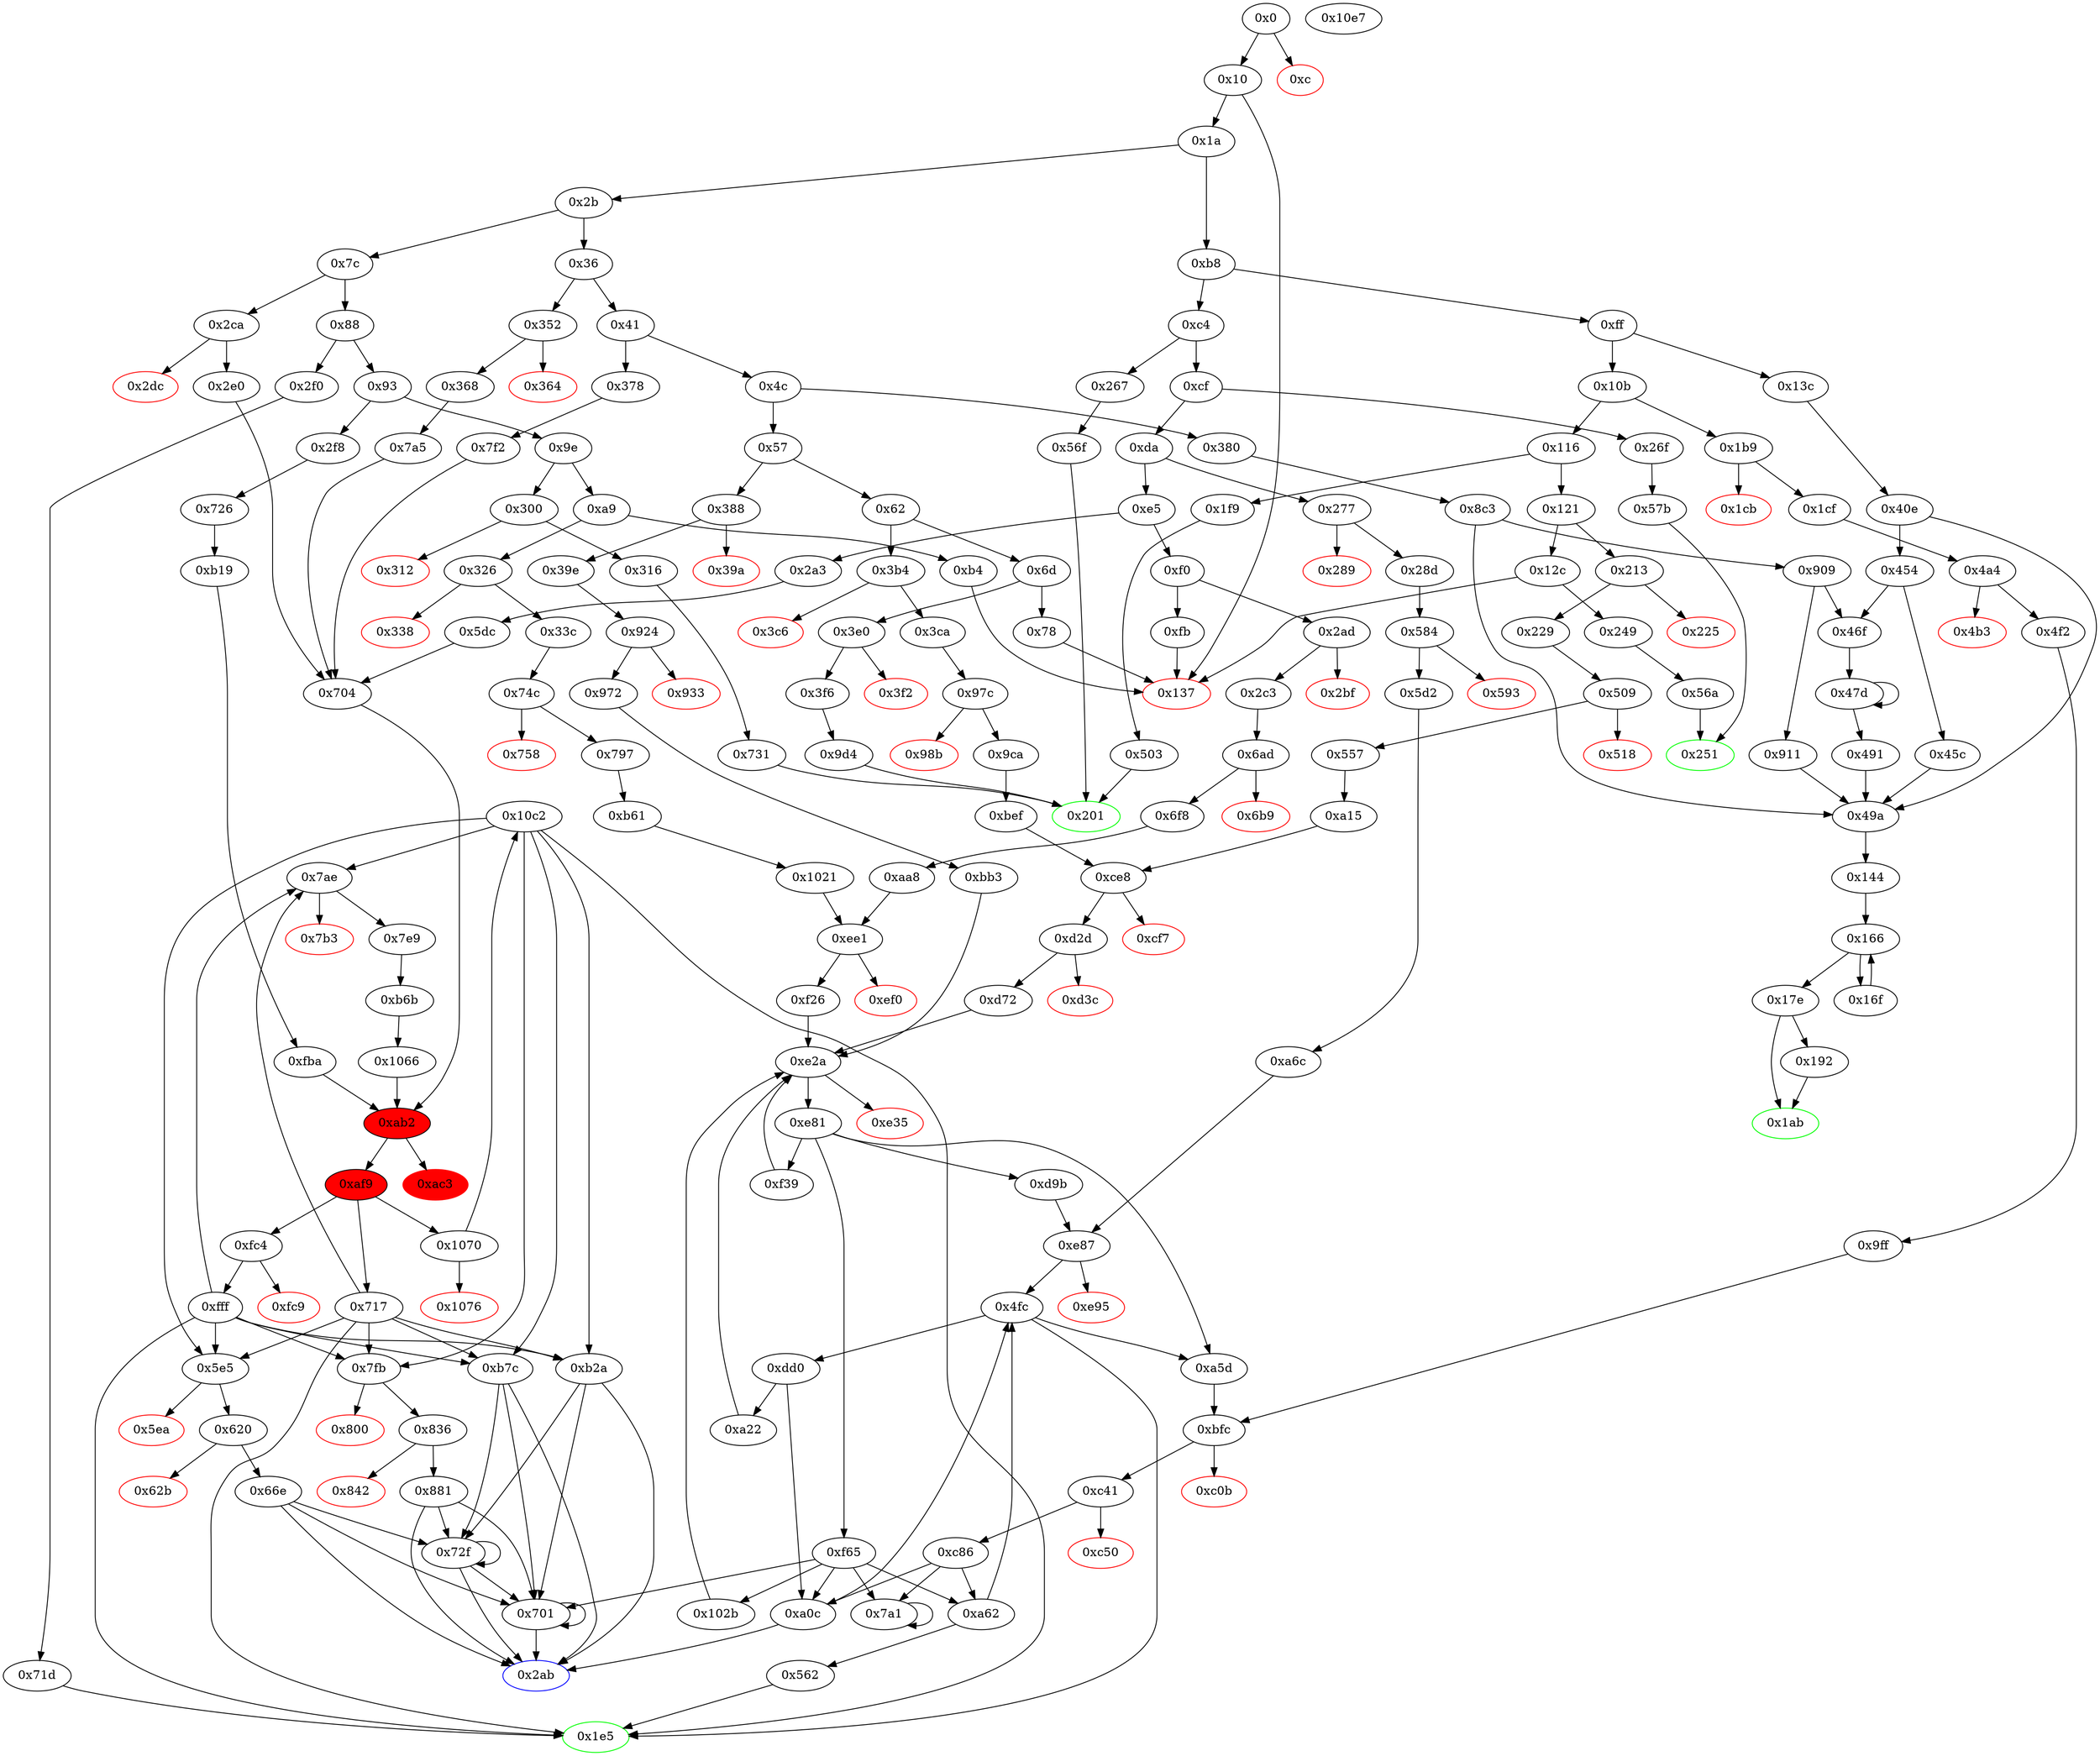 digraph "" {
"0x10c2" [fillcolor=white, id="0x10c2", style=filled, tooltip="Block 0x10c2\n[0x10c2:0x10e6]\n---\nPredecessors: [0x1070]\nSuccessors: [0x1e5, 0x5e5, 0x7ae, 0x7fb, 0xb2a, 0xb7c]\n---\n0x10c2 JUMPDEST\n0x10c3 PUSH1 0x1\n0x10c5 PUSH1 0x1\n0x10c7 PUSH1 0xa0\n0x10c9 SHL\n0x10ca SUB\n0x10cb AND\n0x10cc PUSH1 0x0\n0x10ce SWAP1\n0x10cf DUP2\n0x10d0 MSTORE\n0x10d1 PUSH1 0x20\n0x10d3 SWAP2\n0x10d4 SWAP1\n0x10d5 SWAP2\n0x10d6 MSTORE\n0x10d7 PUSH1 0x40\n0x10d9 SWAP1\n0x10da SHA3\n0x10db DUP1\n0x10dc SLOAD\n0x10dd PUSH1 0xff\n0x10df NOT\n0x10e0 AND\n0x10e1 PUSH1 0x1\n0x10e3 OR\n0x10e4 SWAP1\n0x10e5 SSTORE\n0x10e6 JUMP\n---\n0x10c2: JUMPDEST \n0x10c3: V1376 = 0x1\n0x10c5: V1377 = 0x1\n0x10c7: V1378 = 0xa0\n0x10c9: V1379 = SHL 0xa0 0x1\n0x10ca: V1380 = SUB 0x10000000000000000000000000000000000000000 0x1\n0x10cb: V1381 = AND 0xffffffffffffffffffffffffffffffffffffffff S0\n0x10cc: V1382 = 0x0\n0x10d0: M[0x0] = V1381\n0x10d1: V1383 = 0x20\n0x10d6: M[0x20] = S1\n0x10d7: V1384 = 0x40\n0x10da: V1385 = SHA3 0x0 0x40\n0x10dc: V1386 = S[V1385]\n0x10dd: V1387 = 0xff\n0x10df: V1388 = NOT 0xff\n0x10e0: V1389 = AND 0xffffffffffffffffffffffffffffffffffffffffffffffffffffffffffffff00 V1386\n0x10e1: V1390 = 0x1\n0x10e3: V1391 = OR 0x1 V1389\n0x10e5: S[V1385] = V1391\n0x10e6: JUMP {0x1e5, 0x5e5, 0x7ae, 0x7fb, 0xb2a, 0xb7c}\n---\nEntry stack: [V13, S17, S16, S15, S14, S13, S12, S11, S10, S9, S8, S7, S6, S5, S4, S3, {0x1e5, 0x5e5, 0x7ae, 0x7fb, 0xb2a, 0xb7c}, S1, S0]\nStack pops: 3\nStack additions: []\nExit stack: [V13, S17, S16, S15, S14, S13, S12, S11, S10, S9, S8, S7, S6, S5, S4, S3]\n\nDef sites:\nV13: {0x1a.0x1f}\nS17: {0x1a.0x1f, 0x352.0x353}\nS16: {0x368.0x373, 0x1a.0x1f, 0x352.0x353}\nS15: {0x368.0x373, 0x7e9_0xfff.0x7ea, 0x1a.0x1f, 0x352.0x353, 0x7e9_0x10c2_0x717_0x704_0x7a5.0x7ea}\nS14: {0x368.0x373, 0x7e9_0xfff.0x7ea, 0x1a.0x1f, 0x7e9_0x10c2_0x10c2.0x7ea, 0x352.0x353, 0x7e9_0x10c2_0x717_0x704_0x7a5.0x7ea}\nS13: {0x368.0x373, 0x7e9_0xfff.0x7ea, 0x1a.0x1f, 0x7e9_0x10c2_0x10c2.0x7ea, 0x352.0x353, 0x7e9_0x10c2_0x717_0x704_0x7a5.0x7ea}\nS12: {0x368.0x373, 0x7e9_0xfff.0x7ea, 0x1a.0x1f, 0x7e9_0x10c2_0x10c2.0x7ea, 0x352.0x353, 0x7e9_0x10c2_0x717_0x704_0x7a5.0x7ea}\nS11: {0x368.0x373, 0x7e9_0xfff.0x7ea, 0x1a.0x1f, 0x7e9_0x10c2_0x10c2.0x7ea, 0x352.0x353, 0x7e9_0x10c2_0x717_0x704_0x7a5.0x7ea}\nS10: {0x368.0x373, 0x7e9_0xfff.0x7ea, 0x1a.0x1f, 0x7e9_0x10c2_0x10c2.0x7ea, 0x352.0x353, 0x7e9_0x10c2_0x717_0x704_0x7a5.0x7ea}\nS9: {0x368.0x373, 0x7e9_0xfff.0x7ea, 0x1a.0x1f, 0x7e9_0x10c2_0x10c2.0x7ea, 0x352.0x353, 0x7e9_0x10c2_0x717_0x704_0x7a5.0x7ea}\nS8: {0x368.0x373, 0x7e9_0xfff.0x7ea, 0x1a.0x1f, 0x7e9_0x10c2_0x10c2.0x7ea, 0x352.0x353, 0x7e9_0x10c2_0x717_0x704_0x7a5.0x7ea}\nS7: {0x368.0x373, 0x7e9_0xfff.0x7ea, 0x1a.0x1f, 0x7e9_0x10c2_0x10c2.0x7ea, 0x352.0x353, 0x7e9_0x10c2_0x717_0x704_0x7a5.0x7ea}\nS6: {0x368.0x373, 0x7e9_0xfff.0x7ea, 0x1a.0x1f, 0x7e9_0x10c2_0x717_0x704_0x7a5.0x7ea, 0x352.0x353, 0x7e9_0x10c2_0x10c2.0x7ea}\nS5: {0x2f8.0x2f9, 0x368.0x373, 0x1a.0x1f, 0x7e9_0xfff.0x7ea, 0x7e9_0x10c2_0x10c2.0x7ea, 0x7e9_0x10c2_0x717_0x704_0x7a5.0x7ea}\nS4: {0x7e9_0xfff.0x7ea, 0x1a.0x1f, 0x726.0x727, 0x7e9_0x10c2_0x717_0x704_0x7a5.0x7ea, 0x352.0x353, 0x7e9_0x10c2_0x10c2.0x7ea}\nS3: {0x378.0x379, 0x7e9_0xfff.0x7ea, 0x1a.0x1f, 0x7e9_0x10c2_0x717_0x704_0x7a5.0x7ea, 0x7e9_0x10c2_0x10c2.0x7ea, 0x368.0x373, 0x2a3.0x2a4, 0x726.0x72a}\n{0x1e5, 0x5e5, 0x7ae, 0x7fb, 0xb2a, 0xb7c}: {0xb19.0xb1a, 0x5dc.0x5dd, 0xb6b_0x10c2_0x717_0x704_0x7a5.0xb6c, 0xb6b_0x10c2_0x10c2.0xb6c, 0x7f2.0x7f3, 0x2ca.0x2cb, 0xb6b_0xfff.0xb6c, 0x7a5.0x7a6}\nS1: {0xb19.0xb1d, 0x5dc.0x5e0, 0xb6b_0x10c2_0x717_0x704_0x7a5.0xb6f, 0xb6b_0x10c2_0x10c2.0xb6f, 0x7f2.0x7f6, 0xb6b_0xfff.0xb6f, 0x2e0.0x2eb, 0x7a5.0x7a9}\nS0: {0x704_0x2e0.0x705, 0x704_0x7f2.0x705, 0x704_0x5dc.0x705, 0x704_0x7a5.0x705, 0x7e9_0xfff.0x7ea, 0x7e9_0x10c2_0x717_0x704_0x7a5.0x7ea, 0x7e9_0x10c2_0x10c2.0x7ea, 0x368.0x373, 0x726.0x72a}\n"];
"0x620" [fillcolor=white, id="0x620", style=filled, tooltip="Block 0x620\n[0x620:0x62a]\n---\nPredecessors: [0x5e5]\nSuccessors: [0x62b, 0x66e]\n---\n0x620 JUMPDEST\n0x621 PUSH1 0x4\n0x623 SLOAD\n0x624 PUSH1 0xff\n0x626 AND\n0x627 PUSH2 0x66e\n0x62a JUMPI\n---\n0x620: JUMPDEST \n0x621: V548 = 0x4\n0x623: V549 = S[0x4]\n0x624: V550 = 0xff\n0x626: V551 = AND 0xff V549\n0x627: V552 = 0x66e\n0x62a: JUMPI 0x66e V551\n---\nEntry stack: [V13, S14, S13, S12, S11, S10, S9, S8, S7, S6, S5, S4, S3, S2, S1, S0]\nStack pops: 0\nStack additions: []\nExit stack: [V13, S14, S13, S12, S11, S10, S9, S8, S7, S6, S5, S4, S3, S2, S1, S0]\n\nDef sites:\nV13: {0x1a.0x1f}\nS14: {0x1a.0x1f, 0x352.0x353}\nS13: {0x368.0x373, 0x1a.0x1f, 0x352.0x353}\nS12: {0x368.0x373, 0x7e9_0xfff.0x7ea, 0x1a.0x1f, 0x352.0x353, 0x7e9_0x10c2_0x717_0x704_0x7a5.0x7ea}\nS11: {0x368.0x373, 0x7e9_0xfff.0x7ea, 0x1a.0x1f, 0x7e9_0x10c2_0x10c2.0x7ea, 0x352.0x353, 0x7e9_0x10c2_0x717_0x704_0x7a5.0x7ea}\nS10: {0x368.0x373, 0x7e9_0xfff.0x7ea, 0x1a.0x1f, 0x7e9_0x10c2_0x10c2.0x7ea, 0x352.0x353, 0x7e9_0x10c2_0x717_0x704_0x7a5.0x7ea}\nS9: {0x368.0x373, 0x7e9_0xfff.0x7ea, 0x1a.0x1f, 0x7e9_0x10c2_0x10c2.0x7ea, 0x352.0x353, 0x7e9_0x10c2_0x717_0x704_0x7a5.0x7ea}\nS8: {0x368.0x373, 0x7e9_0xfff.0x7ea, 0x1a.0x1f, 0x7e9_0x10c2_0x10c2.0x7ea, 0x352.0x353, 0x7e9_0x10c2_0x717_0x704_0x7a5.0x7ea}\nS7: {0x368.0x373, 0x7e9_0xfff.0x7ea, 0x1a.0x1f, 0x7e9_0x10c2_0x10c2.0x7ea, 0x352.0x353, 0x7e9_0x10c2_0x717_0x704_0x7a5.0x7ea}\nS6: {0x368.0x373, 0x7e9_0xfff.0x7ea, 0x1a.0x1f, 0x7e9_0x10c2_0x10c2.0x7ea, 0x352.0x353, 0x7e9_0x10c2_0x717_0x704_0x7a5.0x7ea}\nS5: {0x368.0x373, 0x7e9_0xfff.0x7ea, 0x1a.0x1f, 0x7e9_0x10c2_0x10c2.0x7ea, 0x352.0x353, 0x7e9_0x10c2_0x717_0x704_0x7a5.0x7ea}\nS4: {0x368.0x373, 0x7e9_0xfff.0x7ea, 0x1a.0x1f, 0x7e9_0x10c2_0x10c2.0x7ea, 0x352.0x353, 0x7e9_0x10c2_0x717_0x704_0x7a5.0x7ea}\nS3: {0x368.0x373, 0x7e9_0xfff.0x7ea, 0x1a.0x1f, 0x7e9_0x10c2_0x10c2.0x7ea, 0x352.0x353, 0x7e9_0x10c2_0x717_0x704_0x7a5.0x7ea}\nS2: {0x2f8.0x2f9, 0x7e9_0xfff.0x7ea, 0x1a.0x1f, 0x368.0x373, 0x7e9_0x10c2_0x717_0x704_0x7a5.0x7ea, 0x352.0x353, 0x7e9_0x10c2_0x10c2.0x7ea}\nS1: {0x2f8.0x2f9, 0x7e9_0xfff.0x7ea, 0x1a.0x1f, 0x352.0x353, 0x7e9_0x10c2_0x717_0x704_0x7a5.0x7ea, 0x7e9_0x10c2_0x10c2.0x7ea, 0x368.0x373, 0x726.0x727}\nS0: {0x378.0x379, 0x7e9_0xfff.0x7ea, 0x1a.0x1f, 0x726.0x72a, 0x352.0x353, 0x7e9_0x10c2_0x10c2.0x7ea, 0x7e9_0x10c2_0x717_0x704_0x7a5.0x7ea, 0x368.0x373, 0x2a3.0x2a4, 0x726.0x727}\n"];
"0x7e9" [fillcolor=white, id="0x7e9", style=filled, tooltip="Block 0x7e9\n[0x7e9:0x7f1]\n---\nPredecessors: [0x7ae]\nSuccessors: [0xb6b]\n---\n0x7e9 JUMPDEST\n0x7ea PUSH2 0x701\n0x7ed DUP2\n0x7ee PUSH2 0xb6b\n0x7f1 JUMP\n---\n0x7e9: JUMPDEST \n0x7ea: V690 = 0x701\n0x7ee: V691 = 0xb6b\n0x7f1: JUMP 0xb6b\n---\nEntry stack: [V13, S14, S13, S12, S11, S10, S9, S8, S7, S6, S5, S4, S3, S2, S1, S0]\nStack pops: 1\nStack additions: [S0, 0x701, S0]\nExit stack: [V13, S14, S13, S12, S11, S10, S9, S8, S7, S6, S5, S4, S3, S2, S1, S0, 0x701, S0]\n\nDef sites:\nV13: {0x1a.0x1f}\nS14: {0x1a.0x1f, 0x352.0x353}\nS13: {0x368.0x373, 0x1a.0x1f, 0x352.0x353}\nS12: {0x368.0x373, 0x7e9_0xfff.0x7ea, 0x1a.0x1f, 0x352.0x353, 0x7e9_0x10c2_0x717_0x704_0x7a5.0x7ea}\nS11: {0x368.0x373, 0x7e9_0xfff.0x7ea, 0x1a.0x1f, 0x7e9_0x10c2_0x10c2.0x7ea, 0x352.0x353, 0x7e9_0x10c2_0x717_0x704_0x7a5.0x7ea}\nS10: {0x368.0x373, 0x7e9_0xfff.0x7ea, 0x1a.0x1f, 0x7e9_0x10c2_0x10c2.0x7ea, 0x352.0x353, 0x7e9_0x10c2_0x717_0x704_0x7a5.0x7ea}\nS9: {0x368.0x373, 0x7e9_0xfff.0x7ea, 0x1a.0x1f, 0x7e9_0x10c2_0x10c2.0x7ea, 0x352.0x353, 0x7e9_0x10c2_0x717_0x704_0x7a5.0x7ea}\nS8: {0x368.0x373, 0x7e9_0xfff.0x7ea, 0x1a.0x1f, 0x7e9_0x10c2_0x10c2.0x7ea, 0x352.0x353, 0x7e9_0x10c2_0x717_0x704_0x7a5.0x7ea}\nS7: {0x368.0x373, 0x7e9_0xfff.0x7ea, 0x1a.0x1f, 0x7e9_0x10c2_0x10c2.0x7ea, 0x352.0x353, 0x7e9_0x10c2_0x717_0x704_0x7a5.0x7ea}\nS6: {0x368.0x373, 0x7e9_0xfff.0x7ea, 0x1a.0x1f, 0x7e9_0x10c2_0x10c2.0x7ea, 0x352.0x353, 0x7e9_0x10c2_0x717_0x704_0x7a5.0x7ea}\nS5: {0x368.0x373, 0x7e9_0xfff.0x7ea, 0x1a.0x1f, 0x7e9_0x10c2_0x10c2.0x7ea, 0x352.0x353, 0x7e9_0x10c2_0x717_0x704_0x7a5.0x7ea}\nS4: {0x368.0x373, 0x7e9_0xfff.0x7ea, 0x1a.0x1f, 0x7e9_0x10c2_0x10c2.0x7ea, 0x352.0x353, 0x7e9_0x10c2_0x717_0x704_0x7a5.0x7ea}\nS3: {0x368.0x373, 0x7e9_0xfff.0x7ea, 0x1a.0x1f, 0x7e9_0x10c2_0x717_0x704_0x7a5.0x7ea, 0x352.0x353, 0x7e9_0x10c2_0x10c2.0x7ea}\nS2: {0x2f8.0x2f9, 0x7e9_0xfff.0x7ea, 0x1a.0x1f, 0x368.0x373, 0x7e9_0x10c2_0x10c2.0x7ea, 0x352.0x353, 0x7e9_0x10c2_0x717_0x704_0x7a5.0x7ea}\nS1: {0x2f8.0x2f9, 0x7e9_0xfff.0x7ea, 0x1a.0x1f, 0x352.0x353, 0x7e9_0x10c2_0x717_0x704_0x7a5.0x7ea, 0x7e9_0x10c2_0x10c2.0x7ea, 0x368.0x373, 0x726.0x727}\nS0: {0x378.0x379, 0x7e9_0xfff.0x7ea, 0x1a.0x1f, 0x726.0x727, 0x352.0x353, 0x7e9_0x10c2_0x717_0x704_0x7a5.0x7ea, 0x7e9_0x10c2_0x10c2.0x7ea, 0x368.0x373, 0x2a3.0x2a4, 0x726.0x72a}\n"];
"0xe2a" [fillcolor=white, id="0xe2a", style=filled, tooltip="Block 0xe2a\n[0xe2a:0xe34]\n---\nPredecessors: [0xa22, 0xbb3, 0xd72, 0xf26, 0xf39, 0x102b]\nSuccessors: [0xe35, 0xe81]\n---\n0xe2a JUMPDEST\n0xe2b PUSH1 0x0\n0xe2d DUP3\n0xe2e DUP3\n0xe2f GT\n0xe30 ISZERO\n0xe31 PUSH2 0xe81\n0xe34 JUMPI\n---\n0xe2a: JUMPDEST \n0xe2b: V1186 = 0x0\n0xe2f: V1187 = GT S0 S1\n0xe30: V1188 = ISZERO V1187\n0xe31: V1189 = 0xe81\n0xe34: JUMPI 0xe81 V1188\n---\nEntry stack: [V13, S16, S15, S14, S13, S12, S11, S10, S9, S8, S7, S6, S5, S4, S3, {0xa5d, 0xd9b, 0xf39, 0xf65}, S1, S0]\nStack pops: 2\nStack additions: [S1, S0, 0x0]\nExit stack: [V13, S16, S15, S14, S13, S12, S11, S10, S9, S8, S7, S6, S5, S4, S3, {0xa5d, 0xd9b, 0xf39, 0xf65}, S1, S0, 0x0]\n\nDef sites:\nV13: {0x1a.0x1f}\nS16: {0x213.0x214, 0x1a.0x1f}\nS15: {0x229.0x236, 0x213.0x214, 0x1a.0x1f}\nS14: {0x229.0x236, 0x1a.0x1f, 0x3b4.0x3b5, 0x229.0x23f, 0x326.0x327}\nS13: {0x229.0x23f, 0x388.0x389, 0x229.0x244, 0x1a.0x1f, 0x3ca.0x3d6, 0x33c.0x348, 0x3b4.0x3b5}\nS12: {0x229.0x244, 0x509.0x50d, 0x3ca.0x3d6, 0x3ca.0x3db, 0x33c.0x34d, 0x39e.0x3aa, 0x277.0x278}\nS11: {0x509.0x50d, 0x3ca.0x3db, 0x28d.0x299, 0x97c.0x980, 0x39e.0x3af, 0x797.0x798, 0x557.0x558}\nS10: {0x1a.0x1f, 0x97c.0x980, 0x33c.0x348, 0x557.0x558, 0x229.0x236, 0x9ca.0x9cb, 0x28d.0x29e, 0x924.0x928}\nS9: {0x33c.0x34d, 0x972.0x973, 0x229.0x236, 0x229.0x23f, 0x9ca.0x9cb, 0x2ad.0x2ae, 0x3ca.0x3d6, 0x584.0x588}\nS8: {0x39e.0x3aa, 0x5d2.0x5d3, 0x229.0x23f, 0x229.0x244, 0x3ca.0x3d6, 0x3ca.0x3db, 0xb61.0xb62, 0x2c3.0x2c5}\nS7: {0x6f8.0x6f9, 0x33c.0x348, 0x39e.0x3af, 0xa15.0xa16, 0x229.0x244, 0x3ca.0x3db, 0x28d.0x299, 0xbef.0xbf0}\nS6: {0x33c.0x34d, 0xbb3.0xbb5, 0xa15.0xa16, 0xa15.0xa18, 0x28d.0x29e, 0xbef.0xbf0, 0xbef.0xbf2, 0x2c3.0x2c5}\nS5: {0x229.0x236, 0xaa8.0xaa9, 0x102b.0x1051, 0xbef.0xbf5, 0x1021.0x1022, 0xbb3.0xbda, 0xa22.0xa48}\nS4: {0x6f8.0x6f9, 0x33c.0x348, 0x39e.0x3af, 0xbb3.0xbb4, 0xa15.0xa16, 0x229.0x236, 0x229.0x244, 0xaa8.0xaac, 0x9ca.0x9cb, 0x3ca.0x3db, 0x229.0x23f, 0xbef.0xbf0, 0x3ca.0x3d6, 0x584.0x588}\nS3: {0x229.0x244, 0x102b.0x1047, 0x3ca.0x3db, 0x33c.0x34d, 0x39e.0x3aa, 0x2c3.0x2c5, 0xa22.0xa3e}\n{0xa5d, 0xd9b, 0xf39, 0xf65}: {0x102b.0x1057, 0xf26.0xf2a, 0xf39.0xf56, 0xbb3.0xbe0, 0xa22.0xa4e, 0xd72.0xd8c}\nS1: {0x102b.0x1050, 0xf26.0xf29, 0xd72.0xd8b, 0xf39.0xf55, 0xbb3.0xbd7, 0xa22.0xa47}\nS0: {0x33c.0x34d, 0x39e.0x3af, 0x39e.0x3aa, 0xbb3.0xbb5, 0xa15.0xa16, 0xa15.0xa18, 0x229.0x244, 0x102b.0x1047, 0x3ca.0x3db, 0x28d.0x299, 0xbef.0xbf0, 0xbef.0xbf2, 0x2c3.0x2c5, 0xa22.0xa3e}\n"];
"0x71d" [fillcolor=white, id="0x71d", style=filled, tooltip="Block 0x71d\n[0x71d:0x725]\n---\nPredecessors: [0x2f0]\nSuccessors: [0x1e5]\n---\n0x71d JUMPDEST\n0x71e PUSH1 0x4\n0x720 SLOAD\n0x721 PUSH1 0xff\n0x723 AND\n0x724 SWAP1\n0x725 JUMP\n---\n0x71d: JUMPDEST \n0x71e: V620 = 0x4\n0x720: V621 = S[0x4]\n0x721: V622 = 0xff\n0x723: V623 = AND 0xff V621\n0x725: JUMP 0x1e5\n---\nEntry stack: [V13, 0x1e5]\nStack pops: 1\nStack additions: [V623]\nExit stack: [V13, V623]\n\nDef sites:\nV13: {0x1a.0x1f}\n0x1e5: {0x2f0.0x2f1}\n"];
"0x731" [fillcolor=white, id="0x731", style=filled, tooltip="Block 0x731\n[0x731:0x74b]\n---\nPredecessors: [0x316]\nSuccessors: [0x201]\n---\n0x731 JUMPDEST\n0x732 PUSH1 0x1\n0x734 PUSH1 0x1\n0x736 PUSH1 0xa0\n0x738 SHL\n0x739 SUB\n0x73a AND\n0x73b PUSH1 0x0\n0x73d SWAP1\n0x73e DUP2\n0x73f MSTORE\n0x740 PUSH1 0x20\n0x742 DUP2\n0x743 SWAP1\n0x744 MSTORE\n0x745 PUSH1 0x40\n0x747 SWAP1\n0x748 SHA3\n0x749 SLOAD\n0x74a SWAP1\n0x74b JUMP\n---\n0x731: JUMPDEST \n0x732: V627 = 0x1\n0x734: V628 = 0x1\n0x736: V629 = 0xa0\n0x738: V630 = SHL 0xa0 0x1\n0x739: V631 = SUB 0x10000000000000000000000000000000000000000 0x1\n0x73a: V632 = AND 0xffffffffffffffffffffffffffffffffffffffff V273\n0x73b: V633 = 0x0\n0x73f: M[0x0] = V632\n0x740: V634 = 0x20\n0x744: M[0x20] = 0x0\n0x745: V635 = 0x40\n0x748: V636 = SHA3 0x0 0x40\n0x749: V637 = S[V636]\n0x74b: JUMP 0x201\n---\nEntry stack: [V13, 0x201, V273]\nStack pops: 2\nStack additions: [V637]\nExit stack: [V13, V637]\n\nDef sites:\nV13: {0x1a.0x1f}\n0x201: {0x300.0x301}\nV273: {0x316.0x321}\n"];
"0xab2" [fillcolor=red, id="0xab2", style=filled, tooltip="Block 0xab2\n[0xab2:0xac2]\n---\nPredecessors: [0x704, 0xfba, 0x1066]\nSuccessors: [0xac3, 0xaf9]\n---\n0xab2 JUMPDEST\n0xab3 PUSH1 0x0\n0xab5 PUSH1 0x1\n0xab7 PUSH1 0x1\n0xab9 PUSH1 0xa0\n0xabb SHL\n0xabc SUB\n0xabd DUP3\n0xabe AND\n0xabf PUSH2 0xaf9\n0xac2 JUMPI\n---\n0xab2: JUMPDEST \n0xab3: V916 = 0x0\n0xab5: V917 = 0x1\n0xab7: V918 = 0x1\n0xab9: V919 = 0xa0\n0xabb: V920 = SHL 0xa0 0x1\n0xabc: V921 = SUB 0x10000000000000000000000000000000000000000 0x1\n0xabe: V922 = AND S0 0xffffffffffffffffffffffffffffffffffffffff\n0xabf: V923 = 0xaf9\n0xac2: JUMPI 0xaf9 V922\n---\nEntry stack: [V13, S21, S20, S19, S18, S17, S16, S15, S14, S13, S12, S11, S10, S9, S8, S7, S6, {0x1e5, 0x5e5, 0x7ae, 0x7fb, 0xb2a, 0xb7c}, S4, S3, {0x717, 0xfc4, 0x1070}, 0x3, S0]\nStack pops: 1\nStack additions: [S0, 0x0]\nExit stack: [V13, S21, S20, S19, S18, S17, S16, S15, S14, S13, S12, S11, S10, S9, S8, S7, S6, {0x1e5, 0x5e5, 0x7ae, 0x7fb, 0xb2a, 0xb7c}, S4, S3, {0x717, 0xfc4, 0x1070}, 0x3, S0, 0x0]\n\nDef sites:\nV13: {0x1a.0x1f}\nS21: {0x1a.0x1f, 0x352.0x353}\nS20: {0x368.0x373, 0x1a.0x1f, 0x352.0x353}\nS19: {0x368.0x373, 0x7e9_0xfff.0x7ea, 0x1a.0x1f, 0x352.0x353, 0x7e9_0x10c2_0x717_0x704_0x7a5.0x7ea}\nS18: {0x368.0x373, 0x7e9_0xfff.0x7ea, 0x1a.0x1f, 0x7e9_0x10c2_0x10c2.0x7ea, 0x352.0x353, 0x7e9_0x10c2_0x717_0x704_0x7a5.0x7ea}\nS17: {0x368.0x373, 0x7e9_0xfff.0x7ea, 0x1a.0x1f, 0x7e9_0x10c2_0x10c2.0x7ea, 0x352.0x353, 0x7e9_0x10c2_0x717_0x704_0x7a5.0x7ea}\nS16: {0x368.0x373, 0x7e9_0xfff.0x7ea, 0x1a.0x1f, 0x7e9_0x10c2_0x10c2.0x7ea, 0x352.0x353, 0x7e9_0x10c2_0x717_0x704_0x7a5.0x7ea}\nS15: {0x368.0x373, 0x7e9_0xfff.0x7ea, 0x1a.0x1f, 0x7e9_0x10c2_0x10c2.0x7ea, 0x352.0x353, 0x7e9_0x10c2_0x717_0x704_0x7a5.0x7ea}\nS14: {0x368.0x373, 0x7e9_0xfff.0x7ea, 0x1a.0x1f, 0x7e9_0x10c2_0x10c2.0x7ea, 0x352.0x353, 0x7e9_0x10c2_0x717_0x704_0x7a5.0x7ea}\nS13: {0x368.0x373, 0x7e9_0xfff.0x7ea, 0x1a.0x1f, 0x7e9_0x10c2_0x10c2.0x7ea, 0x352.0x353, 0x7e9_0x10c2_0x717_0x704_0x7a5.0x7ea}\nS12: {0x368.0x373, 0x7e9_0xfff.0x7ea, 0x1a.0x1f, 0x7e9_0x10c2_0x10c2.0x7ea, 0x352.0x353, 0x7e9_0x10c2_0x717_0x704_0x7a5.0x7ea}\nS11: {0x368.0x373, 0x7e9_0xfff.0x7ea, 0x1a.0x1f, 0x7e9_0x10c2_0x10c2.0x7ea, 0x352.0x353, 0x7e9_0x10c2_0x717_0x704_0x7a5.0x7ea}\nS10: {0x368.0x373, 0x7e9_0xfff.0x7ea, 0x1a.0x1f, 0x7e9_0x10c2_0x10c2.0x7ea, 0x352.0x353, 0x7e9_0x10c2_0x717_0x704_0x7a5.0x7ea}\nS9: {0x368.0x373, 0x7e9_0xfff.0x7ea, 0x1a.0x1f, 0x7e9_0x10c2_0x10c2.0x7ea, 0x352.0x353, 0x7e9_0x10c2_0x717_0x704_0x7a5.0x7ea}\nS8: {0x2f8.0x2f9, 0x368.0x373, 0x1a.0x1f, 0x7e9_0xfff.0x7ea, 0x7e9_0x10c2_0x717_0x704_0x7a5.0x7ea, 0x7e9_0x10c2_0x10c2.0x7ea}\nS7: {0x7e9_0xfff.0x7ea, 0x1a.0x1f, 0x7e9_0x10c2_0x717_0x704_0x7a5.0x7ea, 0x7e9_0x10c2_0x10c2.0x7ea, 0x352.0x353, 0x726.0x727}\nS6: {0x378.0x379, 0x7e9_0xfff.0x7ea, 0x1a.0x1f, 0x7e9_0x10c2_0x10c2.0x7ea, 0x7e9_0x10c2_0x717_0x704_0x7a5.0x7ea, 0x368.0x373, 0x2a3.0x2a4, 0x726.0x72a}\n{0x1e5, 0x5e5, 0x7ae, 0x7fb, 0xb2a, 0xb7c}: {0xb19.0xb1a, 0x5dc.0x5dd, 0xb6b_0x10c2_0x10c2.0xb6c, 0xb6b_0x10c2_0x717_0x704_0x7a5.0xb6c, 0x7f2.0x7f3, 0x2ca.0x2cb, 0xb6b_0xfff.0xb6c, 0x7a5.0x7a6}\nS4: {0xb19.0xb1d, 0x5dc.0x5e0, 0xb6b_0x10c2_0x717_0x704_0x7a5.0xb6f, 0x7f2.0x7f6, 0xb6b_0x10c2_0x10c2.0xb6f, 0xb6b_0xfff.0xb6f, 0x2e0.0x2eb, 0x7a5.0x7a9}\nS3: {0x368.0x373, 0x704.0x705, 0x7e9_0xfff.0x7ea, 0x7e9_0x10c2_0x10c2.0x7ea, 0x7e9_0x10c2_0x717_0x704_0x7a5.0x7ea, 0x726.0x72a}\n{0x717, 0xfc4, 0x1070}: {0x704.0x707, 0x1066.0x1067, 0xfba.0xfbb}\n0x3: {0xb19.0xb1d, 0xb6b_0x10c2_0x717_0x704_0x7a5.0xb6f, 0xb6b_0xfff.0xb6f, 0x704.0x70a, 0xb6b_0x10c2_0x10c2.0xb6f}\nS0: {0x7e9_0xfff.0x7ea, 0x5dc.0x5e0, 0x7f2.0x7f6, 0x7e9_0x10c2_0x10c2.0x7ea, 0x7e9_0x10c2_0x717_0x704_0x7a5.0x7ea, 0x368.0x373, 0x2e0.0x2eb, 0x7a5.0x7a9, 0x726.0x72a}\n"];
"0x1ab" [color=green, fillcolor=white, id="0x1ab", style=filled, tooltip="Block 0x1ab\n[0x1ab:0x1b8]\n---\nPredecessors: [0x17e, 0x192]\nSuccessors: []\n---\n0x1ab JUMPDEST\n0x1ac POP\n0x1ad SWAP3\n0x1ae POP\n0x1af POP\n0x1b0 POP\n0x1b1 PUSH1 0x40\n0x1b3 MLOAD\n0x1b4 DUP1\n0x1b5 SWAP2\n0x1b6 SUB\n0x1b7 SWAP1\n0x1b8 RETURN\n---\n0x1ab: JUMPDEST \n0x1b1: V127 = 0x40\n0x1b3: V128 = M[0x40]\n0x1b6: V129 = SUB S1 V128\n0x1b8: RETURN V128 V129\n---\nEntry stack: [V13, S4, V93, V93, S1, V112]\nStack pops: 5\nStack additions: []\nExit stack: [V13]\n\nDef sites:\nV13: {0x1a.0x1f}\nS4: {0x8c3.0x8cb, 0x40e.0x416}\nV93: {0x144.0x148}\nV93: {0x144.0x148}\nS1: {0x192.0x1a8, 0x17e.0x187}\nV112: {0x17e.0x18b}\n"];
"0xcf" [fillcolor=white, id="0xcf", style=filled, tooltip="Block 0xcf\n[0xcf:0xd9]\n---\nPredecessors: [0xc4]\nSuccessors: [0xda, 0x26f]\n---\n0xcf DUP1\n0xd0 PUSH4 0x313ce567\n0xd5 EQ\n0xd6 PUSH2 0x26f\n0xd9 JUMPI\n---\n0xd0: V61 = 0x313ce567\n0xd5: V62 = EQ 0x313ce567 V13\n0xd6: V63 = 0x26f\n0xd9: JUMPI 0x26f V62\n---\nEntry stack: [V13]\nStack pops: 1\nStack additions: [S0]\nExit stack: [V13]\n\nDef sites:\nV13: {0x1a.0x1f}\n"];
"0x277" [fillcolor=white, id="0x277", style=filled, tooltip="Block 0x277\n[0x277:0x288]\n---\nPredecessors: [0xda]\nSuccessors: [0x289, 0x28d]\n---\n0x277 JUMPDEST\n0x278 PUSH2 0x1e5\n0x27b PUSH1 0x4\n0x27d DUP1\n0x27e CALLDATASIZE\n0x27f SUB\n0x280 PUSH1 0x40\n0x282 DUP2\n0x283 LT\n0x284 ISZERO\n0x285 PUSH2 0x28d\n0x288 JUMPI\n---\n0x277: JUMPDEST \n0x278: V204 = 0x1e5\n0x27b: V205 = 0x4\n0x27e: V206 = CALLDATASIZE\n0x27f: V207 = SUB V206 0x4\n0x280: V208 = 0x40\n0x283: V209 = LT V207 0x40\n0x284: V210 = ISZERO V209\n0x285: V211 = 0x28d\n0x288: JUMPI 0x28d V210\n---\nEntry stack: [V13]\nStack pops: 0\nStack additions: [0x1e5, 0x4, V207]\nExit stack: [V13, 0x1e5, 0x4, V207]\n\nDef sites:\nV13: {0x1a.0x1f}\n"];
"0xc4" [fillcolor=white, id="0xc4", style=filled, tooltip="Block 0xc4\n[0xc4:0xce]\n---\nPredecessors: [0xb8]\nSuccessors: [0xcf, 0x267]\n---\n0xc4 DUP1\n0xc5 PUSH4 0x2ff2e9dc\n0xca EQ\n0xcb PUSH2 0x267\n0xce JUMPI\n---\n0xc5: V58 = 0x2ff2e9dc\n0xca: V59 = EQ 0x2ff2e9dc V13\n0xcb: V60 = 0x267\n0xce: JUMPI 0x267 V59\n---\nEntry stack: [V13]\nStack pops: 1\nStack additions: [S0]\nExit stack: [V13]\n\nDef sites:\nV13: {0x1a.0x1f}\n"];
"0x364" [color=red, fillcolor=white, id="0x364", style=filled, tooltip="Block 0x364\n[0x364:0x367]\n---\nPredecessors: [0x352]\nSuccessors: []\n---\n0x364 PUSH1 0x0\n0x366 DUP1\n0x367 REVERT\n---\n0x364: V303 = 0x0\n0x367: REVERT 0x0 0x0\n---\nEntry stack: [V13, 0x2ab, 0x4, V298]\nStack pops: 0\nStack additions: []\nExit stack: [V13, 0x2ab, 0x4, V298]\n\nDef sites:\nV13: {0x1a.0x1f}\n0x2ab: {0x352.0x353}\n0x4: {0x352.0x356}\nV298: {0x352.0x35a}\n"];
"0x4b3" [color=red, fillcolor=white, id="0x4b3", style=filled, tooltip="Block 0x4b3\n[0x4b3:0x4f1]\n---\nPredecessors: [0x4a4]\nSuccessors: []\n---\n0x4b3 PUSH1 0x40\n0x4b5 DUP1\n0x4b6 MLOAD\n0x4b7 PUSH3 0x461bcd\n0x4bb PUSH1 0xe5\n0x4bd SHL\n0x4be DUP2\n0x4bf MSTORE\n0x4c0 PUSH1 0x20\n0x4c2 PUSH1 0x4\n0x4c4 DUP3\n0x4c5 ADD\n0x4c6 MSTORE\n0x4c7 PUSH1 0x10\n0x4c9 PUSH1 0x24\n0x4cb DUP3\n0x4cc ADD\n0x4cd MSTORE\n0x4ce PUSH16 0x14185d5cd8589b194e881c185d5cd959\n0x4df PUSH1 0x82\n0x4e1 SHL\n0x4e2 PUSH1 0x44\n0x4e4 DUP3\n0x4e5 ADD\n0x4e6 MSTORE\n0x4e7 SWAP1\n0x4e8 MLOAD\n0x4e9 SWAP1\n0x4ea DUP2\n0x4eb SWAP1\n0x4ec SUB\n0x4ed PUSH1 0x64\n0x4ef ADD\n0x4f0 SWAP1\n0x4f1 REVERT\n---\n0x4b3: V436 = 0x40\n0x4b6: V437 = M[0x40]\n0x4b7: V438 = 0x461bcd\n0x4bb: V439 = 0xe5\n0x4bd: V440 = SHL 0xe5 0x461bcd\n0x4bf: M[V437] = 0x8c379a000000000000000000000000000000000000000000000000000000000\n0x4c0: V441 = 0x20\n0x4c2: V442 = 0x4\n0x4c5: V443 = ADD V437 0x4\n0x4c6: M[V443] = 0x20\n0x4c7: V444 = 0x10\n0x4c9: V445 = 0x24\n0x4cc: V446 = ADD V437 0x24\n0x4cd: M[V446] = 0x10\n0x4ce: V447 = 0x14185d5cd8589b194e881c185d5cd959\n0x4df: V448 = 0x82\n0x4e1: V449 = SHL 0x82 0x14185d5cd8589b194e881c185d5cd959\n0x4e2: V450 = 0x44\n0x4e5: V451 = ADD V437 0x44\n0x4e6: M[V451] = 0x5061757361626c653a2070617573656400000000000000000000000000000000\n0x4e8: V452 = M[0x40]\n0x4ec: V453 = SUB V437 V452\n0x4ed: V454 = 0x64\n0x4ef: V455 = ADD 0x64 V453\n0x4f1: REVERT V452 V455\n---\nEntry stack: [V13, 0x1e5, V145, V148, 0x0]\nStack pops: 0\nStack additions: []\nExit stack: [V13, 0x1e5, V145, V148, 0x0]\n\nDef sites:\nV13: {0x1a.0x1f}\n0x1e5: {0x1b9.0x1ba}\nV145: {0x1cf.0x1db}\nV148: {0x1cf.0x1e0}\n0x0: {0x4a4.0x4a8}\n"];
"0x192" [fillcolor=white, id="0x192", style=filled, tooltip="Block 0x192\n[0x192:0x1aa]\n---\nPredecessors: [0x17e]\nSuccessors: [0x1ab]\n---\n0x192 DUP1\n0x193 DUP3\n0x194 SUB\n0x195 DUP1\n0x196 MLOAD\n0x197 PUSH1 0x1\n0x199 DUP4\n0x19a PUSH1 0x20\n0x19c SUB\n0x19d PUSH2 0x100\n0x1a0 EXP\n0x1a1 SUB\n0x1a2 NOT\n0x1a3 AND\n0x1a4 DUP2\n0x1a5 MSTORE\n0x1a6 PUSH1 0x20\n0x1a8 ADD\n0x1a9 SWAP2\n0x1aa POP\n---\n0x194: V115 = SUB V110 V112\n0x196: V116 = M[V115]\n0x197: V117 = 0x1\n0x19a: V118 = 0x20\n0x19c: V119 = SUB 0x20 V112\n0x19d: V120 = 0x100\n0x1a0: V121 = EXP 0x100 V119\n0x1a1: V122 = SUB V121 0x1\n0x1a2: V123 = NOT V122\n0x1a3: V124 = AND V123 V116\n0x1a5: M[V115] = V124\n0x1a6: V125 = 0x20\n0x1a8: V126 = ADD 0x20 V115\n---\nEntry stack: [V13, S4, V93, V93, V110, V112]\nStack pops: 2\nStack additions: [V126, S0]\nExit stack: [V13, S4, V93, V93, V126, V112]\n\nDef sites:\nV13: {0x1a.0x1f}\nS4: {0x8c3.0x8cb, 0x40e.0x416}\nV93: {0x144.0x148}\nV93: {0x144.0x148}\nV110: {0x17e.0x187}\nV112: {0x17e.0x18b}\n"];
"0xc86" [fillcolor=white, id="0xc86", style=filled, tooltip="Block 0xc86\n[0xc86:0xce7]\n---\nPredecessors: [0xc41]\nSuccessors: [0x7a1, 0xa0c, 0xa62]\n---\n0xc86 JUMPDEST\n0xc87 PUSH1 0x1\n0xc89 PUSH1 0x1\n0xc8b PUSH1 0xa0\n0xc8d SHL\n0xc8e SUB\n0xc8f DUP1\n0xc90 DUP5\n0xc91 AND\n0xc92 PUSH1 0x0\n0xc94 DUP2\n0xc95 DUP2\n0xc96 MSTORE\n0xc97 PUSH1 0x1\n0xc99 PUSH1 0x20\n0xc9b SWAP1\n0xc9c DUP2\n0xc9d MSTORE\n0xc9e PUSH1 0x40\n0xca0 DUP1\n0xca1 DUP4\n0xca2 SHA3\n0xca3 SWAP5\n0xca4 DUP8\n0xca5 AND\n0xca6 DUP1\n0xca7 DUP5\n0xca8 MSTORE\n0xca9 SWAP5\n0xcaa DUP3\n0xcab MSTORE\n0xcac SWAP2\n0xcad DUP3\n0xcae SWAP1\n0xcaf SHA3\n0xcb0 DUP6\n0xcb1 SWAP1\n0xcb2 SSTORE\n0xcb3 DUP2\n0xcb4 MLOAD\n0xcb5 DUP6\n0xcb6 DUP2\n0xcb7 MSTORE\n0xcb8 SWAP2\n0xcb9 MLOAD\n0xcba PUSH32 0x8c5be1e5ebec7d5bd14f71427d1e84f3dd0314c0f7b2291e5b200ac8c7c3b925\n0xcdb SWAP3\n0xcdc DUP2\n0xcdd SWAP1\n0xcde SUB\n0xcdf SWAP1\n0xce0 SWAP2\n0xce1 ADD\n0xce2 SWAP1\n0xce3 LOG3\n0xce4 POP\n0xce5 POP\n0xce6 POP\n0xce7 JUMP\n---\n0xc86: JUMPDEST \n0xc87: V1066 = 0x1\n0xc89: V1067 = 0x1\n0xc8b: V1068 = 0xa0\n0xc8d: V1069 = SHL 0xa0 0x1\n0xc8e: V1070 = SUB 0x10000000000000000000000000000000000000000 0x1\n0xc91: V1071 = AND S2 0xffffffffffffffffffffffffffffffffffffffff\n0xc92: V1072 = 0x0\n0xc96: M[0x0] = V1071\n0xc97: V1073 = 0x1\n0xc99: V1074 = 0x20\n0xc9d: M[0x20] = 0x1\n0xc9e: V1075 = 0x40\n0xca2: V1076 = SHA3 0x0 0x40\n0xca5: V1077 = AND S1 0xffffffffffffffffffffffffffffffffffffffff\n0xca8: M[0x0] = V1077\n0xcab: M[0x20] = V1076\n0xcaf: V1078 = SHA3 0x0 0x40\n0xcb2: S[V1078] = S0\n0xcb4: V1079 = M[0x40]\n0xcb7: M[V1079] = S0\n0xcb9: V1080 = M[0x40]\n0xcba: V1081 = 0x8c5be1e5ebec7d5bd14f71427d1e84f3dd0314c0f7b2291e5b200ac8c7c3b925\n0xcde: V1082 = SUB V1079 V1080\n0xce1: V1083 = ADD 0x20 V1082\n0xce3: LOG V1080 V1083 0x8c5be1e5ebec7d5bd14f71427d1e84f3dd0314c0f7b2291e5b200ac8c7c3b925 V1071 V1077\n0xce7: JUMP S3\n---\nEntry stack: [V13, S13, S12, S11, S10, S9, S8, S7, S6, S5, S4, S3, S2, S1, S0]\nStack pops: 4\nStack additions: []\nExit stack: [V13, S13, S12, S11, S10, S9, S8, S7, S6, S5, S4]\n\nDef sites:\nV13: {0x1a.0x1f}\nS13: {0x213.0x214, 0x1a.0x1f}\nS12: {0x229.0x236, 0x1a.0x1f, 0x326.0x327}\nS11: {0x1b9.0x1ba, 0x388.0x389, 0x229.0x23f, 0x33c.0x348, 0x3b4.0x3b5, 0x277.0x278}\nS10: {0x229.0x244, 0x3ca.0x3d6, 0x28d.0x299, 0x33c.0x34d, 0x1cf.0x1db, 0x39e.0x3aa}\nS9: {0x509.0x50d, 0x3ca.0x3db, 0x28d.0x29e, 0x1cf.0x1e0, 0x39e.0x3af, 0x797.0x798}\nS8: {0x584.0x588, 0x97c.0x980, 0x4a4.0x4a8, 0x33c.0x348, 0x924.0x928, 0x557.0x558}\nS7: {0x229.0x236, 0x4f2.0x4f3, 0x9ca.0x9cb, 0x33c.0x34d, 0x5d2.0x5d3, 0x972.0x973}\nS6: {0x229.0x23f, 0x3ca.0x3d6, 0x28d.0x299, 0x1cf.0x1db, 0x39e.0x3aa, 0xb61.0xb62}\nS5: {0x229.0x244, 0x3ca.0x3db, 0x28d.0x29e, 0x33c.0x348, 0x1cf.0x1e0, 0x39e.0x3af}\nS4: {0xa6c.0xa6e, 0x9ff.0xa00, 0xbef.0xbf0, 0x33c.0x34d, 0xbb3.0xbb5, 0xa15.0xa16}\nS3: {0x102b.0x1051, 0x1a.0x1f, 0xa6c.0xa93, 0x9ff.0xa02, 0xbb3.0xbda, 0xa22.0xa48}\nS2: {0x1a.0x1f, 0x33c.0x348, 0x9ff.0xa05, 0xbb3.0xbb4, 0x213.0x214, 0x229.0x236, 0x9ca.0x9cb, 0xa6c.0xa6d}\nS1: {0x1a.0x1f, 0x39e.0x3aa, 0x229.0x236, 0x102b.0x1047, 0x28d.0x299, 0x1cf.0x1db, 0xa22.0xa3e, 0x326.0x327}\nS0: {0xa0c_0xf65_0xc86_0x9ff.0xa0e, 0xa0c_0xf65_0xc86_0xa5d_0xe81_0x102b.0xa0e, 0xa0c_0xf65_0xdd0_0xa0c_0xf65.0xa0e, 0xa0c_0xf65_0xdd0_0xa0c_0xc86.0xa0e, 0xa0c_0xf65_0xc86_0xa5d_0xe81_0xa22.0xa0e, 0xa0c_0xf65_0xc86_0xa5d_0xe81_0xbb3.0xa0e, 0xa0c_0xf65_0xdd0_0xe87_0xd9b.0xa0e, 0xa0c_0xf65_0xf65_0xaa8.0xa0e, 0xa0c_0xf65_0xf65_0x1021.0xa0e, 0xe81_0xbb3.0xe84, 0xe81_0xa22.0xe84, 0xe81_0x102b.0xe84, 0x1cf.0x1e0, 0xe87_0xa6c.0xe8c}\n"];
"0x229" [fillcolor=white, id="0x229", style=filled, tooltip="Block 0x229\n[0x229:0x248]\n---\nPredecessors: [0x213]\nSuccessors: [0x509]\n---\n0x229 JUMPDEST\n0x22a POP\n0x22b PUSH1 0x1\n0x22d PUSH1 0x1\n0x22f PUSH1 0xa0\n0x231 SHL\n0x232 SUB\n0x233 DUP2\n0x234 CALLDATALOAD\n0x235 DUP2\n0x236 AND\n0x237 SWAP2\n0x238 PUSH1 0x20\n0x23a DUP2\n0x23b ADD\n0x23c CALLDATALOAD\n0x23d SWAP1\n0x23e SWAP2\n0x23f AND\n0x240 SWAP1\n0x241 PUSH1 0x40\n0x243 ADD\n0x244 CALLDATALOAD\n0x245 PUSH2 0x509\n0x248 JUMP\n---\n0x229: JUMPDEST \n0x22b: V175 = 0x1\n0x22d: V176 = 0x1\n0x22f: V177 = 0xa0\n0x231: V178 = SHL 0xa0 0x1\n0x232: V179 = SUB 0x10000000000000000000000000000000000000000 0x1\n0x234: V180 = CALLDATALOAD 0x4\n0x236: V181 = AND 0xffffffffffffffffffffffffffffffffffffffff V180\n0x238: V182 = 0x20\n0x23b: V183 = ADD 0x4 0x20\n0x23c: V184 = CALLDATALOAD 0x24\n0x23f: V185 = AND 0xffffffffffffffffffffffffffffffffffffffff V184\n0x241: V186 = 0x40\n0x243: V187 = ADD 0x40 0x4\n0x244: V188 = CALLDATALOAD 0x44\n0x245: V189 = 0x509\n0x248: JUMP 0x509\n---\nEntry stack: [V13, 0x1e5, 0x4, V169]\nStack pops: 2\nStack additions: [V181, V185, V188]\nExit stack: [V13, 0x1e5, V181, V185, V188]\n\nDef sites:\nV13: {0x1a.0x1f}\n0x1e5: {0x213.0x214}\n0x4: {0x213.0x217}\nV169: {0x213.0x21b}\n"];
"0xfc9" [color=red, fillcolor=white, id="0xfc9", style=filled, tooltip="Block 0xfc9\n[0xfc9:0xffe]\n---\nPredecessors: [0xfc4]\nSuccessors: []\n---\n0xfc9 PUSH1 0x40\n0xfcb MLOAD\n0xfcc PUSH3 0x461bcd\n0xfd0 PUSH1 0xe5\n0xfd2 SHL\n0xfd3 DUP2\n0xfd4 MSTORE\n0xfd5 PUSH1 0x4\n0xfd7 ADD\n0xfd8 DUP1\n0xfd9 DUP1\n0xfda PUSH1 0x20\n0xfdc ADD\n0xfdd DUP3\n0xfde DUP2\n0xfdf SUB\n0xfe0 DUP3\n0xfe1 MSTORE\n0xfe2 PUSH1 0x21\n0xfe4 DUP2\n0xfe5 MSTORE\n0xfe6 PUSH1 0x20\n0xfe8 ADD\n0xfe9 DUP1\n0xfea PUSH2 0x115d\n0xfed PUSH1 0x21\n0xfef SWAP2\n0xff0 CODECOPY\n0xff1 PUSH1 0x40\n0xff3 ADD\n0xff4 SWAP2\n0xff5 POP\n0xff6 POP\n0xff7 PUSH1 0x40\n0xff9 MLOAD\n0xffa DUP1\n0xffb SWAP2\n0xffc SUB\n0xffd SWAP1\n0xffe REVERT\n---\n0xfc9: V1299 = 0x40\n0xfcb: V1300 = M[0x40]\n0xfcc: V1301 = 0x461bcd\n0xfd0: V1302 = 0xe5\n0xfd2: V1303 = SHL 0xe5 0x461bcd\n0xfd4: M[V1300] = 0x8c379a000000000000000000000000000000000000000000000000000000000\n0xfd5: V1304 = 0x4\n0xfd7: V1305 = ADD 0x4 V1300\n0xfda: V1306 = 0x20\n0xfdc: V1307 = ADD 0x20 V1305\n0xfdf: V1308 = SUB V1307 V1305\n0xfe1: M[V1305] = V1308\n0xfe2: V1309 = 0x21\n0xfe5: M[V1307] = 0x21\n0xfe6: V1310 = 0x20\n0xfe8: V1311 = ADD 0x20 V1307\n0xfea: V1312 = 0x115d\n0xfed: V1313 = 0x21\n0xff0: CODECOPY V1311 0x115d 0x21\n0xff1: V1314 = 0x40\n0xff3: V1315 = ADD 0x40 V1311\n0xff7: V1316 = 0x40\n0xff9: V1317 = M[0x40]\n0xffc: V1318 = SUB V1315 V1317\n0xffe: REVERT V1317 V1318\n---\nEntry stack: [V13, S17, S16, S15, S14, S13, S12, S11, S10, S9, S8, S7, S6, S5, S4, S3, {0x1e5, 0x5e5, 0x7ae, 0x7fb, 0xb2a, 0xb7c}, S1, S0]\nStack pops: 0\nStack additions: []\nExit stack: [V13, S17, S16, S15, S14, S13, S12, S11, S10, S9, S8, S7, S6, S5, S4, S3, {0x1e5, 0x5e5, 0x7ae, 0x7fb, 0xb2a, 0xb7c}, S1, S0]\n\nDef sites:\nV13: {0x1a.0x1f}\nS17: {0x1a.0x1f, 0x352.0x353}\nS16: {0x368.0x373, 0x1a.0x1f, 0x352.0x353}\nS15: {0x368.0x373, 0x7e9_0xfff.0x7ea, 0x1a.0x1f, 0x352.0x353, 0x7e9_0x10c2_0x717_0x704_0x7a5.0x7ea}\nS14: {0x368.0x373, 0x7e9_0xfff.0x7ea, 0x1a.0x1f, 0x7e9_0x10c2_0x10c2.0x7ea, 0x352.0x353, 0x7e9_0x10c2_0x717_0x704_0x7a5.0x7ea}\nS13: {0x368.0x373, 0x7e9_0xfff.0x7ea, 0x1a.0x1f, 0x7e9_0x10c2_0x10c2.0x7ea, 0x352.0x353, 0x7e9_0x10c2_0x717_0x704_0x7a5.0x7ea}\nS12: {0x368.0x373, 0x7e9_0xfff.0x7ea, 0x1a.0x1f, 0x7e9_0x10c2_0x10c2.0x7ea, 0x352.0x353, 0x7e9_0x10c2_0x717_0x704_0x7a5.0x7ea}\nS11: {0x368.0x373, 0x7e9_0xfff.0x7ea, 0x1a.0x1f, 0x7e9_0x10c2_0x10c2.0x7ea, 0x352.0x353, 0x7e9_0x10c2_0x717_0x704_0x7a5.0x7ea}\nS10: {0x368.0x373, 0x7e9_0xfff.0x7ea, 0x1a.0x1f, 0x7e9_0x10c2_0x10c2.0x7ea, 0x352.0x353, 0x7e9_0x10c2_0x717_0x704_0x7a5.0x7ea}\nS9: {0x368.0x373, 0x7e9_0xfff.0x7ea, 0x1a.0x1f, 0x7e9_0x10c2_0x10c2.0x7ea, 0x352.0x353, 0x7e9_0x10c2_0x717_0x704_0x7a5.0x7ea}\nS8: {0x368.0x373, 0x7e9_0xfff.0x7ea, 0x1a.0x1f, 0x7e9_0x10c2_0x10c2.0x7ea, 0x352.0x353, 0x7e9_0x10c2_0x717_0x704_0x7a5.0x7ea}\nS7: {0x368.0x373, 0x7e9_0xfff.0x7ea, 0x1a.0x1f, 0x7e9_0x10c2_0x10c2.0x7ea, 0x352.0x353, 0x7e9_0x10c2_0x717_0x704_0x7a5.0x7ea}\nS6: {0x368.0x373, 0x7e9_0xfff.0x7ea, 0x1a.0x1f, 0x7e9_0x10c2_0x717_0x704_0x7a5.0x7ea, 0x352.0x353, 0x7e9_0x10c2_0x10c2.0x7ea}\nS5: {0x2f8.0x2f9, 0x368.0x373, 0x1a.0x1f, 0x7e9_0xfff.0x7ea, 0x7e9_0x10c2_0x10c2.0x7ea, 0x7e9_0x10c2_0x717_0x704_0x7a5.0x7ea}\nS4: {0x7e9_0xfff.0x7ea, 0x1a.0x1f, 0x726.0x727, 0x7e9_0x10c2_0x717_0x704_0x7a5.0x7ea, 0x352.0x353, 0x7e9_0x10c2_0x10c2.0x7ea}\nS3: {0x378.0x379, 0x7e9_0xfff.0x7ea, 0x1a.0x1f, 0x7e9_0x10c2_0x717_0x704_0x7a5.0x7ea, 0x7e9_0x10c2_0x10c2.0x7ea, 0x368.0x373, 0x2a3.0x2a4, 0x726.0x72a}\n{0x1e5, 0x5e5, 0x7ae, 0x7fb, 0xb2a, 0xb7c}: {0xb19.0xb1a, 0x5dc.0x5dd, 0xb6b_0x10c2_0x717_0x704_0x7a5.0xb6c, 0xb6b_0x10c2_0x10c2.0xb6c, 0x7f2.0x7f3, 0x2ca.0x2cb, 0xb6b_0xfff.0xb6c, 0x7a5.0x7a6}\nS1: {0xb19.0xb1d, 0x5dc.0x5e0, 0xb6b_0x10c2_0x717_0x704_0x7a5.0xb6f, 0xb6b_0x10c2_0x10c2.0xb6f, 0x7f2.0x7f6, 0xb6b_0xfff.0xb6f, 0x2e0.0x2eb, 0x7a5.0x7a9}\nS0: {0x704_0x2e0.0x705, 0x704_0x7f2.0x705, 0x704_0x5dc.0x705, 0x704_0x7a5.0x705, 0x7e9_0xfff.0x7ea, 0x7e9_0x10c2_0x717_0x704_0x7a5.0x7ea, 0x7e9_0x10c2_0x10c2.0x7ea, 0x368.0x373, 0x726.0x72a}\n"];
"0x40e" [fillcolor=white, id="0x40e", style=filled, tooltip="Block 0x40e\n[0x40e:0x453]\n---\nPredecessors: [0x13c]\nSuccessors: [0x454, 0x49a]\n---\n0x40e JUMPDEST\n0x40f PUSH1 0x5\n0x411 DUP1\n0x412 SLOAD\n0x413 PUSH1 0x40\n0x415 DUP1\n0x416 MLOAD\n0x417 PUSH1 0x20\n0x419 PUSH1 0x1f\n0x41b PUSH1 0x2\n0x41d PUSH1 0x0\n0x41f NOT\n0x420 PUSH2 0x100\n0x423 PUSH1 0x1\n0x425 DUP9\n0x426 AND\n0x427 ISZERO\n0x428 MUL\n0x429 ADD\n0x42a SWAP1\n0x42b SWAP6\n0x42c AND\n0x42d SWAP5\n0x42e SWAP1\n0x42f SWAP5\n0x430 DIV\n0x431 SWAP4\n0x432 DUP5\n0x433 ADD\n0x434 DUP2\n0x435 SWAP1\n0x436 DIV\n0x437 DUP2\n0x438 MUL\n0x439 DUP3\n0x43a ADD\n0x43b DUP2\n0x43c ADD\n0x43d SWAP1\n0x43e SWAP3\n0x43f MSTORE\n0x440 DUP3\n0x441 DUP2\n0x442 MSTORE\n0x443 PUSH1 0x60\n0x445 SWAP4\n0x446 SWAP1\n0x447 SWAP3\n0x448 SWAP1\n0x449 SWAP2\n0x44a DUP4\n0x44b ADD\n0x44c DUP3\n0x44d DUP3\n0x44e DUP1\n0x44f ISZERO\n0x450 PUSH2 0x49a\n0x453 JUMPI\n---\n0x40e: JUMPDEST \n0x40f: V377 = 0x5\n0x412: V378 = S[0x5]\n0x413: V379 = 0x40\n0x416: V380 = M[0x40]\n0x417: V381 = 0x20\n0x419: V382 = 0x1f\n0x41b: V383 = 0x2\n0x41d: V384 = 0x0\n0x41f: V385 = NOT 0x0\n0x420: V386 = 0x100\n0x423: V387 = 0x1\n0x426: V388 = AND V378 0x1\n0x427: V389 = ISZERO V388\n0x428: V390 = MUL V389 0x100\n0x429: V391 = ADD V390 0xffffffffffffffffffffffffffffffffffffffffffffffffffffffffffffffff\n0x42c: V392 = AND V378 V391\n0x430: V393 = DIV V392 0x2\n0x433: V394 = ADD V393 0x1f\n0x436: V395 = DIV V394 0x20\n0x438: V396 = MUL 0x20 V395\n0x43a: V397 = ADD V380 V396\n0x43c: V398 = ADD 0x20 V397\n0x43f: M[0x40] = V398\n0x442: M[V380] = V393\n0x443: V399 = 0x60\n0x44b: V400 = ADD V380 0x20\n0x44f: V401 = ISZERO V393\n0x450: V402 = 0x49a\n0x453: JUMPI 0x49a V401\n---\nEntry stack: [V13, 0x144]\nStack pops: 0\nStack additions: [0x60, V380, 0x5, V393, V400, 0x5, V393]\nExit stack: [V13, 0x144, 0x60, V380, 0x5, V393, V400, 0x5, V393]\n\nDef sites:\nV13: {0x1a.0x1f}\n0x144: {0x13c.0x13d}\n"];
"0x5d2" [fillcolor=white, id="0x5d2", style=filled, tooltip="Block 0x5d2\n[0x5d2:0x5db]\n---\nPredecessors: [0x584]\nSuccessors: [0xa6c]\n---\n0x5d2 JUMPDEST\n0x5d3 PUSH2 0x4fc\n0x5d6 DUP4\n0x5d7 DUP4\n0x5d8 PUSH2 0xa6c\n0x5db JUMP\n---\n0x5d2: JUMPDEST \n0x5d3: V522 = 0x4fc\n0x5d8: V523 = 0xa6c\n0x5db: JUMP 0xa6c\n---\nEntry stack: [V13, 0x1e5, V219, V222, 0x0]\nStack pops: 3\nStack additions: [S2, S1, S0, 0x4fc, S2, S1]\nExit stack: [V13, 0x1e5, V219, V222, 0x0, 0x4fc, V219, V222]\n\nDef sites:\nV13: {0x1a.0x1f}\n0x1e5: {0x277.0x278}\nV219: {0x28d.0x299}\nV222: {0x28d.0x29e}\n0x0: {0x584.0x588}\n"];
"0x7ae" [fillcolor=white, id="0x7ae", style=filled, tooltip="Block 0x7ae\n[0x7ae:0x7b2]\n---\nPredecessors: [0x717, 0xfff, 0x10c2]\nSuccessors: [0x7b3, 0x7e9]\n---\n0x7ae JUMPDEST\n0x7af PUSH2 0x7e9\n0x7b2 JUMPI\n---\n0x7ae: JUMPDEST \n0x7af: V669 = 0x7e9\n0x7b2: JUMPI 0x7e9 S0\n---\nEntry stack: [V13, S15, S14, S13, S12, S11, S10, S9, S8, S7, S6, S5, S4, S3, S2, S1, S0]\nStack pops: 1\nStack additions: []\nExit stack: [V13, S15, S14, S13, S12, S11, S10, S9, S8, S7, S6, S5, S4, S3, S2, S1]\n\nDef sites:\nV13: {0x1a.0x1f}\nS15: {0x1a.0x1f, 0x352.0x353}\nS14: {0x368.0x373, 0x1a.0x1f, 0x352.0x353}\nS13: {0x368.0x373, 0x7e9_0xfff.0x7ea, 0x1a.0x1f, 0x352.0x353, 0x7e9_0x10c2_0x717_0x704_0x7a5.0x7ea}\nS12: {0x368.0x373, 0x7e9_0xfff.0x7ea, 0x1a.0x1f, 0x7e9_0x10c2_0x10c2.0x7ea, 0x352.0x353, 0x7e9_0x10c2_0x717_0x704_0x7a5.0x7ea}\nS11: {0x368.0x373, 0x7e9_0xfff.0x7ea, 0x1a.0x1f, 0x7e9_0x10c2_0x10c2.0x7ea, 0x352.0x353, 0x7e9_0x10c2_0x717_0x704_0x7a5.0x7ea}\nS10: {0x368.0x373, 0x7e9_0xfff.0x7ea, 0x1a.0x1f, 0x7e9_0x10c2_0x10c2.0x7ea, 0x352.0x353, 0x7e9_0x10c2_0x717_0x704_0x7a5.0x7ea}\nS9: {0x368.0x373, 0x7e9_0xfff.0x7ea, 0x1a.0x1f, 0x7e9_0x10c2_0x10c2.0x7ea, 0x352.0x353, 0x7e9_0x10c2_0x717_0x704_0x7a5.0x7ea}\nS8: {0x368.0x373, 0x7e9_0xfff.0x7ea, 0x1a.0x1f, 0x7e9_0x10c2_0x10c2.0x7ea, 0x352.0x353, 0x7e9_0x10c2_0x717_0x704_0x7a5.0x7ea}\nS7: {0x368.0x373, 0x7e9_0xfff.0x7ea, 0x1a.0x1f, 0x7e9_0x10c2_0x10c2.0x7ea, 0x352.0x353, 0x7e9_0x10c2_0x717_0x704_0x7a5.0x7ea}\nS6: {0x368.0x373, 0x7e9_0xfff.0x7ea, 0x1a.0x1f, 0x7e9_0x10c2_0x10c2.0x7ea, 0x352.0x353, 0x7e9_0x10c2_0x717_0x704_0x7a5.0x7ea}\nS5: {0x368.0x373, 0x7e9_0xfff.0x7ea, 0x1a.0x1f, 0x7e9_0x10c2_0x10c2.0x7ea, 0x352.0x353, 0x7e9_0x10c2_0x717_0x704_0x7a5.0x7ea}\nS4: {0x368.0x373, 0x7e9_0xfff.0x7ea, 0x1a.0x1f, 0x7e9_0x10c2_0x717_0x704_0x7a5.0x7ea, 0x352.0x353, 0x7e9_0x10c2_0x10c2.0x7ea}\nS3: {0x2f8.0x2f9, 0x7e9_0xfff.0x7ea, 0x1a.0x1f, 0x368.0x373, 0x7e9_0x10c2_0x10c2.0x7ea, 0x352.0x353, 0x7e9_0x10c2_0x717_0x704_0x7a5.0x7ea}\nS2: {0x2f8.0x2f9, 0x7e9_0xfff.0x7ea, 0x1a.0x1f, 0x352.0x353, 0x7e9_0x10c2_0x717_0x704_0x7a5.0x7ea, 0x7e9_0x10c2_0x10c2.0x7ea, 0x368.0x373, 0x726.0x727}\nS1: {0x378.0x379, 0x7e9_0xfff.0x7ea, 0x1a.0x1f, 0x726.0x727, 0x352.0x353, 0x7e9_0x10c2_0x717_0x704_0x7a5.0x7ea, 0x7e9_0x10c2_0x10c2.0x7ea, 0x368.0x373, 0x2a3.0x2a4, 0x726.0x72a}\nS0: {0x378.0x379, 0x7e9_0xfff.0x7ea, 0x1a.0x1f, 0x7e9_0x10c2_0x717_0x704_0x7a5.0x7ea, 0x7e9_0x10c2_0x10c2.0x7ea, 0x368.0x373, 0xaf9.0xb16, 0x2a3.0x2a4, 0x726.0x72a}\n"];
"0x26f" [fillcolor=white, id="0x26f", style=filled, tooltip="Block 0x26f\n[0x26f:0x276]\n---\nPredecessors: [0xcf]\nSuccessors: [0x57b]\n---\n0x26f JUMPDEST\n0x270 PUSH2 0x251\n0x273 PUSH2 0x57b\n0x276 JUMP\n---\n0x26f: JUMPDEST \n0x270: V202 = 0x251\n0x273: V203 = 0x57b\n0x276: JUMP 0x57b\n---\nEntry stack: [V13]\nStack pops: 0\nStack additions: [0x251]\nExit stack: [V13, 0x251]\n\nDef sites:\nV13: {0x1a.0x1f}\n"];
"0x368" [fillcolor=white, id="0x368", style=filled, tooltip="Block 0x368\n[0x368:0x377]\n---\nPredecessors: [0x352]\nSuccessors: [0x7a5]\n---\n0x368 JUMPDEST\n0x369 POP\n0x36a CALLDATALOAD\n0x36b PUSH1 0x1\n0x36d PUSH1 0x1\n0x36f PUSH1 0xa0\n0x371 SHL\n0x372 SUB\n0x373 AND\n0x374 PUSH2 0x7a5\n0x377 JUMP\n---\n0x368: JUMPDEST \n0x36a: V304 = CALLDATALOAD 0x4\n0x36b: V305 = 0x1\n0x36d: V306 = 0x1\n0x36f: V307 = 0xa0\n0x371: V308 = SHL 0xa0 0x1\n0x372: V309 = SUB 0x10000000000000000000000000000000000000000 0x1\n0x373: V310 = AND 0xffffffffffffffffffffffffffffffffffffffff V304\n0x374: V311 = 0x7a5\n0x377: JUMP 0x7a5\n---\nEntry stack: [V13, 0x2ab, 0x4, V298]\nStack pops: 2\nStack additions: [V310]\nExit stack: [V13, 0x2ab, V310]\n\nDef sites:\nV13: {0x1a.0x1f}\n0x2ab: {0x352.0x353}\n0x4: {0x352.0x356}\nV298: {0x352.0x35a}\n"];
"0xc" [color=red, fillcolor=white, id="0xc", style=filled, tooltip="Block 0xc\n[0xc:0xf]\n---\nPredecessors: [0x0]\nSuccessors: []\n---\n0xc PUSH1 0x0\n0xe DUP1\n0xf REVERT\n---\n0xc: V5 = 0x0\n0xf: REVERT 0x0 0x0\n---\nEntry stack: [V2]\nStack pops: 0\nStack additions: []\nExit stack: [V2]\n\nDef sites:\nV2: {0x0.0x5}\n"];
"0x5e5" [fillcolor=white, id="0x5e5", style=filled, tooltip="Block 0x5e5\n[0x5e5:0x5e9]\n---\nPredecessors: [0x717, 0xfff, 0x10c2]\nSuccessors: [0x5ea, 0x620]\n---\n0x5e5 JUMPDEST\n0x5e6 PUSH2 0x620\n0x5e9 JUMPI\n---\n0x5e5: JUMPDEST \n0x5e6: V527 = 0x620\n0x5e9: JUMPI 0x620 S0\n---\nEntry stack: [V13, S15, S14, S13, S12, S11, S10, S9, S8, S7, S6, S5, S4, S3, S2, S1, S0]\nStack pops: 1\nStack additions: []\nExit stack: [V13, S15, S14, S13, S12, S11, S10, S9, S8, S7, S6, S5, S4, S3, S2, S1]\n\nDef sites:\nV13: {0x1a.0x1f}\nS15: {0x1a.0x1f, 0x352.0x353}\nS14: {0x368.0x373, 0x1a.0x1f, 0x352.0x353}\nS13: {0x368.0x373, 0x7e9_0xfff.0x7ea, 0x1a.0x1f, 0x352.0x353, 0x7e9_0x10c2_0x717_0x704_0x7a5.0x7ea}\nS12: {0x368.0x373, 0x7e9_0xfff.0x7ea, 0x1a.0x1f, 0x7e9_0x10c2_0x10c2.0x7ea, 0x352.0x353, 0x7e9_0x10c2_0x717_0x704_0x7a5.0x7ea}\nS11: {0x368.0x373, 0x7e9_0xfff.0x7ea, 0x1a.0x1f, 0x7e9_0x10c2_0x10c2.0x7ea, 0x352.0x353, 0x7e9_0x10c2_0x717_0x704_0x7a5.0x7ea}\nS10: {0x368.0x373, 0x7e9_0xfff.0x7ea, 0x1a.0x1f, 0x7e9_0x10c2_0x10c2.0x7ea, 0x352.0x353, 0x7e9_0x10c2_0x717_0x704_0x7a5.0x7ea}\nS9: {0x368.0x373, 0x7e9_0xfff.0x7ea, 0x1a.0x1f, 0x7e9_0x10c2_0x10c2.0x7ea, 0x352.0x353, 0x7e9_0x10c2_0x717_0x704_0x7a5.0x7ea}\nS8: {0x368.0x373, 0x7e9_0xfff.0x7ea, 0x1a.0x1f, 0x7e9_0x10c2_0x10c2.0x7ea, 0x352.0x353, 0x7e9_0x10c2_0x717_0x704_0x7a5.0x7ea}\nS7: {0x368.0x373, 0x7e9_0xfff.0x7ea, 0x1a.0x1f, 0x7e9_0x10c2_0x10c2.0x7ea, 0x352.0x353, 0x7e9_0x10c2_0x717_0x704_0x7a5.0x7ea}\nS6: {0x368.0x373, 0x7e9_0xfff.0x7ea, 0x1a.0x1f, 0x7e9_0x10c2_0x10c2.0x7ea, 0x352.0x353, 0x7e9_0x10c2_0x717_0x704_0x7a5.0x7ea}\nS5: {0x368.0x373, 0x7e9_0xfff.0x7ea, 0x1a.0x1f, 0x7e9_0x10c2_0x10c2.0x7ea, 0x352.0x353, 0x7e9_0x10c2_0x717_0x704_0x7a5.0x7ea}\nS4: {0x368.0x373, 0x7e9_0xfff.0x7ea, 0x1a.0x1f, 0x7e9_0x10c2_0x10c2.0x7ea, 0x352.0x353, 0x7e9_0x10c2_0x717_0x704_0x7a5.0x7ea}\nS3: {0x2f8.0x2f9, 0x7e9_0xfff.0x7ea, 0x1a.0x1f, 0x368.0x373, 0x7e9_0x10c2_0x717_0x704_0x7a5.0x7ea, 0x352.0x353, 0x7e9_0x10c2_0x10c2.0x7ea}\nS2: {0x2f8.0x2f9, 0x7e9_0xfff.0x7ea, 0x1a.0x1f, 0x352.0x353, 0x7e9_0x10c2_0x717_0x704_0x7a5.0x7ea, 0x7e9_0x10c2_0x10c2.0x7ea, 0x368.0x373, 0x726.0x727}\nS1: {0x378.0x379, 0x7e9_0xfff.0x7ea, 0x1a.0x1f, 0x726.0x72a, 0x352.0x353, 0x7e9_0x10c2_0x10c2.0x7ea, 0x7e9_0x10c2_0x717_0x704_0x7a5.0x7ea, 0x368.0x373, 0x2a3.0x2a4, 0x726.0x727}\nS0: {0x1a.0x1f, 0xaf9_0xfba.0xb16, 0xaf9_0x1066_0x10c2_0x717_0x704_0x7a5.0xb16, 0xaf9_0x704_0x5dc.0xb16, 0xaf9_0x704_0x7f2.0xb16, 0xaf9_0x704_0x2e0.0xb16, 0xaf9_0x704_0x7a5.0xb16, 0x7e9_0x10c2_0x717_0x704_0x7a5.0x7ea, 0x7e9_0x10c2_0x10c2.0x7ea, 0xaf9_0x1066_0xfff.0xb16, 0x378.0x379, 0x7e9_0xfff.0x7ea, 0x368.0x373, 0xaf9_0x1066_0x10c2_0x10c2.0xb16, 0x2a3.0x2a4, 0x726.0x72a}\n"];
"0x1066" [fillcolor=white, id="0x1066", style=filled, tooltip="Block 0x1066\n[0x1066:0x106f]\n---\nPredecessors: [0xb6b]\nSuccessors: [0xab2]\n---\n0x1066 JUMPDEST\n0x1067 PUSH2 0x1070\n0x106a DUP3\n0x106b DUP3\n0x106c PUSH2 0xab2\n0x106f JUMP\n---\n0x1066: JUMPDEST \n0x1067: V1354 = 0x1070\n0x106c: V1355 = 0xab2\n0x106f: JUMP 0xab2\n---\nEntry stack: [V13, S18, S17, S16, S15, S14, S13, S12, S11, S10, S9, S8, S7, S6, S5, 0x701, S3, 0xb7c, 0x3, S0]\nStack pops: 2\nStack additions: [S1, S0, 0x1070, S1, S0]\nExit stack: [V13, S18, S17, S16, S15, S14, S13, S12, S11, S10, S9, S8, S7, S6, S5, 0x701, S3, 0xb7c, 0x3, S0, 0x1070, 0x3, S0]\n\nDef sites:\nV13: {0x1a.0x1f}\nS18: {0x1a.0x1f, 0x352.0x353}\nS17: {0x368.0x373, 0x1a.0x1f, 0x352.0x353}\nS16: {0x368.0x373, 0x7e9_0xfff.0x7ea, 0x1a.0x1f, 0x352.0x353, 0x7e9_0x10c2_0x717_0x704_0x7a5.0x7ea}\nS15: {0x368.0x373, 0x7e9_0xfff.0x7ea, 0x1a.0x1f, 0x7e9_0x10c2_0x10c2.0x7ea, 0x352.0x353, 0x7e9_0x10c2_0x717_0x704_0x7a5.0x7ea}\nS14: {0x368.0x373, 0x7e9_0xfff.0x7ea, 0x1a.0x1f, 0x7e9_0x10c2_0x10c2.0x7ea, 0x352.0x353, 0x7e9_0x10c2_0x717_0x704_0x7a5.0x7ea}\nS13: {0x368.0x373, 0x7e9_0xfff.0x7ea, 0x1a.0x1f, 0x7e9_0x10c2_0x10c2.0x7ea, 0x352.0x353, 0x7e9_0x10c2_0x717_0x704_0x7a5.0x7ea}\nS12: {0x368.0x373, 0x7e9_0xfff.0x7ea, 0x1a.0x1f, 0x7e9_0x10c2_0x10c2.0x7ea, 0x352.0x353, 0x7e9_0x10c2_0x717_0x704_0x7a5.0x7ea}\nS11: {0x368.0x373, 0x7e9_0xfff.0x7ea, 0x1a.0x1f, 0x7e9_0x10c2_0x10c2.0x7ea, 0x352.0x353, 0x7e9_0x10c2_0x717_0x704_0x7a5.0x7ea}\nS10: {0x368.0x373, 0x7e9_0xfff.0x7ea, 0x1a.0x1f, 0x7e9_0x10c2_0x10c2.0x7ea, 0x352.0x353, 0x7e9_0x10c2_0x717_0x704_0x7a5.0x7ea}\nS9: {0x368.0x373, 0x7e9_0xfff.0x7ea, 0x1a.0x1f, 0x7e9_0x10c2_0x10c2.0x7ea, 0x352.0x353, 0x7e9_0x10c2_0x717_0x704_0x7a5.0x7ea}\nS8: {0x368.0x373, 0x7e9_0xfff.0x7ea, 0x1a.0x1f, 0x7e9_0x10c2_0x10c2.0x7ea, 0x352.0x353, 0x7e9_0x10c2_0x717_0x704_0x7a5.0x7ea}\nS7: {0x368.0x373, 0x7e9_0xfff.0x7ea, 0x1a.0x1f, 0x7e9_0x10c2_0x10c2.0x7ea, 0x352.0x353, 0x7e9_0x10c2_0x717_0x704_0x7a5.0x7ea}\nS6: {0x368.0x373, 0x7e9_0xfff.0x7ea, 0x352.0x353, 0x7e9_0x10c2_0x717_0x704_0x7a5.0x7ea, 0x7e9_0x10c2_0x10c2.0x7ea}\nS5: {0x368.0x373, 0x7e9_0xfff.0x7ea, 0x7e9_0x10c2_0x10c2.0x7ea, 0x7e9_0x10c2_0x717_0x704_0x7a5.0x7ea}\n0x701: {0x7e9_0xfff.0x7ea, 0x7e9_0x10c2_0x717_0x704_0x7a5.0x7ea, 0x7e9_0x10c2_0x10c2.0x7ea}\nS3: {0x368.0x373, 0x7e9_0xfff.0x7ea, 0x7e9_0x10c2_0x10c2.0x7ea, 0x7e9_0x10c2_0x717_0x704_0x7a5.0x7ea}\n0xb7c: {0xb6b.0xb6c}\n0x3: {0xb6b.0xb6f}\nS0: {0x368.0x373, 0x7e9_0xfff.0x7ea, 0x7e9_0x10c2_0x10c2.0x7ea, 0x7e9_0x10c2_0x717_0x704_0x7a5.0x7ea}\n"];
"0x1f9" [fillcolor=white, id="0x1f9", style=filled, tooltip="Block 0x1f9\n[0x1f9:0x200]\n---\nPredecessors: [0x116]\nSuccessors: [0x503]\n---\n0x1f9 JUMPDEST\n0x1fa PUSH2 0x201\n0x1fd PUSH2 0x503\n0x200 JUMP\n---\n0x1f9: JUMPDEST \n0x1fa: V158 = 0x201\n0x1fd: V159 = 0x503\n0x200: JUMP 0x503\n---\nEntry stack: [V13]\nStack pops: 0\nStack additions: [0x201]\nExit stack: [V13, 0x201]\n\nDef sites:\nV13: {0x1a.0x1f}\n"];
"0x584" [fillcolor=white, id="0x584", style=filled, tooltip="Block 0x584\n[0x584:0x592]\n---\nPredecessors: [0x28d]\nSuccessors: [0x593, 0x5d2]\n---\n0x584 JUMPDEST\n0x585 PUSH1 0x4\n0x587 SLOAD\n0x588 PUSH1 0x0\n0x58a SWAP1\n0x58b PUSH1 0xff\n0x58d AND\n0x58e ISZERO\n0x58f PUSH2 0x5d2\n0x592 JUMPI\n---\n0x584: JUMPDEST \n0x585: V495 = 0x4\n0x587: V496 = S[0x4]\n0x588: V497 = 0x0\n0x58b: V498 = 0xff\n0x58d: V499 = AND 0xff V496\n0x58e: V500 = ISZERO V499\n0x58f: V501 = 0x5d2\n0x592: JUMPI 0x5d2 V500\n---\nEntry stack: [V13, 0x1e5, V219, V222]\nStack pops: 0\nStack additions: [0x0]\nExit stack: [V13, 0x1e5, V219, V222, 0x0]\n\nDef sites:\nV13: {0x1a.0x1f}\n0x1e5: {0x277.0x278}\nV219: {0x28d.0x299}\nV222: {0x28d.0x29e}\n"];
"0x911" [fillcolor=white, id="0x911", style=filled, tooltip="Block 0x911\n[0x911:0x923]\n---\nPredecessors: [0x909]\nSuccessors: [0x49a]\n---\n0x911 PUSH2 0x100\n0x914 DUP1\n0x915 DUP4\n0x916 SLOAD\n0x917 DIV\n0x918 MUL\n0x919 DUP4\n0x91a MSTORE\n0x91b SWAP2\n0x91c PUSH1 0x20\n0x91e ADD\n0x91f SWAP2\n0x920 PUSH2 0x49a\n0x923 JUMP\n---\n0x911: V786 = 0x100\n0x916: V787 = S[0x6]\n0x917: V788 = DIV V787 0x100\n0x918: V789 = MUL V788 0x100\n0x91a: M[V780] = V789\n0x91c: V790 = 0x20\n0x91e: V791 = ADD 0x20 V780\n0x920: V792 = 0x49a\n0x923: JUMP 0x49a\n---\nEntry stack: [V13, 0x144, 0x60, V760, 0x6, V773, V780, 0x6, V773]\nStack pops: 3\nStack additions: [V791, S1, S0]\nExit stack: [V13, 0x144, 0x60, V760, 0x6, V773, V791, 0x6, V773]\n\nDef sites:\nV13: {0x1a.0x1f}\n0x144: {0x380.0x381}\n0x60: {0x8c3.0x8f8}\nV760: {0x8c3.0x8cb}\n0x6: {0x8c3.0x8c4}\nV773: {0x8c3.0x8e5}\nV780: {0x8c3.0x900}\n0x6: {0x8c3.0x8c4}\nV773: {0x8c3.0x8e5}\n"];
"0x557" [fillcolor=white, id="0x557", style=filled, tooltip="Block 0x557\n[0x557:0x561]\n---\nPredecessors: [0x509]\nSuccessors: [0xa15]\n---\n0x557 JUMPDEST\n0x558 PUSH2 0x562\n0x55b DUP5\n0x55c DUP5\n0x55d DUP5\n0x55e PUSH2 0xa15\n0x561 JUMP\n---\n0x557: JUMPDEST \n0x558: V487 = 0x562\n0x55e: V488 = 0xa15\n0x561: JUMP 0xa15\n---\nEntry stack: [V13, 0x1e5, V181, V185, V188, 0x0]\nStack pops: 4\nStack additions: [S3, S2, S1, S0, 0x562, S3, S2, S1]\nExit stack: [V13, 0x1e5, V181, V185, V188, 0x0, 0x562, V181, V185, V188]\n\nDef sites:\nV13: {0x1a.0x1f}\n0x1e5: {0x213.0x214}\nV181: {0x229.0x236}\nV185: {0x229.0x23f}\nV188: {0x229.0x244}\n0x0: {0x509.0x50d}\n"];
"0xa22" [fillcolor=white, id="0xa22", style=filled, tooltip="Block 0xa22\n[0xa22:0xa5c]\n---\nPredecessors: [0xdd0]\nSuccessors: [0xe2a]\n---\n0xa22 JUMPDEST\n0xa23 PUSH1 0x1\n0xa25 PUSH1 0x1\n0xa27 PUSH1 0xa0\n0xa29 SHL\n0xa2a SUB\n0xa2b DUP5\n0xa2c AND\n0xa2d PUSH1 0x0\n0xa2f SWAP1\n0xa30 DUP2\n0xa31 MSTORE\n0xa32 PUSH1 0x1\n0xa34 PUSH1 0x20\n0xa36 SWAP1\n0xa37 DUP2\n0xa38 MSTORE\n0xa39 PUSH1 0x40\n0xa3b DUP1\n0xa3c DUP4\n0xa3d SHA3\n0xa3e CALLER\n0xa3f DUP1\n0xa40 DUP6\n0xa41 MSTORE\n0xa42 SWAP3\n0xa43 MSTORE\n0xa44 SWAP1\n0xa45 SWAP2\n0xa46 SHA3\n0xa47 SLOAD\n0xa48 PUSH2 0xa62\n0xa4b SWAP2\n0xa4c DUP7\n0xa4d SWAP2\n0xa4e PUSH2 0xa5d\n0xa51 SWAP1\n0xa52 DUP7\n0xa53 PUSH4 0xffffffff\n0xa58 PUSH2 0xe2a\n0xa5b AND\n0xa5c JUMP\n---\n0xa22: JUMPDEST \n0xa23: V873 = 0x1\n0xa25: V874 = 0x1\n0xa27: V875 = 0xa0\n0xa29: V876 = SHL 0xa0 0x1\n0xa2a: V877 = SUB 0x10000000000000000000000000000000000000000 0x1\n0xa2c: V878 = AND S3 0xffffffffffffffffffffffffffffffffffffffff\n0xa2d: V879 = 0x0\n0xa31: M[0x0] = V878\n0xa32: V880 = 0x1\n0xa34: V881 = 0x20\n0xa38: M[0x20] = 0x1\n0xa39: V882 = 0x40\n0xa3d: V883 = SHA3 0x0 0x40\n0xa3e: V884 = CALLER\n0xa41: M[0x0] = V884\n0xa43: M[0x20] = V883\n0xa46: V885 = SHA3 0x0 0x40\n0xa47: V886 = S[V885]\n0xa48: V887 = 0xa62\n0xa4e: V888 = 0xa5d\n0xa53: V889 = 0xffffffff\n0xa58: V890 = 0xe2a\n0xa5b: V891 = AND 0xe2a 0xffffffff\n0xa5c: JUMP 0xe2a\n---\nEntry stack: [V13, 0x1e5, S8, S7, S6, S5, S4, S3, S2, S1, S0]\nStack pops: 4\nStack additions: [S3, S2, S1, S0, 0xa62, S3, V884, 0xa5d, V886, S1]\nExit stack: [V13, 0x1e5, S8, S7, S6, S5, S4, S3, S2, S1, S0, 0xa62, S3, V884, 0xa5d, V886, S1]\n\nDef sites:\nV13: {0x1a.0x1f}\n0x1e5: {0x213.0x214}\nS8: {0x229.0x236, 0x1a.0x1f}\nS7: {0x229.0x23f, 0x1a.0x1f, 0x3b4.0x3b5}\nS6: {0x229.0x244, 0x3ca.0x3d6, 0x277.0x278}\nS5: {0x509.0x50d, 0x3ca.0x3db, 0x28d.0x299}\nS4: {0x28d.0x29e, 0x97c.0x980, 0x557.0x558}\nS3: {0x229.0x236, 0x9ca.0x9cb, 0x584.0x588}\nS2: {0x229.0x23f, 0x5d2.0x5d3, 0x3ca.0x3d6}\nS1: {0x229.0x244, 0x3ca.0x3db, 0x28d.0x299}\nS0: {0xa15.0xa16, 0x28d.0x29e, 0xbef.0xbf0}\n"];
"0x454" [fillcolor=white, id="0x454", style=filled, tooltip="Block 0x454\n[0x454:0x45b]\n---\nPredecessors: [0x40e]\nSuccessors: [0x45c, 0x46f]\n---\n0x454 DUP1\n0x455 PUSH1 0x1f\n0x457 LT\n0x458 PUSH2 0x46f\n0x45b JUMPI\n---\n0x455: V403 = 0x1f\n0x457: V404 = LT 0x1f V393\n0x458: V405 = 0x46f\n0x45b: JUMPI 0x46f V404\n---\nEntry stack: [V13, 0x144, 0x60, V380, 0x5, V393, V400, 0x5, V393]\nStack pops: 1\nStack additions: [S0]\nExit stack: [V13, 0x144, 0x60, V380, 0x5, V393, V400, 0x5, V393]\n\nDef sites:\nV13: {0x1a.0x1f}\n0x144: {0x13c.0x13d}\n0x60: {0x40e.0x443}\nV380: {0x40e.0x416}\n0x5: {0x40e.0x40f}\nV393: {0x40e.0x430}\nV400: {0x40e.0x44b}\n0x5: {0x40e.0x40f}\nV393: {0x40e.0x430}\n"];
"0x509" [fillcolor=white, id="0x509", style=filled, tooltip="Block 0x509\n[0x509:0x517]\n---\nPredecessors: [0x229]\nSuccessors: [0x518, 0x557]\n---\n0x509 JUMPDEST\n0x50a PUSH1 0x4\n0x50c SLOAD\n0x50d PUSH1 0x0\n0x50f SWAP1\n0x510 PUSH1 0xff\n0x512 AND\n0x513 ISZERO\n0x514 PUSH2 0x557\n0x517 JUMPI\n---\n0x509: JUMPDEST \n0x50a: V460 = 0x4\n0x50c: V461 = S[0x4]\n0x50d: V462 = 0x0\n0x510: V463 = 0xff\n0x512: V464 = AND 0xff V461\n0x513: V465 = ISZERO V464\n0x514: V466 = 0x557\n0x517: JUMPI 0x557 V465\n---\nEntry stack: [V13, 0x1e5, V181, V185, V188]\nStack pops: 0\nStack additions: [0x0]\nExit stack: [V13, 0x1e5, V181, V185, V188, 0x0]\n\nDef sites:\nV13: {0x1a.0x1f}\n0x1e5: {0x213.0x214}\nV181: {0x229.0x236}\nV185: {0x229.0x23f}\nV188: {0x229.0x244}\n"];
"0x10b" [fillcolor=white, id="0x10b", style=filled, tooltip="Block 0x10b\n[0x10b:0x115]\n---\nPredecessors: [0xff]\nSuccessors: [0x116, 0x1b9]\n---\n0x10b DUP1\n0x10c PUSH4 0x95ea7b3\n0x111 EQ\n0x112 PUSH2 0x1b9\n0x115 JUMPI\n---\n0x10c: V77 = 0x95ea7b3\n0x111: V78 = EQ 0x95ea7b3 V13\n0x112: V79 = 0x1b9\n0x115: JUMPI 0x1b9 V78\n---\nEntry stack: [V13]\nStack pops: 1\nStack additions: [S0]\nExit stack: [V13]\n\nDef sites:\nV13: {0x1a.0x1f}\n"];
"0x2ad" [fillcolor=white, id="0x2ad", style=filled, tooltip="Block 0x2ad\n[0x2ad:0x2be]\n---\nPredecessors: [0xf0]\nSuccessors: [0x2bf, 0x2c3]\n---\n0x2ad JUMPDEST\n0x2ae PUSH2 0x2ab\n0x2b1 PUSH1 0x4\n0x2b3 DUP1\n0x2b4 CALLDATASIZE\n0x2b5 SUB\n0x2b6 PUSH1 0x20\n0x2b8 DUP2\n0x2b9 LT\n0x2ba ISZERO\n0x2bb PUSH2 0x2c3\n0x2be JUMPI\n---\n0x2ad: JUMPDEST \n0x2ae: V226 = 0x2ab\n0x2b1: V227 = 0x4\n0x2b4: V228 = CALLDATASIZE\n0x2b5: V229 = SUB V228 0x4\n0x2b6: V230 = 0x20\n0x2b9: V231 = LT V229 0x20\n0x2ba: V232 = ISZERO V231\n0x2bb: V233 = 0x2c3\n0x2be: JUMPI 0x2c3 V232\n---\nEntry stack: [V13]\nStack pops: 0\nStack additions: [0x2ab, 0x4, V229]\nExit stack: [V13, 0x2ab, 0x4, V229]\n\nDef sites:\nV13: {0x1a.0x1f}\n"];
"0xf0" [fillcolor=white, id="0xf0", style=filled, tooltip="Block 0xf0\n[0xf0:0xfa]\n---\nPredecessors: [0xe5]\nSuccessors: [0xfb, 0x2ad]\n---\n0xf0 DUP1\n0xf1 PUSH4 0x42966c68\n0xf6 EQ\n0xf7 PUSH2 0x2ad\n0xfa JUMPI\n---\n0xf1: V70 = 0x42966c68\n0xf6: V71 = EQ 0x42966c68 V13\n0xf7: V72 = 0x2ad\n0xfa: JUMPI 0x2ad V71\n---\nEntry stack: [V13]\nStack pops: 1\nStack additions: [S0]\nExit stack: [V13]\n\nDef sites:\nV13: {0x1a.0x1f}\n"];
"0x39a" [color=red, fillcolor=white, id="0x39a", style=filled, tooltip="Block 0x39a\n[0x39a:0x39d]\n---\nPredecessors: [0x388]\nSuccessors: []\n---\n0x39a PUSH1 0x0\n0x39c DUP1\n0x39d REVERT\n---\n0x39a: V324 = 0x0\n0x39d: REVERT 0x0 0x0\n---\nEntry stack: [V13, 0x1e5, 0x4, V319]\nStack pops: 0\nStack additions: []\nExit stack: [V13, 0x1e5, 0x4, V319]\n\nDef sites:\nV13: {0x1a.0x1f}\n0x1e5: {0x388.0x389}\n0x4: {0x388.0x38c}\nV319: {0x388.0x390}\n"];
"0x3e0" [fillcolor=white, id="0x3e0", style=filled, tooltip="Block 0x3e0\n[0x3e0:0x3f1]\n---\nPredecessors: [0x6d]\nSuccessors: [0x3f2, 0x3f6]\n---\n0x3e0 JUMPDEST\n0x3e1 PUSH2 0x201\n0x3e4 PUSH1 0x4\n0x3e6 DUP1\n0x3e7 CALLDATASIZE\n0x3e8 SUB\n0x3e9 PUSH1 0x40\n0x3eb DUP2\n0x3ec LT\n0x3ed ISZERO\n0x3ee PUSH2 0x3f6\n0x3f1 JUMPI\n---\n0x3e0: JUMPDEST \n0x3e1: V356 = 0x201\n0x3e4: V357 = 0x4\n0x3e7: V358 = CALLDATASIZE\n0x3e8: V359 = SUB V358 0x4\n0x3e9: V360 = 0x40\n0x3ec: V361 = LT V359 0x40\n0x3ed: V362 = ISZERO V361\n0x3ee: V363 = 0x3f6\n0x3f1: JUMPI 0x3f6 V362\n---\nEntry stack: [V13]\nStack pops: 0\nStack additions: [0x201, 0x4, V359]\nExit stack: [V13, 0x201, 0x4, V359]\n\nDef sites:\nV13: {0x1a.0x1f}\n"];
"0x378" [fillcolor=white, id="0x378", style=filled, tooltip="Block 0x378\n[0x378:0x37f]\n---\nPredecessors: [0x41]\nSuccessors: [0x7f2]\n---\n0x378 JUMPDEST\n0x379 PUSH2 0x2ab\n0x37c PUSH2 0x7f2\n0x37f JUMP\n---\n0x378: JUMPDEST \n0x379: V312 = 0x2ab\n0x37c: V313 = 0x7f2\n0x37f: JUMP 0x7f2\n---\nEntry stack: [V13]\nStack pops: 0\nStack additions: [0x2ab]\nExit stack: [V13, 0x2ab]\n\nDef sites:\nV13: {0x1a.0x1f}\n"];
"0x102b" [fillcolor=white, id="0x102b", style=filled, tooltip="Block 0x102b\n[0x102b:0x1065]\n---\nPredecessors: [0xf65]\nSuccessors: [0xe2a]\n---\n0x102b JUMPDEST\n0x102c PUSH1 0x1\n0x102e PUSH1 0x1\n0x1030 PUSH1 0xa0\n0x1032 SHL\n0x1033 SUB\n0x1034 DUP3\n0x1035 AND\n0x1036 PUSH1 0x0\n0x1038 SWAP1\n0x1039 DUP2\n0x103a MSTORE\n0x103b PUSH1 0x1\n0x103d PUSH1 0x20\n0x103f SWAP1\n0x1040 DUP2\n0x1041 MSTORE\n0x1042 PUSH1 0x40\n0x1044 DUP1\n0x1045 DUP4\n0x1046 SHA3\n0x1047 CALLER\n0x1048 DUP1\n0x1049 DUP6\n0x104a MSTORE\n0x104b SWAP3\n0x104c MSTORE\n0x104d SWAP1\n0x104e SWAP2\n0x104f SHA3\n0x1050 SLOAD\n0x1051 PUSH2 0x7a1\n0x1054 SWAP2\n0x1055 DUP5\n0x1056 SWAP2\n0x1057 PUSH2 0xa5d\n0x105a SWAP1\n0x105b DUP6\n0x105c PUSH4 0xffffffff\n0x1061 PUSH2 0xe2a\n0x1064 AND\n0x1065 JUMP\n---\n0x102b: JUMPDEST \n0x102c: V1335 = 0x1\n0x102e: V1336 = 0x1\n0x1030: V1337 = 0xa0\n0x1032: V1338 = SHL 0xa0 0x1\n0x1033: V1339 = SUB 0x10000000000000000000000000000000000000000 0x1\n0x1035: V1340 = AND S1 0xffffffffffffffffffffffffffffffffffffffff\n0x1036: V1341 = 0x0\n0x103a: M[0x0] = V1340\n0x103b: V1342 = 0x1\n0x103d: V1343 = 0x20\n0x1041: M[0x20] = 0x1\n0x1042: V1344 = 0x40\n0x1046: V1345 = SHA3 0x0 0x40\n0x1047: V1346 = CALLER\n0x104a: M[0x0] = V1346\n0x104c: M[0x20] = V1345\n0x104f: V1347 = SHA3 0x0 0x40\n0x1050: V1348 = S[V1347]\n0x1051: V1349 = 0x7a1\n0x1057: V1350 = 0xa5d\n0x105c: V1351 = 0xffffffff\n0x1061: V1352 = 0xe2a\n0x1064: V1353 = AND 0xe2a 0xffffffff\n0x1065: JUMP 0xe2a\n---\nEntry stack: [V13, S10, S9, S8, S7, S6, S5, S4, S3, S2, S1, S0]\nStack pops: 2\nStack additions: [S1, S0, 0x7a1, S1, V1346, 0xa5d, V1348, S0]\nExit stack: [V13, S10, S9, S8, S7, S6, S5, S4, S3, S2, S1, S0, 0x7a1, S1, V1346, 0xa5d, V1348, S0]\n\nDef sites:\nV13: {0x1a.0x1f}\nS10: {0x213.0x214, 0x1a.0x1f}\nS9: {0x229.0x236, 0x213.0x214, 0x1a.0x1f}\nS8: {0x229.0x236, 0x1a.0x1f, 0x3b4.0x3b5, 0x229.0x23f, 0x326.0x327}\nS7: {0x229.0x23f, 0x388.0x389, 0x229.0x244, 0x3ca.0x3d6, 0x33c.0x348, 0x3b4.0x3b5}\nS6: {0x229.0x244, 0x509.0x50d, 0x3ca.0x3d6, 0x3ca.0x3db, 0x33c.0x34d, 0x39e.0x3aa}\nS5: {0x509.0x50d, 0x3ca.0x3db, 0x97c.0x980, 0x39e.0x3af, 0x797.0x798, 0x557.0x558}\nS4: {0x229.0x236, 0x1a.0x1f, 0x9ca.0x9cb, 0x33c.0x348, 0x97c.0x980, 0x924.0x928, 0x557.0x558}\nS3: {0x229.0x236, 0x229.0x23f, 0x9ca.0x9cb, 0x2ad.0x2ae, 0x33c.0x34d, 0x3ca.0x3d6, 0x972.0x973}\nS2: {0x229.0x23f, 0x229.0x244, 0x3ca.0x3d6, 0x3ca.0x3db, 0x39e.0x3aa, 0xb61.0xb62, 0x2c3.0x2c5}\nS1: {0x229.0x244, 0x6f8.0x6f9, 0x3ca.0x3db, 0x33c.0x348, 0xbef.0xbf0, 0x39e.0x3af, 0xa15.0xa16}\nS0: {0x33c.0x34d, 0xbef.0xbf0, 0xbef.0xbf2, 0xbb3.0xbb5, 0x2c3.0x2c5, 0xa15.0xa16, 0xa15.0xa18}\n"];
"0x388" [fillcolor=white, id="0x388", style=filled, tooltip="Block 0x388\n[0x388:0x399]\n---\nPredecessors: [0x57]\nSuccessors: [0x39a, 0x39e]\n---\n0x388 JUMPDEST\n0x389 PUSH2 0x1e5\n0x38c PUSH1 0x4\n0x38e DUP1\n0x38f CALLDATASIZE\n0x390 SUB\n0x391 PUSH1 0x40\n0x393 DUP2\n0x394 LT\n0x395 ISZERO\n0x396 PUSH2 0x39e\n0x399 JUMPI\n---\n0x388: JUMPDEST \n0x389: V316 = 0x1e5\n0x38c: V317 = 0x4\n0x38f: V318 = CALLDATASIZE\n0x390: V319 = SUB V318 0x4\n0x391: V320 = 0x40\n0x394: V321 = LT V319 0x40\n0x395: V322 = ISZERO V321\n0x396: V323 = 0x39e\n0x399: JUMPI 0x39e V322\n---\nEntry stack: [V13]\nStack pops: 0\nStack additions: [0x1e5, 0x4, V319]\nExit stack: [V13, 0x1e5, 0x4, V319]\n\nDef sites:\nV13: {0x1a.0x1f}\n"];
"0x72f" [fillcolor=white, id="0x72f", style=filled, tooltip="Block 0x72f\n[0x72f:0x730]\n---\nPredecessors: [0x66e, 0x72f, 0x881, 0xb2a, 0xb7c]\nSuccessors: [0x2ab, 0x701, 0x72f]\n---\n0x72f JUMPDEST\n0x730 JUMP\n---\n0x72f: JUMPDEST \n0x730: JUMP S0\n---\nEntry stack: [V13, S13, S12, S11, S10, S9, S8, S7, S6, S5, S4, S3, S2, S1, S0]\nStack pops: 1\nStack additions: []\nExit stack: [V13, S13, S12, S11, S10, S9, S8, S7, S6, S5, S4, S3, S2, S1]\n\nDef sites:\nV13: {0x1a.0x1f}\nS13: {0x1a.0x1f, 0x352.0x353}\nS12: {0x368.0x373, 0x1a.0x1f, 0x352.0x353}\nS11: {0x368.0x373, 0x7e9_0xfff.0x7ea, 0x1a.0x1f, 0x352.0x353, 0x7e9_0x10c2_0x717_0x704_0x7a5.0x7ea}\nS10: {0x368.0x373, 0x7e9_0xfff.0x7ea, 0x1a.0x1f, 0x7e9_0x10c2_0x10c2.0x7ea, 0x352.0x353, 0x7e9_0x10c2_0x717_0x704_0x7a5.0x7ea}\nS9: {0x368.0x373, 0x7e9_0xfff.0x7ea, 0x1a.0x1f, 0x7e9_0x10c2_0x717_0x704_0x7a5.0x7ea, 0x352.0x353, 0x7e9_0x10c2_0x10c2.0x7ea}\nS8: {0x368.0x373, 0x7e9_0xfff.0x7ea, 0x1a.0x1f, 0x7e9_0x10c2_0x717_0x704_0x7a5.0x7ea, 0x352.0x353, 0x7e9_0x10c2_0x10c2.0x7ea}\nS7: {0x368.0x373, 0x7e9_0xfff.0x7ea, 0x1a.0x1f, 0x7e9_0x10c2_0x717_0x704_0x7a5.0x7ea, 0x352.0x353, 0x7e9_0x10c2_0x10c2.0x7ea}\nS6: {0x368.0x373, 0x7e9_0xfff.0x7ea, 0x1a.0x1f, 0x7e9_0x10c2_0x717_0x704_0x7a5.0x7ea, 0x352.0x353, 0x7e9_0x10c2_0x10c2.0x7ea}\nS5: {0x368.0x373, 0x7e9_0xfff.0x7ea, 0x1a.0x1f, 0x7e9_0x10c2_0x717_0x704_0x7a5.0x7ea, 0x352.0x353, 0x7e9_0x10c2_0x10c2.0x7ea}\nS4: {0x368.0x373, 0x7e9_0xfff.0x7ea, 0x1a.0x1f, 0x7e9_0x10c2_0x717_0x704_0x7a5.0x7ea, 0x352.0x353, 0x7e9_0x10c2_0x10c2.0x7ea}\nS3: {0x368.0x373, 0x7e9_0xfff.0x7ea, 0x1a.0x1f, 0x7e9_0x10c2_0x717_0x704_0x7a5.0x7ea, 0x352.0x353, 0x7e9_0x10c2_0x10c2.0x7ea}\nS2: {0x368.0x373, 0x7e9_0xfff.0x7ea, 0x1a.0x1f, 0x7e9_0x10c2_0x717_0x704_0x7a5.0x7ea, 0x352.0x353, 0x7e9_0x10c2_0x10c2.0x7ea}\nS1: {0x2f8.0x2f9, 0x7e9_0xfff.0x7ea, 0x1a.0x1f, 0x368.0x373, 0x7e9_0x10c2_0x717_0x704_0x7a5.0x7ea, 0x352.0x353, 0x7e9_0x10c2_0x10c2.0x7ea}\nS0: {0x2f8.0x2f9, 0x7e9_0xfff.0x7ea, 0x1a.0x1f, 0x352.0x353, 0x7e9_0x10c2_0x10c2.0x7ea, 0x7e9_0x10c2_0x717_0x704_0x7a5.0x7ea, 0x368.0x373, 0x726.0x727}\n"];
"0x701" [fillcolor=white, id="0x701", style=filled, tooltip="Block 0x701\n[0x701:0x703]\n---\nPredecessors: [0x66e, 0x701, 0x72f, 0x881, 0xb2a, 0xb7c, 0xf65]\nSuccessors: [0x2ab, 0x701]\n---\n0x701 JUMPDEST\n0x702 POP\n0x703 JUMP\n---\n0x701: JUMPDEST \n0x703: JUMP S1\n---\nEntry stack: [V13, S13, S12, S11, S10, S9, S8, S7, S6, S5, S4, S3, S2, S1, S0]\nStack pops: 2\nStack additions: []\nExit stack: [V13, S13, S12, S11, S10, S9, S8, S7, S6, S5, S4, S3, S2]\n\nDef sites:\nV13: {0x1a.0x1f}\nS13: {0x1a.0x1f, 0x352.0x353}\nS12: {0x368.0x373, 0x1a.0x1f, 0x352.0x353}\nS11: {0x368.0x373, 0x7e9_0xfff.0x7ea, 0x1a.0x1f, 0x352.0x353, 0x7e9_0x10c2_0x717_0x704_0x7a5.0x7ea}\nS10: {0x368.0x373, 0x7e9_0xfff.0x7ea, 0x1a.0x1f, 0x7e9_0x10c2_0x10c2.0x7ea, 0x213.0x214, 0x352.0x353, 0x7e9_0x10c2_0x717_0x704_0x7a5.0x7ea}\nS9: {0x7e9_0xfff.0x7ea, 0x1a.0x1f, 0x213.0x214, 0x352.0x353, 0x7e9_0x10c2_0x10c2.0x7ea, 0x229.0x236, 0x368.0x373, 0x7e9_0x10c2_0x717_0x704_0x7a5.0x7ea}\nS8: {0x7e9_0xfff.0x7ea, 0x1a.0x1f, 0x352.0x353, 0x3b4.0x3b5, 0x7e9_0x10c2_0x10c2.0x7ea, 0x7e9_0x10c2_0x717_0x704_0x7a5.0x7ea, 0x368.0x373, 0x229.0x236, 0x229.0x23f, 0x326.0x327}\nS7: {0x7e9_0xfff.0x7ea, 0x1a.0x1f, 0x33c.0x348, 0x352.0x353, 0x3b4.0x3b5, 0x7e9_0x10c2_0x10c2.0x7ea, 0x7e9_0x10c2_0x717_0x704_0x7a5.0x7ea, 0x368.0x373, 0x229.0x23f, 0x388.0x389, 0x229.0x244, 0x3ca.0x3d6}\nS6: {0x7e9_0xfff.0x7ea, 0x1a.0x1f, 0x33c.0x34d, 0x39e.0x3aa, 0x352.0x353, 0x7e9_0x10c2_0x10c2.0x7ea, 0x7e9_0x10c2_0x717_0x704_0x7a5.0x7ea, 0x368.0x373, 0x229.0x244, 0x509.0x50d, 0x3ca.0x3d6, 0x3ca.0x3db}\nS5: {0x7e9_0xfff.0x7ea, 0x1a.0x1f, 0x97c.0x980, 0x39e.0x3af, 0x352.0x353, 0x557.0x558, 0x7e9_0x10c2_0x10c2.0x7ea, 0x7e9_0x10c2_0x717_0x704_0x7a5.0x7ea, 0x368.0x373, 0x509.0x50d, 0x3ca.0x3db, 0x797.0x798}\nS4: {0x7e9_0xfff.0x7ea, 0x1a.0x1f, 0x33c.0x348, 0x97c.0x980, 0x352.0x353, 0x557.0x558, 0x7e9_0x10c2_0x10c2.0x7ea, 0x7e9_0x10c2_0x717_0x704_0x7a5.0x7ea, 0x368.0x373, 0x229.0x236, 0x9ca.0x9cb, 0x924.0x928}\nS3: {0x7e9_0xfff.0x7ea, 0x1a.0x1f, 0x33c.0x34d, 0x352.0x353, 0x972.0x973, 0x7e9_0x10c2_0x10c2.0x7ea, 0x7e9_0x10c2_0x717_0x704_0x7a5.0x7ea, 0x368.0x373, 0x229.0x236, 0x229.0x23f, 0x9ca.0x9cb, 0x2ad.0x2ae, 0x3ca.0x3d6}\nS2: {0x7e9_0xfff.0x7ea, 0x1a.0x1f, 0x39e.0x3aa, 0x352.0x353, 0x7e9_0x10c2_0x10c2.0x7ea, 0x7e9_0x10c2_0x717_0x704_0x7a5.0x7ea, 0x368.0x373, 0x229.0x23f, 0x229.0x244, 0x3ca.0x3d6, 0x3ca.0x3db, 0xb61.0xb62, 0x2c3.0x2c5}\nS1: {0x2f8.0x2f9, 0x7e9_0xfff.0x7ea, 0x1a.0x1f, 0x6f8.0x6f9, 0x33c.0x348, 0x39e.0x3af, 0x352.0x353, 0xa15.0xa16, 0x7e9_0x10c2_0x10c2.0x7ea, 0x7e9_0x10c2_0x717_0x704_0x7a5.0x7ea, 0x368.0x373, 0x229.0x244, 0x3ca.0x3db, 0xbef.0xbf0}\nS0: {0x2f8.0x2f9, 0x7e9_0xfff.0x7ea, 0x1a.0x1f, 0x33c.0x34d, 0xbb3.0xbb5, 0x352.0x353, 0xa15.0xa16, 0xa15.0xa18, 0x7e9_0x10c2_0x10c2.0x7ea, 0x7e9_0x10c2_0x717_0x704_0x7a5.0x7ea, 0x368.0x373, 0xbef.0xbf0, 0xbef.0xbf2, 0x2c3.0x2c5, 0x726.0x727}\n"];
"0x3ca" [fillcolor=white, id="0x3ca", style=filled, tooltip="Block 0x3ca\n[0x3ca:0x3df]\n---\nPredecessors: [0x3b4]\nSuccessors: [0x97c]\n---\n0x3ca JUMPDEST\n0x3cb POP\n0x3cc PUSH1 0x1\n0x3ce PUSH1 0x1\n0x3d0 PUSH1 0xa0\n0x3d2 SHL\n0x3d3 SUB\n0x3d4 DUP2\n0x3d5 CALLDATALOAD\n0x3d6 AND\n0x3d7 SWAP1\n0x3d8 PUSH1 0x20\n0x3da ADD\n0x3db CALLDATALOAD\n0x3dc PUSH2 0x97c\n0x3df JUMP\n---\n0x3ca: JUMPDEST \n0x3cc: V345 = 0x1\n0x3ce: V346 = 0x1\n0x3d0: V347 = 0xa0\n0x3d2: V348 = SHL 0xa0 0x1\n0x3d3: V349 = SUB 0x10000000000000000000000000000000000000000 0x1\n0x3d5: V350 = CALLDATALOAD 0x4\n0x3d6: V351 = AND V350 0xffffffffffffffffffffffffffffffffffffffff\n0x3d8: V352 = 0x20\n0x3da: V353 = ADD 0x20 0x4\n0x3db: V354 = CALLDATALOAD 0x24\n0x3dc: V355 = 0x97c\n0x3df: JUMP 0x97c\n---\nEntry stack: [V13, 0x1e5, 0x4, V339]\nStack pops: 2\nStack additions: [V351, V354]\nExit stack: [V13, 0x1e5, V351, V354]\n\nDef sites:\nV13: {0x1a.0x1f}\n0x1e5: {0x3b4.0x3b5}\n0x4: {0x3b4.0x3b8}\nV339: {0x3b4.0x3bc}\n"];
"0x98b" [color=red, fillcolor=white, id="0x98b", style=filled, tooltip="Block 0x98b\n[0x98b:0x9c9]\n---\nPredecessors: [0x97c]\nSuccessors: []\n---\n0x98b PUSH1 0x40\n0x98d DUP1\n0x98e MLOAD\n0x98f PUSH3 0x461bcd\n0x993 PUSH1 0xe5\n0x995 SHL\n0x996 DUP2\n0x997 MSTORE\n0x998 PUSH1 0x20\n0x99a PUSH1 0x4\n0x99c DUP3\n0x99d ADD\n0x99e MSTORE\n0x99f PUSH1 0x10\n0x9a1 PUSH1 0x24\n0x9a3 DUP3\n0x9a4 ADD\n0x9a5 MSTORE\n0x9a6 PUSH16 0x14185d5cd8589b194e881c185d5cd959\n0x9b7 PUSH1 0x82\n0x9b9 SHL\n0x9ba PUSH1 0x44\n0x9bc DUP3\n0x9bd ADD\n0x9be MSTORE\n0x9bf SWAP1\n0x9c0 MLOAD\n0x9c1 SWAP1\n0x9c2 DUP2\n0x9c3 SWAP1\n0x9c4 SUB\n0x9c5 PUSH1 0x64\n0x9c7 ADD\n0x9c8 SWAP1\n0x9c9 REVERT\n---\n0x98b: V829 = 0x40\n0x98e: V830 = M[0x40]\n0x98f: V831 = 0x461bcd\n0x993: V832 = 0xe5\n0x995: V833 = SHL 0xe5 0x461bcd\n0x997: M[V830] = 0x8c379a000000000000000000000000000000000000000000000000000000000\n0x998: V834 = 0x20\n0x99a: V835 = 0x4\n0x99d: V836 = ADD V830 0x4\n0x99e: M[V836] = 0x20\n0x99f: V837 = 0x10\n0x9a1: V838 = 0x24\n0x9a4: V839 = ADD V830 0x24\n0x9a5: M[V839] = 0x10\n0x9a6: V840 = 0x14185d5cd8589b194e881c185d5cd959\n0x9b7: V841 = 0x82\n0x9b9: V842 = SHL 0x82 0x14185d5cd8589b194e881c185d5cd959\n0x9ba: V843 = 0x44\n0x9bd: V844 = ADD V830 0x44\n0x9be: M[V844] = 0x5061757361626c653a2070617573656400000000000000000000000000000000\n0x9c0: V845 = M[0x40]\n0x9c4: V846 = SUB V830 V845\n0x9c5: V847 = 0x64\n0x9c7: V848 = ADD 0x64 V846\n0x9c9: REVERT V845 V848\n---\nEntry stack: [V13, 0x1e5, V351, V354, 0x0]\nStack pops: 0\nStack additions: []\nExit stack: [V13, 0x1e5, V351, V354, 0x0]\n\nDef sites:\nV13: {0x1a.0x1f}\n0x1e5: {0x3b4.0x3b5}\nV351: {0x3ca.0x3d6}\nV354: {0x3ca.0x3db}\n0x0: {0x97c.0x980}\n"];
"0x5dc" [fillcolor=white, id="0x5dc", style=filled, tooltip="Block 0x5dc\n[0x5dc:0x5e4]\n---\nPredecessors: [0x2a3]\nSuccessors: [0x704]\n---\n0x5dc JUMPDEST\n0x5dd PUSH2 0x5e5\n0x5e0 CALLER\n0x5e1 PUSH2 0x704\n0x5e4 JUMP\n---\n0x5dc: JUMPDEST \n0x5dd: V524 = 0x5e5\n0x5e0: V525 = CALLER\n0x5e1: V526 = 0x704\n0x5e4: JUMP 0x704\n---\nEntry stack: [V13, 0x2ab]\nStack pops: 0\nStack additions: [0x5e5, V525]\nExit stack: [V13, 0x2ab, 0x5e5, V525]\n\nDef sites:\nV13: {0x1a.0x1f}\n0x2ab: {0x2a3.0x2a4}\n"];
"0xa15" [fillcolor=white, id="0xa15", style=filled, tooltip="Block 0xa15\n[0xa15:0xa21]\n---\nPredecessors: [0x557]\nSuccessors: [0xce8]\n---\n0xa15 JUMPDEST\n0xa16 PUSH1 0x0\n0xa18 PUSH2 0xa22\n0xa1b DUP5\n0xa1c DUP5\n0xa1d DUP5\n0xa1e PUSH2 0xce8\n0xa21 JUMP\n---\n0xa15: JUMPDEST \n0xa16: V870 = 0x0\n0xa18: V871 = 0xa22\n0xa1e: V872 = 0xce8\n0xa21: JUMP 0xce8\n---\nEntry stack: [V13, 0x1e5, V181, V185, V188, 0x0, 0x562, V181, V185, V188]\nStack pops: 3\nStack additions: [S2, S1, S0, 0x0, 0xa22, S2, S1, S0]\nExit stack: [V13, 0x1e5, V181, V185, V188, 0x0, 0x562, V181, V185, V188, 0x0, 0xa22, V181, V185, V188]\n\nDef sites:\nV13: {0x1a.0x1f}\n0x1e5: {0x213.0x214}\nV181: {0x229.0x236}\nV185: {0x229.0x23f}\nV188: {0x229.0x244}\n0x0: {0x509.0x50d}\n0x562: {0x557.0x558}\nV181: {0x229.0x236}\nV185: {0x229.0x23f}\nV188: {0x229.0x244}\n"];
"0x924" [fillcolor=white, id="0x924", style=filled, tooltip="Block 0x924\n[0x924:0x932]\n---\nPredecessors: [0x39e]\nSuccessors: [0x933, 0x972]\n---\n0x924 JUMPDEST\n0x925 PUSH1 0x4\n0x927 SLOAD\n0x928 PUSH1 0x0\n0x92a SWAP1\n0x92b PUSH1 0xff\n0x92d AND\n0x92e ISZERO\n0x92f PUSH2 0x972\n0x932 JUMPI\n---\n0x924: JUMPDEST \n0x925: V793 = 0x4\n0x927: V794 = S[0x4]\n0x928: V795 = 0x0\n0x92b: V796 = 0xff\n0x92d: V797 = AND 0xff V794\n0x92e: V798 = ISZERO V797\n0x92f: V799 = 0x972\n0x932: JUMPI 0x972 V798\n---\nEntry stack: [V13, 0x1e5, V331, V334]\nStack pops: 0\nStack additions: [0x0]\nExit stack: [V13, 0x1e5, V331, V334, 0x0]\n\nDef sites:\nV13: {0x1a.0x1f}\n0x1e5: {0x388.0x389}\nV331: {0x39e.0x3aa}\nV334: {0x39e.0x3af}\n"];
"0xc41" [fillcolor=white, id="0xc41", style=filled, tooltip="Block 0xc41\n[0xc41:0xc4f]\n---\nPredecessors: [0xbfc]\nSuccessors: [0xc50, 0xc86]\n---\n0xc41 JUMPDEST\n0xc42 PUSH1 0x1\n0xc44 PUSH1 0x1\n0xc46 PUSH1 0xa0\n0xc48 SHL\n0xc49 SUB\n0xc4a DUP3\n0xc4b AND\n0xc4c PUSH2 0xc86\n0xc4f JUMPI\n---\n0xc41: JUMPDEST \n0xc42: V1039 = 0x1\n0xc44: V1040 = 0x1\n0xc46: V1041 = 0xa0\n0xc48: V1042 = SHL 0xa0 0x1\n0xc49: V1043 = SUB 0x10000000000000000000000000000000000000000 0x1\n0xc4b: V1044 = AND S1 0xffffffffffffffffffffffffffffffffffffffff\n0xc4c: V1045 = 0xc86\n0xc4f: JUMPI 0xc86 V1044\n---\nEntry stack: [V13, S13, S12, S11, S10, S9, S8, S7, S6, S5, S4, S3, S2, S1, S0]\nStack pops: 2\nStack additions: [S1, S0]\nExit stack: [V13, S13, S12, S11, S10, S9, S8, S7, S6, S5, S4, S3, S2, S1, S0]\n\nDef sites:\nV13: {0x1a.0x1f}\nS13: {0x213.0x214, 0x1a.0x1f}\nS12: {0x229.0x236, 0x1a.0x1f, 0x326.0x327}\nS11: {0x1b9.0x1ba, 0x229.0x23f, 0x388.0x389, 0x33c.0x348, 0x3b4.0x3b5, 0x277.0x278}\nS10: {0x229.0x244, 0x3ca.0x3d6, 0x28d.0x299, 0x33c.0x34d, 0x1cf.0x1db, 0x39e.0x3aa}\nS9: {0x509.0x50d, 0x3ca.0x3db, 0x28d.0x29e, 0x1cf.0x1e0, 0x39e.0x3af, 0x797.0x798}\nS8: {0x584.0x588, 0x33c.0x348, 0x97c.0x980, 0x924.0x928, 0x4a4.0x4a8, 0x557.0x558}\nS7: {0x229.0x236, 0x9ca.0x9cb, 0x33c.0x34d, 0x5d2.0x5d3, 0x4f2.0x4f3, 0x972.0x973}\nS6: {0x229.0x23f, 0x3ca.0x3d6, 0x28d.0x299, 0x1cf.0x1db, 0x39e.0x3aa, 0xb61.0xb62}\nS5: {0x229.0x244, 0x3ca.0x3db, 0x28d.0x29e, 0x33c.0x348, 0x1cf.0x1e0, 0x39e.0x3af}\nS4: {0x33c.0x34d, 0x9ff.0xa00, 0xbef.0xbf0, 0xa6c.0xa6e, 0xbb3.0xbb5, 0xa15.0xa16}\nS3: {0x102b.0x1051, 0x1a.0x1f, 0xa6c.0xa93, 0x9ff.0xa02, 0xbb3.0xbda, 0xa22.0xa48}\nS2: {0x1a.0x1f, 0x33c.0x348, 0x9ff.0xa05, 0xbb3.0xbb4, 0x213.0x214, 0x229.0x236, 0x9ca.0x9cb, 0xa6c.0xa6d}\nS1: {0x1a.0x1f, 0x39e.0x3aa, 0x229.0x236, 0x102b.0x1047, 0x28d.0x299, 0x1cf.0x1db, 0xa22.0xa3e, 0x326.0x327}\nS0: {0xa0c_0xf65_0xc86_0x9ff.0xa0e, 0xa0c_0xf65_0xc86_0xa5d_0xe81_0x102b.0xa0e, 0xa0c_0xf65_0xdd0_0xa0c_0xf65.0xa0e, 0xa0c_0xf65_0xdd0_0xa0c_0xc86.0xa0e, 0xa0c_0xf65_0xc86_0xa5d_0xe81_0xa22.0xa0e, 0xa0c_0xf65_0xc86_0xa5d_0xe81_0xbb3.0xa0e, 0xa0c_0xf65_0xdd0_0xe87_0xd9b.0xa0e, 0xa0c_0xf65_0xf65_0xaa8.0xa0e, 0xa0c_0xf65_0xf65_0x1021.0xa0e, 0xe81_0xbb3.0xe84, 0xe81_0xa22.0xe84, 0xe81_0x102b.0xe84, 0x1cf.0x1e0, 0xe87_0xa6c.0xe8c}\n"];
"0x2f8" [fillcolor=white, id="0x2f8", style=filled, tooltip="Block 0x2f8\n[0x2f8:0x2ff]\n---\nPredecessors: [0x93]\nSuccessors: [0x726]\n---\n0x2f8 JUMPDEST\n0x2f9 PUSH2 0x2ab\n0x2fc PUSH2 0x726\n0x2ff JUMP\n---\n0x2f8: JUMPDEST \n0x2f9: V256 = 0x2ab\n0x2fc: V257 = 0x726\n0x2ff: JUMP 0x726\n---\nEntry stack: [V13]\nStack pops: 0\nStack additions: [0x2ab]\nExit stack: [V13, 0x2ab]\n\nDef sites:\nV13: {0x1a.0x1f}\n"];
"0x518" [color=red, fillcolor=white, id="0x518", style=filled, tooltip="Block 0x518\n[0x518:0x556]\n---\nPredecessors: [0x509]\nSuccessors: []\n---\n0x518 PUSH1 0x40\n0x51a DUP1\n0x51b MLOAD\n0x51c PUSH3 0x461bcd\n0x520 PUSH1 0xe5\n0x522 SHL\n0x523 DUP2\n0x524 MSTORE\n0x525 PUSH1 0x20\n0x527 PUSH1 0x4\n0x529 DUP3\n0x52a ADD\n0x52b MSTORE\n0x52c PUSH1 0x10\n0x52e PUSH1 0x24\n0x530 DUP3\n0x531 ADD\n0x532 MSTORE\n0x533 PUSH16 0x14185d5cd8589b194e881c185d5cd959\n0x544 PUSH1 0x82\n0x546 SHL\n0x547 PUSH1 0x44\n0x549 DUP3\n0x54a ADD\n0x54b MSTORE\n0x54c SWAP1\n0x54d MLOAD\n0x54e SWAP1\n0x54f DUP2\n0x550 SWAP1\n0x551 SUB\n0x552 PUSH1 0x64\n0x554 ADD\n0x555 SWAP1\n0x556 REVERT\n---\n0x518: V467 = 0x40\n0x51b: V468 = M[0x40]\n0x51c: V469 = 0x461bcd\n0x520: V470 = 0xe5\n0x522: V471 = SHL 0xe5 0x461bcd\n0x524: M[V468] = 0x8c379a000000000000000000000000000000000000000000000000000000000\n0x525: V472 = 0x20\n0x527: V473 = 0x4\n0x52a: V474 = ADD V468 0x4\n0x52b: M[V474] = 0x20\n0x52c: V475 = 0x10\n0x52e: V476 = 0x24\n0x531: V477 = ADD V468 0x24\n0x532: M[V477] = 0x10\n0x533: V478 = 0x14185d5cd8589b194e881c185d5cd959\n0x544: V479 = 0x82\n0x546: V480 = SHL 0x82 0x14185d5cd8589b194e881c185d5cd959\n0x547: V481 = 0x44\n0x54a: V482 = ADD V468 0x44\n0x54b: M[V482] = 0x5061757361626c653a2070617573656400000000000000000000000000000000\n0x54d: V483 = M[0x40]\n0x551: V484 = SUB V468 V483\n0x552: V485 = 0x64\n0x554: V486 = ADD 0x64 V484\n0x556: REVERT V483 V486\n---\nEntry stack: [V13, 0x1e5, V181, V185, V188, 0x0]\nStack pops: 0\nStack additions: []\nExit stack: [V13, 0x1e5, V181, V185, V188, 0x0]\n\nDef sites:\nV13: {0x1a.0x1f}\n0x1e5: {0x213.0x214}\nV181: {0x229.0x236}\nV185: {0x229.0x23f}\nV188: {0x229.0x244}\n0x0: {0x509.0x50d}\n"];
"0xbb3" [fillcolor=white, id="0xbb3", style=filled, tooltip="Block 0xbb3\n[0xbb3:0xbee]\n---\nPredecessors: [0x972]\nSuccessors: [0xe2a]\n---\n0xbb3 JUMPDEST\n0xbb4 CALLER\n0xbb5 PUSH1 0x0\n0xbb7 DUP2\n0xbb8 DUP2\n0xbb9 MSTORE\n0xbba PUSH1 0x1\n0xbbc PUSH1 0x20\n0xbbe SWAP1\n0xbbf DUP2\n0xbc0 MSTORE\n0xbc1 PUSH1 0x40\n0xbc3 DUP1\n0xbc4 DUP4\n0xbc5 SHA3\n0xbc6 PUSH1 0x1\n0xbc8 PUSH1 0x1\n0xbca PUSH1 0xa0\n0xbcc SHL\n0xbcd SUB\n0xbce DUP8\n0xbcf AND\n0xbd0 DUP5\n0xbd1 MSTORE\n0xbd2 SWAP1\n0xbd3 SWAP2\n0xbd4 MSTORE\n0xbd5 DUP2\n0xbd6 SHA3\n0xbd7 SLOAD\n0xbd8 SWAP1\n0xbd9 SWAP2\n0xbda PUSH2 0xa0c\n0xbdd SWAP2\n0xbde DUP6\n0xbdf SWAP1\n0xbe0 PUSH2 0xa5d\n0xbe3 SWAP1\n0xbe4 DUP7\n0xbe5 PUSH4 0xffffffff\n0xbea PUSH2 0xe2a\n0xbed AND\n0xbee JUMP\n---\n0xbb3: JUMPDEST \n0xbb4: V989 = CALLER\n0xbb5: V990 = 0x0\n0xbb9: M[0x0] = V989\n0xbba: V991 = 0x1\n0xbbc: V992 = 0x20\n0xbc0: M[0x20] = 0x1\n0xbc1: V993 = 0x40\n0xbc5: V994 = SHA3 0x0 0x40\n0xbc6: V995 = 0x1\n0xbc8: V996 = 0x1\n0xbca: V997 = 0xa0\n0xbcc: V998 = SHL 0xa0 0x1\n0xbcd: V999 = SUB 0x10000000000000000000000000000000000000000 0x1\n0xbcf: V1000 = AND V331 0xffffffffffffffffffffffffffffffffffffffff\n0xbd1: M[0x0] = V1000\n0xbd4: M[0x20] = V994\n0xbd6: V1001 = SHA3 0x0 0x40\n0xbd7: V1002 = S[V1001]\n0xbda: V1003 = 0xa0c\n0xbe0: V1004 = 0xa5d\n0xbe5: V1005 = 0xffffffff\n0xbea: V1006 = 0xe2a\n0xbed: V1007 = AND 0xe2a 0xffffffff\n0xbee: JUMP 0xe2a\n---\nEntry stack: [V13, 0x1e5, V331, V334, 0x0, 0x4fc, V331, V334]\nStack pops: 2\nStack additions: [S1, S0, 0x0, 0xa0c, V989, S1, 0xa5d, V1002, S0]\nExit stack: [V13, 0x1e5, V331, V334, 0x0, 0x4fc, V331, V334, 0x0, 0xa0c, V989, V331, 0xa5d, V1002, V334]\n\nDef sites:\nV13: {0x1a.0x1f}\n0x1e5: {0x388.0x389}\nV331: {0x39e.0x3aa}\nV334: {0x39e.0x3af}\n0x0: {0x924.0x928}\n0x4fc: {0x972.0x973}\nV331: {0x39e.0x3aa}\nV334: {0x39e.0x3af}\n"];
"0x17e" [fillcolor=white, id="0x17e", style=filled, tooltip="Block 0x17e\n[0x17e:0x191]\n---\nPredecessors: [0x166]\nSuccessors: [0x192, 0x1ab]\n---\n0x17e JUMPDEST\n0x17f POP\n0x180 POP\n0x181 POP\n0x182 POP\n0x183 SWAP1\n0x184 POP\n0x185 SWAP1\n0x186 DUP2\n0x187 ADD\n0x188 SWAP1\n0x189 PUSH1 0x1f\n0x18b AND\n0x18c DUP1\n0x18d ISZERO\n0x18e PUSH2 0x1ab\n0x191 JUMPI\n---\n0x17e: JUMPDEST \n0x187: V110 = ADD V97 V98\n0x189: V111 = 0x1f\n0x18b: V112 = AND 0x1f V97\n0x18d: V113 = ISZERO V112\n0x18e: V114 = 0x1ab\n0x191: JUMPI 0x1ab V113\n---\nEntry stack: [V13, S9, V93, V93, V98, V99, V97, V97, V98, V99, S0]\nStack pops: 7\nStack additions: [V110, V112]\nExit stack: [V13, S9, V93, V93, V110, V112]\n\nDef sites:\nV13: {0x1a.0x1f}\nS9: {0x8c3.0x8cb, 0x40e.0x416}\nV93: {0x144.0x148}\nV93: {0x144.0x148}\nV98: {0x144.0x15c}\nV99: {0x144.0x15f}\nV97: {0x144.0x155}\nV97: {0x144.0x155}\nV98: {0x144.0x15c}\nV99: {0x144.0x15f}\nS0: {0x144.0x164, 0x16f.0x179}\n"];
"0x13c" [fillcolor=white, id="0x13c", style=filled, tooltip="Block 0x13c\n[0x13c:0x143]\n---\nPredecessors: [0xff]\nSuccessors: [0x40e]\n---\n0x13c JUMPDEST\n0x13d PUSH2 0x144\n0x140 PUSH2 0x40e\n0x143 JUMP\n---\n0x13c: JUMPDEST \n0x13d: V90 = 0x144\n0x140: V91 = 0x40e\n0x143: JUMP 0x40e\n---\nEntry stack: [V13]\nStack pops: 0\nStack additions: [0x144]\nExit stack: [V13, 0x144]\n\nDef sites:\nV13: {0x1a.0x1f}\n"];
"0x16f" [fillcolor=white, id="0x16f", style=filled, tooltip="Block 0x16f\n[0x16f:0x17d]\n---\nPredecessors: [0x166]\nSuccessors: [0x166]\n---\n0x16f DUP2\n0x170 DUP2\n0x171 ADD\n0x172 MLOAD\n0x173 DUP4\n0x174 DUP3\n0x175 ADD\n0x176 MSTORE\n0x177 PUSH1 0x20\n0x179 ADD\n0x17a PUSH2 0x166\n0x17d JUMP\n---\n0x171: V104 = ADD S0 V99\n0x172: V105 = M[V104]\n0x175: V106 = ADD S0 V98\n0x176: M[V106] = V105\n0x177: V107 = 0x20\n0x179: V108 = ADD 0x20 S0\n0x17a: V109 = 0x166\n0x17d: JUMP 0x166\n---\nEntry stack: [V13, S9, V93, V93, V98, V99, V97, V97, V98, V99, S0]\nStack pops: 3\nStack additions: [S2, S1, V108]\nExit stack: [V13, S9, V93, V93, V98, V99, V97, V97, V98, V99, V108]\n\nDef sites:\nV13: {0x1a.0x1f}\nS9: {0x8c3.0x8cb, 0x40e.0x416}\nV93: {0x144.0x148}\nV93: {0x144.0x148}\nV98: {0x144.0x15c}\nV99: {0x144.0x15f}\nV97: {0x144.0x155}\nV97: {0x144.0x155}\nV98: {0x144.0x15c}\nV99: {0x144.0x15f}\nS0: {0x144.0x164, 0x16f.0x179}\n"];
"0x2dc" [color=red, fillcolor=white, id="0x2dc", style=filled, tooltip="Block 0x2dc\n[0x2dc:0x2df]\n---\nPredecessors: [0x2ca]\nSuccessors: []\n---\n0x2dc PUSH1 0x0\n0x2de DUP1\n0x2df REVERT\n---\n0x2dc: V245 = 0x0\n0x2df: REVERT 0x0 0x0\n---\nEntry stack: [V13, 0x1e5, 0x4, V240]\nStack pops: 0\nStack additions: []\nExit stack: [V13, 0x1e5, 0x4, V240]\n\nDef sites:\nV13: {0x1a.0x1f}\n0x1e5: {0x2ca.0x2cb}\n0x4: {0x2ca.0x2ce}\nV240: {0x2ca.0x2d2}\n"];
"0x201" [color=green, fillcolor=white, id="0x201", style=filled, tooltip="Block 0x201\n[0x201:0x212]\n---\nPredecessors: [0x503, 0x56f, 0x731, 0x9d4]\nSuccessors: []\n---\n0x201 JUMPDEST\n0x202 PUSH1 0x40\n0x204 DUP1\n0x205 MLOAD\n0x206 SWAP2\n0x207 DUP3\n0x208 MSTORE\n0x209 MLOAD\n0x20a SWAP1\n0x20b DUP2\n0x20c SWAP1\n0x20d SUB\n0x20e PUSH1 0x20\n0x210 ADD\n0x211 SWAP1\n0x212 RETURN\n---\n0x201: JUMPDEST \n0x202: V160 = 0x40\n0x205: V161 = M[0x40]\n0x208: M[V161] = S0\n0x209: V162 = M[0x40]\n0x20d: V163 = SUB V161 V162\n0x20e: V164 = 0x20\n0x210: V165 = ADD 0x20 V163\n0x212: RETURN V162 V165\n---\nEntry stack: [V13, S1, S0]\nStack pops: 1\nStack additions: []\nExit stack: [V13, S1]\n\nDef sites:\nV13: {0x1a.0x1f}\nS1: {0x1a.0x1f, 0x267.0x268}\nS0: {0x731.0x749, 0x503.0x506, 0x9d4.0x9fc, 0x56f.0x570}\n"];
"0x251" [color=green, fillcolor=white, id="0x251", style=filled, tooltip="Block 0x251\n[0x251:0x266]\n---\nPredecessors: [0x56a, 0x57b]\nSuccessors: []\n---\n0x251 JUMPDEST\n0x252 PUSH1 0x40\n0x254 DUP1\n0x255 MLOAD\n0x256 PUSH1 0xff\n0x258 SWAP1\n0x259 SWAP3\n0x25a AND\n0x25b DUP3\n0x25c MSTORE\n0x25d MLOAD\n0x25e SWAP1\n0x25f DUP2\n0x260 SWAP1\n0x261 SUB\n0x262 PUSH1 0x20\n0x264 ADD\n0x265 SWAP1\n0x266 RETURN\n---\n0x251: JUMPDEST \n0x252: V192 = 0x40\n0x255: V193 = M[0x40]\n0x256: V194 = 0xff\n0x25a: V195 = AND S0 0xff\n0x25c: M[V193] = V195\n0x25d: V196 = M[0x40]\n0x261: V197 = SUB V193 V196\n0x262: V198 = 0x20\n0x264: V199 = ADD 0x20 V197\n0x266: RETURN V196 V199\n---\nEntry stack: [V13, S1, S0]\nStack pops: 1\nStack additions: []\nExit stack: [V13, S1]\n\nDef sites:\nV13: {0x1a.0x1f}\nS1: {0x249.0x24a, 0x1a.0x1f}\nS0: {0x57b.0x581, 0x56a.0x56b}\n"];
"0xfb" [fillcolor=white, id="0xfb", style=filled, tooltip="Block 0xfb\n[0xfb:0xfe]\n---\nPredecessors: [0xf0]\nSuccessors: [0x137]\n---\n0xfb PUSH2 0x137\n0xfe JUMP\n---\n0xfb: V73 = 0x137\n0xfe: JUMP 0x137\n---\nEntry stack: [V13]\nStack pops: 0\nStack additions: []\nExit stack: [V13]\n\nDef sites:\nV13: {0x1a.0x1f}\n"];
"0x2ab" [color=blue, fillcolor=white, id="0x2ab", style=filled, tooltip="Block 0x2ab\n[0x2ab:0x2ac]\n---\nPredecessors: [0x66e, 0x701, 0x72f, 0x881, 0xa0c, 0xb2a, 0xb7c]\nSuccessors: []\n---\n0x2ab JUMPDEST\n0x2ac STOP\n---\n0x2ab: JUMPDEST \n0x2ac: STOP \n---\nEntry stack: [V13, S13, S12, S11, S10, S9, S8, S7, S6, S5, S4, S3, S2, S1, S0]\nStack pops: 0\nStack additions: []\nExit stack: [V13, S13, S12, S11, S10, S9, S8, S7, S6, S5, S4, S3, S2, S1, S0]\n\nDef sites:\nV13: {0x1a.0x1f}\nS13: {0x1a.0x1f, 0x352.0x353}\nS12: {0x368.0x373, 0x1a.0x1f, 0x352.0x353}\nS11: {0x368.0x373, 0x7e9_0xfff.0x7ea, 0x1a.0x1f, 0x352.0x353, 0x7e9_0x10c2_0x717_0x704_0x7a5.0x7ea}\nS10: {0x368.0x373, 0x7e9_0xfff.0x7ea, 0x1a.0x1f, 0x7e9_0x10c2_0x10c2.0x7ea, 0x352.0x353, 0x7e9_0x10c2_0x717_0x704_0x7a5.0x7ea}\nS9: {0x368.0x373, 0x7e9_0xfff.0x7ea, 0x1a.0x1f, 0x7e9_0x10c2_0x10c2.0x7ea, 0x352.0x353, 0x7e9_0x10c2_0x717_0x704_0x7a5.0x7ea}\nS8: {0x368.0x373, 0x7e9_0xfff.0x7ea, 0x1a.0x1f, 0x7e9_0x10c2_0x10c2.0x7ea, 0x213.0x214, 0x352.0x353, 0x7e9_0x10c2_0x717_0x704_0x7a5.0x7ea}\nS7: {0x7e9_0xfff.0x7ea, 0x1a.0x1f, 0x213.0x214, 0x352.0x353, 0x7e9_0x10c2_0x10c2.0x7ea, 0x7e9_0x10c2_0x717_0x704_0x7a5.0x7ea, 0x368.0x373, 0x229.0x236}\nS6: {0x7e9_0xfff.0x7ea, 0x1a.0x1f, 0x352.0x353, 0x3b4.0x3b5, 0x7e9_0x10c2_0x10c2.0x7ea, 0x7e9_0x10c2_0x717_0x704_0x7a5.0x7ea, 0x229.0x236, 0x368.0x373, 0x229.0x23f, 0x326.0x327}\nS5: {0x7e9_0xfff.0x7ea, 0x1a.0x1f, 0x33c.0x348, 0x352.0x353, 0x3b4.0x3b5, 0x7e9_0x10c2_0x10c2.0x7ea, 0x7e9_0x10c2_0x717_0x704_0x7a5.0x7ea, 0x388.0x389, 0x229.0x23f, 0x3ca.0x3d6, 0x368.0x373, 0x229.0x244}\nS4: {0x7e9_0xfff.0x7ea, 0x1a.0x1f, 0x33c.0x34d, 0x39e.0x3aa, 0x352.0x353, 0x7e9_0x10c2_0x10c2.0x7ea, 0x7e9_0x10c2_0x717_0x704_0x7a5.0x7ea, 0x509.0x50d, 0x229.0x244, 0x3ca.0x3d6, 0x3ca.0x3db, 0x368.0x373}\nS3: {0x7e9_0xfff.0x7ea, 0x1a.0x1f, 0x97c.0x980, 0x39e.0x3af, 0x352.0x353, 0x797.0x798, 0x7e9_0x10c2_0x10c2.0x7ea, 0x7e9_0x10c2_0x717_0x704_0x7a5.0x7ea, 0x509.0x50d, 0x557.0x558, 0x3ca.0x3db, 0x368.0x373}\nS2: {0x7e9_0xfff.0x7ea, 0x1a.0x1f, 0x33c.0x348, 0x97c.0x980, 0x352.0x353, 0x557.0x558, 0x7e9_0x10c2_0x10c2.0x7ea, 0x7e9_0x10c2_0x717_0x704_0x7a5.0x7ea, 0x229.0x236, 0x368.0x373, 0x9ca.0x9cb, 0x924.0x928}\nS1: {0x2f8.0x2f9, 0x7e9_0xfff.0x7ea, 0x1a.0x1f, 0x33c.0x34d, 0x352.0x353, 0x972.0x973, 0x7e9_0x10c2_0x10c2.0x7ea, 0x7e9_0x10c2_0x717_0x704_0x7a5.0x7ea, 0x229.0x236, 0x368.0x373, 0x9ca.0x9cb, 0x3ca.0x3d6, 0x229.0x23f, 0x2ad.0x2ae}\nS0: {0x2f8.0x2f9, 0x7e9_0xfff.0x7ea, 0x1a.0x1f, 0x39e.0x3aa, 0x352.0x353, 0x7e9_0x10c2_0x10c2.0x7ea, 0x7e9_0x10c2_0x717_0x704_0x7a5.0x7ea, 0x229.0x23f, 0x368.0x373, 0x3ca.0x3d6, 0x3ca.0x3db, 0x229.0x244, 0xb61.0xb62, 0x2c3.0x2c5, 0x726.0x727}\n"];
"0xf26" [fillcolor=white, id="0xf26", style=filled, tooltip="Block 0xf26\n[0xf26:0xf38]\n---\nPredecessors: [0xee1]\nSuccessors: [0xe2a]\n---\n0xf26 JUMPDEST\n0xf27 PUSH1 0x2\n0xf29 SLOAD\n0xf2a PUSH2 0xf39\n0xf2d SWAP1\n0xf2e DUP3\n0xf2f PUSH4 0xffffffff\n0xf34 PUSH2 0xe2a\n0xf37 AND\n0xf38 JUMP\n---\n0xf26: JUMPDEST \n0xf27: V1259 = 0x2\n0xf29: V1260 = S[0x2]\n0xf2a: V1261 = 0xf39\n0xf2f: V1262 = 0xffffffff\n0xf34: V1263 = 0xe2a\n0xf37: V1264 = AND 0xe2a 0xffffffff\n0xf38: JUMP 0xe2a\n---\nEntry stack: [V13, 0x2ab, V290, V293, 0x7a1, S7, S6, S5, S4, S3, {0x701, 0x102b}, S1, S0]\nStack pops: 1\nStack additions: [S0, 0xf39, V1260, S0]\nExit stack: [V13, 0x2ab, V290, V293, 0x7a1, S7, S6, S5, S4, S3, {0x701, 0x102b}, S1, S0, 0xf39, V1260, S0]\n\nDef sites:\nV13: {0x1a.0x1f}\n0x2ab: {0x326.0x327}\nV290: {0x33c.0x348}\nV293: {0x33c.0x34d}\n0x7a1: {0x797.0x798}\nS7: {0x1a.0x1f, 0x33c.0x348}\nS6: {0x2ad.0x2ae, 0x33c.0x34d}\nS5: {0xb61.0xb62, 0x2c3.0x2c5}\nS4: {0x6f8.0x6f9, 0x33c.0x348}\nS3: {0x2c3.0x2c5, 0x33c.0x34d}\n{0x701, 0x102b}: {0x1021.0x1022, 0xaa8.0xaa9}\nS1: {0xaa8.0xaac, 0x33c.0x348}\nS0: {0x2c3.0x2c5, 0x33c.0x34d}\n"];
"0x41" [fillcolor=white, id="0x41", style=filled, tooltip="Block 0x41\n[0x41:0x4b]\n---\nPredecessors: [0x36]\nSuccessors: [0x4c, 0x378]\n---\n0x41 DUP1\n0x42 PUSH4 0x8456cb59\n0x47 EQ\n0x48 PUSH2 0x378\n0x4b JUMPI\n---\n0x42: V23 = 0x8456cb59\n0x47: V24 = EQ 0x8456cb59 V13\n0x48: V25 = 0x378\n0x4b: JUMPI 0x378 V24\n---\nEntry stack: [V13]\nStack pops: 1\nStack additions: [S0]\nExit stack: [V13]\n\nDef sites:\nV13: {0x1a.0x1f}\n"];
"0xac3" [color=red, fillcolor=red, id="0xac3", style=filled, tooltip="Block 0xac3\n[0xac3:0xaf8]\n---\nPredecessors: [0xab2]\nSuccessors: []\n---\n0xac3 PUSH1 0x40\n0xac5 MLOAD\n0xac6 PUSH3 0x461bcd\n0xaca PUSH1 0xe5\n0xacc SHL\n0xacd DUP2\n0xace MSTORE\n0xacf PUSH1 0x4\n0xad1 ADD\n0xad2 DUP1\n0xad3 DUP1\n0xad4 PUSH1 0x20\n0xad6 ADD\n0xad7 DUP3\n0xad8 DUP2\n0xad9 SUB\n0xada DUP3\n0xadb MSTORE\n0xadc PUSH1 0x22\n0xade DUP2\n0xadf MSTORE\n0xae0 PUSH1 0x20\n0xae2 ADD\n0xae3 DUP1\n0xae4 PUSH2 0x117e\n0xae7 PUSH1 0x22\n0xae9 SWAP2\n0xaea CODECOPY\n0xaeb PUSH1 0x40\n0xaed ADD\n0xaee SWAP2\n0xaef POP\n0xaf0 POP\n0xaf1 PUSH1 0x40\n0xaf3 MLOAD\n0xaf4 DUP1\n0xaf5 SWAP2\n0xaf6 SUB\n0xaf7 SWAP1\n0xaf8 REVERT\n---\n0xac3: V924 = 0x40\n0xac5: V925 = M[0x40]\n0xac6: V926 = 0x461bcd\n0xaca: V927 = 0xe5\n0xacc: V928 = SHL 0xe5 0x461bcd\n0xace: M[V925] = 0x8c379a000000000000000000000000000000000000000000000000000000000\n0xacf: V929 = 0x4\n0xad1: V930 = ADD 0x4 V925\n0xad4: V931 = 0x20\n0xad6: V932 = ADD 0x20 V930\n0xad9: V933 = SUB V932 V930\n0xadb: M[V930] = V933\n0xadc: V934 = 0x22\n0xadf: M[V932] = 0x22\n0xae0: V935 = 0x20\n0xae2: V936 = ADD 0x20 V932\n0xae4: V937 = 0x117e\n0xae7: V938 = 0x22\n0xaea: CODECOPY V936 0x117e 0x22\n0xaeb: V939 = 0x40\n0xaed: V940 = ADD 0x40 V936\n0xaf1: V941 = 0x40\n0xaf3: V942 = M[0x40]\n0xaf6: V943 = SUB V940 V942\n0xaf8: REVERT V942 V943\n---\nEntry stack: [V13, S21, S20, S19, S18, S17, S16, S15, S14, S13, S12, S11, S10, S9, S8, S7, {0x1e5, 0x5e5, 0x7ae, 0x7fb, 0xb2a, 0xb7c}, S5, S4, {0x717, 0xfc4, 0x1070}, 0x3, S1, 0x0]\nStack pops: 0\nStack additions: []\nExit stack: [V13, S21, S20, S19, S18, S17, S16, S15, S14, S13, S12, S11, S10, S9, S8, S7, {0x1e5, 0x5e5, 0x7ae, 0x7fb, 0xb2a, 0xb7c}, S5, S4, {0x717, 0xfc4, 0x1070}, 0x3, S1, 0x0]\n\nDef sites:\nV13: {0x1a.0x1f}\nS21: {0x1a.0x1f, 0x352.0x353}\nS20: {0x368.0x373, 0x1a.0x1f, 0x352.0x353}\nS19: {0x368.0x373, 0x7e9_0xfff.0x7ea, 0x1a.0x1f, 0x352.0x353, 0x7e9_0x10c2_0x717_0x704_0x7a5.0x7ea}\nS18: {0x368.0x373, 0x7e9_0xfff.0x7ea, 0x1a.0x1f, 0x7e9_0x10c2_0x10c2.0x7ea, 0x352.0x353, 0x7e9_0x10c2_0x717_0x704_0x7a5.0x7ea}\nS17: {0x368.0x373, 0x7e9_0xfff.0x7ea, 0x1a.0x1f, 0x7e9_0x10c2_0x10c2.0x7ea, 0x352.0x353, 0x7e9_0x10c2_0x717_0x704_0x7a5.0x7ea}\nS16: {0x368.0x373, 0x7e9_0xfff.0x7ea, 0x1a.0x1f, 0x7e9_0x10c2_0x10c2.0x7ea, 0x352.0x353, 0x7e9_0x10c2_0x717_0x704_0x7a5.0x7ea}\nS15: {0x368.0x373, 0x7e9_0xfff.0x7ea, 0x1a.0x1f, 0x7e9_0x10c2_0x10c2.0x7ea, 0x352.0x353, 0x7e9_0x10c2_0x717_0x704_0x7a5.0x7ea}\nS14: {0x368.0x373, 0x7e9_0xfff.0x7ea, 0x1a.0x1f, 0x7e9_0x10c2_0x10c2.0x7ea, 0x352.0x353, 0x7e9_0x10c2_0x717_0x704_0x7a5.0x7ea}\nS13: {0x368.0x373, 0x7e9_0xfff.0x7ea, 0x1a.0x1f, 0x7e9_0x10c2_0x10c2.0x7ea, 0x352.0x353, 0x7e9_0x10c2_0x717_0x704_0x7a5.0x7ea}\nS12: {0x368.0x373, 0x7e9_0xfff.0x7ea, 0x1a.0x1f, 0x7e9_0x10c2_0x10c2.0x7ea, 0x352.0x353, 0x7e9_0x10c2_0x717_0x704_0x7a5.0x7ea}\nS11: {0x368.0x373, 0x7e9_0xfff.0x7ea, 0x1a.0x1f, 0x7e9_0x10c2_0x10c2.0x7ea, 0x352.0x353, 0x7e9_0x10c2_0x717_0x704_0x7a5.0x7ea}\nS10: {0x368.0x373, 0x7e9_0xfff.0x7ea, 0x1a.0x1f, 0x7e9_0x10c2_0x10c2.0x7ea, 0x352.0x353, 0x7e9_0x10c2_0x717_0x704_0x7a5.0x7ea}\nS9: {0x2f8.0x2f9, 0x368.0x373, 0x1a.0x1f, 0x7e9_0xfff.0x7ea, 0x7e9_0x10c2_0x717_0x704_0x7a5.0x7ea, 0x7e9_0x10c2_0x10c2.0x7ea}\nS8: {0x7e9_0xfff.0x7ea, 0x1a.0x1f, 0x7e9_0x10c2_0x717_0x704_0x7a5.0x7ea, 0x7e9_0x10c2_0x10c2.0x7ea, 0x352.0x353, 0x726.0x727}\nS7: {0x378.0x379, 0x7e9_0xfff.0x7ea, 0x1a.0x1f, 0x7e9_0x10c2_0x10c2.0x7ea, 0x7e9_0x10c2_0x717_0x704_0x7a5.0x7ea, 0x368.0x373, 0x2a3.0x2a4, 0x726.0x72a}\n{0x1e5, 0x5e5, 0x7ae, 0x7fb, 0xb2a, 0xb7c}: {0xb19.0xb1a, 0x5dc.0x5dd, 0xb6b_0x10c2_0x10c2.0xb6c, 0xb6b_0x10c2_0x717_0x704_0x7a5.0xb6c, 0x7f2.0x7f3, 0x2ca.0x2cb, 0xb6b_0xfff.0xb6c, 0x7a5.0x7a6}\nS5: {0xb19.0xb1d, 0x5dc.0x5e0, 0xb6b_0x10c2_0x717_0x704_0x7a5.0xb6f, 0x7f2.0x7f6, 0xb6b_0x10c2_0x10c2.0xb6f, 0xb6b_0xfff.0xb6f, 0x2e0.0x2eb, 0x7a5.0x7a9}\nS4: {0x704_0x2e0.0x705, 0x704_0x5dc.0x705, 0x704_0x7a5.0x705, 0x704_0x7f2.0x705, 0x7e9_0xfff.0x7ea, 0x7e9_0x10c2_0x10c2.0x7ea, 0x7e9_0x10c2_0x717_0x704_0x7a5.0x7ea, 0x368.0x373, 0x726.0x72a}\n{0x717, 0xfc4, 0x1070}: {0x704_0x2e0.0x707, 0x704_0x5dc.0x707, 0xfba.0xfbb, 0x704_0x7a5.0x707, 0x704_0x7f2.0x707, 0x1066_0xfff.0x1067, 0x1066_0x10c2_0x717_0x704_0x7a5.0x1067, 0x1066_0x10c2_0x10c2.0x1067}\n0x3: {0xb19.0xb1d, 0xb6b_0x10c2_0x717_0x704_0x7a5.0xb6f, 0xb6b_0x10c2_0x10c2.0xb6f, 0x704_0x7f2.0x70a, 0x704_0x5dc.0x70a, 0x704_0x2e0.0x70a, 0x704_0x7a5.0x70a, 0xb6b_0xfff.0xb6f}\nS1: {0x7e9_0xfff.0x7ea, 0x5dc.0x5e0, 0x7f2.0x7f6, 0x7e9_0x10c2_0x10c2.0x7ea, 0x7e9_0x10c2_0x717_0x704_0x7a5.0x7ea, 0x368.0x373, 0x2e0.0x2eb, 0x7a5.0x7a9, 0x726.0x72a}\n0x0: {0xab2.0xab3}\n"];
"0x166" [fillcolor=white, id="0x166", style=filled, tooltip="Block 0x166\n[0x166:0x16e]\n---\nPredecessors: [0x144, 0x16f]\nSuccessors: [0x16f, 0x17e]\n---\n0x166 JUMPDEST\n0x167 DUP4\n0x168 DUP2\n0x169 LT\n0x16a ISZERO\n0x16b PUSH2 0x17e\n0x16e JUMPI\n---\n0x166: JUMPDEST \n0x169: V101 = LT S0 V97\n0x16a: V102 = ISZERO V101\n0x16b: V103 = 0x17e\n0x16e: JUMPI 0x17e V102\n---\nEntry stack: [V13, S9, V93, V93, V98, V99, V97, V97, V98, V99, S0]\nStack pops: 4\nStack additions: [S3, S2, S1, S0]\nExit stack: [V13, S9, V93, V93, V98, V99, V97, V97, V98, V99, S0]\n\nDef sites:\nV13: {0x1a.0x1f}\nS9: {0x8c3.0x8cb, 0x40e.0x416}\nV93: {0x144.0x148}\nV93: {0x144.0x148}\nV98: {0x144.0x15c}\nV99: {0x144.0x15f}\nV97: {0x144.0x155}\nV97: {0x144.0x155}\nV98: {0x144.0x15c}\nV99: {0x144.0x15f}\nS0: {0x144.0x164, 0x16f.0x179}\n"];
"0x2b" [fillcolor=white, id="0x2b", style=filled, tooltip="Block 0x2b\n[0x2b:0x35]\n---\nPredecessors: [0x1a]\nSuccessors: [0x36, 0x7c]\n---\n0x2b DUP1\n0x2c PUSH4 0x82dc1ec4\n0x31 GT\n0x32 PUSH2 0x7c\n0x35 JUMPI\n---\n0x2c: V17 = 0x82dc1ec4\n0x31: V18 = GT 0x82dc1ec4 V13\n0x32: V19 = 0x7c\n0x35: JUMPI 0x7c V18\n---\nEntry stack: [V13]\nStack pops: 1\nStack additions: [S0]\nExit stack: [V13]\n\nDef sites:\nV13: {0x1a.0x1f}\n"];
"0xd2d" [fillcolor=white, id="0xd2d", style=filled, tooltip="Block 0xd2d\n[0xd2d:0xd3b]\n---\nPredecessors: [0xce8]\nSuccessors: [0xd3c, 0xd72]\n---\n0xd2d JUMPDEST\n0xd2e PUSH1 0x1\n0xd30 PUSH1 0x1\n0xd32 PUSH1 0xa0\n0xd34 SHL\n0xd35 SUB\n0xd36 DUP3\n0xd37 AND\n0xd38 PUSH2 0xd72\n0xd3b JUMPI\n---\n0xd2d: JUMPDEST \n0xd2e: V1111 = 0x1\n0xd30: V1112 = 0x1\n0xd32: V1113 = 0xa0\n0xd34: V1114 = SHL 0xa0 0x1\n0xd35: V1115 = SUB 0x10000000000000000000000000000000000000000 0x1\n0xd37: V1116 = AND S1 0xffffffffffffffffffffffffffffffffffffffff\n0xd38: V1117 = 0xd72\n0xd3b: JUMPI 0xd72 V1116\n---\nEntry stack: [V13, 0x1e5, S12, S11, S10, S9, {0x0, 0x562}, S7, S6, S5, 0x0, {0xa0c, 0xa22}, S2, S1, S0]\nStack pops: 2\nStack additions: [S1, S0]\nExit stack: [V13, 0x1e5, S12, S11, S10, S9, {0x0, 0x562}, S7, S6, S5, 0x0, {0xa0c, 0xa22}, S2, S1, S0]\n\nDef sites:\nV13: {0x1a.0x1f}\n0x1e5: {0x213.0x214}\nS12: {0x229.0x236, 0x1a.0x1f}\nS11: {0x229.0x23f, 0x3b4.0x3b5}\nS10: {0x229.0x244, 0x3ca.0x3d6}\nS9: {0x509.0x50d, 0x3ca.0x3db}\n{0x0, 0x562}: {0x97c.0x980, 0x557.0x558}\nS7: {0x229.0x236, 0x9ca.0x9cb}\nS6: {0x229.0x23f, 0x3ca.0x3d6}\nS5: {0x229.0x244, 0x3ca.0x3db}\n0x0: {0xa15.0xa16, 0xbef.0xbf0}\n{0xa0c, 0xa22}: {0xa15.0xa18, 0xbef.0xbf2}\nS2: {0x229.0x236, 0xbef.0xbf5}\nS1: {0x229.0x23f, 0x3ca.0x3d6}\nS0: {0x229.0x244, 0x3ca.0x3db}\n"];
"0x9ca" [fillcolor=white, id="0x9ca", style=filled, tooltip="Block 0x9ca\n[0x9ca:0x9d3]\n---\nPredecessors: [0x97c]\nSuccessors: [0xbef]\n---\n0x9ca JUMPDEST\n0x9cb PUSH2 0x4fc\n0x9ce DUP4\n0x9cf DUP4\n0x9d0 PUSH2 0xbef\n0x9d3 JUMP\n---\n0x9ca: JUMPDEST \n0x9cb: V849 = 0x4fc\n0x9d0: V850 = 0xbef\n0x9d3: JUMP 0xbef\n---\nEntry stack: [V13, 0x1e5, V351, V354, 0x0]\nStack pops: 3\nStack additions: [S2, S1, S0, 0x4fc, S2, S1]\nExit stack: [V13, 0x1e5, V351, V354, 0x0, 0x4fc, V351, V354]\n\nDef sites:\nV13: {0x1a.0x1f}\n0x1e5: {0x3b4.0x3b5}\nV351: {0x3ca.0x3d6}\nV354: {0x3ca.0x3db}\n0x0: {0x97c.0x980}\n"];
"0xf39" [fillcolor=white, id="0xf39", style=filled, tooltip="Block 0xf39\n[0xf39:0xf64]\n---\nPredecessors: [0xe81]\nSuccessors: [0xe2a]\n---\n0xf39 JUMPDEST\n0xf3a PUSH1 0x2\n0xf3c SSTORE\n0xf3d PUSH1 0x1\n0xf3f PUSH1 0x1\n0xf41 PUSH1 0xa0\n0xf43 SHL\n0xf44 SUB\n0xf45 DUP3\n0xf46 AND\n0xf47 PUSH1 0x0\n0xf49 SWAP1\n0xf4a DUP2\n0xf4b MSTORE\n0xf4c PUSH1 0x20\n0xf4e DUP2\n0xf4f SWAP1\n0xf50 MSTORE\n0xf51 PUSH1 0x40\n0xf53 SWAP1\n0xf54 SHA3\n0xf55 SLOAD\n0xf56 PUSH2 0xf65\n0xf59 SWAP1\n0xf5a DUP3\n0xf5b PUSH4 0xffffffff\n0xf60 PUSH2 0xe2a\n0xf63 AND\n0xf64 JUMP\n---\n0xf39: JUMPDEST \n0xf3a: V1265 = 0x2\n0xf3c: S[0x2] = V1208\n0xf3d: V1266 = 0x1\n0xf3f: V1267 = 0x1\n0xf41: V1268 = 0xa0\n0xf43: V1269 = SHL 0xa0 0x1\n0xf44: V1270 = SUB 0x10000000000000000000000000000000000000000 0x1\n0xf46: V1271 = AND S2 0xffffffffffffffffffffffffffffffffffffffff\n0xf47: V1272 = 0x0\n0xf4b: M[0x0] = V1271\n0xf4c: V1273 = 0x20\n0xf50: M[0x20] = 0x0\n0xf51: V1274 = 0x40\n0xf54: V1275 = SHA3 0x0 0x40\n0xf55: V1276 = S[V1275]\n0xf56: V1277 = 0xf65\n0xf5b: V1278 = 0xffffffff\n0xf60: V1279 = 0xe2a\n0xf63: V1280 = AND 0xe2a 0xffffffff\n0xf64: JUMP 0xe2a\n---\nEntry stack: [V13, S14, S13, S12, S11, S10, S9, S8, S7, S6, S5, S4, S3, S2, S1, V1208]\nStack pops: 3\nStack additions: [S2, S1, 0xf65, V1276, S1]\nExit stack: [V13, S14, S13, S12, S11, S10, S9, S8, S7, S6, S5, S4, S3, S2, S1, 0xf65, V1276, S1]\n\nDef sites:\nV13: {0x1a.0x1f}\nS14: {0x213.0x214, 0x1a.0x1f}\nS13: {0x229.0x236, 0x213.0x214, 0x1a.0x1f}\nS12: {0x229.0x236, 0x1a.0x1f, 0x3b4.0x3b5, 0x229.0x23f, 0x326.0x327}\nS11: {0x229.0x23f, 0x388.0x389, 0x229.0x244, 0x3ca.0x3d6, 0x33c.0x348, 0x3b4.0x3b5}\nS10: {0x229.0x244, 0x509.0x50d, 0x3ca.0x3d6, 0x3ca.0x3db, 0x33c.0x34d, 0x39e.0x3aa}\nS9: {0x509.0x50d, 0x3ca.0x3db, 0x97c.0x980, 0x39e.0x3af, 0x557.0x558, 0x797.0x798}\nS8: {0x229.0x236, 0x1a.0x1f, 0x9ca.0x9cb, 0x33c.0x348, 0x97c.0x980, 0x924.0x928, 0x557.0x558}\nS7: {0x229.0x236, 0x229.0x23f, 0x9ca.0x9cb, 0x2ad.0x2ae, 0x33c.0x34d, 0x3ca.0x3d6, 0x972.0x973}\nS6: {0x229.0x23f, 0x229.0x244, 0x3ca.0x3d6, 0x3ca.0x3db, 0x39e.0x3aa, 0xb61.0xb62, 0x2c3.0x2c5}\nS5: {0x229.0x244, 0x6f8.0x6f9, 0x3ca.0x3db, 0x33c.0x348, 0xbef.0xbf0, 0x39e.0x3af, 0xa15.0xa16}\nS4: {0x33c.0x34d, 0xbef.0xbf0, 0xbef.0xbf2, 0xbb3.0xbb5, 0x2c3.0x2c5, 0xa15.0xa16, 0xa15.0xa18}\nS3: {0x229.0x236, 0xaa8.0xaa9, 0x102b.0x1051, 0xbef.0xbf5, 0x1021.0x1022, 0xbb3.0xbda, 0xa22.0xa48}\nS2: {0x6f8.0x6f9, 0x33c.0x348, 0xbb3.0xbb4, 0x229.0x236, 0xaa8.0xaac, 0x229.0x23f, 0x9ca.0x9cb, 0x3ca.0x3d6}\nS1: {0x229.0x244, 0x102b.0x1047, 0x3ca.0x3db, 0x33c.0x34d, 0x39e.0x3aa, 0x2c3.0x2c5, 0xa22.0xa3e}\nV1208: {0xe81.0xe84}\n"];
"0xe81" [fillcolor=white, id="0xe81", style=filled, tooltip="Block 0xe81\n[0xe81:0xe86]\n---\nPredecessors: [0xe2a]\nSuccessors: [0xa5d, 0xd9b, 0xf39, 0xf65]\n---\n0xe81 JUMPDEST\n0xe82 POP\n0xe83 SWAP1\n0xe84 SUB\n0xe85 SWAP1\n0xe86 JUMP\n---\n0xe81: JUMPDEST \n0xe84: V1208 = SUB S2 S1\n0xe86: JUMP {0xa5d, 0xd9b, 0xf39, 0xf65}\n---\nEntry stack: [V13, S17, S16, S15, S14, S13, S12, S11, S10, S9, S8, S7, S6, S5, S4, {0xa5d, 0xd9b, 0xf39, 0xf65}, S2, S1, 0x0]\nStack pops: 4\nStack additions: [V1208]\nExit stack: [V13, S17, S16, S15, S14, S13, S12, S11, S10, S9, S8, S7, S6, S5, S4, V1208]\n\nDef sites:\nV13: {0x1a.0x1f}\nS17: {0x213.0x214, 0x1a.0x1f}\nS16: {0x229.0x236, 0x213.0x214, 0x1a.0x1f}\nS15: {0x229.0x236, 0x1a.0x1f, 0x3b4.0x3b5, 0x229.0x23f, 0x326.0x327}\nS14: {0x229.0x23f, 0x388.0x389, 0x229.0x244, 0x3ca.0x3d6, 0x33c.0x348, 0x3b4.0x3b5}\nS13: {0x229.0x244, 0x509.0x50d, 0x3ca.0x3d6, 0x3ca.0x3db, 0x33c.0x34d, 0x39e.0x3aa}\nS12: {0x509.0x50d, 0x3ca.0x3db, 0x97c.0x980, 0x39e.0x3af, 0x557.0x558, 0x797.0x798}\nS11: {0x229.0x236, 0x1a.0x1f, 0x9ca.0x9cb, 0x33c.0x348, 0x97c.0x980, 0x924.0x928, 0x557.0x558}\nS10: {0x229.0x236, 0x229.0x23f, 0x9ca.0x9cb, 0x2ad.0x2ae, 0x33c.0x34d, 0x3ca.0x3d6, 0x972.0x973}\nS9: {0x229.0x23f, 0x229.0x244, 0x3ca.0x3d6, 0x3ca.0x3db, 0x39e.0x3aa, 0xb61.0xb62, 0x2c3.0x2c5}\nS8: {0x229.0x244, 0x6f8.0x6f9, 0x3ca.0x3db, 0x33c.0x348, 0xbef.0xbf0, 0x39e.0x3af, 0xa15.0xa16}\nS7: {0x33c.0x34d, 0xbef.0xbf0, 0xbef.0xbf2, 0xbb3.0xbb5, 0x2c3.0x2c5, 0xa15.0xa16, 0xa15.0xa18}\nS6: {0x229.0x236, 0xaa8.0xaa9, 0x102b.0x1051, 0xbef.0xbf5, 0x1021.0x1022, 0xbb3.0xbda, 0xa22.0xa48}\nS5: {0x6f8.0x6f9, 0x33c.0x348, 0xbb3.0xbb4, 0x229.0x236, 0xaa8.0xaac, 0x229.0x23f, 0x9ca.0x9cb, 0x3ca.0x3d6}\nS4: {0x229.0x244, 0x102b.0x1047, 0x3ca.0x3db, 0x33c.0x34d, 0x39e.0x3aa, 0x2c3.0x2c5, 0xa22.0xa3e}\n{0xa5d, 0xd9b, 0xf39, 0xf65}: {0xd72_0xbef.0xd8c, 0xd72_0xa15.0xd8c, 0xbb3.0xbe0, 0xf26_0xaa8.0xf2a, 0x102b.0x1057, 0xf26_0x1021.0xf2a, 0xf39_0x1021.0xf56, 0xa22.0xa4e, 0xf39_0xaa8.0xf56}\nS2: {0xbb3.0xbd7, 0xd72_0xa15.0xd8b, 0xd72_0xbef.0xd8b, 0x102b.0x1050, 0xf26_0xaa8.0xf29, 0xf26_0x1021.0xf29, 0xf39_0x1021.0xf55, 0xf39_0xaa8.0xf55, 0xa22.0xa47}\nS1: {0x229.0x244, 0x2c3.0x2c5, 0x3ca.0x3db, 0x33c.0x34d, 0x39e.0x3af}\n0x0: {0xe2a.0xe2b}\n"];
"0xfff" [fillcolor=white, id="0xfff", style=filled, tooltip="Block 0xfff\n[0xfff:0x1020]\n---\nPredecessors: [0xfc4]\nSuccessors: [0x1e5, 0x5e5, 0x7ae, 0x7fb, 0xb2a, 0xb7c]\n---\n0xfff JUMPDEST\n0x1000 PUSH1 0x1\n0x1002 PUSH1 0x1\n0x1004 PUSH1 0xa0\n0x1006 SHL\n0x1007 SUB\n0x1008 AND\n0x1009 PUSH1 0x0\n0x100b SWAP1\n0x100c DUP2\n0x100d MSTORE\n0x100e PUSH1 0x20\n0x1010 SWAP2\n0x1011 SWAP1\n0x1012 SWAP2\n0x1013 MSTORE\n0x1014 PUSH1 0x40\n0x1016 SWAP1\n0x1017 SHA3\n0x1018 DUP1\n0x1019 SLOAD\n0x101a PUSH1 0xff\n0x101c NOT\n0x101d AND\n0x101e SWAP1\n0x101f SSTORE\n0x1020 JUMP\n---\n0xfff: JUMPDEST \n0x1000: V1319 = 0x1\n0x1002: V1320 = 0x1\n0x1004: V1321 = 0xa0\n0x1006: V1322 = SHL 0xa0 0x1\n0x1007: V1323 = SUB 0x10000000000000000000000000000000000000000 0x1\n0x1008: V1324 = AND 0xffffffffffffffffffffffffffffffffffffffff S0\n0x1009: V1325 = 0x0\n0x100d: M[0x0] = V1324\n0x100e: V1326 = 0x20\n0x1013: M[0x20] = S1\n0x1014: V1327 = 0x40\n0x1017: V1328 = SHA3 0x0 0x40\n0x1019: V1329 = S[V1328]\n0x101a: V1330 = 0xff\n0x101c: V1331 = NOT 0xff\n0x101d: V1332 = AND 0xffffffffffffffffffffffffffffffffffffffffffffffffffffffffffffff00 V1329\n0x101f: S[V1328] = V1332\n0x1020: JUMP {0x1e5, 0x5e5, 0x7ae, 0x7fb, 0xb2a, 0xb7c}\n---\nEntry stack: [V13, S17, S16, S15, S14, S13, S12, S11, S10, S9, S8, S7, S6, S5, S4, S3, {0x1e5, 0x5e5, 0x7ae, 0x7fb, 0xb2a, 0xb7c}, S1, S0]\nStack pops: 3\nStack additions: []\nExit stack: [V13, S17, S16, S15, S14, S13, S12, S11, S10, S9, S8, S7, S6, S5, S4, S3]\n\nDef sites:\nV13: {0x1a.0x1f}\nS17: {0x1a.0x1f, 0x352.0x353}\nS16: {0x368.0x373, 0x1a.0x1f, 0x352.0x353}\nS15: {0x368.0x373, 0x7e9_0xfff.0x7ea, 0x1a.0x1f, 0x352.0x353, 0x7e9_0x10c2_0x717_0x704_0x7a5.0x7ea}\nS14: {0x368.0x373, 0x7e9_0xfff.0x7ea, 0x1a.0x1f, 0x7e9_0x10c2_0x10c2.0x7ea, 0x352.0x353, 0x7e9_0x10c2_0x717_0x704_0x7a5.0x7ea}\nS13: {0x368.0x373, 0x7e9_0xfff.0x7ea, 0x1a.0x1f, 0x7e9_0x10c2_0x10c2.0x7ea, 0x352.0x353, 0x7e9_0x10c2_0x717_0x704_0x7a5.0x7ea}\nS12: {0x368.0x373, 0x7e9_0xfff.0x7ea, 0x1a.0x1f, 0x7e9_0x10c2_0x10c2.0x7ea, 0x352.0x353, 0x7e9_0x10c2_0x717_0x704_0x7a5.0x7ea}\nS11: {0x368.0x373, 0x7e9_0xfff.0x7ea, 0x1a.0x1f, 0x7e9_0x10c2_0x10c2.0x7ea, 0x352.0x353, 0x7e9_0x10c2_0x717_0x704_0x7a5.0x7ea}\nS10: {0x368.0x373, 0x7e9_0xfff.0x7ea, 0x1a.0x1f, 0x7e9_0x10c2_0x10c2.0x7ea, 0x352.0x353, 0x7e9_0x10c2_0x717_0x704_0x7a5.0x7ea}\nS9: {0x368.0x373, 0x7e9_0xfff.0x7ea, 0x1a.0x1f, 0x7e9_0x10c2_0x10c2.0x7ea, 0x352.0x353, 0x7e9_0x10c2_0x717_0x704_0x7a5.0x7ea}\nS8: {0x368.0x373, 0x7e9_0xfff.0x7ea, 0x1a.0x1f, 0x7e9_0x10c2_0x10c2.0x7ea, 0x352.0x353, 0x7e9_0x10c2_0x717_0x704_0x7a5.0x7ea}\nS7: {0x368.0x373, 0x7e9_0xfff.0x7ea, 0x1a.0x1f, 0x7e9_0x10c2_0x10c2.0x7ea, 0x352.0x353, 0x7e9_0x10c2_0x717_0x704_0x7a5.0x7ea}\nS6: {0x368.0x373, 0x7e9_0xfff.0x7ea, 0x1a.0x1f, 0x7e9_0x10c2_0x717_0x704_0x7a5.0x7ea, 0x352.0x353, 0x7e9_0x10c2_0x10c2.0x7ea}\nS5: {0x2f8.0x2f9, 0x368.0x373, 0x1a.0x1f, 0x7e9_0xfff.0x7ea, 0x7e9_0x10c2_0x10c2.0x7ea, 0x7e9_0x10c2_0x717_0x704_0x7a5.0x7ea}\nS4: {0x7e9_0xfff.0x7ea, 0x1a.0x1f, 0x726.0x727, 0x7e9_0x10c2_0x717_0x704_0x7a5.0x7ea, 0x352.0x353, 0x7e9_0x10c2_0x10c2.0x7ea}\nS3: {0x378.0x379, 0x7e9_0xfff.0x7ea, 0x1a.0x1f, 0x7e9_0x10c2_0x717_0x704_0x7a5.0x7ea, 0x7e9_0x10c2_0x10c2.0x7ea, 0x368.0x373, 0x2a3.0x2a4, 0x726.0x72a}\n{0x1e5, 0x5e5, 0x7ae, 0x7fb, 0xb2a, 0xb7c}: {0xb19.0xb1a, 0x5dc.0x5dd, 0xb6b_0x10c2_0x717_0x704_0x7a5.0xb6c, 0xb6b_0x10c2_0x10c2.0xb6c, 0x7f2.0x7f3, 0x2ca.0x2cb, 0xb6b_0xfff.0xb6c, 0x7a5.0x7a6}\nS1: {0xb19.0xb1d, 0x5dc.0x5e0, 0xb6b_0x10c2_0x717_0x704_0x7a5.0xb6f, 0xb6b_0x10c2_0x10c2.0xb6f, 0x7f2.0x7f6, 0xb6b_0xfff.0xb6f, 0x2e0.0x2eb, 0x7a5.0x7a9}\nS0: {0x704_0x2e0.0x705, 0x704_0x7f2.0x705, 0x704_0x5dc.0x705, 0x704_0x7a5.0x705, 0x7e9_0xfff.0x7ea, 0x7e9_0x10c2_0x717_0x704_0x7a5.0x7ea, 0x7e9_0x10c2_0x10c2.0x7ea, 0x368.0x373, 0x726.0x72a}\n"];
"0x144" [fillcolor=white, id="0x144", style=filled, tooltip="Block 0x144\n[0x144:0x165]\n---\nPredecessors: [0x49a]\nSuccessors: [0x166]\n---\n0x144 JUMPDEST\n0x145 PUSH1 0x40\n0x147 DUP1\n0x148 MLOAD\n0x149 PUSH1 0x20\n0x14b DUP1\n0x14c DUP3\n0x14d MSTORE\n0x14e DUP4\n0x14f MLOAD\n0x150 DUP2\n0x151 DUP4\n0x152 ADD\n0x153 MSTORE\n0x154 DUP4\n0x155 MLOAD\n0x156 SWAP2\n0x157 SWAP3\n0x158 DUP4\n0x159 SWAP3\n0x15a SWAP1\n0x15b DUP4\n0x15c ADD\n0x15d SWAP2\n0x15e DUP6\n0x15f ADD\n0x160 SWAP1\n0x161 DUP1\n0x162 DUP4\n0x163 DUP4\n0x164 PUSH1 0x0\n---\n0x144: JUMPDEST \n0x145: V92 = 0x40\n0x148: V93 = M[0x40]\n0x149: V94 = 0x20\n0x14d: M[V93] = 0x20\n0x14f: V95 = M[S0]\n0x152: V96 = ADD V93 0x20\n0x153: M[V96] = V95\n0x155: V97 = M[S0]\n0x15c: V98 = ADD V93 0x40\n0x15f: V99 = ADD S0 0x20\n0x164: V100 = 0x0\n---\nEntry stack: [V13, S0]\nStack pops: 1\nStack additions: [S0, V93, V93, V98, V99, V97, V97, V98, V99, 0x0]\nExit stack: [V13, S0, V93, V93, V98, V99, V97, V97, V98, V99, 0x0]\n\nDef sites:\nV13: {0x1a.0x1f}\nS0: {0x8c3.0x8cb, 0x40e.0x416}\n"];
"0x1076" [color=red, fillcolor=white, id="0x1076", style=filled, tooltip="Block 0x1076\n[0x1076:0x10c1]\n---\nPredecessors: [0x1070]\nSuccessors: []\n---\n0x1076 PUSH1 0x40\n0x1078 DUP1\n0x1079 MLOAD\n0x107a PUSH3 0x461bcd\n0x107e PUSH1 0xe5\n0x1080 SHL\n0x1081 DUP2\n0x1082 MSTORE\n0x1083 PUSH1 0x20\n0x1085 PUSH1 0x4\n0x1087 DUP3\n0x1088 ADD\n0x1089 MSTORE\n0x108a PUSH1 0x1f\n0x108c PUSH1 0x24\n0x108e DUP3\n0x108f ADD\n0x1090 MSTORE\n0x1091 PUSH32 0x526f6c65733a206163636f756e7420616c72656164792068617320726f6c6500\n0x10b2 PUSH1 0x44\n0x10b4 DUP3\n0x10b5 ADD\n0x10b6 MSTORE\n0x10b7 SWAP1\n0x10b8 MLOAD\n0x10b9 SWAP1\n0x10ba DUP2\n0x10bb SWAP1\n0x10bc SUB\n0x10bd PUSH1 0x64\n0x10bf ADD\n0x10c0 SWAP1\n0x10c1 REVERT\n---\n0x1076: V1358 = 0x40\n0x1079: V1359 = M[0x40]\n0x107a: V1360 = 0x461bcd\n0x107e: V1361 = 0xe5\n0x1080: V1362 = SHL 0xe5 0x461bcd\n0x1082: M[V1359] = 0x8c379a000000000000000000000000000000000000000000000000000000000\n0x1083: V1363 = 0x20\n0x1085: V1364 = 0x4\n0x1088: V1365 = ADD V1359 0x4\n0x1089: M[V1365] = 0x20\n0x108a: V1366 = 0x1f\n0x108c: V1367 = 0x24\n0x108f: V1368 = ADD V1359 0x24\n0x1090: M[V1368] = 0x1f\n0x1091: V1369 = 0x526f6c65733a206163636f756e7420616c72656164792068617320726f6c6500\n0x10b2: V1370 = 0x44\n0x10b5: V1371 = ADD V1359 0x44\n0x10b6: M[V1371] = 0x526f6c65733a206163636f756e7420616c72656164792068617320726f6c6500\n0x10b8: V1372 = M[0x40]\n0x10bc: V1373 = SUB V1359 V1372\n0x10bd: V1374 = 0x64\n0x10bf: V1375 = ADD 0x64 V1373\n0x10c1: REVERT V1372 V1375\n---\nEntry stack: [V13, S17, S16, S15, S14, S13, S12, S11, S10, S9, S8, S7, S6, S5, S4, S3, {0x1e5, 0x5e5, 0x7ae, 0x7fb, 0xb2a, 0xb7c}, S1, S0]\nStack pops: 0\nStack additions: []\nExit stack: [V13, S17, S16, S15, S14, S13, S12, S11, S10, S9, S8, S7, S6, S5, S4, S3, {0x1e5, 0x5e5, 0x7ae, 0x7fb, 0xb2a, 0xb7c}, S1, S0]\n\nDef sites:\nV13: {0x1a.0x1f}\nS17: {0x1a.0x1f, 0x352.0x353}\nS16: {0x368.0x373, 0x1a.0x1f, 0x352.0x353}\nS15: {0x368.0x373, 0x7e9_0xfff.0x7ea, 0x1a.0x1f, 0x352.0x353, 0x7e9_0x10c2_0x717_0x704_0x7a5.0x7ea}\nS14: {0x368.0x373, 0x7e9_0xfff.0x7ea, 0x1a.0x1f, 0x7e9_0x10c2_0x10c2.0x7ea, 0x352.0x353, 0x7e9_0x10c2_0x717_0x704_0x7a5.0x7ea}\nS13: {0x368.0x373, 0x7e9_0xfff.0x7ea, 0x1a.0x1f, 0x7e9_0x10c2_0x10c2.0x7ea, 0x352.0x353, 0x7e9_0x10c2_0x717_0x704_0x7a5.0x7ea}\nS12: {0x368.0x373, 0x7e9_0xfff.0x7ea, 0x1a.0x1f, 0x7e9_0x10c2_0x10c2.0x7ea, 0x352.0x353, 0x7e9_0x10c2_0x717_0x704_0x7a5.0x7ea}\nS11: {0x368.0x373, 0x7e9_0xfff.0x7ea, 0x1a.0x1f, 0x7e9_0x10c2_0x10c2.0x7ea, 0x352.0x353, 0x7e9_0x10c2_0x717_0x704_0x7a5.0x7ea}\nS10: {0x368.0x373, 0x7e9_0xfff.0x7ea, 0x1a.0x1f, 0x7e9_0x10c2_0x10c2.0x7ea, 0x352.0x353, 0x7e9_0x10c2_0x717_0x704_0x7a5.0x7ea}\nS9: {0x368.0x373, 0x7e9_0xfff.0x7ea, 0x1a.0x1f, 0x7e9_0x10c2_0x10c2.0x7ea, 0x352.0x353, 0x7e9_0x10c2_0x717_0x704_0x7a5.0x7ea}\nS8: {0x368.0x373, 0x7e9_0xfff.0x7ea, 0x1a.0x1f, 0x7e9_0x10c2_0x10c2.0x7ea, 0x352.0x353, 0x7e9_0x10c2_0x717_0x704_0x7a5.0x7ea}\nS7: {0x368.0x373, 0x7e9_0xfff.0x7ea, 0x1a.0x1f, 0x7e9_0x10c2_0x10c2.0x7ea, 0x352.0x353, 0x7e9_0x10c2_0x717_0x704_0x7a5.0x7ea}\nS6: {0x368.0x373, 0x7e9_0xfff.0x7ea, 0x1a.0x1f, 0x7e9_0x10c2_0x717_0x704_0x7a5.0x7ea, 0x352.0x353, 0x7e9_0x10c2_0x10c2.0x7ea}\nS5: {0x2f8.0x2f9, 0x368.0x373, 0x1a.0x1f, 0x7e9_0xfff.0x7ea, 0x7e9_0x10c2_0x10c2.0x7ea, 0x7e9_0x10c2_0x717_0x704_0x7a5.0x7ea}\nS4: {0x7e9_0xfff.0x7ea, 0x1a.0x1f, 0x726.0x727, 0x7e9_0x10c2_0x717_0x704_0x7a5.0x7ea, 0x352.0x353, 0x7e9_0x10c2_0x10c2.0x7ea}\nS3: {0x378.0x379, 0x7e9_0xfff.0x7ea, 0x1a.0x1f, 0x7e9_0x10c2_0x717_0x704_0x7a5.0x7ea, 0x7e9_0x10c2_0x10c2.0x7ea, 0x368.0x373, 0x2a3.0x2a4, 0x726.0x72a}\n{0x1e5, 0x5e5, 0x7ae, 0x7fb, 0xb2a, 0xb7c}: {0xb19.0xb1a, 0x5dc.0x5dd, 0xb6b_0x10c2_0x717_0x704_0x7a5.0xb6c, 0xb6b_0x10c2_0x10c2.0xb6c, 0x7f2.0x7f3, 0x2ca.0x2cb, 0xb6b_0xfff.0xb6c, 0x7a5.0x7a6}\nS1: {0xb19.0xb1d, 0x5dc.0x5e0, 0xb6b_0x10c2_0x717_0x704_0x7a5.0xb6f, 0xb6b_0x10c2_0x10c2.0xb6f, 0x7f2.0x7f6, 0xb6b_0xfff.0xb6f, 0x2e0.0x2eb, 0x7a5.0x7a9}\nS0: {0x704_0x2e0.0x705, 0x704_0x7f2.0x705, 0x704_0x5dc.0x705, 0x704_0x7a5.0x705, 0x7e9_0xfff.0x7ea, 0x7e9_0x10c2_0x717_0x704_0x7a5.0x7ea, 0x7e9_0x10c2_0x10c2.0x7ea, 0x368.0x373, 0x726.0x72a}\n"];
"0xc0b" [color=red, fillcolor=white, id="0xc0b", style=filled, tooltip="Block 0xc0b\n[0xc0b:0xc40]\n---\nPredecessors: [0xbfc]\nSuccessors: []\n---\n0xc0b PUSH1 0x40\n0xc0d MLOAD\n0xc0e PUSH3 0x461bcd\n0xc12 PUSH1 0xe5\n0xc14 SHL\n0xc15 DUP2\n0xc16 MSTORE\n0xc17 PUSH1 0x4\n0xc19 ADD\n0xc1a DUP1\n0xc1b DUP1\n0xc1c PUSH1 0x20\n0xc1e ADD\n0xc1f DUP3\n0xc20 DUP2\n0xc21 SUB\n0xc22 DUP3\n0xc23 MSTORE\n0xc24 PUSH1 0x24\n0xc26 DUP2\n0xc27 MSTORE\n0xc28 PUSH1 0x20\n0xc2a ADD\n0xc2b DUP1\n0xc2c PUSH2 0x11e6\n0xc2f PUSH1 0x24\n0xc31 SWAP2\n0xc32 CODECOPY\n0xc33 PUSH1 0x40\n0xc35 ADD\n0xc36 SWAP2\n0xc37 POP\n0xc38 POP\n0xc39 PUSH1 0x40\n0xc3b MLOAD\n0xc3c DUP1\n0xc3d SWAP2\n0xc3e SUB\n0xc3f SWAP1\n0xc40 REVERT\n---\n0xc0b: V1019 = 0x40\n0xc0d: V1020 = M[0x40]\n0xc0e: V1021 = 0x461bcd\n0xc12: V1022 = 0xe5\n0xc14: V1023 = SHL 0xe5 0x461bcd\n0xc16: M[V1020] = 0x8c379a000000000000000000000000000000000000000000000000000000000\n0xc17: V1024 = 0x4\n0xc19: V1025 = ADD 0x4 V1020\n0xc1c: V1026 = 0x20\n0xc1e: V1027 = ADD 0x20 V1025\n0xc21: V1028 = SUB V1027 V1025\n0xc23: M[V1025] = V1028\n0xc24: V1029 = 0x24\n0xc27: M[V1027] = 0x24\n0xc28: V1030 = 0x20\n0xc2a: V1031 = ADD 0x20 V1027\n0xc2c: V1032 = 0x11e6\n0xc2f: V1033 = 0x24\n0xc32: CODECOPY V1031 0x11e6 0x24\n0xc33: V1034 = 0x40\n0xc35: V1035 = ADD 0x40 V1031\n0xc39: V1036 = 0x40\n0xc3b: V1037 = M[0x40]\n0xc3e: V1038 = SUB V1035 V1037\n0xc40: REVERT V1037 V1038\n---\nEntry stack: [V13, S13, S12, S11, S10, S9, S8, S7, S6, S5, S4, S3, S2, S1, S0]\nStack pops: 0\nStack additions: []\nExit stack: [V13, S13, S12, S11, S10, S9, S8, S7, S6, S5, S4, S3, S2, S1, S0]\n\nDef sites:\nV13: {0x1a.0x1f}\nS13: {0x213.0x214, 0x1a.0x1f}\nS12: {0x229.0x236, 0x1a.0x1f, 0x326.0x327}\nS11: {0x1b9.0x1ba, 0x229.0x23f, 0x388.0x389, 0x33c.0x348, 0x3b4.0x3b5, 0x277.0x278}\nS10: {0x229.0x244, 0x3ca.0x3d6, 0x28d.0x299, 0x33c.0x34d, 0x1cf.0x1db, 0x39e.0x3aa}\nS9: {0x509.0x50d, 0x3ca.0x3db, 0x28d.0x29e, 0x1cf.0x1e0, 0x39e.0x3af, 0x797.0x798}\nS8: {0x584.0x588, 0x33c.0x348, 0x97c.0x980, 0x924.0x928, 0x4a4.0x4a8, 0x557.0x558}\nS7: {0x229.0x236, 0x9ca.0x9cb, 0x33c.0x34d, 0x5d2.0x5d3, 0x4f2.0x4f3, 0x972.0x973}\nS6: {0x229.0x23f, 0x3ca.0x3d6, 0x28d.0x299, 0x1cf.0x1db, 0x39e.0x3aa, 0xb61.0xb62}\nS5: {0x229.0x244, 0x3ca.0x3db, 0x28d.0x29e, 0x33c.0x348, 0x1cf.0x1e0, 0x39e.0x3af}\nS4: {0x33c.0x34d, 0x9ff.0xa00, 0xbef.0xbf0, 0xa6c.0xa6e, 0xbb3.0xbb5, 0xa15.0xa16}\nS3: {0x102b.0x1051, 0x1a.0x1f, 0xa6c.0xa93, 0x9ff.0xa02, 0xbb3.0xbda, 0xa22.0xa48}\nS2: {0x1a.0x1f, 0x33c.0x348, 0x9ff.0xa05, 0xbb3.0xbb4, 0x213.0x214, 0x229.0x236, 0x9ca.0x9cb, 0xa6c.0xa6d}\nS1: {0x1a.0x1f, 0x39e.0x3aa, 0x229.0x236, 0x102b.0x1047, 0x28d.0x299, 0x1cf.0x1db, 0xa22.0xa3e, 0x326.0x327}\nS0: {0xa0c_0xf65_0xc86_0x9ff.0xa0e, 0xa0c_0xf65_0xc86_0xa5d_0xe81_0x102b.0xa0e, 0xa0c_0xf65_0xdd0_0xa0c_0xf65.0xa0e, 0xa0c_0xf65_0xdd0_0xa0c_0xc86.0xa0e, 0xa0c_0xf65_0xc86_0xa5d_0xe81_0xa22.0xa0e, 0xa0c_0xf65_0xc86_0xa5d_0xe81_0xbb3.0xa0e, 0xa0c_0xf65_0xdd0_0xe87_0xd9b.0xa0e, 0xa0c_0xf65_0xf65_0xaa8.0xa0e, 0xa0c_0xf65_0xf65_0x1021.0xa0e, 0xe81_0xbb3.0xe84, 0xe81_0xa22.0xe84, 0xe81_0x102b.0xe84, 0x1cf.0x1e0, 0xe87_0xa6c.0xe8c}\n"];
"0x593" [color=red, fillcolor=white, id="0x593", style=filled, tooltip="Block 0x593\n[0x593:0x5d1]\n---\nPredecessors: [0x584]\nSuccessors: []\n---\n0x593 PUSH1 0x40\n0x595 DUP1\n0x596 MLOAD\n0x597 PUSH3 0x461bcd\n0x59b PUSH1 0xe5\n0x59d SHL\n0x59e DUP2\n0x59f MSTORE\n0x5a0 PUSH1 0x20\n0x5a2 PUSH1 0x4\n0x5a4 DUP3\n0x5a5 ADD\n0x5a6 MSTORE\n0x5a7 PUSH1 0x10\n0x5a9 PUSH1 0x24\n0x5ab DUP3\n0x5ac ADD\n0x5ad MSTORE\n0x5ae PUSH16 0x14185d5cd8589b194e881c185d5cd959\n0x5bf PUSH1 0x82\n0x5c1 SHL\n0x5c2 PUSH1 0x44\n0x5c4 DUP3\n0x5c5 ADD\n0x5c6 MSTORE\n0x5c7 SWAP1\n0x5c8 MLOAD\n0x5c9 SWAP1\n0x5ca DUP2\n0x5cb SWAP1\n0x5cc SUB\n0x5cd PUSH1 0x64\n0x5cf ADD\n0x5d0 SWAP1\n0x5d1 REVERT\n---\n0x593: V502 = 0x40\n0x596: V503 = M[0x40]\n0x597: V504 = 0x461bcd\n0x59b: V505 = 0xe5\n0x59d: V506 = SHL 0xe5 0x461bcd\n0x59f: M[V503] = 0x8c379a000000000000000000000000000000000000000000000000000000000\n0x5a0: V507 = 0x20\n0x5a2: V508 = 0x4\n0x5a5: V509 = ADD V503 0x4\n0x5a6: M[V509] = 0x20\n0x5a7: V510 = 0x10\n0x5a9: V511 = 0x24\n0x5ac: V512 = ADD V503 0x24\n0x5ad: M[V512] = 0x10\n0x5ae: V513 = 0x14185d5cd8589b194e881c185d5cd959\n0x5bf: V514 = 0x82\n0x5c1: V515 = SHL 0x82 0x14185d5cd8589b194e881c185d5cd959\n0x5c2: V516 = 0x44\n0x5c5: V517 = ADD V503 0x44\n0x5c6: M[V517] = 0x5061757361626c653a2070617573656400000000000000000000000000000000\n0x5c8: V518 = M[0x40]\n0x5cc: V519 = SUB V503 V518\n0x5cd: V520 = 0x64\n0x5cf: V521 = ADD 0x64 V519\n0x5d1: REVERT V518 V521\n---\nEntry stack: [V13, 0x1e5, V219, V222, 0x0]\nStack pops: 0\nStack additions: []\nExit stack: [V13, 0x1e5, V219, V222, 0x0]\n\nDef sites:\nV13: {0x1a.0x1f}\n0x1e5: {0x277.0x278}\nV219: {0x28d.0x299}\nV222: {0x28d.0x29e}\n0x0: {0x584.0x588}\n"];
"0x2bf" [color=red, fillcolor=white, id="0x2bf", style=filled, tooltip="Block 0x2bf\n[0x2bf:0x2c2]\n---\nPredecessors: [0x2ad]\nSuccessors: []\n---\n0x2bf PUSH1 0x0\n0x2c1 DUP1\n0x2c2 REVERT\n---\n0x2bf: V234 = 0x0\n0x2c2: REVERT 0x0 0x0\n---\nEntry stack: [V13, 0x2ab, 0x4, V229]\nStack pops: 0\nStack additions: []\nExit stack: [V13, 0x2ab, 0x4, V229]\n\nDef sites:\nV13: {0x1a.0x1f}\n0x2ab: {0x2ad.0x2ae}\n0x4: {0x2ad.0x2b1}\nV229: {0x2ad.0x2b5}\n"];
"0x842" [color=red, fillcolor=white, id="0x842", style=filled, tooltip="Block 0x842\n[0x842:0x880]\n---\nPredecessors: [0x836]\nSuccessors: []\n---\n0x842 PUSH1 0x40\n0x844 DUP1\n0x845 MLOAD\n0x846 PUSH3 0x461bcd\n0x84a PUSH1 0xe5\n0x84c SHL\n0x84d DUP2\n0x84e MSTORE\n0x84f PUSH1 0x20\n0x851 PUSH1 0x4\n0x853 DUP3\n0x854 ADD\n0x855 MSTORE\n0x856 PUSH1 0x10\n0x858 PUSH1 0x24\n0x85a DUP3\n0x85b ADD\n0x85c MSTORE\n0x85d PUSH16 0x14185d5cd8589b194e881c185d5cd959\n0x86e PUSH1 0x82\n0x870 SHL\n0x871 PUSH1 0x44\n0x873 DUP3\n0x874 ADD\n0x875 MSTORE\n0x876 SWAP1\n0x877 MLOAD\n0x878 SWAP1\n0x879 DUP2\n0x87a SWAP1\n0x87b SUB\n0x87c PUSH1 0x64\n0x87e ADD\n0x87f SWAP1\n0x880 REVERT\n---\n0x842: V722 = 0x40\n0x845: V723 = M[0x40]\n0x846: V724 = 0x461bcd\n0x84a: V725 = 0xe5\n0x84c: V726 = SHL 0xe5 0x461bcd\n0x84e: M[V723] = 0x8c379a000000000000000000000000000000000000000000000000000000000\n0x84f: V727 = 0x20\n0x851: V728 = 0x4\n0x854: V729 = ADD V723 0x4\n0x855: M[V729] = 0x20\n0x856: V730 = 0x10\n0x858: V731 = 0x24\n0x85b: V732 = ADD V723 0x24\n0x85c: M[V732] = 0x10\n0x85d: V733 = 0x14185d5cd8589b194e881c185d5cd959\n0x86e: V734 = 0x82\n0x870: V735 = SHL 0x82 0x14185d5cd8589b194e881c185d5cd959\n0x871: V736 = 0x44\n0x874: V737 = ADD V723 0x44\n0x875: M[V737] = 0x5061757361626c653a2070617573656400000000000000000000000000000000\n0x877: V738 = M[0x40]\n0x87b: V739 = SUB V723 V738\n0x87c: V740 = 0x64\n0x87e: V741 = ADD 0x64 V739\n0x880: REVERT V738 V741\n---\nEntry stack: [V13, S13, S12, S11, S10, S9, S8, S7, S6, S5, S4, S3, S2, S1, {0x2ab, 0x701, 0x72f}]\nStack pops: 0\nStack additions: []\nExit stack: [V13, S13, S12, S11, S10, S9, S8, S7, S6, S5, S4, S3, S2, S1, {0x2ab, 0x701, 0x72f}]\n\nDef sites:\nV13: {0x1a.0x1f}\nS13: {0x1a.0x1f, 0x352.0x353}\nS12: {0x368.0x373, 0x1a.0x1f, 0x352.0x353}\nS11: {0x368.0x373, 0x7e9_0xfff.0x7ea, 0x1a.0x1f, 0x352.0x353, 0x7e9_0x10c2_0x717_0x704_0x7a5.0x7ea}\nS10: {0x368.0x373, 0x7e9_0xfff.0x7ea, 0x1a.0x1f, 0x7e9_0x10c2_0x10c2.0x7ea, 0x352.0x353, 0x7e9_0x10c2_0x717_0x704_0x7a5.0x7ea}\nS9: {0x368.0x373, 0x7e9_0xfff.0x7ea, 0x1a.0x1f, 0x7e9_0x10c2_0x10c2.0x7ea, 0x352.0x353, 0x7e9_0x10c2_0x717_0x704_0x7a5.0x7ea}\nS8: {0x368.0x373, 0x7e9_0xfff.0x7ea, 0x1a.0x1f, 0x7e9_0x10c2_0x10c2.0x7ea, 0x352.0x353, 0x7e9_0x10c2_0x717_0x704_0x7a5.0x7ea}\nS7: {0x368.0x373, 0x7e9_0xfff.0x7ea, 0x1a.0x1f, 0x7e9_0x10c2_0x10c2.0x7ea, 0x352.0x353, 0x7e9_0x10c2_0x717_0x704_0x7a5.0x7ea}\nS6: {0x368.0x373, 0x7e9_0xfff.0x7ea, 0x1a.0x1f, 0x7e9_0x10c2_0x10c2.0x7ea, 0x352.0x353, 0x7e9_0x10c2_0x717_0x704_0x7a5.0x7ea}\nS5: {0x368.0x373, 0x7e9_0xfff.0x7ea, 0x1a.0x1f, 0x7e9_0x10c2_0x10c2.0x7ea, 0x352.0x353, 0x7e9_0x10c2_0x717_0x704_0x7a5.0x7ea}\nS4: {0x368.0x373, 0x7e9_0xfff.0x7ea, 0x1a.0x1f, 0x7e9_0x10c2_0x10c2.0x7ea, 0x352.0x353, 0x7e9_0x10c2_0x717_0x704_0x7a5.0x7ea}\nS3: {0x368.0x373, 0x7e9_0xfff.0x7ea, 0x1a.0x1f, 0x7e9_0x10c2_0x10c2.0x7ea, 0x352.0x353, 0x7e9_0x10c2_0x717_0x704_0x7a5.0x7ea}\nS2: {0x368.0x373, 0x7e9_0xfff.0x7ea, 0x1a.0x1f, 0x7e9_0x10c2_0x10c2.0x7ea, 0x352.0x353, 0x7e9_0x10c2_0x717_0x704_0x7a5.0x7ea}\nS1: {0x2f8.0x2f9, 0x368.0x373, 0x1a.0x1f, 0x7e9_0xfff.0x7ea, 0x7e9_0x10c2_0x717_0x704_0x7a5.0x7ea, 0x7e9_0x10c2_0x10c2.0x7ea}\n{0x2ab, 0x701, 0x72f}: {0x378.0x379, 0x7e9_0xfff.0x7ea, 0x7e9_0x10c2_0x10c2.0x7ea, 0x7e9_0x10c2_0x717_0x704_0x7a5.0x7ea, 0x726.0x727}\n"];
"0x7f2" [fillcolor=white, id="0x7f2", style=filled, tooltip="Block 0x7f2\n[0x7f2:0x7fa]\n---\nPredecessors: [0x378]\nSuccessors: [0x704]\n---\n0x7f2 JUMPDEST\n0x7f3 PUSH2 0x7fb\n0x7f6 CALLER\n0x7f7 PUSH2 0x704\n0x7fa JUMP\n---\n0x7f2: JUMPDEST \n0x7f3: V692 = 0x7fb\n0x7f6: V693 = CALLER\n0x7f7: V694 = 0x704\n0x7fa: JUMP 0x704\n---\nEntry stack: [V13, 0x2ab]\nStack pops: 0\nStack additions: [0x7fb, V693]\nExit stack: [V13, 0x2ab, 0x7fb, V693]\n\nDef sites:\nV13: {0x1a.0x1f}\n0x2ab: {0x378.0x379}\n"];
"0xda" [fillcolor=white, id="0xda", style=filled, tooltip="Block 0xda\n[0xda:0xe4]\n---\nPredecessors: [0xcf]\nSuccessors: [0xe5, 0x277]\n---\n0xda DUP1\n0xdb PUSH4 0x39509351\n0xe0 EQ\n0xe1 PUSH2 0x277\n0xe4 JUMPI\n---\n0xdb: V64 = 0x39509351\n0xe0: V65 = EQ 0x39509351 V13\n0xe1: V66 = 0x277\n0xe4: JUMPI 0x277 V65\n---\nEntry stack: [V13]\nStack pops: 1\nStack additions: [S0]\nExit stack: [V13]\n\nDef sites:\nV13: {0x1a.0x1f}\n"];
"0x137" [color=red, fillcolor=white, id="0x137", style=filled, tooltip="Block 0x137\n[0x137:0x13b]\n---\nPredecessors: [0x10, 0x78, 0xb4, 0xfb, 0x12c]\nSuccessors: []\n---\n0x137 JUMPDEST\n0x138 PUSH1 0x0\n0x13a DUP1\n0x13b REVERT\n---\n0x137: JUMPDEST \n0x138: V89 = 0x0\n0x13b: REVERT 0x0 0x0\n---\nEntry stack: [V13]\nStack pops: 0\nStack additions: []\nExit stack: [V13]\n\nDef sites:\nV13: {0x1a.0x1f}\n"];
"0x300" [fillcolor=white, id="0x300", style=filled, tooltip="Block 0x300\n[0x300:0x311]\n---\nPredecessors: [0x9e]\nSuccessors: [0x312, 0x316]\n---\n0x300 JUMPDEST\n0x301 PUSH2 0x201\n0x304 PUSH1 0x4\n0x306 DUP1\n0x307 CALLDATASIZE\n0x308 SUB\n0x309 PUSH1 0x20\n0x30b DUP2\n0x30c LT\n0x30d ISZERO\n0x30e PUSH2 0x316\n0x311 JUMPI\n---\n0x300: JUMPDEST \n0x301: V258 = 0x201\n0x304: V259 = 0x4\n0x307: V260 = CALLDATASIZE\n0x308: V261 = SUB V260 0x4\n0x309: V262 = 0x20\n0x30c: V263 = LT V261 0x20\n0x30d: V264 = ISZERO V263\n0x30e: V265 = 0x316\n0x311: JUMPI 0x316 V264\n---\nEntry stack: [V13]\nStack pops: 0\nStack additions: [0x201, 0x4, V261]\nExit stack: [V13, 0x201, 0x4, V261]\n\nDef sites:\nV13: {0x1a.0x1f}\n"];
"0x1a" [fillcolor=white, id="0x1a", style=filled, tooltip="Block 0x1a\n[0x1a:0x2a]\n---\nPredecessors: [0x10]\nSuccessors: [0x2b, 0xb8]\n---\n0x1a PUSH1 0x0\n0x1c CALLDATALOAD\n0x1d PUSH1 0xe0\n0x1f SHR\n0x20 DUP1\n0x21 PUSH4 0x46fbf68e\n0x26 GT\n0x27 PUSH2 0xb8\n0x2a JUMPI\n---\n0x1a: V10 = 0x0\n0x1c: V11 = CALLDATALOAD 0x0\n0x1d: V12 = 0xe0\n0x1f: V13 = SHR 0xe0 V11\n0x21: V14 = 0x46fbf68e\n0x26: V15 = GT 0x46fbf68e V13\n0x27: V16 = 0xb8\n0x2a: JUMPI 0xb8 V15\n---\nEntry stack: []\nStack pops: 0\nStack additions: [V13]\nExit stack: [V13]\n\nDef sites:\n"];
"0x704" [fillcolor=white, id="0x704", style=filled, tooltip="Block 0x704\n[0x704:0x716]\n---\nPredecessors: [0x2e0, 0x5dc, 0x7a5, 0x7f2]\nSuccessors: [0xab2]\n---\n0x704 JUMPDEST\n0x705 PUSH1 0x0\n0x707 PUSH2 0x717\n0x70a PUSH1 0x3\n0x70c DUP4\n0x70d PUSH4 0xffffffff\n0x712 PUSH2 0xab2\n0x715 AND\n0x716 JUMP\n---\n0x704: JUMPDEST \n0x705: V614 = 0x0\n0x707: V615 = 0x717\n0x70a: V616 = 0x3\n0x70d: V617 = 0xffffffff\n0x712: V618 = 0xab2\n0x715: V619 = AND 0xab2 0xffffffff\n0x716: JUMP 0xab2\n---\nEntry stack: [V13, S3, S2, {0x1e5, 0x5e5, 0x7ae, 0x7fb}, S0]\nStack pops: 1\nStack additions: [S0, 0x0, 0x717, 0x3, S0]\nExit stack: [V13, S3, S2, {0x1e5, 0x5e5, 0x7ae, 0x7fb}, S0, 0x0, 0x717, 0x3, S0]\n\nDef sites:\nV13: {0x1a.0x1f}\nS3: {0x1a.0x1f, 0x352.0x353}\nS2: {0x368.0x373, 0x2a3.0x2a4, 0x1a.0x1f, 0x378.0x379}\n{0x1e5, 0x5e5, 0x7ae, 0x7fb}: {0x7f2.0x7f3, 0x2ca.0x2cb, 0x7a5.0x7a6, 0x5dc.0x5dd}\nS0: {0x2e0.0x2eb, 0x7f2.0x7f6, 0x7a5.0x7a9, 0x5dc.0x5e0}\n"];
"0x33c" [fillcolor=white, id="0x33c", style=filled, tooltip="Block 0x33c\n[0x33c:0x351]\n---\nPredecessors: [0x326]\nSuccessors: [0x74c]\n---\n0x33c JUMPDEST\n0x33d POP\n0x33e PUSH1 0x1\n0x340 PUSH1 0x1\n0x342 PUSH1 0xa0\n0x344 SHL\n0x345 SUB\n0x346 DUP2\n0x347 CALLDATALOAD\n0x348 AND\n0x349 SWAP1\n0x34a PUSH1 0x20\n0x34c ADD\n0x34d CALLDATALOAD\n0x34e PUSH2 0x74c\n0x351 JUMP\n---\n0x33c: JUMPDEST \n0x33e: V284 = 0x1\n0x340: V285 = 0x1\n0x342: V286 = 0xa0\n0x344: V287 = SHL 0xa0 0x1\n0x345: V288 = SUB 0x10000000000000000000000000000000000000000 0x1\n0x347: V289 = CALLDATALOAD 0x4\n0x348: V290 = AND V289 0xffffffffffffffffffffffffffffffffffffffff\n0x34a: V291 = 0x20\n0x34c: V292 = ADD 0x20 0x4\n0x34d: V293 = CALLDATALOAD 0x24\n0x34e: V294 = 0x74c\n0x351: JUMP 0x74c\n---\nEntry stack: [V13, 0x2ab, 0x4, V278]\nStack pops: 2\nStack additions: [V290, V293]\nExit stack: [V13, 0x2ab, V290, V293]\n\nDef sites:\nV13: {0x1a.0x1f}\n0x2ab: {0x326.0x327}\n0x4: {0x326.0x32a}\nV278: {0x326.0x32e}\n"];
"0xfc4" [fillcolor=white, id="0xfc4", style=filled, tooltip="Block 0xfc4\n[0xfc4:0xfc8]\n---\nPredecessors: [0xaf9]\nSuccessors: [0xfc9, 0xfff]\n---\n0xfc4 JUMPDEST\n0xfc5 PUSH2 0xfff\n0xfc8 JUMPI\n---\n0xfc4: JUMPDEST \n0xfc5: V1298 = 0xfff\n0xfc8: JUMPI 0xfff V956\n---\nEntry stack: [V13, S18, S17, S16, S15, S14, S13, S12, S11, S10, S9, S8, S7, S6, S5, S4, {0x1e5, 0x5e5, 0x7ae, 0x7fb, 0xb2a, 0xb7c}, S2, S1, V956]\nStack pops: 1\nStack additions: []\nExit stack: [V13, S18, S17, S16, S15, S14, S13, S12, S11, S10, S9, S8, S7, S6, S5, S4, {0x1e5, 0x5e5, 0x7ae, 0x7fb, 0xb2a, 0xb7c}, S2, S1]\n\nDef sites:\nV13: {0x1a.0x1f}\nS18: {0x1a.0x1f, 0x352.0x353}\nS17: {0x368.0x373, 0x1a.0x1f, 0x352.0x353}\nS16: {0x368.0x373, 0x7e9_0xfff.0x7ea, 0x1a.0x1f, 0x352.0x353, 0x7e9_0x10c2_0x717_0x704_0x7a5.0x7ea}\nS15: {0x368.0x373, 0x7e9_0xfff.0x7ea, 0x1a.0x1f, 0x7e9_0x10c2_0x10c2.0x7ea, 0x352.0x353, 0x7e9_0x10c2_0x717_0x704_0x7a5.0x7ea}\nS14: {0x368.0x373, 0x7e9_0xfff.0x7ea, 0x1a.0x1f, 0x7e9_0x10c2_0x10c2.0x7ea, 0x352.0x353, 0x7e9_0x10c2_0x717_0x704_0x7a5.0x7ea}\nS13: {0x368.0x373, 0x7e9_0xfff.0x7ea, 0x1a.0x1f, 0x7e9_0x10c2_0x10c2.0x7ea, 0x352.0x353, 0x7e9_0x10c2_0x717_0x704_0x7a5.0x7ea}\nS12: {0x368.0x373, 0x7e9_0xfff.0x7ea, 0x1a.0x1f, 0x7e9_0x10c2_0x10c2.0x7ea, 0x352.0x353, 0x7e9_0x10c2_0x717_0x704_0x7a5.0x7ea}\nS11: {0x368.0x373, 0x7e9_0xfff.0x7ea, 0x1a.0x1f, 0x7e9_0x10c2_0x10c2.0x7ea, 0x352.0x353, 0x7e9_0x10c2_0x717_0x704_0x7a5.0x7ea}\nS10: {0x368.0x373, 0x7e9_0xfff.0x7ea, 0x1a.0x1f, 0x7e9_0x10c2_0x10c2.0x7ea, 0x352.0x353, 0x7e9_0x10c2_0x717_0x704_0x7a5.0x7ea}\nS9: {0x368.0x373, 0x7e9_0xfff.0x7ea, 0x1a.0x1f, 0x7e9_0x10c2_0x10c2.0x7ea, 0x352.0x353, 0x7e9_0x10c2_0x717_0x704_0x7a5.0x7ea}\nS8: {0x368.0x373, 0x7e9_0xfff.0x7ea, 0x1a.0x1f, 0x7e9_0x10c2_0x10c2.0x7ea, 0x352.0x353, 0x7e9_0x10c2_0x717_0x704_0x7a5.0x7ea}\nS7: {0x368.0x373, 0x7e9_0xfff.0x7ea, 0x1a.0x1f, 0x7e9_0x10c2_0x717_0x704_0x7a5.0x7ea, 0x352.0x353, 0x7e9_0x10c2_0x10c2.0x7ea}\nS6: {0x2f8.0x2f9, 0x368.0x373, 0x1a.0x1f, 0x7e9_0xfff.0x7ea, 0x7e9_0x10c2_0x10c2.0x7ea, 0x7e9_0x10c2_0x717_0x704_0x7a5.0x7ea}\nS5: {0x7e9_0xfff.0x7ea, 0x1a.0x1f, 0x726.0x727, 0x7e9_0x10c2_0x717_0x704_0x7a5.0x7ea, 0x352.0x353, 0x7e9_0x10c2_0x10c2.0x7ea}\nS4: {0x378.0x379, 0x7e9_0xfff.0x7ea, 0x1a.0x1f, 0x7e9_0x10c2_0x717_0x704_0x7a5.0x7ea, 0x7e9_0x10c2_0x10c2.0x7ea, 0x368.0x373, 0x2a3.0x2a4, 0x726.0x72a}\n{0x1e5, 0x5e5, 0x7ae, 0x7fb, 0xb2a, 0xb7c}: {0xb19.0xb1a, 0x5dc.0x5dd, 0xb6b_0x10c2_0x717_0x704_0x7a5.0xb6c, 0xb6b_0x10c2_0x10c2.0xb6c, 0x7f2.0x7f3, 0x2ca.0x2cb, 0xb6b_0xfff.0xb6c, 0x7a5.0x7a6}\nS2: {0xb19.0xb1d, 0x5dc.0x5e0, 0xb6b_0x10c2_0x717_0x704_0x7a5.0xb6f, 0xb6b_0x10c2_0x10c2.0xb6f, 0x7f2.0x7f6, 0xb6b_0xfff.0xb6f, 0x2e0.0x2eb, 0x7a5.0x7a9}\nS1: {0x704_0x2e0.0x705, 0x704_0x7f2.0x705, 0x704_0x5dc.0x705, 0x704_0x7a5.0x705, 0x7e9_0xfff.0x7ea, 0x7e9_0x10c2_0x717_0x704_0x7a5.0x7ea, 0x7e9_0x10c2_0x10c2.0x7ea, 0x368.0x373, 0x726.0x72a}\nV956: {0xaf9.0xb16}\n"];
"0xbef" [fillcolor=white, id="0xbef", style=filled, tooltip="Block 0xbef\n[0xbef:0xbfb]\n---\nPredecessors: [0x9ca]\nSuccessors: [0xce8]\n---\n0xbef JUMPDEST\n0xbf0 PUSH1 0x0\n0xbf2 PUSH2 0xa0c\n0xbf5 CALLER\n0xbf6 DUP5\n0xbf7 DUP5\n0xbf8 PUSH2 0xce8\n0xbfb JUMP\n---\n0xbef: JUMPDEST \n0xbf0: V1008 = 0x0\n0xbf2: V1009 = 0xa0c\n0xbf5: V1010 = CALLER\n0xbf8: V1011 = 0xce8\n0xbfb: JUMP 0xce8\n---\nEntry stack: [V13, 0x1e5, V351, V354, 0x0, 0x4fc, V351, V354]\nStack pops: 2\nStack additions: [S1, S0, 0x0, 0xa0c, V1010, S1, S0]\nExit stack: [V13, 0x1e5, V351, V354, 0x0, 0x4fc, V351, V354, 0x0, 0xa0c, V1010, V351, V354]\n\nDef sites:\nV13: {0x1a.0x1f}\n0x1e5: {0x3b4.0x3b5}\nV351: {0x3ca.0x3d6}\nV354: {0x3ca.0x3db}\n0x0: {0x97c.0x980}\n0x4fc: {0x9ca.0x9cb}\nV351: {0x3ca.0x3d6}\nV354: {0x3ca.0x3db}\n"];
"0x5ea" [color=red, fillcolor=white, id="0x5ea", style=filled, tooltip="Block 0x5ea\n[0x5ea:0x61f]\n---\nPredecessors: [0x5e5]\nSuccessors: []\n---\n0x5ea PUSH1 0x40\n0x5ec MLOAD\n0x5ed PUSH3 0x461bcd\n0x5f1 PUSH1 0xe5\n0x5f3 SHL\n0x5f4 DUP2\n0x5f5 MSTORE\n0x5f6 PUSH1 0x4\n0x5f8 ADD\n0x5f9 DUP1\n0x5fa DUP1\n0x5fb PUSH1 0x20\n0x5fd ADD\n0x5fe DUP3\n0x5ff DUP2\n0x600 SUB\n0x601 DUP3\n0x602 MSTORE\n0x603 PUSH1 0x30\n0x605 DUP2\n0x606 MSTORE\n0x607 PUSH1 0x20\n0x609 ADD\n0x60a DUP1\n0x60b PUSH2 0x110b\n0x60e PUSH1 0x30\n0x610 SWAP2\n0x611 CODECOPY\n0x612 PUSH1 0x40\n0x614 ADD\n0x615 SWAP2\n0x616 POP\n0x617 POP\n0x618 PUSH1 0x40\n0x61a MLOAD\n0x61b DUP1\n0x61c SWAP2\n0x61d SUB\n0x61e SWAP1\n0x61f REVERT\n---\n0x5ea: V528 = 0x40\n0x5ec: V529 = M[0x40]\n0x5ed: V530 = 0x461bcd\n0x5f1: V531 = 0xe5\n0x5f3: V532 = SHL 0xe5 0x461bcd\n0x5f5: M[V529] = 0x8c379a000000000000000000000000000000000000000000000000000000000\n0x5f6: V533 = 0x4\n0x5f8: V534 = ADD 0x4 V529\n0x5fb: V535 = 0x20\n0x5fd: V536 = ADD 0x20 V534\n0x600: V537 = SUB V536 V534\n0x602: M[V534] = V537\n0x603: V538 = 0x30\n0x606: M[V536] = 0x30\n0x607: V539 = 0x20\n0x609: V540 = ADD 0x20 V536\n0x60b: V541 = 0x110b\n0x60e: V542 = 0x30\n0x611: CODECOPY V540 0x110b 0x30\n0x612: V543 = 0x40\n0x614: V544 = ADD 0x40 V540\n0x618: V545 = 0x40\n0x61a: V546 = M[0x40]\n0x61d: V547 = SUB V544 V546\n0x61f: REVERT V546 V547\n---\nEntry stack: [V13, S14, S13, S12, S11, S10, S9, S8, S7, S6, S5, S4, S3, S2, S1, S0]\nStack pops: 0\nStack additions: []\nExit stack: [V13, S14, S13, S12, S11, S10, S9, S8, S7, S6, S5, S4, S3, S2, S1, S0]\n\nDef sites:\nV13: {0x1a.0x1f}\nS14: {0x1a.0x1f, 0x352.0x353}\nS13: {0x368.0x373, 0x1a.0x1f, 0x352.0x353}\nS12: {0x368.0x373, 0x7e9_0xfff.0x7ea, 0x1a.0x1f, 0x352.0x353, 0x7e9_0x10c2_0x717_0x704_0x7a5.0x7ea}\nS11: {0x368.0x373, 0x7e9_0xfff.0x7ea, 0x1a.0x1f, 0x7e9_0x10c2_0x10c2.0x7ea, 0x352.0x353, 0x7e9_0x10c2_0x717_0x704_0x7a5.0x7ea}\nS10: {0x368.0x373, 0x7e9_0xfff.0x7ea, 0x1a.0x1f, 0x7e9_0x10c2_0x10c2.0x7ea, 0x352.0x353, 0x7e9_0x10c2_0x717_0x704_0x7a5.0x7ea}\nS9: {0x368.0x373, 0x7e9_0xfff.0x7ea, 0x1a.0x1f, 0x7e9_0x10c2_0x10c2.0x7ea, 0x352.0x353, 0x7e9_0x10c2_0x717_0x704_0x7a5.0x7ea}\nS8: {0x368.0x373, 0x7e9_0xfff.0x7ea, 0x1a.0x1f, 0x7e9_0x10c2_0x10c2.0x7ea, 0x352.0x353, 0x7e9_0x10c2_0x717_0x704_0x7a5.0x7ea}\nS7: {0x368.0x373, 0x7e9_0xfff.0x7ea, 0x1a.0x1f, 0x7e9_0x10c2_0x10c2.0x7ea, 0x352.0x353, 0x7e9_0x10c2_0x717_0x704_0x7a5.0x7ea}\nS6: {0x368.0x373, 0x7e9_0xfff.0x7ea, 0x1a.0x1f, 0x7e9_0x10c2_0x10c2.0x7ea, 0x352.0x353, 0x7e9_0x10c2_0x717_0x704_0x7a5.0x7ea}\nS5: {0x368.0x373, 0x7e9_0xfff.0x7ea, 0x1a.0x1f, 0x7e9_0x10c2_0x10c2.0x7ea, 0x352.0x353, 0x7e9_0x10c2_0x717_0x704_0x7a5.0x7ea}\nS4: {0x368.0x373, 0x7e9_0xfff.0x7ea, 0x1a.0x1f, 0x7e9_0x10c2_0x10c2.0x7ea, 0x352.0x353, 0x7e9_0x10c2_0x717_0x704_0x7a5.0x7ea}\nS3: {0x368.0x373, 0x7e9_0xfff.0x7ea, 0x1a.0x1f, 0x7e9_0x10c2_0x10c2.0x7ea, 0x352.0x353, 0x7e9_0x10c2_0x717_0x704_0x7a5.0x7ea}\nS2: {0x2f8.0x2f9, 0x7e9_0xfff.0x7ea, 0x1a.0x1f, 0x368.0x373, 0x7e9_0x10c2_0x717_0x704_0x7a5.0x7ea, 0x352.0x353, 0x7e9_0x10c2_0x10c2.0x7ea}\nS1: {0x2f8.0x2f9, 0x7e9_0xfff.0x7ea, 0x1a.0x1f, 0x352.0x353, 0x7e9_0x10c2_0x717_0x704_0x7a5.0x7ea, 0x7e9_0x10c2_0x10c2.0x7ea, 0x368.0x373, 0x726.0x727}\nS0: {0x378.0x379, 0x7e9_0xfff.0x7ea, 0x1a.0x1f, 0x726.0x72a, 0x352.0x353, 0x7e9_0x10c2_0x10c2.0x7ea, 0x7e9_0x10c2_0x717_0x704_0x7a5.0x7ea, 0x368.0x373, 0x2a3.0x2a4, 0x726.0x727}\n"];
"0x78" [fillcolor=white, id="0x78", style=filled, tooltip="Block 0x78\n[0x78:0x7b]\n---\nPredecessors: [0x6d]\nSuccessors: [0x137]\n---\n0x78 PUSH2 0x137\n0x7b JUMP\n---\n0x78: V38 = 0x137\n0x7b: JUMP 0x137\n---\nEntry stack: [V13]\nStack pops: 0\nStack additions: []\nExit stack: [V13]\n\nDef sites:\nV13: {0x1a.0x1f}\n"];
"0x4fc" [fillcolor=white, id="0x4fc", style=filled, tooltip="Block 0x4fc\n[0x4fc:0x502]\n---\nPredecessors: [0xa0c, 0xa62, 0xe87]\nSuccessors: [0x1e5, 0xa5d, 0xdd0]\n---\n0x4fc JUMPDEST\n0x4fd SWAP4\n0x4fe SWAP3\n0x4ff POP\n0x500 POP\n0x501 POP\n0x502 JUMP\n---\n0x4fc: JUMPDEST \n0x502: JUMP S4\n---\nEntry stack: [V13, S18, S17, S16, S15, S14, S13, S12, S11, S10, S9, S8, S7, S6, S5, S4, S3, S2, S1, S0]\nStack pops: 5\nStack additions: [S0]\nExit stack: [V13, S18, S17, S16, S15, S14, S13, S12, S11, S10, S9, S8, S7, S6, S5, S0]\n\nDef sites:\nV13: {0x1a.0x1f}\nS18: {0x213.0x214, 0x1a.0x1f}\nS17: {0x229.0x236, 0x213.0x214, 0x1a.0x1f}\nS16: {0x229.0x236, 0x1a.0x1f, 0x3b4.0x3b5, 0x229.0x23f, 0x326.0x327}\nS15: {0x229.0x23f, 0x388.0x389, 0x229.0x244, 0x3ca.0x3d6, 0x33c.0x348, 0x3b4.0x3b5, 0x277.0x278}\nS14: {0x229.0x244, 0x509.0x50d, 0x3ca.0x3d6, 0x28d.0x299, 0x3ca.0x3db, 0x33c.0x34d, 0x39e.0x3aa}\nS13: {0x509.0x50d, 0x3ca.0x3db, 0x28d.0x29e, 0x97c.0x980, 0x39e.0x3af, 0x557.0x558, 0x797.0x798}\nS12: {0x1a.0x1f, 0x33c.0x348, 0x97c.0x980, 0x924.0x928, 0x557.0x558, 0x229.0x236, 0x9ca.0x9cb, 0x584.0x588}\nS11: {0x33c.0x34d, 0x5d2.0x5d3, 0x972.0x973, 0x229.0x236, 0x229.0x23f, 0x9ca.0x9cb, 0x2ad.0x2ae, 0x3ca.0x3d6}\nS10: {0x39e.0x3aa, 0x229.0x23f, 0x229.0x244, 0x3ca.0x3d6, 0x28d.0x299, 0x3ca.0x3db, 0xb61.0xb62, 0x2c3.0x2c5}\nS9: {0x6f8.0x6f9, 0x33c.0x348, 0x39e.0x3af, 0xa15.0xa16, 0x229.0x244, 0x3ca.0x3db, 0x28d.0x29e, 0xbef.0xbf0}\nS8: {0x1a.0x1f, 0x33c.0x34d, 0xbb3.0xbb5, 0xa15.0xa16, 0xa15.0xa18, 0xa6c.0xa6e, 0xbef.0xbf0, 0xbef.0xbf2, 0x2c3.0x2c5}\nS7: {0x1a.0x1f, 0xbb3.0xbda, 0x213.0x214, 0x229.0x236, 0xaa8.0xaa9, 0x102b.0x1051, 0xa6c.0xa93, 0xbef.0xbf5, 0x1021.0x1022, 0xa22.0xa48}\nS6: {0x1a.0x1f, 0x33c.0x348, 0xbb3.0xbb4, 0x213.0x214, 0x229.0x236, 0xaa8.0xaac, 0x229.0x23f, 0x9ca.0x9cb, 0x3ca.0x3d6, 0xa6c.0xa6d}\nS5: {0x1a.0x1f, 0x33c.0x34d, 0x39e.0x3aa, 0x3b4.0x3b5, 0x229.0x244, 0x229.0x236, 0x102b.0x1047, 0x3ca.0x3db, 0x28d.0x299, 0x229.0x23f, 0x2c3.0x2c5, 0xa22.0xa3e, 0x326.0x327}\nS4: {0x1b9.0x1ba, 0xd9b.0xdc1, 0x1a.0x1f, 0x33c.0x348, 0x3b4.0x3b5, 0x277.0x278, 0x229.0x23f, 0x388.0x389, 0x229.0x244, 0x3ca.0x3d6, 0xa6c.0xa99}\nS3: {0xd9b.0xdc0, 0x33c.0x34d, 0x39e.0x3aa, 0x277.0x278, 0x229.0x244, 0x509.0x50d, 0x3ca.0x3d6, 0x28d.0x299, 0xa6c.0xa90, 0x3ca.0x3db, 0x1cf.0x1db}\nS2: {0x33c.0x34d, 0x97c.0x980, 0x39e.0x3aa, 0x39e.0x3af, 0x797.0x798, 0x557.0x558, 0x229.0x244, 0x509.0x50d, 0x102b.0x1047, 0x3ca.0x3db, 0x28d.0x29e, 0x28d.0x299, 0x1cf.0x1e0, 0x2c3.0x2c5, 0xa22.0xa3e}\nS1: {0x1a.0x1f, 0x584.0x588, 0x97c.0x980, 0x33c.0x348, 0x4a4.0x4a8, 0x557.0x558, 0x229.0x236, 0xe87.0xe88, 0x9ca.0x9cb, 0x28d.0x29e, 0x924.0x928}\nS0: {0xe87.0xe8c, 0xa0c.0xa0e}\n"];
"0x9ff" [fillcolor=white, id="0x9ff", style=filled, tooltip="Block 0x9ff\n[0x9ff:0xa0b]\n---\nPredecessors: [0x4f2]\nSuccessors: [0xbfc]\n---\n0x9ff JUMPDEST\n0xa00 PUSH1 0x0\n0xa02 PUSH2 0xa0c\n0xa05 CALLER\n0xa06 DUP5\n0xa07 DUP5\n0xa08 PUSH2 0xbfc\n0xa0b JUMP\n---\n0x9ff: JUMPDEST \n0xa00: V865 = 0x0\n0xa02: V866 = 0xa0c\n0xa05: V867 = CALLER\n0xa08: V868 = 0xbfc\n0xa0b: JUMP 0xbfc\n---\nEntry stack: [V13, 0x1e5, V145, V148, 0x0, 0x4fc, V145, V148]\nStack pops: 2\nStack additions: [S1, S0, 0x0, 0xa0c, V867, S1, S0]\nExit stack: [V13, 0x1e5, V145, V148, 0x0, 0x4fc, V145, V148, 0x0, 0xa0c, V867, V145, V148]\n\nDef sites:\nV13: {0x1a.0x1f}\n0x1e5: {0x1b9.0x1ba}\nV145: {0x1cf.0x1db}\nV148: {0x1cf.0x1e0}\n0x0: {0x4a4.0x4a8}\n0x4fc: {0x4f2.0x4f3}\nV145: {0x1cf.0x1db}\nV148: {0x1cf.0x1e0}\n"];
"0x316" [fillcolor=white, id="0x316", style=filled, tooltip="Block 0x316\n[0x316:0x325]\n---\nPredecessors: [0x300]\nSuccessors: [0x731]\n---\n0x316 JUMPDEST\n0x317 POP\n0x318 CALLDATALOAD\n0x319 PUSH1 0x1\n0x31b PUSH1 0x1\n0x31d PUSH1 0xa0\n0x31f SHL\n0x320 SUB\n0x321 AND\n0x322 PUSH2 0x731\n0x325 JUMP\n---\n0x316: JUMPDEST \n0x318: V267 = CALLDATALOAD 0x4\n0x319: V268 = 0x1\n0x31b: V269 = 0x1\n0x31d: V270 = 0xa0\n0x31f: V271 = SHL 0xa0 0x1\n0x320: V272 = SUB 0x10000000000000000000000000000000000000000 0x1\n0x321: V273 = AND 0xffffffffffffffffffffffffffffffffffffffff V267\n0x322: V274 = 0x731\n0x325: JUMP 0x731\n---\nEntry stack: [V13, 0x201, 0x4, V261]\nStack pops: 2\nStack additions: [V273]\nExit stack: [V13, 0x201, V273]\n\nDef sites:\nV13: {0x1a.0x1f}\n0x201: {0x300.0x301}\n0x4: {0x300.0x304}\nV261: {0x300.0x308}\n"];
"0x7c" [fillcolor=white, id="0x7c", style=filled, tooltip="Block 0x7c\n[0x7c:0x87]\n---\nPredecessors: [0x2b]\nSuccessors: [0x88, 0x2ca]\n---\n0x7c JUMPDEST\n0x7d DUP1\n0x7e PUSH4 0x46fbf68e\n0x83 EQ\n0x84 PUSH2 0x2ca\n0x87 JUMPI\n---\n0x7c: JUMPDEST \n0x7e: V39 = 0x46fbf68e\n0x83: V40 = EQ 0x46fbf68e V13\n0x84: V41 = 0x2ca\n0x87: JUMPI 0x2ca V40\n---\nEntry stack: [V13]\nStack pops: 1\nStack additions: [S0]\nExit stack: [V13]\n\nDef sites:\nV13: {0x1a.0x1f}\n"];
"0x0" [fillcolor=white, id="0x0", style=filled, tooltip="Block 0x0\n[0x0:0xb]\n---\nPredecessors: []\nSuccessors: [0xc, 0x10]\n---\n0x0 PUSH1 0x80\n0x2 PUSH1 0x40\n0x4 MSTORE\n0x5 CALLVALUE\n0x6 DUP1\n0x7 ISZERO\n0x8 PUSH2 0x10\n0xb JUMPI\n---\n0x0: V0 = 0x80\n0x2: V1 = 0x40\n0x4: M[0x40] = 0x80\n0x5: V2 = CALLVALUE\n0x7: V3 = ISZERO V2\n0x8: V4 = 0x10\n0xb: JUMPI 0x10 V3\n---\nEntry stack: []\nStack pops: 0\nStack additions: [V2]\nExit stack: [V2]\n\nDef sites:\n"];
"0x562" [fillcolor=white, id="0x562", style=filled, tooltip="Block 0x562\n[0x562:0x569]\n---\nPredecessors: [0xa62]\nSuccessors: [0x1e5]\n---\n0x562 JUMPDEST\n0x563 SWAP5\n0x564 SWAP4\n0x565 POP\n0x566 POP\n0x567 POP\n0x568 POP\n0x569 JUMP\n---\n0x562: JUMPDEST \n0x569: JUMP S5\n---\nEntry stack: [V13, S6, S5, S4, S3, S2, S1, 0x1]\nStack pops: 6\nStack additions: [S0]\nExit stack: [V13, S6, 0x1]\n\nDef sites:\nV13: {0x1a.0x1f}\nS6: {0x213.0x214, 0x1a.0x1f}\nS5: {0x229.0x236, 0x213.0x214, 0x1a.0x1f}\nS4: {0x229.0x236, 0x1a.0x1f, 0x3b4.0x3b5, 0x229.0x23f, 0x326.0x327}\nS3: {0x1b9.0x1ba, 0x33c.0x348, 0x3b4.0x3b5, 0x277.0x278, 0x229.0x23f, 0x388.0x389, 0x229.0x244, 0x3ca.0x3d6}\nS2: {0x33c.0x34d, 0x39e.0x3aa, 0x229.0x244, 0x509.0x50d, 0x3ca.0x3d6, 0x28d.0x299, 0x3ca.0x3db, 0x1cf.0x1db}\nS1: {0x97c.0x980, 0x39e.0x3af, 0x797.0x798, 0x557.0x558, 0x509.0x50d, 0x3ca.0x3db, 0x28d.0x29e, 0x1cf.0x1e0}\n0x1: {0xa62.0xa64}\n"];
"0xb19" [fillcolor=white, id="0xb19", style=filled, tooltip="Block 0xb19\n[0xb19:0xb29]\n---\nPredecessors: [0x726]\nSuccessors: [0xfba]\n---\n0xb19 JUMPDEST\n0xb1a PUSH2 0xb2a\n0xb1d PUSH1 0x3\n0xb1f DUP3\n0xb20 PUSH4 0xffffffff\n0xb25 PUSH2 0xfba\n0xb28 AND\n0xb29 JUMP\n---\n0xb19: JUMPDEST \n0xb1a: V957 = 0xb2a\n0xb1d: V958 = 0x3\n0xb20: V959 = 0xffffffff\n0xb25: V960 = 0xfba\n0xb28: V961 = AND 0xfba 0xffffffff\n0xb29: JUMP 0xfba\n---\nEntry stack: [V13, 0x2ab, 0x72f, V625]\nStack pops: 1\nStack additions: [S0, 0xb2a, 0x3, S0]\nExit stack: [V13, 0x2ab, 0x72f, V625, 0xb2a, 0x3, V625]\n\nDef sites:\nV13: {0x1a.0x1f}\n0x2ab: {0x2f8.0x2f9}\n0x72f: {0x726.0x727}\nV625: {0x726.0x72a}\n"];
"0x9d4" [fillcolor=white, id="0x9d4", style=filled, tooltip="Block 0x9d4\n[0x9d4:0x9fe]\n---\nPredecessors: [0x3f6]\nSuccessors: [0x201]\n---\n0x9d4 JUMPDEST\n0x9d5 PUSH1 0x1\n0x9d7 PUSH1 0x1\n0x9d9 PUSH1 0xa0\n0x9db SHL\n0x9dc SUB\n0x9dd SWAP2\n0x9de DUP3\n0x9df AND\n0x9e0 PUSH1 0x0\n0x9e2 SWAP1\n0x9e3 DUP2\n0x9e4 MSTORE\n0x9e5 PUSH1 0x1\n0x9e7 PUSH1 0x20\n0x9e9 SWAP1\n0x9ea DUP2\n0x9eb MSTORE\n0x9ec PUSH1 0x40\n0x9ee DUP1\n0x9ef DUP4\n0x9f0 SHA3\n0x9f1 SWAP4\n0x9f2 SWAP1\n0x9f3 SWAP5\n0x9f4 AND\n0x9f5 DUP3\n0x9f6 MSTORE\n0x9f7 SWAP2\n0x9f8 SWAP1\n0x9f9 SWAP2\n0x9fa MSTORE\n0x9fb SHA3\n0x9fc SLOAD\n0x9fd SWAP1\n0x9fe JUMP\n---\n0x9d4: JUMPDEST \n0x9d5: V851 = 0x1\n0x9d7: V852 = 0x1\n0x9d9: V853 = 0xa0\n0x9db: V854 = SHL 0xa0 0x1\n0x9dc: V855 = SUB 0x10000000000000000000000000000000000000000 0x1\n0x9df: V856 = AND 0xffffffffffffffffffffffffffffffffffffffff V371\n0x9e0: V857 = 0x0\n0x9e4: M[0x0] = V856\n0x9e5: V858 = 0x1\n0x9e7: V859 = 0x20\n0x9eb: M[0x20] = 0x1\n0x9ec: V860 = 0x40\n0x9f0: V861 = SHA3 0x0 0x40\n0x9f4: V862 = AND 0xffffffffffffffffffffffffffffffffffffffff V375\n0x9f6: M[0x0] = V862\n0x9fa: M[0x20] = V861\n0x9fb: V863 = SHA3 0x0 0x40\n0x9fc: V864 = S[V863]\n0x9fe: JUMP 0x201\n---\nEntry stack: [V13, 0x201, V371, V375]\nStack pops: 3\nStack additions: [V864]\nExit stack: [V13, V864]\n\nDef sites:\nV13: {0x1a.0x1f}\n0x201: {0x3e0.0x3e1}\nV371: {0x3f6.0x403}\nV375: {0x3f6.0x409}\n"];
"0xfba" [fillcolor=white, id="0xfba", style=filled, tooltip="Block 0xfba\n[0xfba:0xfc3]\n---\nPredecessors: [0xb19]\nSuccessors: [0xab2]\n---\n0xfba JUMPDEST\n0xfbb PUSH2 0xfc4\n0xfbe DUP3\n0xfbf DUP3\n0xfc0 PUSH2 0xab2\n0xfc3 JUMP\n---\n0xfba: JUMPDEST \n0xfbb: V1296 = 0xfc4\n0xfc0: V1297 = 0xab2\n0xfc3: JUMP 0xab2\n---\nEntry stack: [V13, 0x2ab, 0x72f, V625, 0xb2a, 0x3, V625]\nStack pops: 2\nStack additions: [S1, S0, 0xfc4, S1, S0]\nExit stack: [V13, 0x2ab, 0x72f, V625, 0xb2a, 0x3, V625, 0xfc4, 0x3, V625]\n\nDef sites:\nV13: {0x1a.0x1f}\n0x2ab: {0x2f8.0x2f9}\n0x72f: {0x726.0x727}\nV625: {0x726.0x72a}\n0xb2a: {0xb19.0xb1a}\n0x3: {0xb19.0xb1d}\nV625: {0x726.0x72a}\n"];
"0x46f" [fillcolor=white, id="0x46f", style=filled, tooltip="Block 0x46f\n[0x46f:0x47c]\n---\nPredecessors: [0x454, 0x909]\nSuccessors: [0x47d]\n---\n0x46f JUMPDEST\n0x470 DUP3\n0x471 ADD\n0x472 SWAP2\n0x473 SWAP1\n0x474 PUSH1 0x0\n0x476 MSTORE\n0x477 PUSH1 0x20\n0x479 PUSH1 0x0\n0x47b SHA3\n0x47c SWAP1\n---\n0x46f: JUMPDEST \n0x471: V413 = ADD S2 S0\n0x474: V414 = 0x0\n0x476: M[0x0] = {0x5, 0x6}\n0x477: V415 = 0x20\n0x479: V416 = 0x0\n0x47b: V417 = SHA3 0x0 0x20\n---\nEntry stack: [V13, 0x144, 0x60, S5, {0x5, 0x6}, S3, S2, {0x5, 0x6}, S0]\nStack pops: 3\nStack additions: [V413, V417, S2]\nExit stack: [V13, 0x144, 0x60, S5, {0x5, 0x6}, S3, V413, V417, S2]\n\nDef sites:\nV13: {0x1a.0x1f}\n0x144: {0x380.0x381, 0x13c.0x13d}\n0x60: {0x8c3.0x8f8, 0x40e.0x443}\nS5: {0x8c3.0x8cb, 0x40e.0x416}\n{0x5, 0x6}: {0x8c3.0x8c4, 0x40e.0x40f}\nS3: {0x8c3.0x8e5, 0x40e.0x430}\nS2: {0x8c3.0x900, 0x40e.0x44b}\n{0x5, 0x6}: {0x8c3.0x8c4, 0x40e.0x40f}\nS0: {0x8c3.0x8e5, 0x40e.0x430}\n"];
"0x7a5" [fillcolor=white, id="0x7a5", style=filled, tooltip="Block 0x7a5\n[0x7a5:0x7ad]\n---\nPredecessors: [0x368]\nSuccessors: [0x704]\n---\n0x7a5 JUMPDEST\n0x7a6 PUSH2 0x7ae\n0x7a9 CALLER\n0x7aa PUSH2 0x704\n0x7ad JUMP\n---\n0x7a5: JUMPDEST \n0x7a6: V666 = 0x7ae\n0x7a9: V667 = CALLER\n0x7aa: V668 = 0x704\n0x7ad: JUMP 0x704\n---\nEntry stack: [V13, 0x2ab, V310]\nStack pops: 0\nStack additions: [0x7ae, V667]\nExit stack: [V13, 0x2ab, V310, 0x7ae, V667]\n\nDef sites:\nV13: {0x1a.0x1f}\n0x2ab: {0x352.0x353}\nV310: {0x368.0x373}\n"];
"0x66e" [fillcolor=white, id="0x66e", style=filled, tooltip="Block 0x66e\n[0x66e:0x6ac]\n---\nPredecessors: [0x620]\nSuccessors: [0x2ab, 0x701, 0x72f]\n---\n0x66e JUMPDEST\n0x66f PUSH1 0x4\n0x671 DUP1\n0x672 SLOAD\n0x673 PUSH1 0xff\n0x675 NOT\n0x676 AND\n0x677 SWAP1\n0x678 SSTORE\n0x679 PUSH1 0x40\n0x67b DUP1\n0x67c MLOAD\n0x67d CALLER\n0x67e DUP2\n0x67f MSTORE\n0x680 SWAP1\n0x681 MLOAD\n0x682 PUSH32 0x5db9ee0a495bf2e6ff9c91a7834c1ba4fdd244a5e8aa4e537bd38aeae4b073aa\n0x6a3 SWAP2\n0x6a4 DUP2\n0x6a5 SWAP1\n0x6a6 SUB\n0x6a7 PUSH1 0x20\n0x6a9 ADD\n0x6aa SWAP1\n0x6ab LOG1\n0x6ac JUMP\n---\n0x66e: JUMPDEST \n0x66f: V573 = 0x4\n0x672: V574 = S[0x4]\n0x673: V575 = 0xff\n0x675: V576 = NOT 0xff\n0x676: V577 = AND 0xffffffffffffffffffffffffffffffffffffffffffffffffffffffffffffff00 V574\n0x678: S[0x4] = V577\n0x679: V578 = 0x40\n0x67c: V579 = M[0x40]\n0x67d: V580 = CALLER\n0x67f: M[V579] = V580\n0x681: V581 = M[0x40]\n0x682: V582 = 0x5db9ee0a495bf2e6ff9c91a7834c1ba4fdd244a5e8aa4e537bd38aeae4b073aa\n0x6a6: V583 = SUB V579 V581\n0x6a7: V584 = 0x20\n0x6a9: V585 = ADD 0x20 V583\n0x6ab: LOG V581 V585 0x5db9ee0a495bf2e6ff9c91a7834c1ba4fdd244a5e8aa4e537bd38aeae4b073aa\n0x6ac: JUMP S0\n---\nEntry stack: [V13, S13, S12, S11, S10, S9, S8, S7, S6, S5, S4, S3, S2, S1, S0]\nStack pops: 1\nStack additions: []\nExit stack: [V13, S13, S12, S11, S10, S9, S8, S7, S6, S5, S4, S3, S2, S1]\n\nDef sites:\nV13: {0x1a.0x1f}\nS13: {0x1a.0x1f, 0x352.0x353}\nS12: {0x368.0x373, 0x1a.0x1f, 0x352.0x353}\nS11: {0x368.0x373, 0x7e9_0xfff.0x7ea, 0x1a.0x1f, 0x352.0x353, 0x7e9_0x10c2_0x717_0x704_0x7a5.0x7ea}\nS10: {0x368.0x373, 0x7e9_0xfff.0x7ea, 0x1a.0x1f, 0x7e9_0x10c2_0x10c2.0x7ea, 0x352.0x353, 0x7e9_0x10c2_0x717_0x704_0x7a5.0x7ea}\nS9: {0x368.0x373, 0x7e9_0xfff.0x7ea, 0x1a.0x1f, 0x7e9_0x10c2_0x10c2.0x7ea, 0x352.0x353, 0x7e9_0x10c2_0x717_0x704_0x7a5.0x7ea}\nS8: {0x368.0x373, 0x7e9_0xfff.0x7ea, 0x1a.0x1f, 0x7e9_0x10c2_0x10c2.0x7ea, 0x352.0x353, 0x7e9_0x10c2_0x717_0x704_0x7a5.0x7ea}\nS7: {0x368.0x373, 0x7e9_0xfff.0x7ea, 0x1a.0x1f, 0x7e9_0x10c2_0x10c2.0x7ea, 0x352.0x353, 0x7e9_0x10c2_0x717_0x704_0x7a5.0x7ea}\nS6: {0x368.0x373, 0x7e9_0xfff.0x7ea, 0x1a.0x1f, 0x7e9_0x10c2_0x10c2.0x7ea, 0x352.0x353, 0x7e9_0x10c2_0x717_0x704_0x7a5.0x7ea}\nS5: {0x368.0x373, 0x7e9_0xfff.0x7ea, 0x1a.0x1f, 0x7e9_0x10c2_0x10c2.0x7ea, 0x352.0x353, 0x7e9_0x10c2_0x717_0x704_0x7a5.0x7ea}\nS4: {0x368.0x373, 0x7e9_0xfff.0x7ea, 0x1a.0x1f, 0x7e9_0x10c2_0x10c2.0x7ea, 0x352.0x353, 0x7e9_0x10c2_0x717_0x704_0x7a5.0x7ea}\nS3: {0x368.0x373, 0x7e9_0xfff.0x7ea, 0x1a.0x1f, 0x7e9_0x10c2_0x10c2.0x7ea, 0x352.0x353, 0x7e9_0x10c2_0x717_0x704_0x7a5.0x7ea}\nS2: {0x368.0x373, 0x7e9_0xfff.0x7ea, 0x2f8.0x2f9, 0x1a.0x1f, 0x7e9_0x10c2_0x10c2.0x7ea, 0x352.0x353, 0x7e9_0x10c2_0x717_0x704_0x7a5.0x7ea}\nS1: {0x2f8.0x2f9, 0x7e9_0xfff.0x7ea, 0x1a.0x1f, 0x352.0x353, 0x7e9_0x10c2_0x10c2.0x7ea, 0x7e9_0x10c2_0x717_0x704_0x7a5.0x7ea, 0x368.0x373, 0x726.0x727}\nS0: {0x378.0x379, 0x7e9_0xfff.0x7ea, 0x1a.0x1f, 0x726.0x727, 0x7e9_0x10c2_0x717_0x704_0x7a5.0x7ea, 0x7e9_0x10c2_0x10c2.0x7ea, 0x368.0x373, 0x2a3.0x2a4, 0x726.0x72a}\n"];
"0xcf7" [color=red, fillcolor=white, id="0xcf7", style=filled, tooltip="Block 0xcf7\n[0xcf7:0xd2c]\n---\nPredecessors: [0xce8]\nSuccessors: []\n---\n0xcf7 PUSH1 0x40\n0xcf9 MLOAD\n0xcfa PUSH3 0x461bcd\n0xcfe PUSH1 0xe5\n0xd00 SHL\n0xd01 DUP2\n0xd02 MSTORE\n0xd03 PUSH1 0x4\n0xd05 ADD\n0xd06 DUP1\n0xd07 DUP1\n0xd08 PUSH1 0x20\n0xd0a ADD\n0xd0b DUP3\n0xd0c DUP2\n0xd0d SUB\n0xd0e DUP3\n0xd0f MSTORE\n0xd10 PUSH1 0x25\n0xd12 DUP2\n0xd13 MSTORE\n0xd14 PUSH1 0x20\n0xd16 ADD\n0xd17 DUP1\n0xd18 PUSH2 0x11c1\n0xd1b PUSH1 0x25\n0xd1d SWAP2\n0xd1e CODECOPY\n0xd1f PUSH1 0x40\n0xd21 ADD\n0xd22 SWAP2\n0xd23 POP\n0xd24 POP\n0xd25 PUSH1 0x40\n0xd27 MLOAD\n0xd28 DUP1\n0xd29 SWAP2\n0xd2a SUB\n0xd2b SWAP1\n0xd2c REVERT\n---\n0xcf7: V1091 = 0x40\n0xcf9: V1092 = M[0x40]\n0xcfa: V1093 = 0x461bcd\n0xcfe: V1094 = 0xe5\n0xd00: V1095 = SHL 0xe5 0x461bcd\n0xd02: M[V1092] = 0x8c379a000000000000000000000000000000000000000000000000000000000\n0xd03: V1096 = 0x4\n0xd05: V1097 = ADD 0x4 V1092\n0xd08: V1098 = 0x20\n0xd0a: V1099 = ADD 0x20 V1097\n0xd0d: V1100 = SUB V1099 V1097\n0xd0f: M[V1097] = V1100\n0xd10: V1101 = 0x25\n0xd13: M[V1099] = 0x25\n0xd14: V1102 = 0x20\n0xd16: V1103 = ADD 0x20 V1099\n0xd18: V1104 = 0x11c1\n0xd1b: V1105 = 0x25\n0xd1e: CODECOPY V1103 0x11c1 0x25\n0xd1f: V1106 = 0x40\n0xd21: V1107 = ADD 0x40 V1103\n0xd25: V1108 = 0x40\n0xd27: V1109 = M[0x40]\n0xd2a: V1110 = SUB V1107 V1109\n0xd2c: REVERT V1109 V1110\n---\nEntry stack: [V13, 0x1e5, S12, S11, S10, S9, {0x0, 0x562}, S7, S6, S5, 0x0, {0xa0c, 0xa22}, S2, S1, S0]\nStack pops: 0\nStack additions: []\nExit stack: [V13, 0x1e5, S12, S11, S10, S9, {0x0, 0x562}, S7, S6, S5, 0x0, {0xa0c, 0xa22}, S2, S1, S0]\n\nDef sites:\nV13: {0x1a.0x1f}\n0x1e5: {0x213.0x214}\nS12: {0x229.0x236, 0x1a.0x1f}\nS11: {0x229.0x23f, 0x3b4.0x3b5}\nS10: {0x229.0x244, 0x3ca.0x3d6}\nS9: {0x509.0x50d, 0x3ca.0x3db}\n{0x0, 0x562}: {0x97c.0x980, 0x557.0x558}\nS7: {0x229.0x236, 0x9ca.0x9cb}\nS6: {0x229.0x23f, 0x3ca.0x3d6}\nS5: {0x229.0x244, 0x3ca.0x3db}\n0x0: {0xa15.0xa16, 0xbef.0xbf0}\n{0xa0c, 0xa22}: {0xa15.0xa18, 0xbef.0xbf2}\nS2: {0x229.0x236, 0xbef.0xbf5}\nS1: {0x229.0x23f, 0x3ca.0x3d6}\nS0: {0x229.0x244, 0x3ca.0x3db}\n"];
"0x836" [fillcolor=white, id="0x836", style=filled, tooltip="Block 0x836\n[0x836:0x841]\n---\nPredecessors: [0x7fb]\nSuccessors: [0x842, 0x881]\n---\n0x836 JUMPDEST\n0x837 PUSH1 0x4\n0x839 SLOAD\n0x83a PUSH1 0xff\n0x83c AND\n0x83d ISZERO\n0x83e PUSH2 0x881\n0x841 JUMPI\n---\n0x836: JUMPDEST \n0x837: V716 = 0x4\n0x839: V717 = S[0x4]\n0x83a: V718 = 0xff\n0x83c: V719 = AND 0xff V717\n0x83d: V720 = ISZERO V719\n0x83e: V721 = 0x881\n0x841: JUMPI 0x881 V720\n---\nEntry stack: [V13, S14, S13, S12, S11, S10, S9, S8, S7, S6, S5, S4, S3, S2, S1, S0]\nStack pops: 0\nStack additions: []\nExit stack: [V13, S14, S13, S12, S11, S10, S9, S8, S7, S6, S5, S4, S3, S2, S1, S0]\n\nDef sites:\nV13: {0x1a.0x1f}\nS14: {0x1a.0x1f, 0x352.0x353}\nS13: {0x368.0x373, 0x1a.0x1f, 0x352.0x353}\nS12: {0x368.0x373, 0x7e9_0xfff.0x7ea, 0x1a.0x1f, 0x352.0x353, 0x7e9_0x10c2_0x717_0x704_0x7a5.0x7ea}\nS11: {0x368.0x373, 0x7e9_0xfff.0x7ea, 0x1a.0x1f, 0x7e9_0x10c2_0x10c2.0x7ea, 0x352.0x353, 0x7e9_0x10c2_0x717_0x704_0x7a5.0x7ea}\nS10: {0x368.0x373, 0x7e9_0xfff.0x7ea, 0x1a.0x1f, 0x7e9_0x10c2_0x10c2.0x7ea, 0x352.0x353, 0x7e9_0x10c2_0x717_0x704_0x7a5.0x7ea}\nS9: {0x368.0x373, 0x7e9_0xfff.0x7ea, 0x1a.0x1f, 0x7e9_0x10c2_0x10c2.0x7ea, 0x352.0x353, 0x7e9_0x10c2_0x717_0x704_0x7a5.0x7ea}\nS8: {0x368.0x373, 0x7e9_0xfff.0x7ea, 0x1a.0x1f, 0x7e9_0x10c2_0x10c2.0x7ea, 0x352.0x353, 0x7e9_0x10c2_0x717_0x704_0x7a5.0x7ea}\nS7: {0x368.0x373, 0x7e9_0xfff.0x7ea, 0x1a.0x1f, 0x7e9_0x10c2_0x10c2.0x7ea, 0x352.0x353, 0x7e9_0x10c2_0x717_0x704_0x7a5.0x7ea}\nS6: {0x368.0x373, 0x7e9_0xfff.0x7ea, 0x1a.0x1f, 0x7e9_0x10c2_0x10c2.0x7ea, 0x352.0x353, 0x7e9_0x10c2_0x717_0x704_0x7a5.0x7ea}\nS5: {0x368.0x373, 0x7e9_0xfff.0x7ea, 0x1a.0x1f, 0x7e9_0x10c2_0x10c2.0x7ea, 0x352.0x353, 0x7e9_0x10c2_0x717_0x704_0x7a5.0x7ea}\nS4: {0x368.0x373, 0x7e9_0xfff.0x7ea, 0x1a.0x1f, 0x7e9_0x10c2_0x10c2.0x7ea, 0x352.0x353, 0x7e9_0x10c2_0x717_0x704_0x7a5.0x7ea}\nS3: {0x368.0x373, 0x7e9_0xfff.0x7ea, 0x1a.0x1f, 0x7e9_0x10c2_0x717_0x704_0x7a5.0x7ea, 0x352.0x353, 0x7e9_0x10c2_0x10c2.0x7ea}\nS2: {0x2f8.0x2f9, 0x7e9_0xfff.0x7ea, 0x1a.0x1f, 0x368.0x373, 0x7e9_0x10c2_0x10c2.0x7ea, 0x352.0x353, 0x7e9_0x10c2_0x717_0x704_0x7a5.0x7ea}\nS1: {0x2f8.0x2f9, 0x7e9_0xfff.0x7ea, 0x1a.0x1f, 0x352.0x353, 0x7e9_0x10c2_0x717_0x704_0x7a5.0x7ea, 0x7e9_0x10c2_0x10c2.0x7ea, 0x368.0x373, 0x726.0x727}\nS0: {0x378.0x379, 0x7e9_0xfff.0x7ea, 0x1a.0x1f, 0x726.0x727, 0x352.0x353, 0x7e9_0x10c2_0x717_0x704_0x7a5.0x7ea, 0x7e9_0x10c2_0x10c2.0x7ea, 0x368.0x373, 0x2a3.0x2a4, 0x726.0x72a}\n"];
"0xe95" [color=red, fillcolor=white, id="0xe95", style=filled, tooltip="Block 0xe95\n[0xe95:0xee0]\n---\nPredecessors: [0xe87]\nSuccessors: []\n---\n0xe95 PUSH1 0x40\n0xe97 DUP1\n0xe98 MLOAD\n0xe99 PUSH3 0x461bcd\n0xe9d PUSH1 0xe5\n0xe9f SHL\n0xea0 DUP2\n0xea1 MSTORE\n0xea2 PUSH1 0x20\n0xea4 PUSH1 0x4\n0xea6 DUP3\n0xea7 ADD\n0xea8 MSTORE\n0xea9 PUSH1 0x1b\n0xeab PUSH1 0x24\n0xead DUP3\n0xeae ADD\n0xeaf MSTORE\n0xeb0 PUSH32 0x536166654d6174683a206164646974696f6e206f766572666c6f770000000000\n0xed1 PUSH1 0x44\n0xed3 DUP3\n0xed4 ADD\n0xed5 MSTORE\n0xed6 SWAP1\n0xed7 MLOAD\n0xed8 SWAP1\n0xed9 DUP2\n0xeda SWAP1\n0xedb SUB\n0xedc PUSH1 0x64\n0xede ADD\n0xedf SWAP1\n0xee0 REVERT\n---\n0xe95: V1214 = 0x40\n0xe98: V1215 = M[0x40]\n0xe99: V1216 = 0x461bcd\n0xe9d: V1217 = 0xe5\n0xe9f: V1218 = SHL 0xe5 0x461bcd\n0xea1: M[V1215] = 0x8c379a000000000000000000000000000000000000000000000000000000000\n0xea2: V1219 = 0x20\n0xea4: V1220 = 0x4\n0xea7: V1221 = ADD V1215 0x4\n0xea8: M[V1221] = 0x20\n0xea9: V1222 = 0x1b\n0xeab: V1223 = 0x24\n0xeae: V1224 = ADD V1215 0x24\n0xeaf: M[V1224] = 0x1b\n0xeb0: V1225 = 0x536166654d6174683a206164646974696f6e206f766572666c6f770000000000\n0xed1: V1226 = 0x44\n0xed4: V1227 = ADD V1215 0x44\n0xed5: M[V1227] = 0x536166654d6174683a206164646974696f6e206f766572666c6f770000000000\n0xed7: V1228 = M[0x40]\n0xedb: V1229 = SUB V1215 V1228\n0xedc: V1230 = 0x64\n0xede: V1231 = ADD 0x64 V1229\n0xee0: REVERT V1228 V1231\n---\nEntry stack: [V13, 0x1e5, S17, S16, S15, S14, S13, S12, S11, S10, S9, {0x0, 0xa0c, 0xa22}, S7, S6, S5, {0xa5d, 0xdd0}, S3, S2, 0x0, V1210]\nStack pops: 0\nStack additions: []\nExit stack: [V13, 0x1e5, S17, S16, S15, S14, S13, S12, S11, S10, S9, {0x0, 0xa0c, 0xa22}, S7, S6, S5, {0xa5d, 0xdd0}, S3, S2, 0x0, V1210]\n\nDef sites:\nV13: {0x1a.0x1f}\n0x1e5: {0x213.0x214}\nS17: {0x229.0x236, 0x1a.0x1f}\nS16: {0x229.0x23f, 0x1a.0x1f, 0x3b4.0x3b5}\nS15: {0x229.0x244, 0x3ca.0x3d6, 0x277.0x278}\nS14: {0x509.0x50d, 0x3ca.0x3db, 0x28d.0x299}\nS13: {0x28d.0x29e, 0x97c.0x980, 0x557.0x558}\nS12: {0x229.0x236, 0x9ca.0x9cb, 0x584.0x588}\nS11: {0x229.0x23f, 0x5d2.0x5d3, 0x3ca.0x3d6}\nS10: {0x229.0x244, 0x3ca.0x3db, 0x28d.0x299}\nS9: {0xa15.0xa16, 0x28d.0x29e, 0xbef.0xbf0}\n{0x0, 0xa0c, 0xa22}: {0xa15.0xa18, 0xa6c.0xa6e, 0xbef.0xbf2}\nS7: {0x229.0x236, 0xa6c.0xa93, 0xbef.0xbf5}\nS6: {0x229.0x23f, 0x3ca.0x3d6, 0xa6c.0xa6d}\nS5: {0x229.0x244, 0x3ca.0x3db, 0x28d.0x299}\n{0xa5d, 0xdd0}: {0xd9b_0xa15.0xdc1, 0xd9b_0xbef.0xdc1, 0xa6c.0xa99}\nS3: {0xd9b_0xa15.0xdc0, 0xd9b_0xbef.0xdc0, 0xa6c.0xa90}\nS2: {0x229.0x244, 0x3ca.0x3db, 0x28d.0x29e}\n0x0: {0xe87.0xe88}\nV1210: {0xe87.0xe8c}\n"];
"0x7b3" [color=red, fillcolor=white, id="0x7b3", style=filled, tooltip="Block 0x7b3\n[0x7b3:0x7e8]\n---\nPredecessors: [0x7ae]\nSuccessors: []\n---\n0x7b3 PUSH1 0x40\n0x7b5 MLOAD\n0x7b6 PUSH3 0x461bcd\n0x7ba PUSH1 0xe5\n0x7bc SHL\n0x7bd DUP2\n0x7be MSTORE\n0x7bf PUSH1 0x4\n0x7c1 ADD\n0x7c2 DUP1\n0x7c3 DUP1\n0x7c4 PUSH1 0x20\n0x7c6 ADD\n0x7c7 DUP3\n0x7c8 DUP2\n0x7c9 SUB\n0x7ca DUP3\n0x7cb MSTORE\n0x7cc PUSH1 0x30\n0x7ce DUP2\n0x7cf MSTORE\n0x7d0 PUSH1 0x20\n0x7d2 ADD\n0x7d3 DUP1\n0x7d4 PUSH2 0x110b\n0x7d7 PUSH1 0x30\n0x7d9 SWAP2\n0x7da CODECOPY\n0x7db PUSH1 0x40\n0x7dd ADD\n0x7de SWAP2\n0x7df POP\n0x7e0 POP\n0x7e1 PUSH1 0x40\n0x7e3 MLOAD\n0x7e4 DUP1\n0x7e5 SWAP2\n0x7e6 SUB\n0x7e7 SWAP1\n0x7e8 REVERT\n---\n0x7b3: V670 = 0x40\n0x7b5: V671 = M[0x40]\n0x7b6: V672 = 0x461bcd\n0x7ba: V673 = 0xe5\n0x7bc: V674 = SHL 0xe5 0x461bcd\n0x7be: M[V671] = 0x8c379a000000000000000000000000000000000000000000000000000000000\n0x7bf: V675 = 0x4\n0x7c1: V676 = ADD 0x4 V671\n0x7c4: V677 = 0x20\n0x7c6: V678 = ADD 0x20 V676\n0x7c9: V679 = SUB V678 V676\n0x7cb: M[V676] = V679\n0x7cc: V680 = 0x30\n0x7cf: M[V678] = 0x30\n0x7d0: V681 = 0x20\n0x7d2: V682 = ADD 0x20 V678\n0x7d4: V683 = 0x110b\n0x7d7: V684 = 0x30\n0x7da: CODECOPY V682 0x110b 0x30\n0x7db: V685 = 0x40\n0x7dd: V686 = ADD 0x40 V682\n0x7e1: V687 = 0x40\n0x7e3: V688 = M[0x40]\n0x7e6: V689 = SUB V686 V688\n0x7e8: REVERT V688 V689\n---\nEntry stack: [V13, S14, S13, S12, S11, S10, S9, S8, S7, S6, S5, S4, S3, S2, S1, S0]\nStack pops: 0\nStack additions: []\nExit stack: [V13, S14, S13, S12, S11, S10, S9, S8, S7, S6, S5, S4, S3, S2, S1, S0]\n\nDef sites:\nV13: {0x1a.0x1f}\nS14: {0x1a.0x1f, 0x352.0x353}\nS13: {0x368.0x373, 0x1a.0x1f, 0x352.0x353}\nS12: {0x368.0x373, 0x7e9_0xfff.0x7ea, 0x1a.0x1f, 0x352.0x353, 0x7e9_0x10c2_0x717_0x704_0x7a5.0x7ea}\nS11: {0x368.0x373, 0x7e9_0xfff.0x7ea, 0x1a.0x1f, 0x7e9_0x10c2_0x10c2.0x7ea, 0x352.0x353, 0x7e9_0x10c2_0x717_0x704_0x7a5.0x7ea}\nS10: {0x368.0x373, 0x7e9_0xfff.0x7ea, 0x1a.0x1f, 0x7e9_0x10c2_0x10c2.0x7ea, 0x352.0x353, 0x7e9_0x10c2_0x717_0x704_0x7a5.0x7ea}\nS9: {0x368.0x373, 0x7e9_0xfff.0x7ea, 0x1a.0x1f, 0x7e9_0x10c2_0x10c2.0x7ea, 0x352.0x353, 0x7e9_0x10c2_0x717_0x704_0x7a5.0x7ea}\nS8: {0x368.0x373, 0x7e9_0xfff.0x7ea, 0x1a.0x1f, 0x7e9_0x10c2_0x10c2.0x7ea, 0x352.0x353, 0x7e9_0x10c2_0x717_0x704_0x7a5.0x7ea}\nS7: {0x368.0x373, 0x7e9_0xfff.0x7ea, 0x1a.0x1f, 0x7e9_0x10c2_0x10c2.0x7ea, 0x352.0x353, 0x7e9_0x10c2_0x717_0x704_0x7a5.0x7ea}\nS6: {0x368.0x373, 0x7e9_0xfff.0x7ea, 0x1a.0x1f, 0x7e9_0x10c2_0x10c2.0x7ea, 0x352.0x353, 0x7e9_0x10c2_0x717_0x704_0x7a5.0x7ea}\nS5: {0x368.0x373, 0x7e9_0xfff.0x7ea, 0x1a.0x1f, 0x7e9_0x10c2_0x10c2.0x7ea, 0x352.0x353, 0x7e9_0x10c2_0x717_0x704_0x7a5.0x7ea}\nS4: {0x368.0x373, 0x7e9_0xfff.0x7ea, 0x1a.0x1f, 0x7e9_0x10c2_0x10c2.0x7ea, 0x352.0x353, 0x7e9_0x10c2_0x717_0x704_0x7a5.0x7ea}\nS3: {0x368.0x373, 0x7e9_0xfff.0x7ea, 0x1a.0x1f, 0x7e9_0x10c2_0x717_0x704_0x7a5.0x7ea, 0x352.0x353, 0x7e9_0x10c2_0x10c2.0x7ea}\nS2: {0x2f8.0x2f9, 0x7e9_0xfff.0x7ea, 0x1a.0x1f, 0x368.0x373, 0x7e9_0x10c2_0x10c2.0x7ea, 0x352.0x353, 0x7e9_0x10c2_0x717_0x704_0x7a5.0x7ea}\nS1: {0x2f8.0x2f9, 0x7e9_0xfff.0x7ea, 0x1a.0x1f, 0x352.0x353, 0x7e9_0x10c2_0x717_0x704_0x7a5.0x7ea, 0x7e9_0x10c2_0x10c2.0x7ea, 0x368.0x373, 0x726.0x727}\nS0: {0x378.0x379, 0x7e9_0xfff.0x7ea, 0x1a.0x1f, 0x726.0x727, 0x352.0x353, 0x7e9_0x10c2_0x717_0x704_0x7a5.0x7ea, 0x7e9_0x10c2_0x10c2.0x7ea, 0x368.0x373, 0x2a3.0x2a4, 0x726.0x72a}\n"];
"0xd72" [fillcolor=white, id="0xd72", style=filled, tooltip="Block 0xd72\n[0xd72:0xd9a]\n---\nPredecessors: [0xd2d]\nSuccessors: [0xe2a]\n---\n0xd72 JUMPDEST\n0xd73 PUSH1 0x1\n0xd75 PUSH1 0x1\n0xd77 PUSH1 0xa0\n0xd79 SHL\n0xd7a SUB\n0xd7b DUP4\n0xd7c AND\n0xd7d PUSH1 0x0\n0xd7f SWAP1\n0xd80 DUP2\n0xd81 MSTORE\n0xd82 PUSH1 0x20\n0xd84 DUP2\n0xd85 SWAP1\n0xd86 MSTORE\n0xd87 PUSH1 0x40\n0xd89 SWAP1\n0xd8a SHA3\n0xd8b SLOAD\n0xd8c PUSH2 0xd9b\n0xd8f SWAP1\n0xd90 DUP3\n0xd91 PUSH4 0xffffffff\n0xd96 PUSH2 0xe2a\n0xd99 AND\n0xd9a JUMP\n---\n0xd72: JUMPDEST \n0xd73: V1138 = 0x1\n0xd75: V1139 = 0x1\n0xd77: V1140 = 0xa0\n0xd79: V1141 = SHL 0xa0 0x1\n0xd7a: V1142 = SUB 0x10000000000000000000000000000000000000000 0x1\n0xd7c: V1143 = AND S2 0xffffffffffffffffffffffffffffffffffffffff\n0xd7d: V1144 = 0x0\n0xd81: M[0x0] = V1143\n0xd82: V1145 = 0x20\n0xd86: M[0x20] = 0x0\n0xd87: V1146 = 0x40\n0xd8a: V1147 = SHA3 0x0 0x40\n0xd8b: V1148 = S[V1147]\n0xd8c: V1149 = 0xd9b\n0xd91: V1150 = 0xffffffff\n0xd96: V1151 = 0xe2a\n0xd99: V1152 = AND 0xe2a 0xffffffff\n0xd9a: JUMP 0xe2a\n---\nEntry stack: [V13, 0x1e5, S12, S11, S10, S9, {0x0, 0x562}, S7, S6, S5, 0x0, {0xa0c, 0xa22}, S2, S1, S0]\nStack pops: 3\nStack additions: [S2, S1, S0, 0xd9b, V1148, S0]\nExit stack: [V13, 0x1e5, S12, S11, S10, S9, {0x0, 0x562}, S7, S6, S5, 0x0, {0xa0c, 0xa22}, S2, S1, S0, 0xd9b, V1148, S0]\n\nDef sites:\nV13: {0x1a.0x1f}\n0x1e5: {0x213.0x214}\nS12: {0x229.0x236, 0x1a.0x1f}\nS11: {0x229.0x23f, 0x3b4.0x3b5}\nS10: {0x229.0x244, 0x3ca.0x3d6}\nS9: {0x509.0x50d, 0x3ca.0x3db}\n{0x0, 0x562}: {0x97c.0x980, 0x557.0x558}\nS7: {0x229.0x236, 0x9ca.0x9cb}\nS6: {0x229.0x23f, 0x3ca.0x3d6}\nS5: {0x229.0x244, 0x3ca.0x3db}\n0x0: {0xa15.0xa16, 0xbef.0xbf0}\n{0xa0c, 0xa22}: {0xa15.0xa18, 0xbef.0xbf2}\nS2: {0x229.0x236, 0xbef.0xbf5}\nS1: {0x229.0x23f, 0x3ca.0x3d6}\nS0: {0x229.0x244, 0x3ca.0x3db}\n"];
"0x3f6" [fillcolor=white, id="0x3f6", style=filled, tooltip="Block 0x3f6\n[0x3f6:0x40d]\n---\nPredecessors: [0x3e0]\nSuccessors: [0x9d4]\n---\n0x3f6 JUMPDEST\n0x3f7 POP\n0x3f8 PUSH1 0x1\n0x3fa PUSH1 0x1\n0x3fc PUSH1 0xa0\n0x3fe SHL\n0x3ff SUB\n0x400 DUP2\n0x401 CALLDATALOAD\n0x402 DUP2\n0x403 AND\n0x404 SWAP2\n0x405 PUSH1 0x20\n0x407 ADD\n0x408 CALLDATALOAD\n0x409 AND\n0x40a PUSH2 0x9d4\n0x40d JUMP\n---\n0x3f6: JUMPDEST \n0x3f8: V365 = 0x1\n0x3fa: V366 = 0x1\n0x3fc: V367 = 0xa0\n0x3fe: V368 = SHL 0xa0 0x1\n0x3ff: V369 = SUB 0x10000000000000000000000000000000000000000 0x1\n0x401: V370 = CALLDATALOAD 0x4\n0x403: V371 = AND 0xffffffffffffffffffffffffffffffffffffffff V370\n0x405: V372 = 0x20\n0x407: V373 = ADD 0x20 0x4\n0x408: V374 = CALLDATALOAD 0x24\n0x409: V375 = AND V374 0xffffffffffffffffffffffffffffffffffffffff\n0x40a: V376 = 0x9d4\n0x40d: JUMP 0x9d4\n---\nEntry stack: [V13, 0x201, 0x4, V359]\nStack pops: 2\nStack additions: [V371, V375]\nExit stack: [V13, 0x201, V371, V375]\n\nDef sites:\nV13: {0x1a.0x1f}\n0x201: {0x3e0.0x3e1}\n0x4: {0x3e0.0x3e4}\nV359: {0x3e0.0x3e8}\n"];
"0xb2a" [fillcolor=white, id="0xb2a", style=filled, tooltip="Block 0xb2a\n[0xb2a:0xb60]\n---\nPredecessors: [0x717, 0xfff, 0x10c2]\nSuccessors: [0x2ab, 0x701, 0x72f]\n---\n0xb2a JUMPDEST\n0xb2b PUSH1 0x40\n0xb2d MLOAD\n0xb2e PUSH1 0x1\n0xb30 PUSH1 0x1\n0xb32 PUSH1 0xa0\n0xb34 SHL\n0xb35 SUB\n0xb36 DUP3\n0xb37 AND\n0xb38 SWAP1\n0xb39 PUSH32 0xcd265ebaf09df2871cc7bd4133404a235ba12eff2041bb89d9c714a2621c7c7e\n0xb5a SWAP1\n0xb5b PUSH1 0x0\n0xb5d SWAP1\n0xb5e LOG2\n0xb5f POP\n0xb60 JUMP\n---\n0xb2a: JUMPDEST \n0xb2b: V962 = 0x40\n0xb2d: V963 = M[0x40]\n0xb2e: V964 = 0x1\n0xb30: V965 = 0x1\n0xb32: V966 = 0xa0\n0xb34: V967 = SHL 0xa0 0x1\n0xb35: V968 = SUB 0x10000000000000000000000000000000000000000 0x1\n0xb37: V969 = AND S0 0xffffffffffffffffffffffffffffffffffffffff\n0xb39: V970 = 0xcd265ebaf09df2871cc7bd4133404a235ba12eff2041bb89d9c714a2621c7c7e\n0xb5b: V971 = 0x0\n0xb5e: LOG V963 0x0 0xcd265ebaf09df2871cc7bd4133404a235ba12eff2041bb89d9c714a2621c7c7e V969\n0xb60: JUMP S1\n---\nEntry stack: [V13, S15, S14, S13, S12, S11, S10, S9, S8, S7, S6, S5, S4, S3, S2, S1, S0]\nStack pops: 2\nStack additions: []\nExit stack: [V13, S15, S14, S13, S12, S11, S10, S9, S8, S7, S6, S5, S4, S3, S2]\n\nDef sites:\nV13: {0x1a.0x1f}\nS15: {0x1a.0x1f, 0x352.0x353}\nS14: {0x368.0x373, 0x1a.0x1f, 0x352.0x353}\nS13: {0x368.0x373, 0x7e9_0xfff.0x7ea, 0x1a.0x1f, 0x352.0x353, 0x7e9_0x10c2_0x717_0x704_0x7a5.0x7ea}\nS12: {0x368.0x373, 0x7e9_0xfff.0x7ea, 0x1a.0x1f, 0x7e9_0x10c2_0x10c2.0x7ea, 0x352.0x353, 0x7e9_0x10c2_0x717_0x704_0x7a5.0x7ea}\nS11: {0x368.0x373, 0x7e9_0xfff.0x7ea, 0x1a.0x1f, 0x7e9_0x10c2_0x10c2.0x7ea, 0x352.0x353, 0x7e9_0x10c2_0x717_0x704_0x7a5.0x7ea}\nS10: {0x368.0x373, 0x7e9_0xfff.0x7ea, 0x1a.0x1f, 0x7e9_0x10c2_0x10c2.0x7ea, 0x352.0x353, 0x7e9_0x10c2_0x717_0x704_0x7a5.0x7ea}\nS9: {0x368.0x373, 0x7e9_0xfff.0x7ea, 0x1a.0x1f, 0x7e9_0x10c2_0x10c2.0x7ea, 0x352.0x353, 0x7e9_0x10c2_0x717_0x704_0x7a5.0x7ea}\nS8: {0x368.0x373, 0x7e9_0xfff.0x7ea, 0x1a.0x1f, 0x7e9_0x10c2_0x10c2.0x7ea, 0x352.0x353, 0x7e9_0x10c2_0x717_0x704_0x7a5.0x7ea}\nS7: {0x368.0x373, 0x7e9_0xfff.0x7ea, 0x1a.0x1f, 0x7e9_0x10c2_0x10c2.0x7ea, 0x352.0x353, 0x7e9_0x10c2_0x717_0x704_0x7a5.0x7ea}\nS6: {0x368.0x373, 0x7e9_0xfff.0x7ea, 0x1a.0x1f, 0x7e9_0x10c2_0x10c2.0x7ea, 0x352.0x353, 0x7e9_0x10c2_0x717_0x704_0x7a5.0x7ea}\nS5: {0x368.0x373, 0x7e9_0xfff.0x7ea, 0x1a.0x1f, 0x7e9_0x10c2_0x10c2.0x7ea, 0x352.0x353, 0x7e9_0x10c2_0x717_0x704_0x7a5.0x7ea}\nS4: {0x368.0x373, 0x7e9_0xfff.0x7ea, 0x1a.0x1f, 0x7e9_0x10c2_0x717_0x704_0x7a5.0x7ea, 0x352.0x353, 0x7e9_0x10c2_0x10c2.0x7ea}\nS3: {0x2f8.0x2f9, 0x7e9_0xfff.0x7ea, 0x1a.0x1f, 0x368.0x373, 0x7e9_0x10c2_0x10c2.0x7ea, 0x352.0x353, 0x7e9_0x10c2_0x717_0x704_0x7a5.0x7ea}\nS2: {0x2f8.0x2f9, 0x7e9_0xfff.0x7ea, 0x1a.0x1f, 0x352.0x353, 0x7e9_0x10c2_0x717_0x704_0x7a5.0x7ea, 0x7e9_0x10c2_0x10c2.0x7ea, 0x368.0x373, 0x726.0x727}\nS1: {0x378.0x379, 0x7e9_0xfff.0x7ea, 0x1a.0x1f, 0x726.0x727, 0x352.0x353, 0x7e9_0x10c2_0x717_0x704_0x7a5.0x7ea, 0x7e9_0x10c2_0x10c2.0x7ea, 0x368.0x373, 0x2a3.0x2a4, 0x726.0x72a}\nS0: {0x378.0x379, 0x7e9_0xfff.0x7ea, 0x1a.0x1f, 0x7e9_0x10c2_0x717_0x704_0x7a5.0x7ea, 0x7e9_0x10c2_0x10c2.0x7ea, 0x368.0x373, 0xaf9.0xb16, 0x2a3.0x2a4, 0x726.0x72a}\n"];
"0xd3c" [color=red, fillcolor=white, id="0xd3c", style=filled, tooltip="Block 0xd3c\n[0xd3c:0xd71]\n---\nPredecessors: [0xd2d]\nSuccessors: []\n---\n0xd3c PUSH1 0x40\n0xd3e MLOAD\n0xd3f PUSH3 0x461bcd\n0xd43 PUSH1 0xe5\n0xd45 SHL\n0xd46 DUP2\n0xd47 MSTORE\n0xd48 PUSH1 0x4\n0xd4a ADD\n0xd4b DUP1\n0xd4c DUP1\n0xd4d PUSH1 0x20\n0xd4f ADD\n0xd50 DUP3\n0xd51 DUP2\n0xd52 SUB\n0xd53 DUP3\n0xd54 MSTORE\n0xd55 PUSH1 0x23\n0xd57 DUP2\n0xd58 MSTORE\n0xd59 PUSH1 0x20\n0xd5b ADD\n0xd5c DUP1\n0xd5d PUSH2 0x10e8\n0xd60 PUSH1 0x23\n0xd62 SWAP2\n0xd63 CODECOPY\n0xd64 PUSH1 0x40\n0xd66 ADD\n0xd67 SWAP2\n0xd68 POP\n0xd69 POP\n0xd6a PUSH1 0x40\n0xd6c MLOAD\n0xd6d DUP1\n0xd6e SWAP2\n0xd6f SUB\n0xd70 SWAP1\n0xd71 REVERT\n---\n0xd3c: V1118 = 0x40\n0xd3e: V1119 = M[0x40]\n0xd3f: V1120 = 0x461bcd\n0xd43: V1121 = 0xe5\n0xd45: V1122 = SHL 0xe5 0x461bcd\n0xd47: M[V1119] = 0x8c379a000000000000000000000000000000000000000000000000000000000\n0xd48: V1123 = 0x4\n0xd4a: V1124 = ADD 0x4 V1119\n0xd4d: V1125 = 0x20\n0xd4f: V1126 = ADD 0x20 V1124\n0xd52: V1127 = SUB V1126 V1124\n0xd54: M[V1124] = V1127\n0xd55: V1128 = 0x23\n0xd58: M[V1126] = 0x23\n0xd59: V1129 = 0x20\n0xd5b: V1130 = ADD 0x20 V1126\n0xd5d: V1131 = 0x10e8\n0xd60: V1132 = 0x23\n0xd63: CODECOPY V1130 0x10e8 0x23\n0xd64: V1133 = 0x40\n0xd66: V1134 = ADD 0x40 V1130\n0xd6a: V1135 = 0x40\n0xd6c: V1136 = M[0x40]\n0xd6f: V1137 = SUB V1134 V1136\n0xd71: REVERT V1136 V1137\n---\nEntry stack: [V13, 0x1e5, S12, S11, S10, S9, {0x0, 0x562}, S7, S6, S5, 0x0, {0xa0c, 0xa22}, S2, S1, S0]\nStack pops: 0\nStack additions: []\nExit stack: [V13, 0x1e5, S12, S11, S10, S9, {0x0, 0x562}, S7, S6, S5, 0x0, {0xa0c, 0xa22}, S2, S1, S0]\n\nDef sites:\nV13: {0x1a.0x1f}\n0x1e5: {0x213.0x214}\nS12: {0x229.0x236, 0x1a.0x1f}\nS11: {0x229.0x23f, 0x3b4.0x3b5}\nS10: {0x229.0x244, 0x3ca.0x3d6}\nS9: {0x509.0x50d, 0x3ca.0x3db}\n{0x0, 0x562}: {0x97c.0x980, 0x557.0x558}\nS7: {0x229.0x236, 0x9ca.0x9cb}\nS6: {0x229.0x23f, 0x3ca.0x3d6}\nS5: {0x229.0x244, 0x3ca.0x3db}\n0x0: {0xa15.0xa16, 0xbef.0xbf0}\n{0xa0c, 0xa22}: {0xa15.0xa18, 0xbef.0xbf2}\nS2: {0x229.0x236, 0xbef.0xbf5}\nS1: {0x229.0x23f, 0x3ca.0x3d6}\nS0: {0x229.0x244, 0x3ca.0x3db}\n"];
"0x57b" [fillcolor=white, id="0x57b", style=filled, tooltip="Block 0x57b\n[0x57b:0x583]\n---\nPredecessors: [0x26f]\nSuccessors: [0x251]\n---\n0x57b JUMPDEST\n0x57c PUSH1 0x7\n0x57e SLOAD\n0x57f PUSH1 0xff\n0x581 AND\n0x582 SWAP1\n0x583 JUMP\n---\n0x57b: JUMPDEST \n0x57c: V491 = 0x7\n0x57e: V492 = S[0x7]\n0x57f: V493 = 0xff\n0x581: V494 = AND 0xff V492\n0x583: JUMP 0x251\n---\nEntry stack: [V13, 0x251]\nStack pops: 1\nStack additions: [V494]\nExit stack: [V13, V494]\n\nDef sites:\nV13: {0x1a.0x1f}\n0x251: {0x26f.0x270}\n"];
"0xee1" [fillcolor=white, id="0xee1", style=filled, tooltip="Block 0xee1\n[0xee1:0xeef]\n---\nPredecessors: [0xaa8, 0x1021]\nSuccessors: [0xef0, 0xf26]\n---\n0xee1 JUMPDEST\n0xee2 PUSH1 0x1\n0xee4 PUSH1 0x1\n0xee6 PUSH1 0xa0\n0xee8 SHL\n0xee9 SUB\n0xeea DUP3\n0xeeb AND\n0xeec PUSH2 0xf26\n0xeef JUMPI\n---\n0xee1: JUMPDEST \n0xee2: V1232 = 0x1\n0xee4: V1233 = 0x1\n0xee6: V1234 = 0xa0\n0xee8: V1235 = SHL 0xa0 0x1\n0xee9: V1236 = SUB 0x10000000000000000000000000000000000000000 0x1\n0xeeb: V1237 = AND S1 0xffffffffffffffffffffffffffffffffffffffff\n0xeec: V1238 = 0xf26\n0xeef: JUMPI 0xf26 V1237\n---\nEntry stack: [V13, 0x2ab, V290, V293, 0x7a1, S7, S6, S5, S4, S3, {0x701, 0x102b}, S1, S0]\nStack pops: 2\nStack additions: [S1, S0]\nExit stack: [V13, 0x2ab, V290, V293, 0x7a1, S7, S6, S5, S4, S3, {0x701, 0x102b}, S1, S0]\n\nDef sites:\nV13: {0x1a.0x1f}\n0x2ab: {0x326.0x327}\nV290: {0x33c.0x348}\nV293: {0x33c.0x34d}\n0x7a1: {0x797.0x798}\nS7: {0x1a.0x1f, 0x33c.0x348}\nS6: {0x2ad.0x2ae, 0x33c.0x34d}\nS5: {0xb61.0xb62, 0x2c3.0x2c5}\nS4: {0x6f8.0x6f9, 0x33c.0x348}\nS3: {0x2c3.0x2c5, 0x33c.0x34d}\n{0x701, 0x102b}: {0x1021.0x1022, 0xaa8.0xaa9}\nS1: {0xaa8.0xaac, 0x33c.0x348}\nS0: {0x2c3.0x2c5, 0x33c.0x34d}\n"];
"0xaa8" [fillcolor=white, id="0xaa8", style=filled, tooltip="Block 0xaa8\n[0xaa8:0xab1]\n---\nPredecessors: [0x6f8]\nSuccessors: [0xee1]\n---\n0xaa8 JUMPDEST\n0xaa9 PUSH2 0x701\n0xaac CALLER\n0xaad DUP3\n0xaae PUSH2 0xee1\n0xab1 JUMP\n---\n0xaa8: JUMPDEST \n0xaa9: V913 = 0x701\n0xaac: V914 = CALLER\n0xaae: V915 = 0xee1\n0xab1: JUMP 0xee1\n---\nEntry stack: [V13, 0x2ab, V235, 0x701, V235]\nStack pops: 1\nStack additions: [S0, 0x701, V914, S0]\nExit stack: [V13, 0x2ab, V235, 0x701, V235, 0x701, V914, V235]\n\nDef sites:\nV13: {0x1a.0x1f}\n0x2ab: {0x2ad.0x2ae}\nV235: {0x2c3.0x2c5}\n0x701: {0x6f8.0x6f9}\nV235: {0x2c3.0x2c5}\n"];
"0x7a1" [fillcolor=white, id="0x7a1", style=filled, tooltip="Block 0x7a1\n[0x7a1:0x7a4]\n---\nPredecessors: [0x7a1, 0xc86, 0xf65]\nSuccessors: [0x7a1]\n---\n0x7a1 JUMPDEST\n0x7a2 POP\n0x7a3 POP\n0x7a4 JUMP\n---\n0x7a1: JUMPDEST \n0x7a4: JUMP S2\n---\nEntry stack: [V13, S10, S9, S8, S7, S6, S5, S4, S3, S2, S1, S0]\nStack pops: 3\nStack additions: []\nExit stack: [V13, S10, S9, S8, S7, S6, S5, S4, S3]\n\nDef sites:\nV13: {0x1a.0x1f}\nS10: {0x213.0x214, 0x1a.0x1f}\nS9: {0x229.0x236, 0x213.0x214, 0x1a.0x1f}\nS8: {0x229.0x236, 0x1a.0x1f, 0x3b4.0x3b5, 0x229.0x23f, 0x326.0x327}\nS7: {0x1b9.0x1ba, 0x33c.0x348, 0x3b4.0x3b5, 0x277.0x278, 0x229.0x23f, 0x388.0x389, 0x229.0x244, 0x3ca.0x3d6}\nS6: {0x33c.0x34d, 0x39e.0x3aa, 0x229.0x244, 0x509.0x50d, 0x3ca.0x3d6, 0x28d.0x299, 0x3ca.0x3db, 0x1cf.0x1db}\nS5: {0x97c.0x980, 0x39e.0x3af, 0x797.0x798, 0x557.0x558, 0x509.0x50d, 0x3ca.0x3db, 0x28d.0x29e, 0x1cf.0x1e0}\nS4: {0x1a.0x1f, 0x97c.0x980, 0x33c.0x348, 0x924.0x928, 0x4a4.0x4a8, 0x557.0x558, 0x229.0x236, 0x9ca.0x9cb, 0x584.0x588}\nS3: {0x33c.0x34d, 0x4f2.0x4f3, 0x5d2.0x5d3, 0x972.0x973, 0x229.0x236, 0x229.0x23f, 0x9ca.0x9cb, 0x2ad.0x2ae, 0x3ca.0x3d6}\nS2: {0x39e.0x3aa, 0x229.0x23f, 0x229.0x244, 0x3ca.0x3d6, 0x28d.0x299, 0x3ca.0x3db, 0x1cf.0x1db, 0xb61.0xb62, 0x2c3.0x2c5}\nS1: {0x6f8.0x6f9, 0x33c.0x348, 0x39e.0x3af, 0xa15.0xa16, 0x229.0x244, 0x3ca.0x3db, 0x28d.0x29e, 0x1cf.0x1e0, 0xbef.0xbf0}\nS0: {0x33c.0x34d, 0x9ff.0xa00, 0xbb3.0xbb5, 0xa15.0xa16, 0xa15.0xa18, 0xa6c.0xa6e, 0xbef.0xbf0, 0xbef.0xbf2, 0x2c3.0x2c5}\n"];
"0xc50" [color=red, fillcolor=white, id="0xc50", style=filled, tooltip="Block 0xc50\n[0xc50:0xc85]\n---\nPredecessors: [0xc41]\nSuccessors: []\n---\n0xc50 PUSH1 0x40\n0xc52 MLOAD\n0xc53 PUSH3 0x461bcd\n0xc57 PUSH1 0xe5\n0xc59 SHL\n0xc5a DUP2\n0xc5b MSTORE\n0xc5c PUSH1 0x4\n0xc5e ADD\n0xc5f DUP1\n0xc60 DUP1\n0xc61 PUSH1 0x20\n0xc63 ADD\n0xc64 DUP3\n0xc65 DUP2\n0xc66 SUB\n0xc67 DUP3\n0xc68 MSTORE\n0xc69 PUSH1 0x22\n0xc6b DUP2\n0xc6c MSTORE\n0xc6d PUSH1 0x20\n0xc6f ADD\n0xc70 DUP1\n0xc71 PUSH2 0x113b\n0xc74 PUSH1 0x22\n0xc76 SWAP2\n0xc77 CODECOPY\n0xc78 PUSH1 0x40\n0xc7a ADD\n0xc7b SWAP2\n0xc7c POP\n0xc7d POP\n0xc7e PUSH1 0x40\n0xc80 MLOAD\n0xc81 DUP1\n0xc82 SWAP2\n0xc83 SUB\n0xc84 SWAP1\n0xc85 REVERT\n---\n0xc50: V1046 = 0x40\n0xc52: V1047 = M[0x40]\n0xc53: V1048 = 0x461bcd\n0xc57: V1049 = 0xe5\n0xc59: V1050 = SHL 0xe5 0x461bcd\n0xc5b: M[V1047] = 0x8c379a000000000000000000000000000000000000000000000000000000000\n0xc5c: V1051 = 0x4\n0xc5e: V1052 = ADD 0x4 V1047\n0xc61: V1053 = 0x20\n0xc63: V1054 = ADD 0x20 V1052\n0xc66: V1055 = SUB V1054 V1052\n0xc68: M[V1052] = V1055\n0xc69: V1056 = 0x22\n0xc6c: M[V1054] = 0x22\n0xc6d: V1057 = 0x20\n0xc6f: V1058 = ADD 0x20 V1054\n0xc71: V1059 = 0x113b\n0xc74: V1060 = 0x22\n0xc77: CODECOPY V1058 0x113b 0x22\n0xc78: V1061 = 0x40\n0xc7a: V1062 = ADD 0x40 V1058\n0xc7e: V1063 = 0x40\n0xc80: V1064 = M[0x40]\n0xc83: V1065 = SUB V1062 V1064\n0xc85: REVERT V1064 V1065\n---\nEntry stack: [V13, S13, S12, S11, S10, S9, S8, S7, S6, S5, S4, S3, S2, S1, S0]\nStack pops: 0\nStack additions: []\nExit stack: [V13, S13, S12, S11, S10, S9, S8, S7, S6, S5, S4, S3, S2, S1, S0]\n\nDef sites:\nV13: {0x1a.0x1f}\nS13: {0x213.0x214, 0x1a.0x1f}\nS12: {0x229.0x236, 0x1a.0x1f, 0x326.0x327}\nS11: {0x1b9.0x1ba, 0x388.0x389, 0x229.0x23f, 0x33c.0x348, 0x3b4.0x3b5, 0x277.0x278}\nS10: {0x229.0x244, 0x3ca.0x3d6, 0x28d.0x299, 0x33c.0x34d, 0x1cf.0x1db, 0x39e.0x3aa}\nS9: {0x509.0x50d, 0x3ca.0x3db, 0x28d.0x29e, 0x1cf.0x1e0, 0x39e.0x3af, 0x797.0x798}\nS8: {0x584.0x588, 0x97c.0x980, 0x4a4.0x4a8, 0x33c.0x348, 0x924.0x928, 0x557.0x558}\nS7: {0x229.0x236, 0x4f2.0x4f3, 0x9ca.0x9cb, 0x33c.0x34d, 0x5d2.0x5d3, 0x972.0x973}\nS6: {0x229.0x23f, 0x3ca.0x3d6, 0x28d.0x299, 0x1cf.0x1db, 0x39e.0x3aa, 0xb61.0xb62}\nS5: {0x229.0x244, 0x3ca.0x3db, 0x28d.0x29e, 0x33c.0x348, 0x1cf.0x1e0, 0x39e.0x3af}\nS4: {0xa6c.0xa6e, 0x9ff.0xa00, 0xbef.0xbf0, 0x33c.0x34d, 0xbb3.0xbb5, 0xa15.0xa16}\nS3: {0x102b.0x1051, 0x1a.0x1f, 0xa6c.0xa93, 0x9ff.0xa02, 0xbb3.0xbda, 0xa22.0xa48}\nS2: {0x1a.0x1f, 0x33c.0x348, 0x9ff.0xa05, 0xbb3.0xbb4, 0x213.0x214, 0x229.0x236, 0x9ca.0x9cb, 0xa6c.0xa6d}\nS1: {0x1a.0x1f, 0x39e.0x3aa, 0x229.0x236, 0x102b.0x1047, 0x28d.0x299, 0x1cf.0x1db, 0xa22.0xa3e, 0x326.0x327}\nS0: {0xa0c_0xf65_0xc86_0x9ff.0xa0e, 0xa0c_0xf65_0xc86_0xa5d_0xe81_0x102b.0xa0e, 0xa0c_0xf65_0xdd0_0xa0c_0xf65.0xa0e, 0xa0c_0xf65_0xdd0_0xa0c_0xc86.0xa0e, 0xa0c_0xf65_0xc86_0xa5d_0xe81_0xa22.0xa0e, 0xa0c_0xf65_0xc86_0xa5d_0xe81_0xbb3.0xa0e, 0xa0c_0xf65_0xdd0_0xe87_0xd9b.0xa0e, 0xa0c_0xf65_0xf65_0xaa8.0xa0e, 0xa0c_0xf65_0xf65_0x1021.0xa0e, 0xe81_0xbb3.0xe84, 0xe81_0xa22.0xe84, 0xe81_0x102b.0xe84, 0x1cf.0x1e0, 0xe87_0xa6c.0xe8c}\n"];
"0x8c3" [fillcolor=white, id="0x8c3", style=filled, tooltip="Block 0x8c3\n[0x8c3:0x908]\n---\nPredecessors: [0x380]\nSuccessors: [0x49a, 0x909]\n---\n0x8c3 JUMPDEST\n0x8c4 PUSH1 0x6\n0x8c6 DUP1\n0x8c7 SLOAD\n0x8c8 PUSH1 0x40\n0x8ca DUP1\n0x8cb MLOAD\n0x8cc PUSH1 0x20\n0x8ce PUSH1 0x1f\n0x8d0 PUSH1 0x2\n0x8d2 PUSH1 0x0\n0x8d4 NOT\n0x8d5 PUSH2 0x100\n0x8d8 PUSH1 0x1\n0x8da DUP9\n0x8db AND\n0x8dc ISZERO\n0x8dd MUL\n0x8de ADD\n0x8df SWAP1\n0x8e0 SWAP6\n0x8e1 AND\n0x8e2 SWAP5\n0x8e3 SWAP1\n0x8e4 SWAP5\n0x8e5 DIV\n0x8e6 SWAP4\n0x8e7 DUP5\n0x8e8 ADD\n0x8e9 DUP2\n0x8ea SWAP1\n0x8eb DIV\n0x8ec DUP2\n0x8ed MUL\n0x8ee DUP3\n0x8ef ADD\n0x8f0 DUP2\n0x8f1 ADD\n0x8f2 SWAP1\n0x8f3 SWAP3\n0x8f4 MSTORE\n0x8f5 DUP3\n0x8f6 DUP2\n0x8f7 MSTORE\n0x8f8 PUSH1 0x60\n0x8fa SWAP4\n0x8fb SWAP1\n0x8fc SWAP3\n0x8fd SWAP1\n0x8fe SWAP2\n0x8ff DUP4\n0x900 ADD\n0x901 DUP3\n0x902 DUP3\n0x903 DUP1\n0x904 ISZERO\n0x905 PUSH2 0x49a\n0x908 JUMPI\n---\n0x8c3: JUMPDEST \n0x8c4: V757 = 0x6\n0x8c7: V758 = S[0x6]\n0x8c8: V759 = 0x40\n0x8cb: V760 = M[0x40]\n0x8cc: V761 = 0x20\n0x8ce: V762 = 0x1f\n0x8d0: V763 = 0x2\n0x8d2: V764 = 0x0\n0x8d4: V765 = NOT 0x0\n0x8d5: V766 = 0x100\n0x8d8: V767 = 0x1\n0x8db: V768 = AND V758 0x1\n0x8dc: V769 = ISZERO V768\n0x8dd: V770 = MUL V769 0x100\n0x8de: V771 = ADD V770 0xffffffffffffffffffffffffffffffffffffffffffffffffffffffffffffffff\n0x8e1: V772 = AND V758 V771\n0x8e5: V773 = DIV V772 0x2\n0x8e8: V774 = ADD V773 0x1f\n0x8eb: V775 = DIV V774 0x20\n0x8ed: V776 = MUL 0x20 V775\n0x8ef: V777 = ADD V760 V776\n0x8f1: V778 = ADD 0x20 V777\n0x8f4: M[0x40] = V778\n0x8f7: M[V760] = V773\n0x8f8: V779 = 0x60\n0x900: V780 = ADD V760 0x20\n0x904: V781 = ISZERO V773\n0x905: V782 = 0x49a\n0x908: JUMPI 0x49a V781\n---\nEntry stack: [V13, 0x144]\nStack pops: 0\nStack additions: [0x60, V760, 0x6, V773, V780, 0x6, V773]\nExit stack: [V13, 0x144, 0x60, V760, 0x6, V773, V780, 0x6, V773]\n\nDef sites:\nV13: {0x1a.0x1f}\n0x144: {0x380.0x381}\n"];
"0x6f8" [fillcolor=white, id="0x6f8", style=filled, tooltip="Block 0x6f8\n[0x6f8:0x700]\n---\nPredecessors: [0x6ad]\nSuccessors: [0xaa8]\n---\n0x6f8 JUMPDEST\n0x6f9 PUSH2 0x701\n0x6fc DUP2\n0x6fd PUSH2 0xaa8\n0x700 JUMP\n---\n0x6f8: JUMPDEST \n0x6f9: V612 = 0x701\n0x6fd: V613 = 0xaa8\n0x700: JUMP 0xaa8\n---\nEntry stack: [V13, 0x2ab, V235]\nStack pops: 1\nStack additions: [S0, 0x701, S0]\nExit stack: [V13, 0x2ab, V235, 0x701, V235]\n\nDef sites:\nV13: {0x1a.0x1f}\n0x2ab: {0x2ad.0x2ae}\nV235: {0x2c3.0x2c5}\n"];
"0xd9b" [fillcolor=white, id="0xd9b", style=filled, tooltip="Block 0xd9b\n[0xd9b:0xdcf]\n---\nPredecessors: [0xe81]\nSuccessors: [0xe87]\n---\n0xd9b JUMPDEST\n0xd9c PUSH1 0x1\n0xd9e PUSH1 0x1\n0xda0 PUSH1 0xa0\n0xda2 SHL\n0xda3 SUB\n0xda4 DUP1\n0xda5 DUP6\n0xda6 AND\n0xda7 PUSH1 0x0\n0xda9 SWAP1\n0xdaa DUP2\n0xdab MSTORE\n0xdac PUSH1 0x20\n0xdae DUP2\n0xdaf SWAP1\n0xdb0 MSTORE\n0xdb1 PUSH1 0x40\n0xdb3 DUP1\n0xdb4 DUP3\n0xdb5 SHA3\n0xdb6 SWAP4\n0xdb7 SWAP1\n0xdb8 SWAP4\n0xdb9 SSTORE\n0xdba SWAP1\n0xdbb DUP5\n0xdbc AND\n0xdbd DUP2\n0xdbe MSTORE\n0xdbf SHA3\n0xdc0 SLOAD\n0xdc1 PUSH2 0xdd0\n0xdc4 SWAP1\n0xdc5 DUP3\n0xdc6 PUSH4 0xffffffff\n0xdcb PUSH2 0xe87\n0xdce AND\n0xdcf JUMP\n---\n0xd9b: JUMPDEST \n0xd9c: V1153 = 0x1\n0xd9e: V1154 = 0x1\n0xda0: V1155 = 0xa0\n0xda2: V1156 = SHL 0xa0 0x1\n0xda3: V1157 = SUB 0x10000000000000000000000000000000000000000 0x1\n0xda6: V1158 = AND S3 0xffffffffffffffffffffffffffffffffffffffff\n0xda7: V1159 = 0x0\n0xdab: M[0x0] = V1158\n0xdac: V1160 = 0x20\n0xdb0: M[0x20] = 0x0\n0xdb1: V1161 = 0x40\n0xdb5: V1162 = SHA3 0x0 0x40\n0xdb9: S[V1162] = V1208\n0xdbc: V1163 = AND S2 0xffffffffffffffffffffffffffffffffffffffff\n0xdbe: M[0x0] = V1163\n0xdbf: V1164 = SHA3 0x0 0x40\n0xdc0: V1165 = S[V1164]\n0xdc1: V1166 = 0xdd0\n0xdc6: V1167 = 0xffffffff\n0xdcb: V1168 = 0xe87\n0xdce: V1169 = AND 0xe87 0xffffffff\n0xdcf: JUMP 0xe87\n---\nEntry stack: [V13, S14, S13, S12, S11, S10, S9, S8, S7, S6, S5, S4, S3, S2, S1, V1208]\nStack pops: 4\nStack additions: [S3, S2, S1, 0xdd0, V1165, S1]\nExit stack: [V13, S14, S13, S12, S11, S10, S9, S8, S7, S6, S5, S4, S3, S2, S1, 0xdd0, V1165, S1]\n\nDef sites:\nV13: {0x1a.0x1f}\nS14: {0x213.0x214, 0x1a.0x1f}\nS13: {0x229.0x236, 0x213.0x214, 0x1a.0x1f}\nS12: {0x229.0x236, 0x1a.0x1f, 0x3b4.0x3b5, 0x229.0x23f, 0x326.0x327}\nS11: {0x229.0x23f, 0x388.0x389, 0x229.0x244, 0x3ca.0x3d6, 0x33c.0x348, 0x3b4.0x3b5}\nS10: {0x229.0x244, 0x509.0x50d, 0x3ca.0x3d6, 0x3ca.0x3db, 0x33c.0x34d, 0x39e.0x3aa}\nS9: {0x509.0x50d, 0x3ca.0x3db, 0x97c.0x980, 0x39e.0x3af, 0x557.0x558, 0x797.0x798}\nS8: {0x229.0x236, 0x1a.0x1f, 0x9ca.0x9cb, 0x33c.0x348, 0x97c.0x980, 0x924.0x928, 0x557.0x558}\nS7: {0x229.0x236, 0x229.0x23f, 0x9ca.0x9cb, 0x2ad.0x2ae, 0x33c.0x34d, 0x3ca.0x3d6, 0x972.0x973}\nS6: {0x229.0x23f, 0x229.0x244, 0x3ca.0x3d6, 0x3ca.0x3db, 0x39e.0x3aa, 0xb61.0xb62, 0x2c3.0x2c5}\nS5: {0x229.0x244, 0x6f8.0x6f9, 0x3ca.0x3db, 0x33c.0x348, 0xbef.0xbf0, 0x39e.0x3af, 0xa15.0xa16}\nS4: {0x33c.0x34d, 0xbef.0xbf0, 0xbef.0xbf2, 0xbb3.0xbb5, 0x2c3.0x2c5, 0xa15.0xa16, 0xa15.0xa18}\nS3: {0x229.0x236, 0xaa8.0xaa9, 0x102b.0x1051, 0xbef.0xbf5, 0x1021.0x1022, 0xbb3.0xbda, 0xa22.0xa48}\nS2: {0x6f8.0x6f9, 0x33c.0x348, 0xbb3.0xbb4, 0x229.0x236, 0xaa8.0xaac, 0x229.0x23f, 0x9ca.0x9cb, 0x3ca.0x3d6}\nS1: {0x229.0x244, 0x102b.0x1047, 0x3ca.0x3db, 0x33c.0x34d, 0x39e.0x3aa, 0x2c3.0x2c5, 0xa22.0xa3e}\nV1208: {0xe81.0xe84}\n"];
"0x3b4" [fillcolor=white, id="0x3b4", style=filled, tooltip="Block 0x3b4\n[0x3b4:0x3c5]\n---\nPredecessors: [0x62]\nSuccessors: [0x3c6, 0x3ca]\n---\n0x3b4 JUMPDEST\n0x3b5 PUSH2 0x1e5\n0x3b8 PUSH1 0x4\n0x3ba DUP1\n0x3bb CALLDATASIZE\n0x3bc SUB\n0x3bd PUSH1 0x40\n0x3bf DUP2\n0x3c0 LT\n0x3c1 ISZERO\n0x3c2 PUSH2 0x3ca\n0x3c5 JUMPI\n---\n0x3b4: JUMPDEST \n0x3b5: V336 = 0x1e5\n0x3b8: V337 = 0x4\n0x3bb: V338 = CALLDATASIZE\n0x3bc: V339 = SUB V338 0x4\n0x3bd: V340 = 0x40\n0x3c0: V341 = LT V339 0x40\n0x3c1: V342 = ISZERO V341\n0x3c2: V343 = 0x3ca\n0x3c5: JUMPI 0x3ca V342\n---\nEntry stack: [V13]\nStack pops: 0\nStack additions: [0x1e5, 0x4, V339]\nExit stack: [V13, 0x1e5, 0x4, V339]\n\nDef sites:\nV13: {0x1a.0x1f}\n"];
"0x972" [fillcolor=white, id="0x972", style=filled, tooltip="Block 0x972\n[0x972:0x97b]\n---\nPredecessors: [0x924]\nSuccessors: [0xbb3]\n---\n0x972 JUMPDEST\n0x973 PUSH2 0x4fc\n0x976 DUP4\n0x977 DUP4\n0x978 PUSH2 0xbb3\n0x97b JUMP\n---\n0x972: JUMPDEST \n0x973: V820 = 0x4fc\n0x978: V821 = 0xbb3\n0x97b: JUMP 0xbb3\n---\nEntry stack: [V13, 0x1e5, V331, V334, 0x0]\nStack pops: 3\nStack additions: [S2, S1, S0, 0x4fc, S2, S1]\nExit stack: [V13, 0x1e5, V331, V334, 0x0, 0x4fc, V331, V334]\n\nDef sites:\nV13: {0x1a.0x1f}\n0x1e5: {0x388.0x389}\nV331: {0x39e.0x3aa}\nV334: {0x39e.0x3af}\n0x0: {0x924.0x928}\n"];
"0x39e" [fillcolor=white, id="0x39e", style=filled, tooltip="Block 0x39e\n[0x39e:0x3b3]\n---\nPredecessors: [0x388]\nSuccessors: [0x924]\n---\n0x39e JUMPDEST\n0x39f POP\n0x3a0 PUSH1 0x1\n0x3a2 PUSH1 0x1\n0x3a4 PUSH1 0xa0\n0x3a6 SHL\n0x3a7 SUB\n0x3a8 DUP2\n0x3a9 CALLDATALOAD\n0x3aa AND\n0x3ab SWAP1\n0x3ac PUSH1 0x20\n0x3ae ADD\n0x3af CALLDATALOAD\n0x3b0 PUSH2 0x924\n0x3b3 JUMP\n---\n0x39e: JUMPDEST \n0x3a0: V325 = 0x1\n0x3a2: V326 = 0x1\n0x3a4: V327 = 0xa0\n0x3a6: V328 = SHL 0xa0 0x1\n0x3a7: V329 = SUB 0x10000000000000000000000000000000000000000 0x1\n0x3a9: V330 = CALLDATALOAD 0x4\n0x3aa: V331 = AND V330 0xffffffffffffffffffffffffffffffffffffffff\n0x3ac: V332 = 0x20\n0x3ae: V333 = ADD 0x20 0x4\n0x3af: V334 = CALLDATALOAD 0x24\n0x3b0: V335 = 0x924\n0x3b3: JUMP 0x924\n---\nEntry stack: [V13, 0x1e5, 0x4, V319]\nStack pops: 2\nStack additions: [V331, V334]\nExit stack: [V13, 0x1e5, V331, V334]\n\nDef sites:\nV13: {0x1a.0x1f}\n0x1e5: {0x388.0x389}\n0x4: {0x388.0x38c}\nV319: {0x388.0x390}\n"];
"0x933" [color=red, fillcolor=white, id="0x933", style=filled, tooltip="Block 0x933\n[0x933:0x971]\n---\nPredecessors: [0x924]\nSuccessors: []\n---\n0x933 PUSH1 0x40\n0x935 DUP1\n0x936 MLOAD\n0x937 PUSH3 0x461bcd\n0x93b PUSH1 0xe5\n0x93d SHL\n0x93e DUP2\n0x93f MSTORE\n0x940 PUSH1 0x20\n0x942 PUSH1 0x4\n0x944 DUP3\n0x945 ADD\n0x946 MSTORE\n0x947 PUSH1 0x10\n0x949 PUSH1 0x24\n0x94b DUP3\n0x94c ADD\n0x94d MSTORE\n0x94e PUSH16 0x14185d5cd8589b194e881c185d5cd959\n0x95f PUSH1 0x82\n0x961 SHL\n0x962 PUSH1 0x44\n0x964 DUP3\n0x965 ADD\n0x966 MSTORE\n0x967 SWAP1\n0x968 MLOAD\n0x969 SWAP1\n0x96a DUP2\n0x96b SWAP1\n0x96c SUB\n0x96d PUSH1 0x64\n0x96f ADD\n0x970 SWAP1\n0x971 REVERT\n---\n0x933: V800 = 0x40\n0x936: V801 = M[0x40]\n0x937: V802 = 0x461bcd\n0x93b: V803 = 0xe5\n0x93d: V804 = SHL 0xe5 0x461bcd\n0x93f: M[V801] = 0x8c379a000000000000000000000000000000000000000000000000000000000\n0x940: V805 = 0x20\n0x942: V806 = 0x4\n0x945: V807 = ADD V801 0x4\n0x946: M[V807] = 0x20\n0x947: V808 = 0x10\n0x949: V809 = 0x24\n0x94c: V810 = ADD V801 0x24\n0x94d: M[V810] = 0x10\n0x94e: V811 = 0x14185d5cd8589b194e881c185d5cd959\n0x95f: V812 = 0x82\n0x961: V813 = SHL 0x82 0x14185d5cd8589b194e881c185d5cd959\n0x962: V814 = 0x44\n0x965: V815 = ADD V801 0x44\n0x966: M[V815] = 0x5061757361626c653a2070617573656400000000000000000000000000000000\n0x968: V816 = M[0x40]\n0x96c: V817 = SUB V801 V816\n0x96d: V818 = 0x64\n0x96f: V819 = ADD 0x64 V817\n0x971: REVERT V816 V819\n---\nEntry stack: [V13, 0x1e5, V331, V334, 0x0]\nStack pops: 0\nStack additions: []\nExit stack: [V13, 0x1e5, V331, V334, 0x0]\n\nDef sites:\nV13: {0x1a.0x1f}\n0x1e5: {0x388.0x389}\nV331: {0x39e.0x3aa}\nV334: {0x39e.0x3af}\n0x0: {0x924.0x928}\n"];
"0x93" [fillcolor=white, id="0x93", style=filled, tooltip="Block 0x93\n[0x93:0x9d]\n---\nPredecessors: [0x88]\nSuccessors: [0x9e, 0x2f8]\n---\n0x93 DUP1\n0x94 PUSH4 0x6ef8d66d\n0x99 EQ\n0x9a PUSH2 0x2f8\n0x9d JUMPI\n---\n0x94: V45 = 0x6ef8d66d\n0x99: V46 = EQ 0x6ef8d66d V13\n0x9a: V47 = 0x2f8\n0x9d: JUMPI 0x2f8 V46\n---\nEntry stack: [V13]\nStack pops: 1\nStack additions: [S0]\nExit stack: [V13]\n\nDef sites:\nV13: {0x1a.0x1f}\n"];
"0xb7c" [fillcolor=white, id="0xb7c", style=filled, tooltip="Block 0xb7c\n[0xb7c:0xbb2]\n---\nPredecessors: [0x717, 0xfff, 0x10c2]\nSuccessors: [0x2ab, 0x701, 0x72f]\n---\n0xb7c JUMPDEST\n0xb7d PUSH1 0x40\n0xb7f MLOAD\n0xb80 PUSH1 0x1\n0xb82 PUSH1 0x1\n0xb84 PUSH1 0xa0\n0xb86 SHL\n0xb87 SUB\n0xb88 DUP3\n0xb89 AND\n0xb8a SWAP1\n0xb8b PUSH32 0x6719d08c1888103bea251a4ed56406bd0c3e69723c8a1686e017e7bbe159b6f8\n0xbac SWAP1\n0xbad PUSH1 0x0\n0xbaf SWAP1\n0xbb0 LOG2\n0xbb1 POP\n0xbb2 JUMP\n---\n0xb7c: JUMPDEST \n0xb7d: V979 = 0x40\n0xb7f: V980 = M[0x40]\n0xb80: V981 = 0x1\n0xb82: V982 = 0x1\n0xb84: V983 = 0xa0\n0xb86: V984 = SHL 0xa0 0x1\n0xb87: V985 = SUB 0x10000000000000000000000000000000000000000 0x1\n0xb89: V986 = AND S0 0xffffffffffffffffffffffffffffffffffffffff\n0xb8b: V987 = 0x6719d08c1888103bea251a4ed56406bd0c3e69723c8a1686e017e7bbe159b6f8\n0xbad: V988 = 0x0\n0xbb0: LOG V980 0x0 0x6719d08c1888103bea251a4ed56406bd0c3e69723c8a1686e017e7bbe159b6f8 V986\n0xbb2: JUMP S1\n---\nEntry stack: [V13, S15, S14, S13, S12, S11, S10, S9, S8, S7, S6, S5, S4, S3, S2, S1, S0]\nStack pops: 2\nStack additions: []\nExit stack: [V13, S15, S14, S13, S12, S11, S10, S9, S8, S7, S6, S5, S4, S3, S2]\n\nDef sites:\nV13: {0x1a.0x1f}\nS15: {0x1a.0x1f, 0x352.0x353}\nS14: {0x368.0x373, 0x1a.0x1f, 0x352.0x353}\nS13: {0x368.0x373, 0x7e9_0xfff.0x7ea, 0x1a.0x1f, 0x352.0x353, 0x7e9_0x10c2_0x717_0x704_0x7a5.0x7ea}\nS12: {0x368.0x373, 0x7e9_0xfff.0x7ea, 0x1a.0x1f, 0x7e9_0x10c2_0x10c2.0x7ea, 0x352.0x353, 0x7e9_0x10c2_0x717_0x704_0x7a5.0x7ea}\nS11: {0x368.0x373, 0x7e9_0xfff.0x7ea, 0x1a.0x1f, 0x7e9_0x10c2_0x10c2.0x7ea, 0x352.0x353, 0x7e9_0x10c2_0x717_0x704_0x7a5.0x7ea}\nS10: {0x368.0x373, 0x7e9_0xfff.0x7ea, 0x1a.0x1f, 0x7e9_0x10c2_0x10c2.0x7ea, 0x352.0x353, 0x7e9_0x10c2_0x717_0x704_0x7a5.0x7ea}\nS9: {0x368.0x373, 0x7e9_0xfff.0x7ea, 0x1a.0x1f, 0x7e9_0x10c2_0x10c2.0x7ea, 0x352.0x353, 0x7e9_0x10c2_0x717_0x704_0x7a5.0x7ea}\nS8: {0x368.0x373, 0x7e9_0xfff.0x7ea, 0x1a.0x1f, 0x7e9_0x10c2_0x10c2.0x7ea, 0x352.0x353, 0x7e9_0x10c2_0x717_0x704_0x7a5.0x7ea}\nS7: {0x368.0x373, 0x7e9_0xfff.0x7ea, 0x1a.0x1f, 0x7e9_0x10c2_0x10c2.0x7ea, 0x352.0x353, 0x7e9_0x10c2_0x717_0x704_0x7a5.0x7ea}\nS6: {0x368.0x373, 0x7e9_0xfff.0x7ea, 0x1a.0x1f, 0x7e9_0x10c2_0x10c2.0x7ea, 0x352.0x353, 0x7e9_0x10c2_0x717_0x704_0x7a5.0x7ea}\nS5: {0x368.0x373, 0x7e9_0xfff.0x7ea, 0x1a.0x1f, 0x7e9_0x10c2_0x10c2.0x7ea, 0x352.0x353, 0x7e9_0x10c2_0x717_0x704_0x7a5.0x7ea}\nS4: {0x368.0x373, 0x7e9_0xfff.0x7ea, 0x1a.0x1f, 0x7e9_0x10c2_0x717_0x704_0x7a5.0x7ea, 0x352.0x353, 0x7e9_0x10c2_0x10c2.0x7ea}\nS3: {0x2f8.0x2f9, 0x7e9_0xfff.0x7ea, 0x1a.0x1f, 0x368.0x373, 0x7e9_0x10c2_0x10c2.0x7ea, 0x352.0x353, 0x7e9_0x10c2_0x717_0x704_0x7a5.0x7ea}\nS2: {0x2f8.0x2f9, 0x7e9_0xfff.0x7ea, 0x1a.0x1f, 0x352.0x353, 0x7e9_0x10c2_0x717_0x704_0x7a5.0x7ea, 0x7e9_0x10c2_0x10c2.0x7ea, 0x368.0x373, 0x726.0x727}\nS1: {0x378.0x379, 0x7e9_0xfff.0x7ea, 0x1a.0x1f, 0x726.0x727, 0x352.0x353, 0x7e9_0x10c2_0x717_0x704_0x7a5.0x7ea, 0x7e9_0x10c2_0x10c2.0x7ea, 0x368.0x373, 0x2a3.0x2a4, 0x726.0x72a}\nS0: {0x378.0x379, 0x7e9_0xfff.0x7ea, 0x1a.0x1f, 0x7e9_0x10c2_0x717_0x704_0x7a5.0x7ea, 0x7e9_0x10c2_0x10c2.0x7ea, 0x368.0x373, 0xaf9.0xb16, 0x2a3.0x2a4, 0x726.0x72a}\n"];
"0x6b9" [color=red, fillcolor=white, id="0x6b9", style=filled, tooltip="Block 0x6b9\n[0x6b9:0x6f7]\n---\nPredecessors: [0x6ad]\nSuccessors: []\n---\n0x6b9 PUSH1 0x40\n0x6bb DUP1\n0x6bc MLOAD\n0x6bd PUSH3 0x461bcd\n0x6c1 PUSH1 0xe5\n0x6c3 SHL\n0x6c4 DUP2\n0x6c5 MSTORE\n0x6c6 PUSH1 0x20\n0x6c8 PUSH1 0x4\n0x6ca DUP3\n0x6cb ADD\n0x6cc MSTORE\n0x6cd PUSH1 0x10\n0x6cf PUSH1 0x24\n0x6d1 DUP3\n0x6d2 ADD\n0x6d3 MSTORE\n0x6d4 PUSH16 0x14185d5cd8589b194e881c185d5cd959\n0x6e5 PUSH1 0x82\n0x6e7 SHL\n0x6e8 PUSH1 0x44\n0x6ea DUP3\n0x6eb ADD\n0x6ec MSTORE\n0x6ed SWAP1\n0x6ee MLOAD\n0x6ef SWAP1\n0x6f0 DUP2\n0x6f1 SWAP1\n0x6f2 SUB\n0x6f3 PUSH1 0x64\n0x6f5 ADD\n0x6f6 SWAP1\n0x6f7 REVERT\n---\n0x6b9: V592 = 0x40\n0x6bc: V593 = M[0x40]\n0x6bd: V594 = 0x461bcd\n0x6c1: V595 = 0xe5\n0x6c3: V596 = SHL 0xe5 0x461bcd\n0x6c5: M[V593] = 0x8c379a000000000000000000000000000000000000000000000000000000000\n0x6c6: V597 = 0x20\n0x6c8: V598 = 0x4\n0x6cb: V599 = ADD V593 0x4\n0x6cc: M[V599] = 0x20\n0x6cd: V600 = 0x10\n0x6cf: V601 = 0x24\n0x6d2: V602 = ADD V593 0x24\n0x6d3: M[V602] = 0x10\n0x6d4: V603 = 0x14185d5cd8589b194e881c185d5cd959\n0x6e5: V604 = 0x82\n0x6e7: V605 = SHL 0x82 0x14185d5cd8589b194e881c185d5cd959\n0x6e8: V606 = 0x44\n0x6eb: V607 = ADD V593 0x44\n0x6ec: M[V607] = 0x5061757361626c653a2070617573656400000000000000000000000000000000\n0x6ee: V608 = M[0x40]\n0x6f2: V609 = SUB V593 V608\n0x6f3: V610 = 0x64\n0x6f5: V611 = ADD 0x64 V609\n0x6f7: REVERT V608 V611\n---\nEntry stack: [V13, 0x2ab, V235]\nStack pops: 0\nStack additions: []\nExit stack: [V13, 0x2ab, V235]\n\nDef sites:\nV13: {0x1a.0x1f}\n0x2ab: {0x2ad.0x2ae}\nV235: {0x2c3.0x2c5}\n"];
"0xe35" [color=red, fillcolor=white, id="0xe35", style=filled, tooltip="Block 0xe35\n[0xe35:0xe80]\n---\nPredecessors: [0xe2a]\nSuccessors: []\n---\n0xe35 PUSH1 0x40\n0xe37 DUP1\n0xe38 MLOAD\n0xe39 PUSH3 0x461bcd\n0xe3d PUSH1 0xe5\n0xe3f SHL\n0xe40 DUP2\n0xe41 MSTORE\n0xe42 PUSH1 0x20\n0xe44 PUSH1 0x4\n0xe46 DUP3\n0xe47 ADD\n0xe48 MSTORE\n0xe49 PUSH1 0x1e\n0xe4b PUSH1 0x24\n0xe4d DUP3\n0xe4e ADD\n0xe4f MSTORE\n0xe50 PUSH32 0x536166654d6174683a207375627472616374696f6e206f766572666c6f770000\n0xe71 PUSH1 0x44\n0xe73 DUP3\n0xe74 ADD\n0xe75 MSTORE\n0xe76 SWAP1\n0xe77 MLOAD\n0xe78 SWAP1\n0xe79 DUP2\n0xe7a SWAP1\n0xe7b SUB\n0xe7c PUSH1 0x64\n0xe7e ADD\n0xe7f SWAP1\n0xe80 REVERT\n---\n0xe35: V1190 = 0x40\n0xe38: V1191 = M[0x40]\n0xe39: V1192 = 0x461bcd\n0xe3d: V1193 = 0xe5\n0xe3f: V1194 = SHL 0xe5 0x461bcd\n0xe41: M[V1191] = 0x8c379a000000000000000000000000000000000000000000000000000000000\n0xe42: V1195 = 0x20\n0xe44: V1196 = 0x4\n0xe47: V1197 = ADD V1191 0x4\n0xe48: M[V1197] = 0x20\n0xe49: V1198 = 0x1e\n0xe4b: V1199 = 0x24\n0xe4e: V1200 = ADD V1191 0x24\n0xe4f: M[V1200] = 0x1e\n0xe50: V1201 = 0x536166654d6174683a207375627472616374696f6e206f766572666c6f770000\n0xe71: V1202 = 0x44\n0xe74: V1203 = ADD V1191 0x44\n0xe75: M[V1203] = 0x536166654d6174683a207375627472616374696f6e206f766572666c6f770000\n0xe77: V1204 = M[0x40]\n0xe7b: V1205 = SUB V1191 V1204\n0xe7c: V1206 = 0x64\n0xe7e: V1207 = ADD 0x64 V1205\n0xe80: REVERT V1204 V1207\n---\nEntry stack: [V13, S17, S16, S15, S14, S13, S12, S11, S10, S9, S8, S7, S6, S5, S4, {0xa5d, 0xd9b, 0xf39, 0xf65}, S2, S1, 0x0]\nStack pops: 0\nStack additions: []\nExit stack: [V13, S17, S16, S15, S14, S13, S12, S11, S10, S9, S8, S7, S6, S5, S4, {0xa5d, 0xd9b, 0xf39, 0xf65}, S2, S1, 0x0]\n\nDef sites:\nV13: {0x1a.0x1f}\nS17: {0x213.0x214, 0x1a.0x1f}\nS16: {0x229.0x236, 0x213.0x214, 0x1a.0x1f}\nS15: {0x229.0x236, 0x1a.0x1f, 0x3b4.0x3b5, 0x229.0x23f, 0x326.0x327}\nS14: {0x229.0x23f, 0x388.0x389, 0x229.0x244, 0x3ca.0x3d6, 0x33c.0x348, 0x3b4.0x3b5}\nS13: {0x229.0x244, 0x509.0x50d, 0x3ca.0x3d6, 0x3ca.0x3db, 0x33c.0x34d, 0x39e.0x3aa}\nS12: {0x509.0x50d, 0x3ca.0x3db, 0x97c.0x980, 0x39e.0x3af, 0x557.0x558, 0x797.0x798}\nS11: {0x229.0x236, 0x1a.0x1f, 0x9ca.0x9cb, 0x33c.0x348, 0x97c.0x980, 0x924.0x928, 0x557.0x558}\nS10: {0x229.0x236, 0x229.0x23f, 0x9ca.0x9cb, 0x2ad.0x2ae, 0x33c.0x34d, 0x3ca.0x3d6, 0x972.0x973}\nS9: {0x229.0x23f, 0x229.0x244, 0x3ca.0x3d6, 0x3ca.0x3db, 0x39e.0x3aa, 0xb61.0xb62, 0x2c3.0x2c5}\nS8: {0x229.0x244, 0x6f8.0x6f9, 0x3ca.0x3db, 0x33c.0x348, 0xbef.0xbf0, 0x39e.0x3af, 0xa15.0xa16}\nS7: {0x33c.0x34d, 0xbef.0xbf0, 0xbef.0xbf2, 0xbb3.0xbb5, 0x2c3.0x2c5, 0xa15.0xa16, 0xa15.0xa18}\nS6: {0x229.0x236, 0xaa8.0xaa9, 0x102b.0x1051, 0xbef.0xbf5, 0x1021.0x1022, 0xbb3.0xbda, 0xa22.0xa48}\nS5: {0x6f8.0x6f9, 0x33c.0x348, 0xbb3.0xbb4, 0x229.0x236, 0xaa8.0xaac, 0x229.0x23f, 0x9ca.0x9cb, 0x3ca.0x3d6}\nS4: {0x229.0x244, 0x102b.0x1047, 0x3ca.0x3db, 0x33c.0x34d, 0x39e.0x3aa, 0x2c3.0x2c5, 0xa22.0xa3e}\n{0xa5d, 0xd9b, 0xf39, 0xf65}: {0xd72_0xbef.0xd8c, 0xd72_0xa15.0xd8c, 0xbb3.0xbe0, 0xf26_0xaa8.0xf2a, 0x102b.0x1057, 0xf26_0x1021.0xf2a, 0xf39_0x1021.0xf56, 0xa22.0xa4e, 0xf39_0xaa8.0xf56}\nS2: {0xbb3.0xbd7, 0xd72_0xa15.0xd8b, 0xd72_0xbef.0xd8b, 0x102b.0x1050, 0xf26_0xaa8.0xf29, 0xf26_0x1021.0xf29, 0xf39_0x1021.0xf55, 0xf39_0xaa8.0xf55, 0xa22.0xa47}\nS1: {0x229.0x244, 0x2c3.0x2c5, 0x3ca.0x3db, 0x33c.0x34d, 0x39e.0x3af}\n0x0: {0xe2a.0xe2b}\n"];
"0xbfc" [fillcolor=white, id="0xbfc", style=filled, tooltip="Block 0xbfc\n[0xbfc:0xc0a]\n---\nPredecessors: [0x9ff, 0xa5d]\nSuccessors: [0xc0b, 0xc41]\n---\n0xbfc JUMPDEST\n0xbfd PUSH1 0x1\n0xbff PUSH1 0x1\n0xc01 PUSH1 0xa0\n0xc03 SHL\n0xc04 SUB\n0xc05 DUP4\n0xc06 AND\n0xc07 PUSH2 0xc41\n0xc0a JUMPI\n---\n0xbfc: JUMPDEST \n0xbfd: V1012 = 0x1\n0xbff: V1013 = 0x1\n0xc01: V1014 = 0xa0\n0xc03: V1015 = SHL 0xa0 0x1\n0xc04: V1016 = SUB 0x10000000000000000000000000000000000000000 0x1\n0xc06: V1017 = AND S2 0xffffffffffffffffffffffffffffffffffffffff\n0xc07: V1018 = 0xc41\n0xc0a: JUMPI 0xc41 V1017\n---\nEntry stack: [V13, S14, S13, S12, S11, S10, S9, S8, S7, S6, S5, S4, S3, S2, S1, S0]\nStack pops: 3\nStack additions: [S2, S1, S0]\nExit stack: [V13, S14, S13, S12, S11, S10, S9, S8, S7, S6, S5, S4, S3, S2, S1, S0]\n\nDef sites:\nV13: {0x1a.0x1f}\nS14: {0x213.0x214, 0x1a.0x1f}\nS13: {0x229.0x236, 0x213.0x214, 0x1a.0x1f}\nS12: {0x229.0x23f, 0x1a.0x1f, 0x3b4.0x3b5, 0x229.0x236, 0x326.0x327}\nS11: {0x1b9.0x1ba, 0x33c.0x348, 0x3b4.0x3b5, 0x277.0x278, 0x229.0x244, 0x229.0x23f, 0x388.0x389, 0x3ca.0x3d6}\nS10: {0x33c.0x34d, 0x39e.0x3aa, 0x509.0x50d, 0x229.0x244, 0x3ca.0x3db, 0x28d.0x299, 0x3ca.0x3d6, 0x1cf.0x1db}\nS9: {0x97c.0x980, 0x39e.0x3af, 0x797.0x798, 0x557.0x558, 0x509.0x50d, 0x3ca.0x3db, 0x28d.0x29e, 0x1cf.0x1e0}\nS8: {0x1a.0x1f, 0x584.0x588, 0x33c.0x348, 0x97c.0x980, 0x924.0x928, 0x557.0x558, 0x229.0x236, 0x9ca.0x9cb, 0x4a4.0x4a8}\nS7: {0x33c.0x34d, 0x4f2.0x4f3, 0x5d2.0x5d3, 0x972.0x973, 0x229.0x23f, 0x229.0x236, 0x3ca.0x3d6, 0x9ca.0x9cb, 0x2ad.0x2ae}\nS6: {0x39e.0x3aa, 0x229.0x244, 0x229.0x23f, 0x3ca.0x3db, 0x28d.0x299, 0x3ca.0x3d6, 0x1cf.0x1db, 0xb61.0xb62, 0x2c3.0x2c5}\nS5: {0x6f8.0x6f9, 0x33c.0x348, 0x39e.0x3af, 0xa15.0xa16, 0x229.0x244, 0x3ca.0x3db, 0x28d.0x29e, 0x1cf.0x1e0, 0xbef.0xbf0}\nS4: {0x33c.0x34d, 0x9ff.0xa00, 0xbb3.0xbb5, 0xa15.0xa18, 0xa15.0xa16, 0xa6c.0xa6e, 0xbef.0xbf2, 0xbef.0xbf0, 0x2c3.0x2c5}\nS3: {0x1a.0x1f, 0x9ff.0xa02, 0xbb3.0xbda, 0x229.0x236, 0xaa8.0xaa9, 0x102b.0x1051, 0xa6c.0xa93, 0xbef.0xbf5, 0x1021.0x1022, 0xa22.0xa48}\nS2: {0x1a.0x1f, 0x33c.0x348, 0x9ff.0xa05, 0x213.0x214, 0xbb3.0xbb4, 0x229.0x23f, 0x229.0x236, 0xaa8.0xaac, 0x3ca.0x3d6, 0x9ca.0x9cb, 0xa6c.0xa6d}\nS1: {0x1a.0x1f, 0x33c.0x34d, 0x39e.0x3aa, 0x229.0x244, 0x229.0x236, 0x102b.0x1047, 0x3ca.0x3db, 0x28d.0x299, 0x1cf.0x1db, 0x2c3.0x2c5, 0xa22.0xa3e, 0x326.0x327}\nS0: {0xa0c_0xf65_0xc86_0x9ff.0xa0e, 0xa0c_0xf65_0xc86_0xa5d_0xe81_0xa22.0xa0e, 0xa0c_0xf65_0xc86_0xa5d_0xe81_0x102b.0xa0e, 0xa0c_0xf65_0xdd0_0xa0c_0xc86.0xa0e, 0xa0c_0xf65_0xdd0_0xa0c_0xf65.0xa0e, 0xa0c_0xf65_0xc86_0xa5d_0xe81_0xbb3.0xa0e, 0xa0c_0xf65_0xdd0_0xe87_0xd9b.0xa0e, 0xa0c_0xf65_0xf65_0xaa8.0xa0e, 0xa0c_0xf65_0xf65_0x1021.0xa0e, 0xe81.0xe84, 0x1cf.0x1e0, 0xa0c_0xc86_0xdd0_0xa0c_0xf65.0xa0e, 0xa0c_0xc86_0xc86_0xa5d_0xe81_0x102b.0xa0e, 0xa0c_0xc86_0xc86_0xa5d_0xe81_0xbb3.0xa0e, 0xa0c_0xc86_0xc86_0x9ff.0xa0e, 0xa0c_0xc86_0xdd0_0xa0c_0xc86.0xa0e, 0xe87.0xe8c}\n"];
"0x380" [fillcolor=white, id="0x380", style=filled, tooltip="Block 0x380\n[0x380:0x387]\n---\nPredecessors: [0x4c]\nSuccessors: [0x8c3]\n---\n0x380 JUMPDEST\n0x381 PUSH2 0x144\n0x384 PUSH2 0x8c3\n0x387 JUMP\n---\n0x380: JUMPDEST \n0x381: V314 = 0x144\n0x384: V315 = 0x8c3\n0x387: JUMP 0x8c3\n---\nEntry stack: [V13]\nStack pops: 0\nStack additions: [0x144]\nExit stack: [V13, 0x144]\n\nDef sites:\nV13: {0x1a.0x1f}\n"];
"0x491" [fillcolor=white, id="0x491", style=filled, tooltip="Block 0x491\n[0x491:0x499]\n---\nPredecessors: [0x47d]\nSuccessors: [0x49a]\n---\n0x491 DUP3\n0x492 SWAP1\n0x493 SUB\n0x494 PUSH1 0x1f\n0x496 AND\n0x497 DUP3\n0x498 ADD\n0x499 SWAP2\n---\n0x493: V425 = SUB V422 V413\n0x494: V426 = 0x1f\n0x496: V427 = AND 0x1f V425\n0x498: V428 = ADD V413 V427\n---\nEntry stack: [V13, 0x144, 0x60, S5, {0x5, 0x6}, S3, V413, V420, V422]\nStack pops: 3\nStack additions: [V428, S1, S2]\nExit stack: [V13, 0x144, 0x60, S5, {0x5, 0x6}, S3, V428, V420, V413]\n\nDef sites:\nV13: {0x1a.0x1f}\n0x144: {0x380.0x381, 0x13c.0x13d}\n0x60: {0x8c3.0x8f8, 0x40e.0x443}\nS5: {0x8c3.0x8cb, 0x40e.0x416}\n{0x5, 0x6}: {0x8c3.0x8c4, 0x40e.0x40f}\nS3: {0x8c3.0x8e5, 0x40e.0x430}\nV413: {0x46f.0x471}\nV420: {0x47d.0x485}\nV422: {0x47d.0x489}\n"];
"0x56f" [fillcolor=white, id="0x56f", style=filled, tooltip="Block 0x56f\n[0x56f:0x57a]\n---\nPredecessors: [0x267]\nSuccessors: [0x201]\n---\n0x56f JUMPDEST\n0x570 PUSH8 0x16345785d8a0000\n0x579 DUP2\n0x57a JUMP\n---\n0x56f: JUMPDEST \n0x570: V490 = 0x16345785d8a0000\n0x57a: JUMP 0x201\n---\nEntry stack: [V13, 0x201]\nStack pops: 1\nStack additions: [S0, 0x16345785d8a0000]\nExit stack: [V13, 0x201, 0x16345785d8a0000]\n\nDef sites:\nV13: {0x1a.0x1f}\n0x201: {0x267.0x268}\n"];
"0x4a4" [fillcolor=white, id="0x4a4", style=filled, tooltip="Block 0x4a4\n[0x4a4:0x4b2]\n---\nPredecessors: [0x1cf]\nSuccessors: [0x4b3, 0x4f2]\n---\n0x4a4 JUMPDEST\n0x4a5 PUSH1 0x4\n0x4a7 SLOAD\n0x4a8 PUSH1 0x0\n0x4aa SWAP1\n0x4ab PUSH1 0xff\n0x4ad AND\n0x4ae ISZERO\n0x4af PUSH2 0x4f2\n0x4b2 JUMPI\n---\n0x4a4: JUMPDEST \n0x4a5: V429 = 0x4\n0x4a7: V430 = S[0x4]\n0x4a8: V431 = 0x0\n0x4ab: V432 = 0xff\n0x4ad: V433 = AND 0xff V430\n0x4ae: V434 = ISZERO V433\n0x4af: V435 = 0x4f2\n0x4b2: JUMPI 0x4f2 V434\n---\nEntry stack: [V13, 0x1e5, V145, V148]\nStack pops: 0\nStack additions: [0x0]\nExit stack: [V13, 0x1e5, V145, V148, 0x0]\n\nDef sites:\nV13: {0x1a.0x1f}\n0x1e5: {0x1b9.0x1ba}\nV145: {0x1cf.0x1db}\nV148: {0x1cf.0x1e0}\n"];
"0x2a3" [fillcolor=white, id="0x2a3", style=filled, tooltip="Block 0x2a3\n[0x2a3:0x2aa]\n---\nPredecessors: [0xe5]\nSuccessors: [0x5dc]\n---\n0x2a3 JUMPDEST\n0x2a4 PUSH2 0x2ab\n0x2a7 PUSH2 0x5dc\n0x2aa JUMP\n---\n0x2a3: JUMPDEST \n0x2a4: V224 = 0x2ab\n0x2a7: V225 = 0x5dc\n0x2aa: JUMP 0x5dc\n---\nEntry stack: [V13]\nStack pops: 0\nStack additions: [0x2ab]\nExit stack: [V13, 0x2ab]\n\nDef sites:\nV13: {0x1a.0x1f}\n"];
"0xa0c" [fillcolor=white, id="0xa0c", style=filled, tooltip="Block 0xa0c\n[0xa0c:0xa14]\n---\nPredecessors: [0xc86, 0xdd0, 0xf65]\nSuccessors: [0x2ab, 0x4fc]\n---\n0xa0c JUMPDEST\n0xa0d POP\n0xa0e PUSH1 0x1\n0xa10 SWAP3\n0xa11 SWAP2\n0xa12 POP\n0xa13 POP\n0xa14 JUMP\n---\n0xa0c: JUMPDEST \n0xa0e: V869 = 0x1\n0xa14: JUMP S3\n---\nEntry stack: [V13, S10, S9, S8, S7, S6, S5, S4, S3, S2, S1, S0]\nStack pops: 4\nStack additions: [0x1]\nExit stack: [V13, S10, S9, S8, S7, S6, S5, S4, 0x1]\n\nDef sites:\nV13: {0x1a.0x1f}\nS10: {0x213.0x214, 0x1a.0x1f}\nS9: {0x229.0x236, 0x213.0x214, 0x1a.0x1f}\nS8: {0x229.0x236, 0x1a.0x1f, 0x3b4.0x3b5, 0x229.0x23f, 0x326.0x327}\nS7: {0x1b9.0x1ba, 0x1a.0x1f, 0x33c.0x348, 0x3b4.0x3b5, 0x277.0x278, 0x229.0x23f, 0x388.0x389, 0x229.0x244, 0x3ca.0x3d6}\nS6: {0x33c.0x34d, 0x39e.0x3aa, 0x277.0x278, 0x229.0x244, 0x509.0x50d, 0x3ca.0x3d6, 0x28d.0x299, 0x3ca.0x3db, 0x1cf.0x1db}\nS5: {0x97c.0x980, 0x39e.0x3af, 0x797.0x798, 0x557.0x558, 0x509.0x50d, 0x3ca.0x3db, 0x28d.0x29e, 0x28d.0x299, 0x1cf.0x1e0}\nS4: {0x1a.0x1f, 0x97c.0x980, 0x33c.0x348, 0x924.0x928, 0x4a4.0x4a8, 0x557.0x558, 0x229.0x236, 0x9ca.0x9cb, 0x28d.0x29e, 0x584.0x588}\nS3: {0x33c.0x34d, 0x4f2.0x4f3, 0x5d2.0x5d3, 0x972.0x973, 0x229.0x236, 0x229.0x23f, 0x9ca.0x9cb, 0x2ad.0x2ae, 0x3ca.0x3d6, 0x584.0x588}\nS2: {0x39e.0x3aa, 0x5d2.0x5d3, 0x229.0x23f, 0x229.0x244, 0x3ca.0x3d6, 0x28d.0x299, 0x3ca.0x3db, 0x1cf.0x1db, 0xb61.0xb62, 0x2c3.0x2c5}\nS1: {0x6f8.0x6f9, 0x33c.0x348, 0x39e.0x3af, 0xa15.0xa16, 0x229.0x244, 0x3ca.0x3db, 0x28d.0x29e, 0x28d.0x299, 0x1cf.0x1e0, 0xbef.0xbf0}\nS0: {0x33c.0x34d, 0x9ff.0xa00, 0xbb3.0xbb5, 0xa15.0xa16, 0xa15.0xa18, 0x28d.0x29e, 0xa6c.0xa6e, 0xbef.0xbf0, 0xbef.0xbf2, 0x2c3.0x2c5}\n"];
"0x726" [fillcolor=white, id="0x726", style=filled, tooltip="Block 0x726\n[0x726:0x72e]\n---\nPredecessors: [0x2f8]\nSuccessors: [0xb19]\n---\n0x726 JUMPDEST\n0x727 PUSH2 0x72f\n0x72a CALLER\n0x72b PUSH2 0xb19\n0x72e JUMP\n---\n0x726: JUMPDEST \n0x727: V624 = 0x72f\n0x72a: V625 = CALLER\n0x72b: V626 = 0xb19\n0x72e: JUMP 0xb19\n---\nEntry stack: [V13, 0x2ab]\nStack pops: 0\nStack additions: [0x72f, V625]\nExit stack: [V13, 0x2ab, 0x72f, V625]\n\nDef sites:\nV13: {0x1a.0x1f}\n0x2ab: {0x2f8.0x2f9}\n"];
"0x10e7" [fillcolor=white, id="0x10e7", style=filled, tooltip="Block 0x10e7\n[0x10e7:0x123d]\n---\nPredecessors: []\nSuccessors: []\n---\n0x10e7 INVALID\n0x10e8 GASLIMIT\n0x10e9 MSTORE\n0x10ea NUMBER\n0x10eb ORIGIN\n0x10ec ADDRESS\n0x10ed GASPRICE\n0x10ee SHA3\n0x10ef PUSH21 0x72616e7366657220746f20746865207a65726f2061\n0x1105 PUSH5 0x6472657373\n0x110b POP\n0x110c PUSH2 0x7573\n0x110f PUSH6 0x72526f6c653a\n0x1116 SHA3\n0x1117 PUSH4 0x616c6c65\n0x111c PUSH19 0x20646f6573206e6f7420686176652074686520\n0x1130 POP\n0x1131 PUSH2 0x7573\n0x1134 PUSH6 0x7220726f6c65\n0x113b GASLIMIT\n0x113c MSTORE\n0x113d NUMBER\n0x113e ORIGIN\n0x113f ADDRESS\n0x1140 GASPRICE\n0x1141 SHA3\n0x1142 PUSH2 0x7070\n0x1145 PUSH19 0x6f766520746f20746865207a65726f20616464\n0x1159 PUSH19 0x657373526f6c65733a206163636f756e742064\n0x116d PUSH16 0x6573206e6f74206861766520726f6c65\n0x117e MSTORE\n0x117f PUSH16 0x6c65733a206163636f756e7420697320\n0x1190 PUSH21 0x6865207a65726f206164647265737345524332303a\n0x11a6 SHA3\n0x11a7 PUSH3 0x75726e\n0x11ab SHA3\n0x11ac PUSH7 0x726f6d20746865\n0x11b4 SHA3\n0x11b5 PUSH27 0x65726f206164647265737345524332303a207472616e7366657220\n0x11d1 PUSH7 0x726f6d20746865\n0x11d9 SHA3\n0x11da PUSH27 0x65726f206164647265737345524332303a20617070726f76652066\n0x11f6 PUSH19 0x6f6d20746865207a65726f2061646472657373\n0x120a LOG2\n0x120b PUSH6 0x627a7a723058\n0x1212 SHA3\n0x1213 LOG1\n0x1214 CALLER\n0x1215 MISSING 0x4c\n0x1216 MSTORE\n0x1217 DUP1\n0x1218 PUSH21 0xd8f9d02499e4613aae69f597daaf1abda15d199196\n0x122e MISSING 0xe\n0x122f DUP8\n0x1230 MISSING 0xdd\n0x1231 MISSING 0xe4\n0x1232 MISSING 0x25\n0x1233 PUSH5 0x736f6c6343\n0x1239 STOP\n0x123a SDIV\n0x123b EXP\n0x123c STOP\n0x123d ORIGIN\n---\n0x10e7: INVALID \n0x10e8: V1392 = GASLIMIT\n0x10e9: M[V1392] = S0\n0x10ea: V1393 = NUMBER\n0x10eb: V1394 = ORIGIN\n0x10ec: V1395 = ADDRESS\n0x10ed: V1396 = GASPRICE\n0x10ee: V1397 = SHA3 V1396 V1395\n0x10ef: V1398 = 0x72616e7366657220746f20746865207a65726f2061\n0x1105: V1399 = 0x6472657373\n0x110c: V1400 = 0x7573\n0x110f: V1401 = 0x72526f6c653a\n0x1116: V1402 = SHA3 0x72526f6c653a 0x7573\n0x1117: V1403 = 0x616c6c65\n0x111c: V1404 = 0x20646f6573206e6f7420686176652074686520\n0x1131: V1405 = 0x7573\n0x1134: V1406 = 0x7220726f6c65\n0x113b: V1407 = GASLIMIT\n0x113c: M[V1407] = 0x7220726f6c65\n0x113d: V1408 = NUMBER\n0x113e: V1409 = ORIGIN\n0x113f: V1410 = ADDRESS\n0x1140: V1411 = GASPRICE\n0x1141: V1412 = SHA3 V1411 V1410\n0x1142: V1413 = 0x7070\n0x1145: V1414 = 0x6f766520746f20746865207a65726f20616464\n0x1159: V1415 = 0x657373526f6c65733a206163636f756e742064\n0x116d: V1416 = 0x6573206e6f74206861766520726f6c65\n0x117e: M[0x6573206e6f74206861766520726f6c65] = 0x657373526f6c65733a206163636f756e742064\n0x117f: V1417 = 0x6c65733a206163636f756e7420697320\n0x1190: V1418 = 0x6865207a65726f206164647265737345524332303a\n0x11a6: V1419 = SHA3 0x6865207a65726f206164647265737345524332303a 0x6c65733a206163636f756e7420697320\n0x11a7: V1420 = 0x75726e\n0x11ab: V1421 = SHA3 0x75726e V1419\n0x11ac: V1422 = 0x726f6d20746865\n0x11b4: V1423 = SHA3 0x726f6d20746865 V1421\n0x11b5: V1424 = 0x65726f206164647265737345524332303a207472616e7366657220\n0x11d1: V1425 = 0x726f6d20746865\n0x11d9: V1426 = SHA3 0x726f6d20746865 0x65726f206164647265737345524332303a207472616e7366657220\n0x11da: V1427 = 0x65726f206164647265737345524332303a20617070726f76652066\n0x11f6: V1428 = 0x6f6d20746865207a65726f2061646472657373\n0x120a: LOG 0x6f6d20746865207a65726f2061646472657373 0x65726f206164647265737345524332303a20617070726f76652066 V1426 V1423\n0x120b: V1429 = 0x627a7a723058\n0x1212: V1430 = SHA3 0x627a7a723058 0x6f766520746f20746865207a65726f20616464\n0x1213: LOG V1430 0x7070 V1412\n0x1214: V1431 = CALLER\n0x1215: MISSING 0x4c\n0x1216: M[S0] = S1\n0x1218: V1432 = 0xd8f9d02499e4613aae69f597daaf1abda15d199196\n0x122e: MISSING 0xe\n0x1230: MISSING 0xdd\n0x1231: MISSING 0xe4\n0x1232: MISSING 0x25\n0x1233: V1433 = 0x736f6c6343\n0x1239: STOP \n0x123a: V1434 = SDIV S0 S1\n0x123b: V1435 = EXP V1434 S2\n0x123c: STOP \n0x123d: V1436 = ORIGIN\n---\nEntry stack: []\nStack pops: 0\nStack additions: [V1431, V1409, V1408, 0x7573, 0x616c6c65, V1402, 0x72616e7366657220746f20746865207a65726f2061, V1397, V1394, V1393, 0xd8f9d02499e4613aae69f597daaf1abda15d199196, S2, S2, S7, S0, S1, S2, S3, S4, S5, S6, S7, 0x736f6c6343, V1435, V1436]\nExit stack: []\n\nDef sites:\n"];
"0x2f0" [fillcolor=white, id="0x2f0", style=filled, tooltip="Block 0x2f0\n[0x2f0:0x2f7]\n---\nPredecessors: [0x88]\nSuccessors: [0x71d]\n---\n0x2f0 JUMPDEST\n0x2f1 PUSH2 0x1e5\n0x2f4 PUSH2 0x71d\n0x2f7 JUMP\n---\n0x2f0: JUMPDEST \n0x2f1: V254 = 0x1e5\n0x2f4: V255 = 0x71d\n0x2f7: JUMP 0x71d\n---\nEntry stack: [V13]\nStack pops: 0\nStack additions: [0x1e5]\nExit stack: [V13, 0x1e5]\n\nDef sites:\nV13: {0x1a.0x1f}\n"];
"0xb6b" [fillcolor=white, id="0xb6b", style=filled, tooltip="Block 0xb6b\n[0xb6b:0xb7b]\n---\nPredecessors: [0x7e9]\nSuccessors: [0x1066]\n---\n0xb6b JUMPDEST\n0xb6c PUSH2 0xb7c\n0xb6f PUSH1 0x3\n0xb71 DUP3\n0xb72 PUSH4 0xffffffff\n0xb77 PUSH2 0x1066\n0xb7a AND\n0xb7b JUMP\n---\n0xb6b: JUMPDEST \n0xb6c: V974 = 0xb7c\n0xb6f: V975 = 0x3\n0xb72: V976 = 0xffffffff\n0xb77: V977 = 0x1066\n0xb7a: V978 = AND 0x1066 0xffffffff\n0xb7b: JUMP 0x1066\n---\nEntry stack: [V13, S15, S14, S13, S12, S11, S10, S9, S8, S7, S6, S5, S4, S3, S2, 0x701, S0]\nStack pops: 1\nStack additions: [S0, 0xb7c, 0x3, S0]\nExit stack: [V13, S15, S14, S13, S12, S11, S10, S9, S8, S7, S6, S5, S4, S3, S2, 0x701, S0, 0xb7c, 0x3, S0]\n\nDef sites:\nV13: {0x1a.0x1f}\nS15: {0x1a.0x1f, 0x352.0x353}\nS14: {0x368.0x373, 0x1a.0x1f, 0x352.0x353}\nS13: {0x368.0x373, 0x7e9_0xfff.0x7ea, 0x1a.0x1f, 0x352.0x353, 0x7e9_0x10c2_0x717_0x704_0x7a5.0x7ea}\nS12: {0x368.0x373, 0x7e9_0xfff.0x7ea, 0x1a.0x1f, 0x7e9_0x10c2_0x10c2.0x7ea, 0x352.0x353, 0x7e9_0x10c2_0x717_0x704_0x7a5.0x7ea}\nS11: {0x368.0x373, 0x7e9_0xfff.0x7ea, 0x1a.0x1f, 0x7e9_0x10c2_0x10c2.0x7ea, 0x352.0x353, 0x7e9_0x10c2_0x717_0x704_0x7a5.0x7ea}\nS10: {0x368.0x373, 0x7e9_0xfff.0x7ea, 0x1a.0x1f, 0x7e9_0x10c2_0x10c2.0x7ea, 0x352.0x353, 0x7e9_0x10c2_0x717_0x704_0x7a5.0x7ea}\nS9: {0x368.0x373, 0x7e9_0xfff.0x7ea, 0x1a.0x1f, 0x7e9_0x10c2_0x10c2.0x7ea, 0x352.0x353, 0x7e9_0x10c2_0x717_0x704_0x7a5.0x7ea}\nS8: {0x368.0x373, 0x7e9_0xfff.0x7ea, 0x1a.0x1f, 0x7e9_0x10c2_0x10c2.0x7ea, 0x352.0x353, 0x7e9_0x10c2_0x717_0x704_0x7a5.0x7ea}\nS7: {0x368.0x373, 0x7e9_0xfff.0x7ea, 0x1a.0x1f, 0x7e9_0x10c2_0x10c2.0x7ea, 0x352.0x353, 0x7e9_0x10c2_0x717_0x704_0x7a5.0x7ea}\nS6: {0x368.0x373, 0x7e9_0xfff.0x7ea, 0x1a.0x1f, 0x7e9_0x10c2_0x10c2.0x7ea, 0x352.0x353, 0x7e9_0x10c2_0x717_0x704_0x7a5.0x7ea}\nS5: {0x368.0x373, 0x7e9_0xfff.0x7ea, 0x1a.0x1f, 0x7e9_0x10c2_0x10c2.0x7ea, 0x352.0x353, 0x7e9_0x10c2_0x717_0x704_0x7a5.0x7ea}\nS4: {0x368.0x373, 0x7e9_0xfff.0x7ea, 0x1a.0x1f, 0x7e9_0x10c2_0x10c2.0x7ea, 0x352.0x353, 0x7e9_0x10c2_0x717_0x704_0x7a5.0x7ea}\nS3: {0x368.0x373, 0x7e9_0xfff.0x7ea, 0x352.0x353, 0x7e9_0x10c2_0x717_0x704_0x7a5.0x7ea, 0x7e9_0x10c2_0x10c2.0x7ea}\nS2: {0x368.0x373, 0x7e9_0xfff.0x7ea, 0x7e9_0x10c2_0x10c2.0x7ea, 0x7e9_0x10c2_0x717_0x704_0x7a5.0x7ea}\n0x701: {0x7e9.0x7ea}\nS0: {0x368.0x373, 0x7e9_0xfff.0x7ea, 0x7e9_0x10c2_0x10c2.0x7ea, 0x7e9_0x10c2_0x717_0x704_0x7a5.0x7ea}\n"];
"0x289" [color=red, fillcolor=white, id="0x289", style=filled, tooltip="Block 0x289\n[0x289:0x28c]\n---\nPredecessors: [0x277]\nSuccessors: []\n---\n0x289 PUSH1 0x0\n0x28b DUP1\n0x28c REVERT\n---\n0x289: V212 = 0x0\n0x28c: REVERT 0x0 0x0\n---\nEntry stack: [V13, 0x1e5, 0x4, V207]\nStack pops: 0\nStack additions: []\nExit stack: [V13, 0x1e5, 0x4, V207]\n\nDef sites:\nV13: {0x1a.0x1f}\n0x1e5: {0x277.0x278}\n0x4: {0x277.0x27b}\nV207: {0x277.0x27f}\n"];
"0xa6c" [fillcolor=white, id="0xa6c", style=filled, tooltip="Block 0xa6c\n[0xa6c:0xaa7]\n---\nPredecessors: [0x5d2]\nSuccessors: [0xe87]\n---\n0xa6c JUMPDEST\n0xa6d CALLER\n0xa6e PUSH1 0x0\n0xa70 DUP2\n0xa71 DUP2\n0xa72 MSTORE\n0xa73 PUSH1 0x1\n0xa75 PUSH1 0x20\n0xa77 SWAP1\n0xa78 DUP2\n0xa79 MSTORE\n0xa7a PUSH1 0x40\n0xa7c DUP1\n0xa7d DUP4\n0xa7e SHA3\n0xa7f PUSH1 0x1\n0xa81 PUSH1 0x1\n0xa83 PUSH1 0xa0\n0xa85 SHL\n0xa86 SUB\n0xa87 DUP8\n0xa88 AND\n0xa89 DUP5\n0xa8a MSTORE\n0xa8b SWAP1\n0xa8c SWAP2\n0xa8d MSTORE\n0xa8e DUP2\n0xa8f SHA3\n0xa90 SLOAD\n0xa91 SWAP1\n0xa92 SWAP2\n0xa93 PUSH2 0xa0c\n0xa96 SWAP2\n0xa97 DUP6\n0xa98 SWAP1\n0xa99 PUSH2 0xa5d\n0xa9c SWAP1\n0xa9d DUP7\n0xa9e PUSH4 0xffffffff\n0xaa3 PUSH2 0xe87\n0xaa6 AND\n0xaa7 JUMP\n---\n0xa6c: JUMPDEST \n0xa6d: V894 = CALLER\n0xa6e: V895 = 0x0\n0xa72: M[0x0] = V894\n0xa73: V896 = 0x1\n0xa75: V897 = 0x20\n0xa79: M[0x20] = 0x1\n0xa7a: V898 = 0x40\n0xa7e: V899 = SHA3 0x0 0x40\n0xa7f: V900 = 0x1\n0xa81: V901 = 0x1\n0xa83: V902 = 0xa0\n0xa85: V903 = SHL 0xa0 0x1\n0xa86: V904 = SUB 0x10000000000000000000000000000000000000000 0x1\n0xa88: V905 = AND V219 0xffffffffffffffffffffffffffffffffffffffff\n0xa8a: M[0x0] = V905\n0xa8d: M[0x20] = V899\n0xa8f: V906 = SHA3 0x0 0x40\n0xa90: V907 = S[V906]\n0xa93: V908 = 0xa0c\n0xa99: V909 = 0xa5d\n0xa9e: V910 = 0xffffffff\n0xaa3: V911 = 0xe87\n0xaa6: V912 = AND 0xe87 0xffffffff\n0xaa7: JUMP 0xe87\n---\nEntry stack: [V13, 0x1e5, V219, V222, 0x0, 0x4fc, V219, V222]\nStack pops: 2\nStack additions: [S1, S0, 0x0, 0xa0c, V894, S1, 0xa5d, V907, S0]\nExit stack: [V13, 0x1e5, V219, V222, 0x0, 0x4fc, V219, V222, 0x0, 0xa0c, V894, V219, 0xa5d, V907, V222]\n\nDef sites:\nV13: {0x1a.0x1f}\n0x1e5: {0x277.0x278}\nV219: {0x28d.0x299}\nV222: {0x28d.0x29e}\n0x0: {0x584.0x588}\n0x4fc: {0x5d2.0x5d3}\nV219: {0x28d.0x299}\nV222: {0x28d.0x29e}\n"];
"0xa62" [fillcolor=white, id="0xa62", style=filled, tooltip="Block 0xa62\n[0xa62:0xa6b]\n---\nPredecessors: [0xc86, 0xf65]\nSuccessors: [0x4fc, 0x562]\n---\n0xa62 JUMPDEST\n0xa63 POP\n0xa64 PUSH1 0x1\n0xa66 SWAP4\n0xa67 SWAP3\n0xa68 POP\n0xa69 POP\n0xa6a POP\n0xa6b JUMP\n---\n0xa62: JUMPDEST \n0xa64: V893 = 0x1\n0xa6b: JUMP S4\n---\nEntry stack: [V13, S10, S9, S8, S7, S6, S5, S4, S3, S2, S1, S0]\nStack pops: 5\nStack additions: [0x1]\nExit stack: [V13, S10, S9, S8, S7, S6, S5, 0x1]\n\nDef sites:\nV13: {0x1a.0x1f}\nS10: {0x213.0x214, 0x1a.0x1f}\nS9: {0x229.0x236, 0x213.0x214, 0x1a.0x1f}\nS8: {0x229.0x236, 0x1a.0x1f, 0x3b4.0x3b5, 0x229.0x23f, 0x326.0x327}\nS7: {0x1b9.0x1ba, 0x33c.0x348, 0x3b4.0x3b5, 0x277.0x278, 0x229.0x23f, 0x388.0x389, 0x229.0x244, 0x3ca.0x3d6}\nS6: {0x33c.0x34d, 0x39e.0x3aa, 0x229.0x244, 0x509.0x50d, 0x3ca.0x3d6, 0x28d.0x299, 0x3ca.0x3db, 0x1cf.0x1db}\nS5: {0x97c.0x980, 0x39e.0x3af, 0x797.0x798, 0x557.0x558, 0x509.0x50d, 0x3ca.0x3db, 0x28d.0x29e, 0x1cf.0x1e0}\nS4: {0x1a.0x1f, 0x97c.0x980, 0x33c.0x348, 0x924.0x928, 0x4a4.0x4a8, 0x557.0x558, 0x229.0x236, 0x9ca.0x9cb, 0x584.0x588}\nS3: {0x33c.0x34d, 0x4f2.0x4f3, 0x5d2.0x5d3, 0x972.0x973, 0x229.0x236, 0x229.0x23f, 0x9ca.0x9cb, 0x2ad.0x2ae, 0x3ca.0x3d6}\nS2: {0x39e.0x3aa, 0x229.0x23f, 0x229.0x244, 0x3ca.0x3d6, 0x28d.0x299, 0x3ca.0x3db, 0x1cf.0x1db, 0xb61.0xb62, 0x2c3.0x2c5}\nS1: {0x6f8.0x6f9, 0x33c.0x348, 0x39e.0x3af, 0xa15.0xa16, 0x229.0x244, 0x3ca.0x3db, 0x28d.0x29e, 0x1cf.0x1e0, 0xbef.0xbf0}\nS0: {0x33c.0x34d, 0x9ff.0xa00, 0xbb3.0xbb5, 0xa15.0xa16, 0xa15.0xa18, 0xa6c.0xa6e, 0xbef.0xbf0, 0xbef.0xbf2, 0x2c3.0x2c5}\n"];
"0xce8" [fillcolor=white, id="0xce8", style=filled, tooltip="Block 0xce8\n[0xce8:0xcf6]\n---\nPredecessors: [0xa15, 0xbef]\nSuccessors: [0xcf7, 0xd2d]\n---\n0xce8 JUMPDEST\n0xce9 PUSH1 0x1\n0xceb PUSH1 0x1\n0xced PUSH1 0xa0\n0xcef SHL\n0xcf0 SUB\n0xcf1 DUP4\n0xcf2 AND\n0xcf3 PUSH2 0xd2d\n0xcf6 JUMPI\n---\n0xce8: JUMPDEST \n0xce9: V1084 = 0x1\n0xceb: V1085 = 0x1\n0xced: V1086 = 0xa0\n0xcef: V1087 = SHL 0xa0 0x1\n0xcf0: V1088 = SUB 0x10000000000000000000000000000000000000000 0x1\n0xcf2: V1089 = AND S2 0xffffffffffffffffffffffffffffffffffffffff\n0xcf3: V1090 = 0xd2d\n0xcf6: JUMPI 0xd2d V1089\n---\nEntry stack: [V13, 0x1e5, S12, S11, S10, S9, {0x0, 0x562}, S7, S6, S5, 0x0, {0xa0c, 0xa22}, S2, S1, S0]\nStack pops: 3\nStack additions: [S2, S1, S0]\nExit stack: [V13, 0x1e5, S12, S11, S10, S9, {0x0, 0x562}, S7, S6, S5, 0x0, {0xa0c, 0xa22}, S2, S1, S0]\n\nDef sites:\nV13: {0x1a.0x1f}\n0x1e5: {0x213.0x214}\nS12: {0x229.0x236, 0x1a.0x1f}\nS11: {0x229.0x23f, 0x3b4.0x3b5}\nS10: {0x229.0x244, 0x3ca.0x3d6}\nS9: {0x509.0x50d, 0x3ca.0x3db}\n{0x0, 0x562}: {0x97c.0x980, 0x557.0x558}\nS7: {0x229.0x236, 0x9ca.0x9cb}\nS6: {0x229.0x23f, 0x3ca.0x3d6}\nS5: {0x229.0x244, 0x3ca.0x3db}\n0x0: {0xa15.0xa16, 0xbef.0xbf0}\n{0xa0c, 0xa22}: {0xa15.0xa18, 0xbef.0xbf2}\nS2: {0x229.0x236, 0xbef.0xbf5}\nS1: {0x229.0x23f, 0x3ca.0x3d6}\nS0: {0x229.0x244, 0x3ca.0x3db}\n"];
"0x2c3" [fillcolor=white, id="0x2c3", style=filled, tooltip="Block 0x2c3\n[0x2c3:0x2c9]\n---\nPredecessors: [0x2ad]\nSuccessors: [0x6ad]\n---\n0x2c3 JUMPDEST\n0x2c4 POP\n0x2c5 CALLDATALOAD\n0x2c6 PUSH2 0x6ad\n0x2c9 JUMP\n---\n0x2c3: JUMPDEST \n0x2c5: V235 = CALLDATALOAD 0x4\n0x2c6: V236 = 0x6ad\n0x2c9: JUMP 0x6ad\n---\nEntry stack: [V13, 0x2ab, 0x4, V229]\nStack pops: 2\nStack additions: [V235]\nExit stack: [V13, 0x2ab, V235]\n\nDef sites:\nV13: {0x1a.0x1f}\n0x2ab: {0x2ad.0x2ae}\n0x4: {0x2ad.0x2b1}\nV229: {0x2ad.0x2b5}\n"];
"0x213" [fillcolor=white, id="0x213", style=filled, tooltip="Block 0x213\n[0x213:0x224]\n---\nPredecessors: [0x121]\nSuccessors: [0x225, 0x229]\n---\n0x213 JUMPDEST\n0x214 PUSH2 0x1e5\n0x217 PUSH1 0x4\n0x219 DUP1\n0x21a CALLDATASIZE\n0x21b SUB\n0x21c PUSH1 0x60\n0x21e DUP2\n0x21f LT\n0x220 ISZERO\n0x221 PUSH2 0x229\n0x224 JUMPI\n---\n0x213: JUMPDEST \n0x214: V166 = 0x1e5\n0x217: V167 = 0x4\n0x21a: V168 = CALLDATASIZE\n0x21b: V169 = SUB V168 0x4\n0x21c: V170 = 0x60\n0x21f: V171 = LT V169 0x60\n0x220: V172 = ISZERO V171\n0x221: V173 = 0x229\n0x224: JUMPI 0x229 V172\n---\nEntry stack: [V13]\nStack pops: 0\nStack additions: [0x1e5, 0x4, V169]\nExit stack: [V13, 0x1e5, 0x4, V169]\n\nDef sites:\nV13: {0x1a.0x1f}\n"];
"0xf65" [fillcolor=white, id="0xf65", style=filled, tooltip="Block 0xf65\n[0xf65:0xfb9]\n---\nPredecessors: [0xe81]\nSuccessors: [0x701, 0x7a1, 0xa0c, 0xa62, 0x102b]\n---\n0xf65 JUMPDEST\n0xf66 PUSH1 0x1\n0xf68 PUSH1 0x1\n0xf6a PUSH1 0xa0\n0xf6c SHL\n0xf6d SUB\n0xf6e DUP4\n0xf6f AND\n0xf70 PUSH1 0x0\n0xf72 DUP2\n0xf73 DUP2\n0xf74 MSTORE\n0xf75 PUSH1 0x20\n0xf77 DUP2\n0xf78 DUP2\n0xf79 MSTORE\n0xf7a PUSH1 0x40\n0xf7c DUP1\n0xf7d DUP4\n0xf7e SHA3\n0xf7f SWAP5\n0xf80 SWAP1\n0xf81 SWAP5\n0xf82 SSTORE\n0xf83 DUP4\n0xf84 MLOAD\n0xf85 DUP6\n0xf86 DUP2\n0xf87 MSTORE\n0xf88 SWAP4\n0xf89 MLOAD\n0xf8a SWAP2\n0xf8b SWAP4\n0xf8c PUSH32 0xddf252ad1be2c89b69c2b068fc378daa952ba7f163c4a11628f55a4df523b3ef\n0xfad SWAP3\n0xfae SWAP1\n0xfaf DUP2\n0xfb0 SWAP1\n0xfb1 SUB\n0xfb2 SWAP1\n0xfb3 SWAP2\n0xfb4 ADD\n0xfb5 SWAP1\n0xfb6 LOG3\n0xfb7 POP\n0xfb8 POP\n0xfb9 JUMP\n---\n0xf65: JUMPDEST \n0xf66: V1281 = 0x1\n0xf68: V1282 = 0x1\n0xf6a: V1283 = 0xa0\n0xf6c: V1284 = SHL 0xa0 0x1\n0xf6d: V1285 = SUB 0x10000000000000000000000000000000000000000 0x1\n0xf6f: V1286 = AND S2 0xffffffffffffffffffffffffffffffffffffffff\n0xf70: V1287 = 0x0\n0xf74: M[0x0] = V1286\n0xf75: V1288 = 0x20\n0xf79: M[0x20] = 0x0\n0xf7a: V1289 = 0x40\n0xf7e: V1290 = SHA3 0x0 0x40\n0xf82: S[V1290] = V1208\n0xf84: V1291 = M[0x40]\n0xf87: M[V1291] = S1\n0xf89: V1292 = M[0x40]\n0xf8c: V1293 = 0xddf252ad1be2c89b69c2b068fc378daa952ba7f163c4a11628f55a4df523b3ef\n0xfb1: V1294 = SUB V1291 V1292\n0xfb4: V1295 = ADD 0x20 V1294\n0xfb6: LOG V1292 V1295 0xddf252ad1be2c89b69c2b068fc378daa952ba7f163c4a11628f55a4df523b3ef V1286 0x0\n0xfb9: JUMP S3\n---\nEntry stack: [V13, S14, S13, S12, S11, S10, S9, S8, S7, S6, S5, S4, S3, S2, S1, V1208]\nStack pops: 4\nStack additions: []\nExit stack: [V13, S14, S13, S12, S11, S10, S9, S8, S7, S6, S5, S4]\n\nDef sites:\nV13: {0x1a.0x1f}\nS14: {0x213.0x214, 0x1a.0x1f}\nS13: {0x229.0x236, 0x213.0x214, 0x1a.0x1f}\nS12: {0x229.0x236, 0x1a.0x1f, 0x3b4.0x3b5, 0x229.0x23f, 0x326.0x327}\nS11: {0x229.0x23f, 0x388.0x389, 0x229.0x244, 0x3ca.0x3d6, 0x33c.0x348, 0x3b4.0x3b5}\nS10: {0x229.0x244, 0x509.0x50d, 0x3ca.0x3d6, 0x3ca.0x3db, 0x33c.0x34d, 0x39e.0x3aa}\nS9: {0x509.0x50d, 0x3ca.0x3db, 0x97c.0x980, 0x39e.0x3af, 0x557.0x558, 0x797.0x798}\nS8: {0x229.0x236, 0x1a.0x1f, 0x9ca.0x9cb, 0x33c.0x348, 0x97c.0x980, 0x924.0x928, 0x557.0x558}\nS7: {0x229.0x236, 0x229.0x23f, 0x9ca.0x9cb, 0x2ad.0x2ae, 0x33c.0x34d, 0x3ca.0x3d6, 0x972.0x973}\nS6: {0x229.0x23f, 0x229.0x244, 0x3ca.0x3d6, 0x3ca.0x3db, 0x39e.0x3aa, 0xb61.0xb62, 0x2c3.0x2c5}\nS5: {0x229.0x244, 0x6f8.0x6f9, 0x3ca.0x3db, 0x33c.0x348, 0xbef.0xbf0, 0x39e.0x3af, 0xa15.0xa16}\nS4: {0x33c.0x34d, 0xbef.0xbf0, 0xbef.0xbf2, 0xbb3.0xbb5, 0x2c3.0x2c5, 0xa15.0xa16, 0xa15.0xa18}\nS3: {0x229.0x236, 0xaa8.0xaa9, 0x102b.0x1051, 0xbef.0xbf5, 0x1021.0x1022, 0xbb3.0xbda, 0xa22.0xa48}\nS2: {0x6f8.0x6f9, 0x33c.0x348, 0xbb3.0xbb4, 0x229.0x236, 0xaa8.0xaac, 0x229.0x23f, 0x9ca.0x9cb, 0x3ca.0x3d6}\nS1: {0x229.0x244, 0x102b.0x1047, 0x3ca.0x3db, 0x33c.0x34d, 0x39e.0x3aa, 0x2c3.0x2c5, 0xa22.0xa3e}\nV1208: {0xe81.0xe84}\n"];
"0xa9" [fillcolor=white, id="0xa9", style=filled, tooltip="Block 0xa9\n[0xa9:0xb3]\n---\nPredecessors: [0x9e]\nSuccessors: [0xb4, 0x326]\n---\n0xa9 DUP1\n0xaa PUSH4 0x79cc6790\n0xaf EQ\n0xb0 PUSH2 0x326\n0xb3 JUMPI\n---\n0xaa: V51 = 0x79cc6790\n0xaf: V52 = EQ 0x79cc6790 V13\n0xb0: V53 = 0x326\n0xb3: JUMPI 0x326 V52\n---\nEntry stack: [V13]\nStack pops: 1\nStack additions: [S0]\nExit stack: [V13]\n\nDef sites:\nV13: {0x1a.0x1f}\n"];
"0x116" [fillcolor=white, id="0x116", style=filled, tooltip="Block 0x116\n[0x116:0x120]\n---\nPredecessors: [0x10b]\nSuccessors: [0x121, 0x1f9]\n---\n0x116 DUP1\n0x117 PUSH4 0x18160ddd\n0x11c EQ\n0x11d PUSH2 0x1f9\n0x120 JUMPI\n---\n0x117: V80 = 0x18160ddd\n0x11c: V81 = EQ 0x18160ddd V13\n0x11d: V82 = 0x1f9\n0x120: JUMPI 0x1f9 V81\n---\nEntry stack: [V13]\nStack pops: 1\nStack additions: [S0]\nExit stack: [V13]\n\nDef sites:\nV13: {0x1a.0x1f}\n"];
"0x717" [fillcolor=white, id="0x717", style=filled, tooltip="Block 0x717\n[0x717:0x71c]\n---\nPredecessors: [0xaf9]\nSuccessors: [0x1e5, 0x5e5, 0x7ae, 0x7fb, 0xb2a, 0xb7c]\n---\n0x717 JUMPDEST\n0x718 SWAP3\n0x719 SWAP2\n0x71a POP\n0x71b POP\n0x71c JUMP\n---\n0x717: JUMPDEST \n0x71c: JUMP {0x1e5, 0x5e5, 0x7ae, 0x7fb, 0xb2a, 0xb7c}\n---\nEntry stack: [V13, S18, S17, S16, S15, S14, S13, S12, S11, S10, S9, S8, S7, S6, S5, S4, {0x1e5, 0x5e5, 0x7ae, 0x7fb, 0xb2a, 0xb7c}, S2, S1, V956]\nStack pops: 4\nStack additions: [S0]\nExit stack: [V13, S18, S17, S16, S15, S14, S13, S12, S11, S10, S9, S8, S7, S6, S5, S4, V956]\n\nDef sites:\nV13: {0x1a.0x1f}\nS18: {0x1a.0x1f, 0x352.0x353}\nS17: {0x368.0x373, 0x1a.0x1f, 0x352.0x353}\nS16: {0x368.0x373, 0x7e9_0xfff.0x7ea, 0x1a.0x1f, 0x352.0x353, 0x7e9_0x10c2_0x717_0x704_0x7a5.0x7ea}\nS15: {0x368.0x373, 0x7e9_0xfff.0x7ea, 0x1a.0x1f, 0x7e9_0x10c2_0x10c2.0x7ea, 0x352.0x353, 0x7e9_0x10c2_0x717_0x704_0x7a5.0x7ea}\nS14: {0x368.0x373, 0x7e9_0xfff.0x7ea, 0x1a.0x1f, 0x7e9_0x10c2_0x10c2.0x7ea, 0x352.0x353, 0x7e9_0x10c2_0x717_0x704_0x7a5.0x7ea}\nS13: {0x368.0x373, 0x7e9_0xfff.0x7ea, 0x1a.0x1f, 0x7e9_0x10c2_0x10c2.0x7ea, 0x352.0x353, 0x7e9_0x10c2_0x717_0x704_0x7a5.0x7ea}\nS12: {0x368.0x373, 0x7e9_0xfff.0x7ea, 0x1a.0x1f, 0x7e9_0x10c2_0x10c2.0x7ea, 0x352.0x353, 0x7e9_0x10c2_0x717_0x704_0x7a5.0x7ea}\nS11: {0x368.0x373, 0x7e9_0xfff.0x7ea, 0x1a.0x1f, 0x7e9_0x10c2_0x10c2.0x7ea, 0x352.0x353, 0x7e9_0x10c2_0x717_0x704_0x7a5.0x7ea}\nS10: {0x368.0x373, 0x7e9_0xfff.0x7ea, 0x1a.0x1f, 0x7e9_0x10c2_0x10c2.0x7ea, 0x352.0x353, 0x7e9_0x10c2_0x717_0x704_0x7a5.0x7ea}\nS9: {0x368.0x373, 0x7e9_0xfff.0x7ea, 0x1a.0x1f, 0x7e9_0x10c2_0x10c2.0x7ea, 0x352.0x353, 0x7e9_0x10c2_0x717_0x704_0x7a5.0x7ea}\nS8: {0x368.0x373, 0x7e9_0xfff.0x7ea, 0x1a.0x1f, 0x7e9_0x10c2_0x10c2.0x7ea, 0x352.0x353, 0x7e9_0x10c2_0x717_0x704_0x7a5.0x7ea}\nS7: {0x368.0x373, 0x7e9_0xfff.0x7ea, 0x1a.0x1f, 0x7e9_0x10c2_0x717_0x704_0x7a5.0x7ea, 0x352.0x353, 0x7e9_0x10c2_0x10c2.0x7ea}\nS6: {0x2f8.0x2f9, 0x368.0x373, 0x1a.0x1f, 0x7e9_0xfff.0x7ea, 0x7e9_0x10c2_0x10c2.0x7ea, 0x7e9_0x10c2_0x717_0x704_0x7a5.0x7ea}\nS5: {0x7e9_0xfff.0x7ea, 0x1a.0x1f, 0x726.0x727, 0x7e9_0x10c2_0x717_0x704_0x7a5.0x7ea, 0x352.0x353, 0x7e9_0x10c2_0x10c2.0x7ea}\nS4: {0x378.0x379, 0x7e9_0xfff.0x7ea, 0x1a.0x1f, 0x7e9_0x10c2_0x717_0x704_0x7a5.0x7ea, 0x7e9_0x10c2_0x10c2.0x7ea, 0x368.0x373, 0x2a3.0x2a4, 0x726.0x72a}\n{0x1e5, 0x5e5, 0x7ae, 0x7fb, 0xb2a, 0xb7c}: {0xb19.0xb1a, 0x5dc.0x5dd, 0xb6b_0x10c2_0x717_0x704_0x7a5.0xb6c, 0xb6b_0x10c2_0x10c2.0xb6c, 0x7f2.0x7f3, 0x2ca.0x2cb, 0xb6b_0xfff.0xb6c, 0x7a5.0x7a6}\nS2: {0xb19.0xb1d, 0x5dc.0x5e0, 0xb6b_0x10c2_0x717_0x704_0x7a5.0xb6f, 0xb6b_0x10c2_0x10c2.0xb6f, 0x7f2.0x7f6, 0xb6b_0xfff.0xb6f, 0x2e0.0x2eb, 0x7a5.0x7a9}\nS1: {0x704_0x2e0.0x705, 0x704_0x7f2.0x705, 0x704_0x5dc.0x705, 0x704_0x7a5.0x705, 0x7e9_0xfff.0x7ea, 0x7e9_0x10c2_0x717_0x704_0x7a5.0x7ea, 0x7e9_0x10c2_0x10c2.0x7ea, 0x368.0x373, 0x726.0x72a}\nV956: {0xaf9.0xb16}\n"];
"0x45c" [fillcolor=white, id="0x45c", style=filled, tooltip="Block 0x45c\n[0x45c:0x46e]\n---\nPredecessors: [0x454]\nSuccessors: [0x49a]\n---\n0x45c PUSH2 0x100\n0x45f DUP1\n0x460 DUP4\n0x461 SLOAD\n0x462 DIV\n0x463 MUL\n0x464 DUP4\n0x465 MSTORE\n0x466 SWAP2\n0x467 PUSH1 0x20\n0x469 ADD\n0x46a SWAP2\n0x46b PUSH2 0x49a\n0x46e JUMP\n---\n0x45c: V406 = 0x100\n0x461: V407 = S[0x5]\n0x462: V408 = DIV V407 0x100\n0x463: V409 = MUL V408 0x100\n0x465: M[V400] = V409\n0x467: V410 = 0x20\n0x469: V411 = ADD 0x20 V400\n0x46b: V412 = 0x49a\n0x46e: JUMP 0x49a\n---\nEntry stack: [V13, 0x144, 0x60, V380, 0x5, V393, V400, 0x5, V393]\nStack pops: 3\nStack additions: [V411, S1, S0]\nExit stack: [V13, 0x144, 0x60, V380, 0x5, V393, V411, 0x5, V393]\n\nDef sites:\nV13: {0x1a.0x1f}\n0x144: {0x13c.0x13d}\n0x60: {0x40e.0x443}\nV380: {0x40e.0x416}\n0x5: {0x40e.0x40f}\nV393: {0x40e.0x430}\nV400: {0x40e.0x44b}\n0x5: {0x40e.0x40f}\nV393: {0x40e.0x430}\n"];
"0x6ad" [fillcolor=white, id="0x6ad", style=filled, tooltip="Block 0x6ad\n[0x6ad:0x6b8]\n---\nPredecessors: [0x2c3]\nSuccessors: [0x6b9, 0x6f8]\n---\n0x6ad JUMPDEST\n0x6ae PUSH1 0x4\n0x6b0 SLOAD\n0x6b1 PUSH1 0xff\n0x6b3 AND\n0x6b4 ISZERO\n0x6b5 PUSH2 0x6f8\n0x6b8 JUMPI\n---\n0x6ad: JUMPDEST \n0x6ae: V586 = 0x4\n0x6b0: V587 = S[0x4]\n0x6b1: V588 = 0xff\n0x6b3: V589 = AND 0xff V587\n0x6b4: V590 = ISZERO V589\n0x6b5: V591 = 0x6f8\n0x6b8: JUMPI 0x6f8 V590\n---\nEntry stack: [V13, 0x2ab, V235]\nStack pops: 0\nStack additions: []\nExit stack: [V13, 0x2ab, V235]\n\nDef sites:\nV13: {0x1a.0x1f}\n0x2ab: {0x2ad.0x2ae}\nV235: {0x2c3.0x2c5}\n"];
"0x352" [fillcolor=white, id="0x352", style=filled, tooltip="Block 0x352\n[0x352:0x363]\n---\nPredecessors: [0x36]\nSuccessors: [0x364, 0x368]\n---\n0x352 JUMPDEST\n0x353 PUSH2 0x2ab\n0x356 PUSH1 0x4\n0x358 DUP1\n0x359 CALLDATASIZE\n0x35a SUB\n0x35b PUSH1 0x20\n0x35d DUP2\n0x35e LT\n0x35f ISZERO\n0x360 PUSH2 0x368\n0x363 JUMPI\n---\n0x352: JUMPDEST \n0x353: V295 = 0x2ab\n0x356: V296 = 0x4\n0x359: V297 = CALLDATASIZE\n0x35a: V298 = SUB V297 0x4\n0x35b: V299 = 0x20\n0x35e: V300 = LT V298 0x20\n0x35f: V301 = ISZERO V300\n0x360: V302 = 0x368\n0x363: JUMPI 0x368 V301\n---\nEntry stack: [V13]\nStack pops: 0\nStack additions: [0x2ab, 0x4, V298]\nExit stack: [V13, 0x2ab, 0x4, V298]\n\nDef sites:\nV13: {0x1a.0x1f}\n"];
"0xaf9" [fillcolor=red, id="0xaf9", style=filled, tooltip="Block 0xaf9\n[0xaf9:0xb18]\n---\nPredecessors: [0xab2]\nSuccessors: [0x717, 0xfc4, 0x1070]\n---\n0xaf9 JUMPDEST\n0xafa POP\n0xafb PUSH1 0x1\n0xafd PUSH1 0x1\n0xaff PUSH1 0xa0\n0xb01 SHL\n0xb02 SUB\n0xb03 AND\n0xb04 PUSH1 0x0\n0xb06 SWAP1\n0xb07 DUP2\n0xb08 MSTORE\n0xb09 PUSH1 0x20\n0xb0b SWAP2\n0xb0c SWAP1\n0xb0d SWAP2\n0xb0e MSTORE\n0xb0f PUSH1 0x40\n0xb11 SWAP1\n0xb12 SHA3\n0xb13 SLOAD\n0xb14 PUSH1 0xff\n0xb16 AND\n0xb17 SWAP1\n0xb18 JUMP\n---\n0xaf9: JUMPDEST \n0xafb: V944 = 0x1\n0xafd: V945 = 0x1\n0xaff: V946 = 0xa0\n0xb01: V947 = SHL 0xa0 0x1\n0xb02: V948 = SUB 0x10000000000000000000000000000000000000000 0x1\n0xb03: V949 = AND 0xffffffffffffffffffffffffffffffffffffffff S1\n0xb04: V950 = 0x0\n0xb08: M[0x0] = V949\n0xb09: V951 = 0x20\n0xb0e: M[0x20] = 0x3\n0xb0f: V952 = 0x40\n0xb12: V953 = SHA3 0x0 0x40\n0xb13: V954 = S[V953]\n0xb14: V955 = 0xff\n0xb16: V956 = AND 0xff V954\n0xb18: JUMP {0x717, 0xfc4, 0x1070}\n---\nEntry stack: [V13, S21, S20, S19, S18, S17, S16, S15, S14, S13, S12, S11, S10, S9, S8, S7, {0x1e5, 0x5e5, 0x7ae, 0x7fb, 0xb2a, 0xb7c}, S5, S4, {0x717, 0xfc4, 0x1070}, 0x3, S1, 0x0]\nStack pops: 4\nStack additions: [V956]\nExit stack: [V13, S21, S20, S19, S18, S17, S16, S15, S14, S13, S12, S11, S10, S9, S8, S7, {0x1e5, 0x5e5, 0x7ae, 0x7fb, 0xb2a, 0xb7c}, S5, S4, V956]\n\nDef sites:\nV13: {0x1a.0x1f}\nS21: {0x1a.0x1f, 0x352.0x353}\nS20: {0x368.0x373, 0x1a.0x1f, 0x352.0x353}\nS19: {0x368.0x373, 0x7e9_0xfff.0x7ea, 0x1a.0x1f, 0x352.0x353, 0x7e9_0x10c2_0x717_0x704_0x7a5.0x7ea}\nS18: {0x368.0x373, 0x7e9_0xfff.0x7ea, 0x1a.0x1f, 0x7e9_0x10c2_0x10c2.0x7ea, 0x352.0x353, 0x7e9_0x10c2_0x717_0x704_0x7a5.0x7ea}\nS17: {0x368.0x373, 0x7e9_0xfff.0x7ea, 0x1a.0x1f, 0x7e9_0x10c2_0x10c2.0x7ea, 0x352.0x353, 0x7e9_0x10c2_0x717_0x704_0x7a5.0x7ea}\nS16: {0x368.0x373, 0x7e9_0xfff.0x7ea, 0x1a.0x1f, 0x7e9_0x10c2_0x10c2.0x7ea, 0x352.0x353, 0x7e9_0x10c2_0x717_0x704_0x7a5.0x7ea}\nS15: {0x368.0x373, 0x7e9_0xfff.0x7ea, 0x1a.0x1f, 0x7e9_0x10c2_0x10c2.0x7ea, 0x352.0x353, 0x7e9_0x10c2_0x717_0x704_0x7a5.0x7ea}\nS14: {0x368.0x373, 0x7e9_0xfff.0x7ea, 0x1a.0x1f, 0x7e9_0x10c2_0x10c2.0x7ea, 0x352.0x353, 0x7e9_0x10c2_0x717_0x704_0x7a5.0x7ea}\nS13: {0x368.0x373, 0x7e9_0xfff.0x7ea, 0x1a.0x1f, 0x7e9_0x10c2_0x10c2.0x7ea, 0x352.0x353, 0x7e9_0x10c2_0x717_0x704_0x7a5.0x7ea}\nS12: {0x368.0x373, 0x7e9_0xfff.0x7ea, 0x1a.0x1f, 0x7e9_0x10c2_0x10c2.0x7ea, 0x352.0x353, 0x7e9_0x10c2_0x717_0x704_0x7a5.0x7ea}\nS11: {0x368.0x373, 0x7e9_0xfff.0x7ea, 0x1a.0x1f, 0x7e9_0x10c2_0x10c2.0x7ea, 0x352.0x353, 0x7e9_0x10c2_0x717_0x704_0x7a5.0x7ea}\nS10: {0x368.0x373, 0x7e9_0xfff.0x7ea, 0x1a.0x1f, 0x7e9_0x10c2_0x10c2.0x7ea, 0x352.0x353, 0x7e9_0x10c2_0x717_0x704_0x7a5.0x7ea}\nS9: {0x2f8.0x2f9, 0x368.0x373, 0x1a.0x1f, 0x7e9_0xfff.0x7ea, 0x7e9_0x10c2_0x717_0x704_0x7a5.0x7ea, 0x7e9_0x10c2_0x10c2.0x7ea}\nS8: {0x7e9_0xfff.0x7ea, 0x1a.0x1f, 0x7e9_0x10c2_0x717_0x704_0x7a5.0x7ea, 0x7e9_0x10c2_0x10c2.0x7ea, 0x352.0x353, 0x726.0x727}\nS7: {0x378.0x379, 0x7e9_0xfff.0x7ea, 0x1a.0x1f, 0x7e9_0x10c2_0x10c2.0x7ea, 0x7e9_0x10c2_0x717_0x704_0x7a5.0x7ea, 0x368.0x373, 0x2a3.0x2a4, 0x726.0x72a}\n{0x1e5, 0x5e5, 0x7ae, 0x7fb, 0xb2a, 0xb7c}: {0xb19.0xb1a, 0x5dc.0x5dd, 0xb6b_0x10c2_0x10c2.0xb6c, 0xb6b_0x10c2_0x717_0x704_0x7a5.0xb6c, 0x7f2.0x7f3, 0x2ca.0x2cb, 0xb6b_0xfff.0xb6c, 0x7a5.0x7a6}\nS5: {0xb19.0xb1d, 0x5dc.0x5e0, 0xb6b_0x10c2_0x717_0x704_0x7a5.0xb6f, 0x7f2.0x7f6, 0xb6b_0x10c2_0x10c2.0xb6f, 0xb6b_0xfff.0xb6f, 0x2e0.0x2eb, 0x7a5.0x7a9}\nS4: {0x704_0x2e0.0x705, 0x704_0x5dc.0x705, 0x704_0x7a5.0x705, 0x704_0x7f2.0x705, 0x7e9_0xfff.0x7ea, 0x7e9_0x10c2_0x10c2.0x7ea, 0x7e9_0x10c2_0x717_0x704_0x7a5.0x7ea, 0x368.0x373, 0x726.0x72a}\n{0x717, 0xfc4, 0x1070}: {0x704_0x2e0.0x707, 0x704_0x5dc.0x707, 0xfba.0xfbb, 0x704_0x7a5.0x707, 0x704_0x7f2.0x707, 0x1066_0xfff.0x1067, 0x1066_0x10c2_0x717_0x704_0x7a5.0x1067, 0x1066_0x10c2_0x10c2.0x1067}\n0x3: {0xb19.0xb1d, 0xb6b_0x10c2_0x717_0x704_0x7a5.0xb6f, 0xb6b_0x10c2_0x10c2.0xb6f, 0x704_0x7f2.0x70a, 0x704_0x5dc.0x70a, 0x704_0x2e0.0x70a, 0x704_0x7a5.0x70a, 0xb6b_0xfff.0xb6f}\nS1: {0x7e9_0xfff.0x7ea, 0x5dc.0x5e0, 0x7f2.0x7f6, 0x7e9_0x10c2_0x10c2.0x7ea, 0x7e9_0x10c2_0x717_0x704_0x7a5.0x7ea, 0x368.0x373, 0x2e0.0x2eb, 0x7a5.0x7a9, 0x726.0x72a}\n0x0: {0xab2.0xab3}\n"];
"0xff" [fillcolor=white, id="0xff", style=filled, tooltip="Block 0xff\n[0xff:0x10a]\n---\nPredecessors: [0xb8]\nSuccessors: [0x10b, 0x13c]\n---\n0xff JUMPDEST\n0x100 DUP1\n0x101 PUSH4 0x6fdde03\n0x106 EQ\n0x107 PUSH2 0x13c\n0x10a JUMPI\n---\n0xff: JUMPDEST \n0x101: V74 = 0x6fdde03\n0x106: V75 = EQ 0x6fdde03 V13\n0x107: V76 = 0x13c\n0x10a: JUMPI 0x13c V75\n---\nEntry stack: [V13]\nStack pops: 1\nStack additions: [S0]\nExit stack: [V13]\n\nDef sites:\nV13: {0x1a.0x1f}\n"];
"0x326" [fillcolor=white, id="0x326", style=filled, tooltip="Block 0x326\n[0x326:0x337]\n---\nPredecessors: [0xa9]\nSuccessors: [0x338, 0x33c]\n---\n0x326 JUMPDEST\n0x327 PUSH2 0x2ab\n0x32a PUSH1 0x4\n0x32c DUP1\n0x32d CALLDATASIZE\n0x32e SUB\n0x32f PUSH1 0x40\n0x331 DUP2\n0x332 LT\n0x333 ISZERO\n0x334 PUSH2 0x33c\n0x337 JUMPI\n---\n0x326: JUMPDEST \n0x327: V275 = 0x2ab\n0x32a: V276 = 0x4\n0x32d: V277 = CALLDATASIZE\n0x32e: V278 = SUB V277 0x4\n0x32f: V279 = 0x40\n0x332: V280 = LT V278 0x40\n0x333: V281 = ISZERO V280\n0x334: V282 = 0x33c\n0x337: JUMPI 0x33c V281\n---\nEntry stack: [V13]\nStack pops: 0\nStack additions: [0x2ab, 0x4, V278]\nExit stack: [V13, 0x2ab, 0x4, V278]\n\nDef sites:\nV13: {0x1a.0x1f}\n"];
"0x249" [fillcolor=white, id="0x249", style=filled, tooltip="Block 0x249\n[0x249:0x250]\n---\nPredecessors: [0x12c]\nSuccessors: [0x56a]\n---\n0x249 JUMPDEST\n0x24a PUSH2 0x251\n0x24d PUSH2 0x56a\n0x250 JUMP\n---\n0x249: JUMPDEST \n0x24a: V190 = 0x251\n0x24d: V191 = 0x56a\n0x250: JUMP 0x56a\n---\nEntry stack: [V13]\nStack pops: 0\nStack additions: [0x251]\nExit stack: [V13, 0x251]\n\nDef sites:\nV13: {0x1a.0x1f}\n"];
"0xb8" [fillcolor=white, id="0xb8", style=filled, tooltip="Block 0xb8\n[0xb8:0xc3]\n---\nPredecessors: [0x1a]\nSuccessors: [0xc4, 0xff]\n---\n0xb8 JUMPDEST\n0xb9 DUP1\n0xba PUSH4 0x2ff2e9dc\n0xbf GT\n0xc0 PUSH2 0xff\n0xc3 JUMPI\n---\n0xb8: JUMPDEST \n0xba: V55 = 0x2ff2e9dc\n0xbf: V56 = GT 0x2ff2e9dc V13\n0xc0: V57 = 0xff\n0xc3: JUMPI 0xff V56\n---\nEntry stack: [V13]\nStack pops: 1\nStack additions: [S0]\nExit stack: [V13]\n\nDef sites:\nV13: {0x1a.0x1f}\n"];
"0x1070" [fillcolor=white, id="0x1070", style=filled, tooltip="Block 0x1070\n[0x1070:0x1075]\n---\nPredecessors: [0xaf9]\nSuccessors: [0x1076, 0x10c2]\n---\n0x1070 JUMPDEST\n0x1071 ISZERO\n0x1072 PUSH2 0x10c2\n0x1075 JUMPI\n---\n0x1070: JUMPDEST \n0x1071: V1356 = ISZERO V956\n0x1072: V1357 = 0x10c2\n0x1075: JUMPI 0x10c2 V1356\n---\nEntry stack: [V13, S18, S17, S16, S15, S14, S13, S12, S11, S10, S9, S8, S7, S6, S5, S4, {0x1e5, 0x5e5, 0x7ae, 0x7fb, 0xb2a, 0xb7c}, S2, S1, V956]\nStack pops: 1\nStack additions: []\nExit stack: [V13, S18, S17, S16, S15, S14, S13, S12, S11, S10, S9, S8, S7, S6, S5, S4, {0x1e5, 0x5e5, 0x7ae, 0x7fb, 0xb2a, 0xb7c}, S2, S1]\n\nDef sites:\nV13: {0x1a.0x1f}\nS18: {0x1a.0x1f, 0x352.0x353}\nS17: {0x368.0x373, 0x1a.0x1f, 0x352.0x353}\nS16: {0x368.0x373, 0x7e9_0xfff.0x7ea, 0x1a.0x1f, 0x352.0x353, 0x7e9_0x10c2_0x717_0x704_0x7a5.0x7ea}\nS15: {0x368.0x373, 0x7e9_0xfff.0x7ea, 0x1a.0x1f, 0x7e9_0x10c2_0x10c2.0x7ea, 0x352.0x353, 0x7e9_0x10c2_0x717_0x704_0x7a5.0x7ea}\nS14: {0x368.0x373, 0x7e9_0xfff.0x7ea, 0x1a.0x1f, 0x7e9_0x10c2_0x10c2.0x7ea, 0x352.0x353, 0x7e9_0x10c2_0x717_0x704_0x7a5.0x7ea}\nS13: {0x368.0x373, 0x7e9_0xfff.0x7ea, 0x1a.0x1f, 0x7e9_0x10c2_0x10c2.0x7ea, 0x352.0x353, 0x7e9_0x10c2_0x717_0x704_0x7a5.0x7ea}\nS12: {0x368.0x373, 0x7e9_0xfff.0x7ea, 0x1a.0x1f, 0x7e9_0x10c2_0x10c2.0x7ea, 0x352.0x353, 0x7e9_0x10c2_0x717_0x704_0x7a5.0x7ea}\nS11: {0x368.0x373, 0x7e9_0xfff.0x7ea, 0x1a.0x1f, 0x7e9_0x10c2_0x10c2.0x7ea, 0x352.0x353, 0x7e9_0x10c2_0x717_0x704_0x7a5.0x7ea}\nS10: {0x368.0x373, 0x7e9_0xfff.0x7ea, 0x1a.0x1f, 0x7e9_0x10c2_0x10c2.0x7ea, 0x352.0x353, 0x7e9_0x10c2_0x717_0x704_0x7a5.0x7ea}\nS9: {0x368.0x373, 0x7e9_0xfff.0x7ea, 0x1a.0x1f, 0x7e9_0x10c2_0x10c2.0x7ea, 0x352.0x353, 0x7e9_0x10c2_0x717_0x704_0x7a5.0x7ea}\nS8: {0x368.0x373, 0x7e9_0xfff.0x7ea, 0x1a.0x1f, 0x7e9_0x10c2_0x10c2.0x7ea, 0x352.0x353, 0x7e9_0x10c2_0x717_0x704_0x7a5.0x7ea}\nS7: {0x368.0x373, 0x7e9_0xfff.0x7ea, 0x1a.0x1f, 0x7e9_0x10c2_0x717_0x704_0x7a5.0x7ea, 0x352.0x353, 0x7e9_0x10c2_0x10c2.0x7ea}\nS6: {0x2f8.0x2f9, 0x368.0x373, 0x1a.0x1f, 0x7e9_0xfff.0x7ea, 0x7e9_0x10c2_0x10c2.0x7ea, 0x7e9_0x10c2_0x717_0x704_0x7a5.0x7ea}\nS5: {0x7e9_0xfff.0x7ea, 0x1a.0x1f, 0x726.0x727, 0x7e9_0x10c2_0x717_0x704_0x7a5.0x7ea, 0x352.0x353, 0x7e9_0x10c2_0x10c2.0x7ea}\nS4: {0x378.0x379, 0x7e9_0xfff.0x7ea, 0x1a.0x1f, 0x7e9_0x10c2_0x717_0x704_0x7a5.0x7ea, 0x7e9_0x10c2_0x10c2.0x7ea, 0x368.0x373, 0x2a3.0x2a4, 0x726.0x72a}\n{0x1e5, 0x5e5, 0x7ae, 0x7fb, 0xb2a, 0xb7c}: {0xb19.0xb1a, 0x5dc.0x5dd, 0xb6b_0x10c2_0x717_0x704_0x7a5.0xb6c, 0xb6b_0x10c2_0x10c2.0xb6c, 0x7f2.0x7f3, 0x2ca.0x2cb, 0xb6b_0xfff.0xb6c, 0x7a5.0x7a6}\nS2: {0xb19.0xb1d, 0x5dc.0x5e0, 0xb6b_0x10c2_0x717_0x704_0x7a5.0xb6f, 0xb6b_0x10c2_0x10c2.0xb6f, 0x7f2.0x7f6, 0xb6b_0xfff.0xb6f, 0x2e0.0x2eb, 0x7a5.0x7a9}\nS1: {0x704_0x2e0.0x705, 0x704_0x7f2.0x705, 0x704_0x5dc.0x705, 0x704_0x7a5.0x705, 0x7e9_0xfff.0x7ea, 0x7e9_0x10c2_0x717_0x704_0x7a5.0x7ea, 0x7e9_0x10c2_0x10c2.0x7ea, 0x368.0x373, 0x726.0x72a}\nV956: {0xaf9.0xb16}\n"];
"0xb4" [fillcolor=white, id="0xb4", style=filled, tooltip="Block 0xb4\n[0xb4:0xb7]\n---\nPredecessors: [0xa9]\nSuccessors: [0x137]\n---\n0xb4 PUSH2 0x137\n0xb7 JUMP\n---\n0xb4: V54 = 0x137\n0xb7: JUMP 0x137\n---\nEntry stack: [V13]\nStack pops: 0\nStack additions: []\nExit stack: [V13]\n\nDef sites:\nV13: {0x1a.0x1f}\n"];
"0x49a" [fillcolor=white, id="0x49a", style=filled, tooltip="Block 0x49a\n[0x49a:0x4a3]\n---\nPredecessors: [0x40e, 0x45c, 0x491, 0x8c3, 0x911]\nSuccessors: [0x144]\n---\n0x49a JUMPDEST\n0x49b POP\n0x49c POP\n0x49d POP\n0x49e POP\n0x49f POP\n0x4a0 SWAP1\n0x4a1 POP\n0x4a2 SWAP1\n0x4a3 JUMP\n---\n0x49a: JUMPDEST \n0x4a3: JUMP 0x144\n---\nEntry stack: [V13, 0x144, 0x60, S5, {0x5, 0x6}, S3, S2, S1, S0]\nStack pops: 8\nStack additions: [S5]\nExit stack: [V13, S5]\n\nDef sites:\nV13: {0x1a.0x1f}\n0x144: {0x380.0x381, 0x13c.0x13d}\n0x60: {0x8c3.0x8f8, 0x40e.0x443}\nS5: {0x8c3.0x8cb, 0x40e.0x416}\n{0x5, 0x6}: {0x8c3.0x8c4, 0x40e.0x40f}\nS3: {0x8c3.0x8e5, 0x40e.0x430}\nS2: {0x491.0x498, 0x8c3.0x900, 0x911.0x91e, 0x45c.0x469, 0x40e.0x44b}\nS1: {0x8c3.0x8c4, 0x47d.0x485, 0x40e.0x40f}\nS0: {0x8c3.0x8e5, 0x46f.0x471, 0x40e.0x430}\n"];
"0x74c" [fillcolor=white, id="0x74c", style=filled, tooltip="Block 0x74c\n[0x74c:0x757]\n---\nPredecessors: [0x33c]\nSuccessors: [0x758, 0x797]\n---\n0x74c JUMPDEST\n0x74d PUSH1 0x4\n0x74f SLOAD\n0x750 PUSH1 0xff\n0x752 AND\n0x753 ISZERO\n0x754 PUSH2 0x797\n0x757 JUMPI\n---\n0x74c: JUMPDEST \n0x74d: V638 = 0x4\n0x74f: V639 = S[0x4]\n0x750: V640 = 0xff\n0x752: V641 = AND 0xff V639\n0x753: V642 = ISZERO V641\n0x754: V643 = 0x797\n0x757: JUMPI 0x797 V642\n---\nEntry stack: [V13, 0x2ab, V290, V293]\nStack pops: 0\nStack additions: []\nExit stack: [V13, 0x2ab, V290, V293]\n\nDef sites:\nV13: {0x1a.0x1f}\n0x2ab: {0x326.0x327}\nV290: {0x33c.0x348}\nV293: {0x33c.0x34d}\n"];
"0x1b9" [fillcolor=white, id="0x1b9", style=filled, tooltip="Block 0x1b9\n[0x1b9:0x1ca]\n---\nPredecessors: [0x10b]\nSuccessors: [0x1cb, 0x1cf]\n---\n0x1b9 JUMPDEST\n0x1ba PUSH2 0x1e5\n0x1bd PUSH1 0x4\n0x1bf DUP1\n0x1c0 CALLDATASIZE\n0x1c1 SUB\n0x1c2 PUSH1 0x40\n0x1c4 DUP2\n0x1c5 LT\n0x1c6 ISZERO\n0x1c7 PUSH2 0x1cf\n0x1ca JUMPI\n---\n0x1b9: JUMPDEST \n0x1ba: V130 = 0x1e5\n0x1bd: V131 = 0x4\n0x1c0: V132 = CALLDATASIZE\n0x1c1: V133 = SUB V132 0x4\n0x1c2: V134 = 0x40\n0x1c5: V135 = LT V133 0x40\n0x1c6: V136 = ISZERO V135\n0x1c7: V137 = 0x1cf\n0x1ca: JUMPI 0x1cf V136\n---\nEntry stack: [V13]\nStack pops: 0\nStack additions: [0x1e5, 0x4, V133]\nExit stack: [V13, 0x1e5, 0x4, V133]\n\nDef sites:\nV13: {0x1a.0x1f}\n"];
"0x1cf" [fillcolor=white, id="0x1cf", style=filled, tooltip="Block 0x1cf\n[0x1cf:0x1e4]\n---\nPredecessors: [0x1b9]\nSuccessors: [0x4a4]\n---\n0x1cf JUMPDEST\n0x1d0 POP\n0x1d1 PUSH1 0x1\n0x1d3 PUSH1 0x1\n0x1d5 PUSH1 0xa0\n0x1d7 SHL\n0x1d8 SUB\n0x1d9 DUP2\n0x1da CALLDATALOAD\n0x1db AND\n0x1dc SWAP1\n0x1dd PUSH1 0x20\n0x1df ADD\n0x1e0 CALLDATALOAD\n0x1e1 PUSH2 0x4a4\n0x1e4 JUMP\n---\n0x1cf: JUMPDEST \n0x1d1: V139 = 0x1\n0x1d3: V140 = 0x1\n0x1d5: V141 = 0xa0\n0x1d7: V142 = SHL 0xa0 0x1\n0x1d8: V143 = SUB 0x10000000000000000000000000000000000000000 0x1\n0x1da: V144 = CALLDATALOAD 0x4\n0x1db: V145 = AND V144 0xffffffffffffffffffffffffffffffffffffffff\n0x1dd: V146 = 0x20\n0x1df: V147 = ADD 0x20 0x4\n0x1e0: V148 = CALLDATALOAD 0x24\n0x1e1: V149 = 0x4a4\n0x1e4: JUMP 0x4a4\n---\nEntry stack: [V13, 0x1e5, 0x4, V133]\nStack pops: 2\nStack additions: [V145, V148]\nExit stack: [V13, 0x1e5, V145, V148]\n\nDef sites:\nV13: {0x1a.0x1f}\n0x1e5: {0x1b9.0x1ba}\n0x4: {0x1b9.0x1bd}\nV133: {0x1b9.0x1c1}\n"];
"0x1021" [fillcolor=white, id="0x1021", style=filled, tooltip="Block 0x1021\n[0x1021:0x102a]\n---\nPredecessors: [0xb61]\nSuccessors: [0xee1]\n---\n0x1021 JUMPDEST\n0x1022 PUSH2 0x102b\n0x1025 DUP3\n0x1026 DUP3\n0x1027 PUSH2 0xee1\n0x102a JUMP\n---\n0x1021: JUMPDEST \n0x1022: V1333 = 0x102b\n0x1027: V1334 = 0xee1\n0x102a: JUMP 0xee1\n---\nEntry stack: [V13, 0x2ab, V290, V293, 0x7a1, V290, V293, 0x7a1, V290, V293]\nStack pops: 2\nStack additions: [S1, S0, 0x102b, S1, S0]\nExit stack: [V13, 0x2ab, V290, V293, 0x7a1, V290, V293, 0x7a1, V290, V293, 0x102b, V290, V293]\n\nDef sites:\nV13: {0x1a.0x1f}\n0x2ab: {0x326.0x327}\nV290: {0x33c.0x348}\nV293: {0x33c.0x34d}\n0x7a1: {0x797.0x798}\nV290: {0x33c.0x348}\nV293: {0x33c.0x34d}\n0x7a1: {0xb61.0xb62}\nV290: {0x33c.0x348}\nV293: {0x33c.0x34d}\n"];
"0x121" [fillcolor=white, id="0x121", style=filled, tooltip="Block 0x121\n[0x121:0x12b]\n---\nPredecessors: [0x116]\nSuccessors: [0x12c, 0x213]\n---\n0x121 DUP1\n0x122 PUSH4 0x23b872dd\n0x127 EQ\n0x128 PUSH2 0x213\n0x12b JUMPI\n---\n0x122: V83 = 0x23b872dd\n0x127: V84 = EQ 0x23b872dd V13\n0x128: V85 = 0x213\n0x12b: JUMPI 0x213 V84\n---\nEntry stack: [V13]\nStack pops: 1\nStack additions: [S0]\nExit stack: [V13]\n\nDef sites:\nV13: {0x1a.0x1f}\n"];
"0x62" [fillcolor=white, id="0x62", style=filled, tooltip="Block 0x62\n[0x62:0x6c]\n---\nPredecessors: [0x57]\nSuccessors: [0x6d, 0x3b4]\n---\n0x62 DUP1\n0x63 PUSH4 0xa9059cbb\n0x68 EQ\n0x69 PUSH2 0x3b4\n0x6c JUMPI\n---\n0x63: V32 = 0xa9059cbb\n0x68: V33 = EQ 0xa9059cbb V13\n0x69: V34 = 0x3b4\n0x6c: JUMPI 0x3b4 V33\n---\nEntry stack: [V13]\nStack pops: 1\nStack additions: [S0]\nExit stack: [V13]\n\nDef sites:\nV13: {0x1a.0x1f}\n"];
"0x3c6" [color=red, fillcolor=white, id="0x3c6", style=filled, tooltip="Block 0x3c6\n[0x3c6:0x3c9]\n---\nPredecessors: [0x3b4]\nSuccessors: []\n---\n0x3c6 PUSH1 0x0\n0x3c8 DUP1\n0x3c9 REVERT\n---\n0x3c6: V344 = 0x0\n0x3c9: REVERT 0x0 0x0\n---\nEntry stack: [V13, 0x1e5, 0x4, V339]\nStack pops: 0\nStack additions: []\nExit stack: [V13, 0x1e5, 0x4, V339]\n\nDef sites:\nV13: {0x1a.0x1f}\n0x1e5: {0x3b4.0x3b5}\n0x4: {0x3b4.0x3b8}\nV339: {0x3b4.0x3bc}\n"];
"0xa5d" [fillcolor=white, id="0xa5d", style=filled, tooltip="Block 0xa5d\n[0xa5d:0xa61]\n---\nPredecessors: [0x4fc, 0xe81]\nSuccessors: [0xbfc]\n---\n0xa5d JUMPDEST\n0xa5e PUSH2 0xbfc\n0xa61 JUMP\n---\n0xa5d: JUMPDEST \n0xa5e: V892 = 0xbfc\n0xa61: JUMP 0xbfc\n---\nEntry stack: [V13, S14, S13, S12, S11, S10, S9, S8, S7, S6, S5, S4, S3, S2, S1, S0]\nStack pops: 0\nStack additions: []\nExit stack: [V13, S14, S13, S12, S11, S10, S9, S8, S7, S6, S5, S4, S3, S2, S1, S0]\n\nDef sites:\nV13: {0x1a.0x1f}\nS14: {0x213.0x214, 0x1a.0x1f}\nS13: {0x229.0x236, 0x213.0x214, 0x1a.0x1f}\nS12: {0x229.0x236, 0x1a.0x1f, 0x3b4.0x3b5, 0x229.0x23f, 0x326.0x327}\nS11: {0x229.0x23f, 0x388.0x389, 0x229.0x244, 0x3ca.0x3d6, 0x33c.0x348, 0x3b4.0x3b5, 0x277.0x278}\nS10: {0x229.0x244, 0x509.0x50d, 0x3ca.0x3d6, 0x28d.0x299, 0x33c.0x34d, 0x3ca.0x3db, 0x39e.0x3aa}\nS9: {0x509.0x50d, 0x3ca.0x3db, 0x28d.0x29e, 0x97c.0x980, 0x39e.0x3af, 0x797.0x798, 0x557.0x558}\nS8: {0x1a.0x1f, 0x33c.0x348, 0x97c.0x980, 0x924.0x928, 0x557.0x558, 0x229.0x236, 0x9ca.0x9cb, 0x584.0x588}\nS7: {0x33c.0x34d, 0x5d2.0x5d3, 0x972.0x973, 0x229.0x236, 0x229.0x23f, 0x9ca.0x9cb, 0x2ad.0x2ae, 0x3ca.0x3d6}\nS6: {0x39e.0x3aa, 0x229.0x23f, 0x229.0x244, 0x3ca.0x3d6, 0x28d.0x299, 0x3ca.0x3db, 0xb61.0xb62, 0x2c3.0x2c5}\nS5: {0x6f8.0x6f9, 0x33c.0x348, 0x39e.0x3af, 0xa15.0xa16, 0x229.0x244, 0x3ca.0x3db, 0x28d.0x29e, 0xbef.0xbf0}\nS4: {0x1a.0x1f, 0x33c.0x34d, 0xbb3.0xbb5, 0xa15.0xa16, 0xa15.0xa18, 0xa6c.0xa6e, 0xbef.0xbf0, 0xbef.0xbf2, 0x2c3.0x2c5}\nS3: {0x1a.0x1f, 0xbb3.0xbda, 0x213.0x214, 0x229.0x236, 0xaa8.0xaa9, 0x102b.0x1051, 0xa6c.0xa93, 0xbef.0xbf5, 0x1021.0x1022, 0xa22.0xa48}\nS2: {0x6f8.0x6f9, 0x1a.0x1f, 0x33c.0x348, 0xbb3.0xbb4, 0x213.0x214, 0x229.0x236, 0xaa8.0xaac, 0x229.0x23f, 0x9ca.0x9cb, 0x3ca.0x3d6, 0xa6c.0xa6d}\nS1: {0x1a.0x1f, 0x33c.0x34d, 0x39e.0x3aa, 0x3b4.0x3b5, 0x229.0x244, 0x229.0x236, 0x102b.0x1047, 0x3ca.0x3db, 0x28d.0x299, 0x229.0x23f, 0x2c3.0x2c5, 0xa22.0xa3e, 0x326.0x327}\nS0: {0xe81.0xe84, 0xe87.0xe8c, 0xa0c.0xa0e}\n"];
"0x9e" [fillcolor=white, id="0x9e", style=filled, tooltip="Block 0x9e\n[0x9e:0xa8]\n---\nPredecessors: [0x93]\nSuccessors: [0xa9, 0x300]\n---\n0x9e DUP1\n0x9f PUSH4 0x70a08231\n0xa4 EQ\n0xa5 PUSH2 0x300\n0xa8 JUMPI\n---\n0x9f: V48 = 0x70a08231\n0xa4: V49 = EQ 0x70a08231 V13\n0xa5: V50 = 0x300\n0xa8: JUMPI 0x300 V49\n---\nEntry stack: [V13]\nStack pops: 1\nStack additions: [S0]\nExit stack: [V13]\n\nDef sites:\nV13: {0x1a.0x1f}\n"];
"0x4f2" [fillcolor=white, id="0x4f2", style=filled, tooltip="Block 0x4f2\n[0x4f2:0x4fb]\n---\nPredecessors: [0x4a4]\nSuccessors: [0x9ff]\n---\n0x4f2 JUMPDEST\n0x4f3 PUSH2 0x4fc\n0x4f6 DUP4\n0x4f7 DUP4\n0x4f8 PUSH2 0x9ff\n0x4fb JUMP\n---\n0x4f2: JUMPDEST \n0x4f3: V456 = 0x4fc\n0x4f8: V457 = 0x9ff\n0x4fb: JUMP 0x9ff\n---\nEntry stack: [V13, 0x1e5, V145, V148, 0x0]\nStack pops: 3\nStack additions: [S2, S1, S0, 0x4fc, S2, S1]\nExit stack: [V13, 0x1e5, V145, V148, 0x0, 0x4fc, V145, V148]\n\nDef sites:\nV13: {0x1a.0x1f}\n0x1e5: {0x1b9.0x1ba}\nV145: {0x1cf.0x1db}\nV148: {0x1cf.0x1e0}\n0x0: {0x4a4.0x4a8}\n"];
"0x797" [fillcolor=white, id="0x797", style=filled, tooltip="Block 0x797\n[0x797:0x7a0]\n---\nPredecessors: [0x74c]\nSuccessors: [0xb61]\n---\n0x797 JUMPDEST\n0x798 PUSH2 0x7a1\n0x79b DUP3\n0x79c DUP3\n0x79d PUSH2 0xb61\n0x7a0 JUMP\n---\n0x797: JUMPDEST \n0x798: V664 = 0x7a1\n0x79d: V665 = 0xb61\n0x7a0: JUMP 0xb61\n---\nEntry stack: [V13, 0x2ab, V290, V293]\nStack pops: 2\nStack additions: [S1, S0, 0x7a1, S1, S0]\nExit stack: [V13, 0x2ab, V290, V293, 0x7a1, V290, V293]\n\nDef sites:\nV13: {0x1a.0x1f}\n0x2ab: {0x326.0x327}\nV290: {0x33c.0x348}\nV293: {0x33c.0x34d}\n"];
"0x2ca" [fillcolor=white, id="0x2ca", style=filled, tooltip="Block 0x2ca\n[0x2ca:0x2db]\n---\nPredecessors: [0x7c]\nSuccessors: [0x2dc, 0x2e0]\n---\n0x2ca JUMPDEST\n0x2cb PUSH2 0x1e5\n0x2ce PUSH1 0x4\n0x2d0 DUP1\n0x2d1 CALLDATASIZE\n0x2d2 SUB\n0x2d3 PUSH1 0x20\n0x2d5 DUP2\n0x2d6 LT\n0x2d7 ISZERO\n0x2d8 PUSH2 0x2e0\n0x2db JUMPI\n---\n0x2ca: JUMPDEST \n0x2cb: V237 = 0x1e5\n0x2ce: V238 = 0x4\n0x2d1: V239 = CALLDATASIZE\n0x2d2: V240 = SUB V239 0x4\n0x2d3: V241 = 0x20\n0x2d6: V242 = LT V240 0x20\n0x2d7: V243 = ISZERO V242\n0x2d8: V244 = 0x2e0\n0x2db: JUMPI 0x2e0 V243\n---\nEntry stack: [V13]\nStack pops: 0\nStack additions: [0x1e5, 0x4, V240]\nExit stack: [V13, 0x1e5, 0x4, V240]\n\nDef sites:\nV13: {0x1a.0x1f}\n"];
"0x28d" [fillcolor=white, id="0x28d", style=filled, tooltip="Block 0x28d\n[0x28d:0x2a2]\n---\nPredecessors: [0x277]\nSuccessors: [0x584]\n---\n0x28d JUMPDEST\n0x28e POP\n0x28f PUSH1 0x1\n0x291 PUSH1 0x1\n0x293 PUSH1 0xa0\n0x295 SHL\n0x296 SUB\n0x297 DUP2\n0x298 CALLDATALOAD\n0x299 AND\n0x29a SWAP1\n0x29b PUSH1 0x20\n0x29d ADD\n0x29e CALLDATALOAD\n0x29f PUSH2 0x584\n0x2a2 JUMP\n---\n0x28d: JUMPDEST \n0x28f: V213 = 0x1\n0x291: V214 = 0x1\n0x293: V215 = 0xa0\n0x295: V216 = SHL 0xa0 0x1\n0x296: V217 = SUB 0x10000000000000000000000000000000000000000 0x1\n0x298: V218 = CALLDATALOAD 0x4\n0x299: V219 = AND V218 0xffffffffffffffffffffffffffffffffffffffff\n0x29b: V220 = 0x20\n0x29d: V221 = ADD 0x20 0x4\n0x29e: V222 = CALLDATALOAD 0x24\n0x29f: V223 = 0x584\n0x2a2: JUMP 0x584\n---\nEntry stack: [V13, 0x1e5, 0x4, V207]\nStack pops: 2\nStack additions: [V219, V222]\nExit stack: [V13, 0x1e5, V219, V222]\n\nDef sites:\nV13: {0x1a.0x1f}\n0x1e5: {0x277.0x278}\n0x4: {0x277.0x27b}\nV207: {0x277.0x27f}\n"];
"0x267" [fillcolor=white, id="0x267", style=filled, tooltip="Block 0x267\n[0x267:0x26e]\n---\nPredecessors: [0xc4]\nSuccessors: [0x56f]\n---\n0x267 JUMPDEST\n0x268 PUSH2 0x201\n0x26b PUSH2 0x56f\n0x26e JUMP\n---\n0x267: JUMPDEST \n0x268: V200 = 0x201\n0x26b: V201 = 0x56f\n0x26e: JUMP 0x56f\n---\nEntry stack: [V13]\nStack pops: 0\nStack additions: [0x201]\nExit stack: [V13, 0x201]\n\nDef sites:\nV13: {0x1a.0x1f}\n"];
"0x88" [fillcolor=white, id="0x88", style=filled, tooltip="Block 0x88\n[0x88:0x92]\n---\nPredecessors: [0x7c]\nSuccessors: [0x93, 0x2f0]\n---\n0x88 DUP1\n0x89 PUSH4 0x5c975abb\n0x8e EQ\n0x8f PUSH2 0x2f0\n0x92 JUMPI\n---\n0x89: V42 = 0x5c975abb\n0x8e: V43 = EQ 0x5c975abb V13\n0x8f: V44 = 0x2f0\n0x92: JUMPI 0x2f0 V43\n---\nEntry stack: [V13]\nStack pops: 1\nStack additions: [S0]\nExit stack: [V13]\n\nDef sites:\nV13: {0x1a.0x1f}\n"];
"0x2e0" [fillcolor=white, id="0x2e0", style=filled, tooltip="Block 0x2e0\n[0x2e0:0x2ef]\n---\nPredecessors: [0x2ca]\nSuccessors: [0x704]\n---\n0x2e0 JUMPDEST\n0x2e1 POP\n0x2e2 CALLDATALOAD\n0x2e3 PUSH1 0x1\n0x2e5 PUSH1 0x1\n0x2e7 PUSH1 0xa0\n0x2e9 SHL\n0x2ea SUB\n0x2eb AND\n0x2ec PUSH2 0x704\n0x2ef JUMP\n---\n0x2e0: JUMPDEST \n0x2e2: V246 = CALLDATALOAD 0x4\n0x2e3: V247 = 0x1\n0x2e5: V248 = 0x1\n0x2e7: V249 = 0xa0\n0x2e9: V250 = SHL 0xa0 0x1\n0x2ea: V251 = SUB 0x10000000000000000000000000000000000000000 0x1\n0x2eb: V252 = AND 0xffffffffffffffffffffffffffffffffffffffff V246\n0x2ec: V253 = 0x704\n0x2ef: JUMP 0x704\n---\nEntry stack: [V13, 0x1e5, 0x4, V240]\nStack pops: 2\nStack additions: [V252]\nExit stack: [V13, 0x1e5, V252]\n\nDef sites:\nV13: {0x1a.0x1f}\n0x1e5: {0x2ca.0x2cb}\n0x4: {0x2ca.0x2ce}\nV240: {0x2ca.0x2d2}\n"];
"0x97c" [fillcolor=white, id="0x97c", style=filled, tooltip="Block 0x97c\n[0x97c:0x98a]\n---\nPredecessors: [0x3ca]\nSuccessors: [0x98b, 0x9ca]\n---\n0x97c JUMPDEST\n0x97d PUSH1 0x4\n0x97f SLOAD\n0x980 PUSH1 0x0\n0x982 SWAP1\n0x983 PUSH1 0xff\n0x985 AND\n0x986 ISZERO\n0x987 PUSH2 0x9ca\n0x98a JUMPI\n---\n0x97c: JUMPDEST \n0x97d: V822 = 0x4\n0x97f: V823 = S[0x4]\n0x980: V824 = 0x0\n0x983: V825 = 0xff\n0x985: V826 = AND 0xff V823\n0x986: V827 = ISZERO V826\n0x987: V828 = 0x9ca\n0x98a: JUMPI 0x9ca V827\n---\nEntry stack: [V13, 0x1e5, V351, V354]\nStack pops: 0\nStack additions: [0x0]\nExit stack: [V13, 0x1e5, V351, V354, 0x0]\n\nDef sites:\nV13: {0x1a.0x1f}\n0x1e5: {0x3b4.0x3b5}\nV351: {0x3ca.0x3d6}\nV354: {0x3ca.0x3db}\n"];
"0x758" [color=red, fillcolor=white, id="0x758", style=filled, tooltip="Block 0x758\n[0x758:0x796]\n---\nPredecessors: [0x74c]\nSuccessors: []\n---\n0x758 PUSH1 0x40\n0x75a DUP1\n0x75b MLOAD\n0x75c PUSH3 0x461bcd\n0x760 PUSH1 0xe5\n0x762 SHL\n0x763 DUP2\n0x764 MSTORE\n0x765 PUSH1 0x20\n0x767 PUSH1 0x4\n0x769 DUP3\n0x76a ADD\n0x76b MSTORE\n0x76c PUSH1 0x10\n0x76e PUSH1 0x24\n0x770 DUP3\n0x771 ADD\n0x772 MSTORE\n0x773 PUSH16 0x14185d5cd8589b194e881c185d5cd959\n0x784 PUSH1 0x82\n0x786 SHL\n0x787 PUSH1 0x44\n0x789 DUP3\n0x78a ADD\n0x78b MSTORE\n0x78c SWAP1\n0x78d MLOAD\n0x78e SWAP1\n0x78f DUP2\n0x790 SWAP1\n0x791 SUB\n0x792 PUSH1 0x64\n0x794 ADD\n0x795 SWAP1\n0x796 REVERT\n---\n0x758: V644 = 0x40\n0x75b: V645 = M[0x40]\n0x75c: V646 = 0x461bcd\n0x760: V647 = 0xe5\n0x762: V648 = SHL 0xe5 0x461bcd\n0x764: M[V645] = 0x8c379a000000000000000000000000000000000000000000000000000000000\n0x765: V649 = 0x20\n0x767: V650 = 0x4\n0x76a: V651 = ADD V645 0x4\n0x76b: M[V651] = 0x20\n0x76c: V652 = 0x10\n0x76e: V653 = 0x24\n0x771: V654 = ADD V645 0x24\n0x772: M[V654] = 0x10\n0x773: V655 = 0x14185d5cd8589b194e881c185d5cd959\n0x784: V656 = 0x82\n0x786: V657 = SHL 0x82 0x14185d5cd8589b194e881c185d5cd959\n0x787: V658 = 0x44\n0x78a: V659 = ADD V645 0x44\n0x78b: M[V659] = 0x5061757361626c653a2070617573656400000000000000000000000000000000\n0x78d: V660 = M[0x40]\n0x791: V661 = SUB V645 V660\n0x792: V662 = 0x64\n0x794: V663 = ADD 0x64 V661\n0x796: REVERT V660 V663\n---\nEntry stack: [V13, 0x2ab, V290, V293]\nStack pops: 0\nStack additions: []\nExit stack: [V13, 0x2ab, V290, V293]\n\nDef sites:\nV13: {0x1a.0x1f}\n0x2ab: {0x326.0x327}\nV290: {0x33c.0x348}\nV293: {0x33c.0x34d}\n"];
"0x881" [fillcolor=white, id="0x881", style=filled, tooltip="Block 0x881\n[0x881:0x8c2]\n---\nPredecessors: [0x836]\nSuccessors: [0x2ab, 0x701, 0x72f]\n---\n0x881 JUMPDEST\n0x882 PUSH1 0x4\n0x884 DUP1\n0x885 SLOAD\n0x886 PUSH1 0xff\n0x888 NOT\n0x889 AND\n0x88a PUSH1 0x1\n0x88c OR\n0x88d SWAP1\n0x88e SSTORE\n0x88f PUSH1 0x40\n0x891 DUP1\n0x892 MLOAD\n0x893 CALLER\n0x894 DUP2\n0x895 MSTORE\n0x896 SWAP1\n0x897 MLOAD\n0x898 PUSH32 0x62e78cea01bee320cd4e420270b5ea74000d11b0c9f74754ebdbfc544b05a258\n0x8b9 SWAP2\n0x8ba DUP2\n0x8bb SWAP1\n0x8bc SUB\n0x8bd PUSH1 0x20\n0x8bf ADD\n0x8c0 SWAP1\n0x8c1 LOG1\n0x8c2 JUMP\n---\n0x881: JUMPDEST \n0x882: V742 = 0x4\n0x885: V743 = S[0x4]\n0x886: V744 = 0xff\n0x888: V745 = NOT 0xff\n0x889: V746 = AND 0xffffffffffffffffffffffffffffffffffffffffffffffffffffffffffffff00 V743\n0x88a: V747 = 0x1\n0x88c: V748 = OR 0x1 V746\n0x88e: S[0x4] = V748\n0x88f: V749 = 0x40\n0x892: V750 = M[0x40]\n0x893: V751 = CALLER\n0x895: M[V750] = V751\n0x897: V752 = M[0x40]\n0x898: V753 = 0x62e78cea01bee320cd4e420270b5ea74000d11b0c9f74754ebdbfc544b05a258\n0x8bc: V754 = SUB V750 V752\n0x8bd: V755 = 0x20\n0x8bf: V756 = ADD 0x20 V754\n0x8c1: LOG V752 V756 0x62e78cea01bee320cd4e420270b5ea74000d11b0c9f74754ebdbfc544b05a258\n0x8c2: JUMP {0x2ab, 0x701, 0x72f}\n---\nEntry stack: [V13, S13, S12, S11, S10, S9, S8, S7, S6, S5, S4, S3, S2, S1, {0x2ab, 0x701, 0x72f}]\nStack pops: 1\nStack additions: []\nExit stack: [V13, S13, S12, S11, S10, S9, S8, S7, S6, S5, S4, S3, S2, S1]\n\nDef sites:\nV13: {0x1a.0x1f}\nS13: {0x1a.0x1f, 0x352.0x353}\nS12: {0x368.0x373, 0x1a.0x1f, 0x352.0x353}\nS11: {0x368.0x373, 0x7e9_0xfff.0x7ea, 0x1a.0x1f, 0x352.0x353, 0x7e9_0x10c2_0x717_0x704_0x7a5.0x7ea}\nS10: {0x368.0x373, 0x7e9_0xfff.0x7ea, 0x1a.0x1f, 0x7e9_0x10c2_0x10c2.0x7ea, 0x352.0x353, 0x7e9_0x10c2_0x717_0x704_0x7a5.0x7ea}\nS9: {0x368.0x373, 0x7e9_0xfff.0x7ea, 0x1a.0x1f, 0x7e9_0x10c2_0x10c2.0x7ea, 0x352.0x353, 0x7e9_0x10c2_0x717_0x704_0x7a5.0x7ea}\nS8: {0x368.0x373, 0x7e9_0xfff.0x7ea, 0x1a.0x1f, 0x7e9_0x10c2_0x10c2.0x7ea, 0x352.0x353, 0x7e9_0x10c2_0x717_0x704_0x7a5.0x7ea}\nS7: {0x368.0x373, 0x7e9_0xfff.0x7ea, 0x1a.0x1f, 0x7e9_0x10c2_0x10c2.0x7ea, 0x352.0x353, 0x7e9_0x10c2_0x717_0x704_0x7a5.0x7ea}\nS6: {0x368.0x373, 0x7e9_0xfff.0x7ea, 0x1a.0x1f, 0x7e9_0x10c2_0x10c2.0x7ea, 0x352.0x353, 0x7e9_0x10c2_0x717_0x704_0x7a5.0x7ea}\nS5: {0x368.0x373, 0x7e9_0xfff.0x7ea, 0x1a.0x1f, 0x7e9_0x10c2_0x10c2.0x7ea, 0x352.0x353, 0x7e9_0x10c2_0x717_0x704_0x7a5.0x7ea}\nS4: {0x368.0x373, 0x7e9_0xfff.0x7ea, 0x1a.0x1f, 0x7e9_0x10c2_0x10c2.0x7ea, 0x352.0x353, 0x7e9_0x10c2_0x717_0x704_0x7a5.0x7ea}\nS3: {0x368.0x373, 0x7e9_0xfff.0x7ea, 0x1a.0x1f, 0x7e9_0x10c2_0x10c2.0x7ea, 0x352.0x353, 0x7e9_0x10c2_0x717_0x704_0x7a5.0x7ea}\nS2: {0x368.0x373, 0x7e9_0xfff.0x7ea, 0x1a.0x1f, 0x7e9_0x10c2_0x10c2.0x7ea, 0x352.0x353, 0x7e9_0x10c2_0x717_0x704_0x7a5.0x7ea}\nS1: {0x2f8.0x2f9, 0x368.0x373, 0x1a.0x1f, 0x7e9_0xfff.0x7ea, 0x7e9_0x10c2_0x717_0x704_0x7a5.0x7ea, 0x7e9_0x10c2_0x10c2.0x7ea}\n{0x2ab, 0x701, 0x72f}: {0x378.0x379, 0x7e9_0xfff.0x7ea, 0x7e9_0x10c2_0x10c2.0x7ea, 0x7e9_0x10c2_0x717_0x704_0x7a5.0x7ea, 0x726.0x727}\n"];
"0xb61" [fillcolor=white, id="0xb61", style=filled, tooltip="Block 0xb61\n[0xb61:0xb6a]\n---\nPredecessors: [0x797]\nSuccessors: [0x1021]\n---\n0xb61 JUMPDEST\n0xb62 PUSH2 0x7a1\n0xb65 DUP3\n0xb66 DUP3\n0xb67 PUSH2 0x1021\n0xb6a JUMP\n---\n0xb61: JUMPDEST \n0xb62: V972 = 0x7a1\n0xb67: V973 = 0x1021\n0xb6a: JUMP 0x1021\n---\nEntry stack: [V13, 0x2ab, V290, V293, 0x7a1, V290, V293]\nStack pops: 2\nStack additions: [S1, S0, 0x7a1, S1, S0]\nExit stack: [V13, 0x2ab, V290, V293, 0x7a1, V290, V293, 0x7a1, V290, V293]\n\nDef sites:\nV13: {0x1a.0x1f}\n0x2ab: {0x326.0x327}\nV290: {0x33c.0x348}\nV293: {0x33c.0x34d}\n0x7a1: {0x797.0x798}\nV290: {0x33c.0x348}\nV293: {0x33c.0x34d}\n"];
"0x909" [fillcolor=white, id="0x909", style=filled, tooltip="Block 0x909\n[0x909:0x910]\n---\nPredecessors: [0x8c3]\nSuccessors: [0x46f, 0x911]\n---\n0x909 DUP1\n0x90a PUSH1 0x1f\n0x90c LT\n0x90d PUSH2 0x46f\n0x910 JUMPI\n---\n0x90a: V783 = 0x1f\n0x90c: V784 = LT 0x1f V773\n0x90d: V785 = 0x46f\n0x910: JUMPI 0x46f V784\n---\nEntry stack: [V13, 0x144, 0x60, V760, 0x6, V773, V780, 0x6, V773]\nStack pops: 1\nStack additions: [S0]\nExit stack: [V13, 0x144, 0x60, V760, 0x6, V773, V780, 0x6, V773]\n\nDef sites:\nV13: {0x1a.0x1f}\n0x144: {0x380.0x381}\n0x60: {0x8c3.0x8f8}\nV760: {0x8c3.0x8cb}\n0x6: {0x8c3.0x8c4}\nV773: {0x8c3.0x8e5}\nV780: {0x8c3.0x900}\n0x6: {0x8c3.0x8c4}\nV773: {0x8c3.0x8e5}\n"];
"0x1cb" [color=red, fillcolor=white, id="0x1cb", style=filled, tooltip="Block 0x1cb\n[0x1cb:0x1ce]\n---\nPredecessors: [0x1b9]\nSuccessors: []\n---\n0x1cb PUSH1 0x0\n0x1cd DUP1\n0x1ce REVERT\n---\n0x1cb: V138 = 0x0\n0x1ce: REVERT 0x0 0x0\n---\nEntry stack: [V13, 0x1e5, 0x4, V133]\nStack pops: 0\nStack additions: []\nExit stack: [V13, 0x1e5, 0x4, V133]\n\nDef sites:\nV13: {0x1a.0x1f}\n0x1e5: {0x1b9.0x1ba}\n0x4: {0x1b9.0x1bd}\nV133: {0x1b9.0x1c1}\n"];
"0x3f2" [color=red, fillcolor=white, id="0x3f2", style=filled, tooltip="Block 0x3f2\n[0x3f2:0x3f5]\n---\nPredecessors: [0x3e0]\nSuccessors: []\n---\n0x3f2 PUSH1 0x0\n0x3f4 DUP1\n0x3f5 REVERT\n---\n0x3f2: V364 = 0x0\n0x3f5: REVERT 0x0 0x0\n---\nEntry stack: [V13, 0x201, 0x4, V359]\nStack pops: 0\nStack additions: []\nExit stack: [V13, 0x201, 0x4, V359]\n\nDef sites:\nV13: {0x1a.0x1f}\n0x201: {0x3e0.0x3e1}\n0x4: {0x3e0.0x3e4}\nV359: {0x3e0.0x3e8}\n"];
"0x312" [color=red, fillcolor=white, id="0x312", style=filled, tooltip="Block 0x312\n[0x312:0x315]\n---\nPredecessors: [0x300]\nSuccessors: []\n---\n0x312 PUSH1 0x0\n0x314 DUP1\n0x315 REVERT\n---\n0x312: V266 = 0x0\n0x315: REVERT 0x0 0x0\n---\nEntry stack: [V13, 0x201, 0x4, V261]\nStack pops: 0\nStack additions: []\nExit stack: [V13, 0x201, 0x4, V261]\n\nDef sites:\nV13: {0x1a.0x1f}\n0x201: {0x300.0x301}\n0x4: {0x300.0x304}\nV261: {0x300.0x308}\n"];
"0xdd0" [fillcolor=white, id="0xdd0", style=filled, tooltip="Block 0xdd0\n[0xdd0:0xe29]\n---\nPredecessors: [0x4fc]\nSuccessors: [0xa0c, 0xa22]\n---\n0xdd0 JUMPDEST\n0xdd1 PUSH1 0x1\n0xdd3 PUSH1 0x1\n0xdd5 PUSH1 0xa0\n0xdd7 SHL\n0xdd8 SUB\n0xdd9 DUP1\n0xdda DUP5\n0xddb AND\n0xddc PUSH1 0x0\n0xdde DUP2\n0xddf DUP2\n0xde0 MSTORE\n0xde1 PUSH1 0x20\n0xde3 DUP2\n0xde4 DUP2\n0xde5 MSTORE\n0xde6 PUSH1 0x40\n0xde8 SWAP2\n0xde9 DUP3\n0xdea SWAP1\n0xdeb SHA3\n0xdec SWAP5\n0xded SWAP1\n0xdee SWAP5\n0xdef SSTORE\n0xdf0 DUP1\n0xdf1 MLOAD\n0xdf2 DUP6\n0xdf3 DUP2\n0xdf4 MSTORE\n0xdf5 SWAP1\n0xdf6 MLOAD\n0xdf7 SWAP2\n0xdf8 SWAP4\n0xdf9 SWAP3\n0xdfa DUP8\n0xdfb AND\n0xdfc SWAP3\n0xdfd PUSH32 0xddf252ad1be2c89b69c2b068fc378daa952ba7f163c4a11628f55a4df523b3ef\n0xe1e SWAP3\n0xe1f SWAP2\n0xe20 DUP3\n0xe21 SWAP1\n0xe22 SUB\n0xe23 ADD\n0xe24 SWAP1\n0xe25 LOG3\n0xe26 POP\n0xe27 POP\n0xe28 POP\n0xe29 JUMP\n---\n0xdd0: JUMPDEST \n0xdd1: V1170 = 0x1\n0xdd3: V1171 = 0x1\n0xdd5: V1172 = 0xa0\n0xdd7: V1173 = SHL 0xa0 0x1\n0xdd8: V1174 = SUB 0x10000000000000000000000000000000000000000 0x1\n0xddb: V1175 = AND S2 0xffffffffffffffffffffffffffffffffffffffff\n0xddc: V1176 = 0x0\n0xde0: M[0x0] = V1175\n0xde1: V1177 = 0x20\n0xde5: M[0x20] = 0x0\n0xde6: V1178 = 0x40\n0xdeb: V1179 = SHA3 0x0 0x40\n0xdef: S[V1179] = S0\n0xdf1: V1180 = M[0x40]\n0xdf4: M[V1180] = S1\n0xdf6: V1181 = M[0x40]\n0xdfb: V1182 = AND S3 0xffffffffffffffffffffffffffffffffffffffff\n0xdfd: V1183 = 0xddf252ad1be2c89b69c2b068fc378daa952ba7f163c4a11628f55a4df523b3ef\n0xe22: V1184 = SUB V1180 V1181\n0xe23: V1185 = ADD V1184 0x20\n0xe25: LOG V1181 V1185 0xddf252ad1be2c89b69c2b068fc378daa952ba7f163c4a11628f55a4df523b3ef V1182 V1175\n0xe29: JUMP {0x0, 0xa0c, 0xa22}\n---\nEntry stack: [V13, 0x1e5, S13, S12, S11, S10, S9, S8, S7, S6, S5, {0x0, 0xa0c, 0xa22}, S3, S2, S1, S0]\nStack pops: 5\nStack additions: []\nExit stack: [V13, 0x1e5, S13, S12, S11, S10, S9, S8, S7, S6, S5]\n\nDef sites:\nV13: {0x1a.0x1f}\n0x1e5: {0x213.0x214}\nS13: {0x229.0x236, 0x1a.0x1f}\nS12: {0x229.0x23f, 0x1a.0x1f, 0x3b4.0x3b5}\nS11: {0x229.0x244, 0x3ca.0x3d6, 0x277.0x278}\nS10: {0x509.0x50d, 0x3ca.0x3db, 0x28d.0x299}\nS9: {0x28d.0x29e, 0x97c.0x980, 0x557.0x558}\nS8: {0x229.0x236, 0x9ca.0x9cb, 0x584.0x588}\nS7: {0x229.0x23f, 0x5d2.0x5d3, 0x3ca.0x3d6}\nS6: {0x229.0x244, 0x3ca.0x3db, 0x28d.0x299}\nS5: {0xa15.0xa16, 0x28d.0x29e, 0xbef.0xbf0}\n{0x0, 0xa0c, 0xa22}: {0xa15.0xa18, 0xa6c.0xa6e, 0xbef.0xbf2}\nS3: {0x229.0x236, 0x1a.0x1f, 0xa6c.0xa93, 0xbef.0xbf5}\nS2: {0x229.0x23f, 0x213.0x214, 0x3ca.0x3d6, 0xa6c.0xa6d, 0x1a.0x1f}\nS1: {0x229.0x244, 0x229.0x236, 0x3ca.0x3db, 0x28d.0x299, 0x1a.0x1f, 0x326.0x327}\nS0: {0xa0c_0xf65_0xc86_0x9ff.0xa0e, 0xa0c_0xf65_0xc86_0xa5d_0xe81_0xa22.0xa0e, 0xa0c_0xf65_0xc86_0xa5d_0xe81_0x102b.0xa0e, 0xa0c_0xf65_0xdd0_0xa0c_0xc86.0xa0e, 0xa0c_0xf65_0xdd0_0xa0c_0xf65.0xa0e, 0xa0c_0xf65_0xc86_0xa5d_0xe81_0xbb3.0xa0e, 0xa0c_0xf65_0xdd0_0xe87_0xd9b.0xa0e, 0xa0c_0xf65_0xf65_0xaa8.0xa0e, 0xa0c_0xf65_0xf65_0x1021.0xa0e, 0xa0c_0xc86_0xdd0_0xa0c_0xf65.0xa0e, 0xa0c_0xc86_0xc86_0xa5d_0xe81_0x102b.0xa0e, 0xa0c_0xc86_0xc86_0xa5d_0xe81_0xbb3.0xa0e, 0xa0c_0xc86_0xc86_0x9ff.0xa0e, 0xe87.0xe8c, 0xa0c_0xc86_0xdd0_0xa0c_0xc86.0xa0e}\n"];
"0x1e5" [color=green, fillcolor=white, id="0x1e5", style=filled, tooltip="Block 0x1e5\n[0x1e5:0x1f8]\n---\nPredecessors: [0x4fc, 0x562, 0x717, 0x71d, 0xfff, 0x10c2]\nSuccessors: []\n---\n0x1e5 JUMPDEST\n0x1e6 PUSH1 0x40\n0x1e8 DUP1\n0x1e9 MLOAD\n0x1ea SWAP2\n0x1eb ISZERO\n0x1ec ISZERO\n0x1ed DUP3\n0x1ee MSTORE\n0x1ef MLOAD\n0x1f0 SWAP1\n0x1f1 DUP2\n0x1f2 SWAP1\n0x1f3 SUB\n0x1f4 PUSH1 0x20\n0x1f6 ADD\n0x1f7 SWAP1\n0x1f8 RETURN\n---\n0x1e5: JUMPDEST \n0x1e6: V150 = 0x40\n0x1e9: V151 = M[0x40]\n0x1eb: V152 = ISZERO S0\n0x1ec: V153 = ISZERO V152\n0x1ee: M[V151] = V153\n0x1ef: V154 = M[0x40]\n0x1f3: V155 = SUB V151 V154\n0x1f4: V156 = 0x20\n0x1f6: V157 = ADD 0x20 V155\n0x1f8: RETURN V154 V157\n---\nEntry stack: [V13, S15, S14, S13, S12, S11, S10, S9, S8, S7, S6, S5, S4, S3, S2, S1, S0]\nStack pops: 1\nStack additions: []\nExit stack: [V13, S15, S14, S13, S12, S11, S10, S9, S8, S7, S6, S5, S4, S3, S2, S1]\n\nDef sites:\nV13: {0x1a.0x1f}\nS15: {0x1a.0x1f, 0x352.0x353}\nS14: {0x368.0x373, 0x213.0x214, 0x1a.0x1f, 0x352.0x353}\nS13: {0x229.0x236, 0x368.0x373, 0x7e9_0xfff.0x7ea, 0x1a.0x1f, 0x352.0x353, 0x7e9_0x10c2_0x717_0x704_0x7a5.0x7ea}\nS12: {0x7e9_0xfff.0x7ea, 0x1a.0x1f, 0x352.0x353, 0x3b4.0x3b5, 0x7e9_0x10c2_0x10c2.0x7ea, 0x229.0x23f, 0x368.0x373, 0x7e9_0x10c2_0x717_0x704_0x7a5.0x7ea}\nS11: {0x7e9_0xfff.0x7ea, 0x1a.0x1f, 0x352.0x353, 0x277.0x278, 0x7e9_0x10c2_0x10c2.0x7ea, 0x229.0x244, 0x368.0x373, 0x7e9_0x10c2_0x717_0x704_0x7a5.0x7ea, 0x3ca.0x3d6}\nS10: {0x7e9_0xfff.0x7ea, 0x1a.0x1f, 0x352.0x353, 0x7e9_0x10c2_0x10c2.0x7ea, 0x509.0x50d, 0x368.0x373, 0x7e9_0x10c2_0x717_0x704_0x7a5.0x7ea, 0x3ca.0x3db, 0x28d.0x299}\nS9: {0x7e9_0xfff.0x7ea, 0x1a.0x1f, 0x97c.0x980, 0x352.0x353, 0x557.0x558, 0x7e9_0x10c2_0x10c2.0x7ea, 0x7e9_0x10c2_0x717_0x704_0x7a5.0x7ea, 0x368.0x373, 0x28d.0x29e}\nS8: {0x7e9_0xfff.0x7ea, 0x1a.0x1f, 0x352.0x353, 0x7e9_0x10c2_0x10c2.0x7ea, 0x229.0x236, 0x368.0x373, 0x7e9_0x10c2_0x717_0x704_0x7a5.0x7ea, 0x9ca.0x9cb, 0x584.0x588}\nS7: {0x7e9_0xfff.0x7ea, 0x1a.0x1f, 0x5d2.0x5d3, 0x352.0x353, 0x7e9_0x10c2_0x10c2.0x7ea, 0x229.0x23f, 0x368.0x373, 0x7e9_0x10c2_0x717_0x704_0x7a5.0x7ea, 0x3ca.0x3d6}\nS6: {0x7e9_0xfff.0x7ea, 0x1a.0x1f, 0x352.0x353, 0x7e9_0x10c2_0x10c2.0x7ea, 0x229.0x244, 0x368.0x373, 0x7e9_0x10c2_0x717_0x704_0x7a5.0x7ea, 0x3ca.0x3db, 0x28d.0x299}\nS5: {0x7e9_0xfff.0x7ea, 0x1a.0x1f, 0x352.0x353, 0xa15.0xa16, 0x7e9_0x10c2_0x10c2.0x7ea, 0x7e9_0x10c2_0x717_0x704_0x7a5.0x7ea, 0x368.0x373, 0x28d.0x29e, 0xbef.0xbf0}\nS4: {0x7e9_0xfff.0x7ea, 0x1a.0x1f, 0x352.0x353, 0xa15.0xa18, 0x7e9_0x10c2_0x10c2.0x7ea, 0x7e9_0x10c2_0x717_0x704_0x7a5.0x7ea, 0x368.0x373, 0xa6c.0xa6e, 0xbef.0xbf2}\nS3: {0x2f8.0x2f9, 0x7e9_0xfff.0x7ea, 0x1a.0x1f, 0x352.0x353, 0x7e9_0x10c2_0x717_0x704_0x7a5.0x7ea, 0x7e9_0x10c2_0x10c2.0x7ea, 0x368.0x373, 0x229.0x236, 0xa6c.0xa93, 0xbef.0xbf5}\nS2: {0x2f8.0x2f9, 0x7e9_0xfff.0x7ea, 0x1a.0x1f, 0x213.0x214, 0x352.0x353, 0x7e9_0x10c2_0x717_0x704_0x7a5.0x7ea, 0x7e9_0x10c2_0x10c2.0x7ea, 0x368.0x373, 0x229.0x23f, 0x3ca.0x3d6, 0xa6c.0xa6d, 0x726.0x727}\nS1: {0x378.0x379, 0x7e9_0xfff.0x7ea, 0x1a.0x1f, 0x726.0x72a, 0x326.0x327, 0x352.0x353, 0x7e9_0x10c2_0x10c2.0x7ea, 0x7e9_0x10c2_0x717_0x704_0x7a5.0x7ea, 0x368.0x373, 0x229.0x244, 0x229.0x236, 0x3ca.0x3db, 0x28d.0x299, 0x2a3.0x2a4, 0x726.0x727}\nS0: {0xaf9_0x704_0x5dc.0xb16, 0xaf9_0x704_0x7f2.0xb16, 0xaf9_0x704_0x2e0.0xb16, 0xaf9_0x704_0x7a5.0xb16, 0xaf9_0x1066_0xfff.0xb16, 0x378.0x379, 0xa62_0xc86_0x4fc_0xa6c_0xe87_0xa6c.0xa64, 0xa62_0xc86_0xe81_0xa22.0xa64, 0xa62_0xf65_0xf65_0x1021.0xa64, 0xa62_0xf65_0xf65_0xaa8.0xa64, 0x368.0x373, 0xe87.0xe8c, 0xa0c_0xf65_0xc86_0x9ff.0xa0e, 0xa0c_0xf65_0xc86_0xa5d_0xe81_0xa22.0xa0e, 0xa0c_0xf65_0xc86_0xa5d_0xe81_0x102b.0xa0e, 0x1a.0x1f, 0x71d.0x723, 0xaf9_0xfba.0xb16, 0xa0c_0xf65_0xdd0_0xa0c_0xc86.0xa0e, 0xa0c_0xf65_0xdd0_0xa0c_0xf65.0xa0e, 0xa0c_0xf65_0xc86_0xa5d_0xe81_0xbb3.0xa0e, 0xa0c_0xf65_0xdd0_0xe87_0xd9b.0xa0e, 0xaf9_0x1066_0x10c2_0x10c2.0xb16, 0x7e9_0x10c2_0x717_0x704_0x7a5.0x7ea, 0x7e9_0x10c2_0x10c2.0x7ea, 0xa0c_0xc86_0xdd0_0xa0c_0xf65.0xa0e, 0xa0c_0xc86_0xc86_0xa5d_0xe81_0x102b.0xa0e, 0xa0c_0xc86_0xc86_0xa5d_0xe81_0xbb3.0xa0e, 0xa0c_0xc86_0xc86_0x9ff.0xa0e, 0xa0c_0xc86_0xdd0_0xa0c_0xc86.0xa0e, 0x7e9_0xfff.0x7ea, 0xa0c_0xf65_0xf65_0xaa8.0xa0e, 0xa0c_0xf65_0xf65_0x1021.0xa0e, 0xaf9_0x1066_0x10c2_0x717_0x704_0x7a5.0xb16, 0x2a3.0x2a4, 0x726.0x72a}\n"];
"0x225" [color=red, fillcolor=white, id="0x225", style=filled, tooltip="Block 0x225\n[0x225:0x228]\n---\nPredecessors: [0x213]\nSuccessors: []\n---\n0x225 PUSH1 0x0\n0x227 DUP1\n0x228 REVERT\n---\n0x225: V174 = 0x0\n0x228: REVERT 0x0 0x0\n---\nEntry stack: [V13, 0x1e5, 0x4, V169]\nStack pops: 0\nStack additions: []\nExit stack: [V13, 0x1e5, 0x4, V169]\n\nDef sites:\nV13: {0x1a.0x1f}\n0x1e5: {0x213.0x214}\n0x4: {0x213.0x217}\nV169: {0x213.0x21b}\n"];
"0xe87" [fillcolor=white, id="0xe87", style=filled, tooltip="Block 0xe87\n[0xe87:0xe94]\n---\nPredecessors: [0xa6c, 0xd9b]\nSuccessors: [0x4fc, 0xe95]\n---\n0xe87 JUMPDEST\n0xe88 PUSH1 0x0\n0xe8a DUP3\n0xe8b DUP3\n0xe8c ADD\n0xe8d DUP4\n0xe8e DUP2\n0xe8f LT\n0xe90 ISZERO\n0xe91 PUSH2 0x4fc\n0xe94 JUMPI\n---\n0xe87: JUMPDEST \n0xe88: V1209 = 0x0\n0xe8c: V1210 = ADD S0 S1\n0xe8f: V1211 = LT V1210 S1\n0xe90: V1212 = ISZERO V1211\n0xe91: V1213 = 0x4fc\n0xe94: JUMPI 0x4fc V1212\n---\nEntry stack: [V13, S16, S15, S14, S13, S12, S11, S10, S9, S8, S7, S6, S5, S4, S3, {0xa5d, 0xdd0}, S1, S0]\nStack pops: 2\nStack additions: [S1, S0, 0x0, V1210]\nExit stack: [V13, S16, S15, S14, S13, S12, S11, S10, S9, S8, S7, S6, S5, S4, S3, {0xa5d, 0xdd0}, S1, S0, 0x0, V1210]\n\nDef sites:\nV13: {0x1a.0x1f}\nS16: {0x213.0x214, 0x1a.0x1f}\nS15: {0x229.0x236, 0x213.0x214, 0x1a.0x1f}\nS14: {0x229.0x236, 0x1a.0x1f, 0x3b4.0x3b5, 0x229.0x23f, 0x326.0x327}\nS13: {0x229.0x23f, 0x388.0x389, 0x229.0x244, 0x3ca.0x3d6, 0x33c.0x348, 0x3b4.0x3b5, 0x277.0x278}\nS12: {0x229.0x244, 0x509.0x50d, 0x3ca.0x3d6, 0x28d.0x299, 0x3ca.0x3db, 0x33c.0x34d, 0x39e.0x3aa}\nS11: {0x509.0x50d, 0x3ca.0x3db, 0x28d.0x29e, 0x97c.0x980, 0x39e.0x3af, 0x557.0x558, 0x797.0x798}\nS10: {0x1a.0x1f, 0x33c.0x348, 0x97c.0x980, 0x924.0x928, 0x557.0x558, 0x229.0x236, 0x9ca.0x9cb, 0x584.0x588}\nS9: {0x33c.0x34d, 0x5d2.0x5d3, 0x972.0x973, 0x229.0x236, 0x229.0x23f, 0x9ca.0x9cb, 0x2ad.0x2ae, 0x3ca.0x3d6}\nS8: {0x39e.0x3aa, 0x229.0x23f, 0x229.0x244, 0x3ca.0x3d6, 0x28d.0x299, 0x3ca.0x3db, 0xb61.0xb62, 0x2c3.0x2c5}\nS7: {0x6f8.0x6f9, 0x33c.0x348, 0x39e.0x3af, 0xa15.0xa16, 0x229.0x244, 0x3ca.0x3db, 0x28d.0x29e, 0xbef.0xbf0}\nS6: {0x33c.0x34d, 0xbb3.0xbb5, 0xa15.0xa16, 0xa15.0xa18, 0xa6c.0xa6e, 0xbef.0xbf0, 0xbef.0xbf2, 0x2c3.0x2c5}\nS5: {0xbb3.0xbda, 0x229.0x236, 0xaa8.0xaa9, 0x102b.0x1051, 0xa6c.0xa93, 0xbef.0xbf5, 0x1021.0x1022, 0xa22.0xa48}\nS4: {0x33c.0x348, 0xbb3.0xbb4, 0x229.0x236, 0xaa8.0xaac, 0x229.0x23f, 0x9ca.0x9cb, 0x3ca.0x3d6, 0xa6c.0xa6d}\nS3: {0x33c.0x34d, 0x39e.0x3aa, 0x229.0x244, 0x102b.0x1047, 0x3ca.0x3db, 0x28d.0x299, 0x2c3.0x2c5, 0xa22.0xa3e}\n{0xa5d, 0xdd0}: {0xd9b.0xdc1, 0xa6c.0xa99}\nS1: {0xd9b.0xdc0, 0xa6c.0xa90}\nS0: {0x33c.0x34d, 0x39e.0x3aa, 0x229.0x244, 0x102b.0x1047, 0x3ca.0x3db, 0x28d.0x29e, 0x2c3.0x2c5, 0xa22.0xa3e}\n"];
"0x47d" [fillcolor=white, id="0x47d", style=filled, tooltip="Block 0x47d\n[0x47d:0x490]\n---\nPredecessors: [0x46f, 0x47d]\nSuccessors: [0x47d, 0x491]\n---\n0x47d JUMPDEST\n0x47e DUP2\n0x47f SLOAD\n0x480 DUP2\n0x481 MSTORE\n0x482 SWAP1\n0x483 PUSH1 0x1\n0x485 ADD\n0x486 SWAP1\n0x487 PUSH1 0x20\n0x489 ADD\n0x48a DUP1\n0x48b DUP4\n0x48c GT\n0x48d PUSH2 0x47d\n0x490 JUMPI\n---\n0x47d: JUMPDEST \n0x47f: V418 = S[S1]\n0x481: M[S0] = V418\n0x483: V419 = 0x1\n0x485: V420 = ADD 0x1 S1\n0x487: V421 = 0x20\n0x489: V422 = ADD 0x20 S0\n0x48c: V423 = GT V413 V422\n0x48d: V424 = 0x47d\n0x490: JUMPI 0x47d V423\n---\nEntry stack: [V13, 0x144, 0x60, S5, {0x5, 0x6}, S3, V413, S1, S0]\nStack pops: 3\nStack additions: [S2, V420, V422]\nExit stack: [V13, 0x144, 0x60, S5, {0x5, 0x6}, S3, V413, V420, V422]\n\nDef sites:\nV13: {0x1a.0x1f}\n0x144: {0x380.0x381, 0x13c.0x13d}\n0x60: {0x8c3.0x8f8, 0x40e.0x443}\nS5: {0x8c3.0x8cb, 0x40e.0x416}\n{0x5, 0x6}: {0x8c3.0x8c4, 0x40e.0x40f}\nS3: {0x8c3.0x8e5, 0x40e.0x430}\nV413: {0x46f.0x471}\nS1: {0x47d.0x485, 0x46f.0x47b}\nS0: {0x8c3.0x900, 0x47d.0x489, 0x40e.0x44b}\n"];
"0x57" [fillcolor=white, id="0x57", style=filled, tooltip="Block 0x57\n[0x57:0x61]\n---\nPredecessors: [0x4c]\nSuccessors: [0x62, 0x388]\n---\n0x57 DUP1\n0x58 PUSH4 0xa457c2d7\n0x5d EQ\n0x5e PUSH2 0x388\n0x61 JUMPI\n---\n0x58: V29 = 0xa457c2d7\n0x5d: V30 = EQ 0xa457c2d7 V13\n0x5e: V31 = 0x388\n0x61: JUMPI 0x388 V30\n---\nEntry stack: [V13]\nStack pops: 1\nStack additions: [S0]\nExit stack: [V13]\n\nDef sites:\nV13: {0x1a.0x1f}\n"];
"0x6d" [fillcolor=white, id="0x6d", style=filled, tooltip="Block 0x6d\n[0x6d:0x77]\n---\nPredecessors: [0x62]\nSuccessors: [0x78, 0x3e0]\n---\n0x6d DUP1\n0x6e PUSH4 0xdd62ed3e\n0x73 EQ\n0x74 PUSH2 0x3e0\n0x77 JUMPI\n---\n0x6e: V35 = 0xdd62ed3e\n0x73: V36 = EQ 0xdd62ed3e V13\n0x74: V37 = 0x3e0\n0x77: JUMPI 0x3e0 V36\n---\nEntry stack: [V13]\nStack pops: 1\nStack additions: [S0]\nExit stack: [V13]\n\nDef sites:\nV13: {0x1a.0x1f}\n"];
"0x36" [fillcolor=white, id="0x36", style=filled, tooltip="Block 0x36\n[0x36:0x40]\n---\nPredecessors: [0x2b]\nSuccessors: [0x41, 0x352]\n---\n0x36 DUP1\n0x37 PUSH4 0x82dc1ec4\n0x3c EQ\n0x3d PUSH2 0x352\n0x40 JUMPI\n---\n0x37: V20 = 0x82dc1ec4\n0x3c: V21 = EQ 0x82dc1ec4 V13\n0x3d: V22 = 0x352\n0x40: JUMPI 0x352 V21\n---\nEntry stack: [V13]\nStack pops: 1\nStack additions: [S0]\nExit stack: [V13]\n\nDef sites:\nV13: {0x1a.0x1f}\n"];
"0x7fb" [fillcolor=white, id="0x7fb", style=filled, tooltip="Block 0x7fb\n[0x7fb:0x7ff]\n---\nPredecessors: [0x717, 0xfff, 0x10c2]\nSuccessors: [0x800, 0x836]\n---\n0x7fb JUMPDEST\n0x7fc PUSH2 0x836\n0x7ff JUMPI\n---\n0x7fb: JUMPDEST \n0x7fc: V695 = 0x836\n0x7ff: JUMPI 0x836 S0\n---\nEntry stack: [V13, S15, S14, S13, S12, S11, S10, S9, S8, S7, S6, S5, S4, S3, S2, S1, S0]\nStack pops: 1\nStack additions: []\nExit stack: [V13, S15, S14, S13, S12, S11, S10, S9, S8, S7, S6, S5, S4, S3, S2, S1]\n\nDef sites:\nV13: {0x1a.0x1f}\nS15: {0x1a.0x1f, 0x352.0x353}\nS14: {0x368.0x373, 0x1a.0x1f, 0x352.0x353}\nS13: {0x368.0x373, 0x7e9_0xfff.0x7ea, 0x1a.0x1f, 0x352.0x353, 0x7e9_0x10c2_0x717_0x704_0x7a5.0x7ea}\nS12: {0x368.0x373, 0x7e9_0xfff.0x7ea, 0x1a.0x1f, 0x7e9_0x10c2_0x10c2.0x7ea, 0x352.0x353, 0x7e9_0x10c2_0x717_0x704_0x7a5.0x7ea}\nS11: {0x368.0x373, 0x7e9_0xfff.0x7ea, 0x1a.0x1f, 0x7e9_0x10c2_0x10c2.0x7ea, 0x352.0x353, 0x7e9_0x10c2_0x717_0x704_0x7a5.0x7ea}\nS10: {0x368.0x373, 0x7e9_0xfff.0x7ea, 0x1a.0x1f, 0x7e9_0x10c2_0x10c2.0x7ea, 0x352.0x353, 0x7e9_0x10c2_0x717_0x704_0x7a5.0x7ea}\nS9: {0x368.0x373, 0x7e9_0xfff.0x7ea, 0x1a.0x1f, 0x7e9_0x10c2_0x10c2.0x7ea, 0x352.0x353, 0x7e9_0x10c2_0x717_0x704_0x7a5.0x7ea}\nS8: {0x368.0x373, 0x7e9_0xfff.0x7ea, 0x1a.0x1f, 0x7e9_0x10c2_0x10c2.0x7ea, 0x352.0x353, 0x7e9_0x10c2_0x717_0x704_0x7a5.0x7ea}\nS7: {0x368.0x373, 0x7e9_0xfff.0x7ea, 0x1a.0x1f, 0x7e9_0x10c2_0x10c2.0x7ea, 0x352.0x353, 0x7e9_0x10c2_0x717_0x704_0x7a5.0x7ea}\nS6: {0x368.0x373, 0x7e9_0xfff.0x7ea, 0x1a.0x1f, 0x7e9_0x10c2_0x10c2.0x7ea, 0x352.0x353, 0x7e9_0x10c2_0x717_0x704_0x7a5.0x7ea}\nS5: {0x368.0x373, 0x7e9_0xfff.0x7ea, 0x1a.0x1f, 0x7e9_0x10c2_0x10c2.0x7ea, 0x352.0x353, 0x7e9_0x10c2_0x717_0x704_0x7a5.0x7ea}\nS4: {0x368.0x373, 0x7e9_0xfff.0x7ea, 0x1a.0x1f, 0x7e9_0x10c2_0x717_0x704_0x7a5.0x7ea, 0x352.0x353, 0x7e9_0x10c2_0x10c2.0x7ea}\nS3: {0x2f8.0x2f9, 0x7e9_0xfff.0x7ea, 0x1a.0x1f, 0x368.0x373, 0x7e9_0x10c2_0x10c2.0x7ea, 0x352.0x353, 0x7e9_0x10c2_0x717_0x704_0x7a5.0x7ea}\nS2: {0x2f8.0x2f9, 0x7e9_0xfff.0x7ea, 0x1a.0x1f, 0x352.0x353, 0x7e9_0x10c2_0x717_0x704_0x7a5.0x7ea, 0x7e9_0x10c2_0x10c2.0x7ea, 0x368.0x373, 0x726.0x727}\nS1: {0x378.0x379, 0x7e9_0xfff.0x7ea, 0x1a.0x1f, 0x726.0x727, 0x352.0x353, 0x7e9_0x10c2_0x717_0x704_0x7a5.0x7ea, 0x7e9_0x10c2_0x10c2.0x7ea, 0x368.0x373, 0x2a3.0x2a4, 0x726.0x72a}\nS0: {0x378.0x379, 0x7e9_0xfff.0x7ea, 0x1a.0x1f, 0x7e9_0x10c2_0x717_0x704_0x7a5.0x7ea, 0x7e9_0x10c2_0x10c2.0x7ea, 0x368.0x373, 0xaf9.0xb16, 0x2a3.0x2a4, 0x726.0x72a}\n"];
"0x12c" [fillcolor=white, id="0x12c", style=filled, tooltip="Block 0x12c\n[0x12c:0x136]\n---\nPredecessors: [0x121]\nSuccessors: [0x137, 0x249]\n---\n0x12c DUP1\n0x12d PUSH4 0x2e0f2625\n0x132 EQ\n0x133 PUSH2 0x249\n0x136 JUMPI\n---\n0x12d: V86 = 0x2e0f2625\n0x132: V87 = EQ 0x2e0f2625 V13\n0x133: V88 = 0x249\n0x136: JUMPI 0x249 V87\n---\nEntry stack: [V13]\nStack pops: 1\nStack additions: [S0]\nExit stack: [V13]\n\nDef sites:\nV13: {0x1a.0x1f}\n"];
"0x800" [color=red, fillcolor=white, id="0x800", style=filled, tooltip="Block 0x800\n[0x800:0x835]\n---\nPredecessors: [0x7fb]\nSuccessors: []\n---\n0x800 PUSH1 0x40\n0x802 MLOAD\n0x803 PUSH3 0x461bcd\n0x807 PUSH1 0xe5\n0x809 SHL\n0x80a DUP2\n0x80b MSTORE\n0x80c PUSH1 0x4\n0x80e ADD\n0x80f DUP1\n0x810 DUP1\n0x811 PUSH1 0x20\n0x813 ADD\n0x814 DUP3\n0x815 DUP2\n0x816 SUB\n0x817 DUP3\n0x818 MSTORE\n0x819 PUSH1 0x30\n0x81b DUP2\n0x81c MSTORE\n0x81d PUSH1 0x20\n0x81f ADD\n0x820 DUP1\n0x821 PUSH2 0x110b\n0x824 PUSH1 0x30\n0x826 SWAP2\n0x827 CODECOPY\n0x828 PUSH1 0x40\n0x82a ADD\n0x82b SWAP2\n0x82c POP\n0x82d POP\n0x82e PUSH1 0x40\n0x830 MLOAD\n0x831 DUP1\n0x832 SWAP2\n0x833 SUB\n0x834 SWAP1\n0x835 REVERT\n---\n0x800: V696 = 0x40\n0x802: V697 = M[0x40]\n0x803: V698 = 0x461bcd\n0x807: V699 = 0xe5\n0x809: V700 = SHL 0xe5 0x461bcd\n0x80b: M[V697] = 0x8c379a000000000000000000000000000000000000000000000000000000000\n0x80c: V701 = 0x4\n0x80e: V702 = ADD 0x4 V697\n0x811: V703 = 0x20\n0x813: V704 = ADD 0x20 V702\n0x816: V705 = SUB V704 V702\n0x818: M[V702] = V705\n0x819: V706 = 0x30\n0x81c: M[V704] = 0x30\n0x81d: V707 = 0x20\n0x81f: V708 = ADD 0x20 V704\n0x821: V709 = 0x110b\n0x824: V710 = 0x30\n0x827: CODECOPY V708 0x110b 0x30\n0x828: V711 = 0x40\n0x82a: V712 = ADD 0x40 V708\n0x82e: V713 = 0x40\n0x830: V714 = M[0x40]\n0x833: V715 = SUB V712 V714\n0x835: REVERT V714 V715\n---\nEntry stack: [V13, S14, S13, S12, S11, S10, S9, S8, S7, S6, S5, S4, S3, S2, S1, S0]\nStack pops: 0\nStack additions: []\nExit stack: [V13, S14, S13, S12, S11, S10, S9, S8, S7, S6, S5, S4, S3, S2, S1, S0]\n\nDef sites:\nV13: {0x1a.0x1f}\nS14: {0x1a.0x1f, 0x352.0x353}\nS13: {0x368.0x373, 0x1a.0x1f, 0x352.0x353}\nS12: {0x368.0x373, 0x7e9_0xfff.0x7ea, 0x1a.0x1f, 0x352.0x353, 0x7e9_0x10c2_0x717_0x704_0x7a5.0x7ea}\nS11: {0x368.0x373, 0x7e9_0xfff.0x7ea, 0x1a.0x1f, 0x7e9_0x10c2_0x10c2.0x7ea, 0x352.0x353, 0x7e9_0x10c2_0x717_0x704_0x7a5.0x7ea}\nS10: {0x368.0x373, 0x7e9_0xfff.0x7ea, 0x1a.0x1f, 0x7e9_0x10c2_0x10c2.0x7ea, 0x352.0x353, 0x7e9_0x10c2_0x717_0x704_0x7a5.0x7ea}\nS9: {0x368.0x373, 0x7e9_0xfff.0x7ea, 0x1a.0x1f, 0x7e9_0x10c2_0x10c2.0x7ea, 0x352.0x353, 0x7e9_0x10c2_0x717_0x704_0x7a5.0x7ea}\nS8: {0x368.0x373, 0x7e9_0xfff.0x7ea, 0x1a.0x1f, 0x7e9_0x10c2_0x10c2.0x7ea, 0x352.0x353, 0x7e9_0x10c2_0x717_0x704_0x7a5.0x7ea}\nS7: {0x368.0x373, 0x7e9_0xfff.0x7ea, 0x1a.0x1f, 0x7e9_0x10c2_0x10c2.0x7ea, 0x352.0x353, 0x7e9_0x10c2_0x717_0x704_0x7a5.0x7ea}\nS6: {0x368.0x373, 0x7e9_0xfff.0x7ea, 0x1a.0x1f, 0x7e9_0x10c2_0x10c2.0x7ea, 0x352.0x353, 0x7e9_0x10c2_0x717_0x704_0x7a5.0x7ea}\nS5: {0x368.0x373, 0x7e9_0xfff.0x7ea, 0x1a.0x1f, 0x7e9_0x10c2_0x10c2.0x7ea, 0x352.0x353, 0x7e9_0x10c2_0x717_0x704_0x7a5.0x7ea}\nS4: {0x368.0x373, 0x7e9_0xfff.0x7ea, 0x1a.0x1f, 0x7e9_0x10c2_0x10c2.0x7ea, 0x352.0x353, 0x7e9_0x10c2_0x717_0x704_0x7a5.0x7ea}\nS3: {0x368.0x373, 0x7e9_0xfff.0x7ea, 0x1a.0x1f, 0x7e9_0x10c2_0x717_0x704_0x7a5.0x7ea, 0x352.0x353, 0x7e9_0x10c2_0x10c2.0x7ea}\nS2: {0x2f8.0x2f9, 0x7e9_0xfff.0x7ea, 0x1a.0x1f, 0x368.0x373, 0x7e9_0x10c2_0x10c2.0x7ea, 0x352.0x353, 0x7e9_0x10c2_0x717_0x704_0x7a5.0x7ea}\nS1: {0x2f8.0x2f9, 0x7e9_0xfff.0x7ea, 0x1a.0x1f, 0x352.0x353, 0x7e9_0x10c2_0x717_0x704_0x7a5.0x7ea, 0x7e9_0x10c2_0x10c2.0x7ea, 0x368.0x373, 0x726.0x727}\nS0: {0x378.0x379, 0x7e9_0xfff.0x7ea, 0x1a.0x1f, 0x726.0x727, 0x352.0x353, 0x7e9_0x10c2_0x717_0x704_0x7a5.0x7ea, 0x7e9_0x10c2_0x10c2.0x7ea, 0x368.0x373, 0x2a3.0x2a4, 0x726.0x72a}\n"];
"0x4c" [fillcolor=white, id="0x4c", style=filled, tooltip="Block 0x4c\n[0x4c:0x56]\n---\nPredecessors: [0x41]\nSuccessors: [0x57, 0x380]\n---\n0x4c DUP1\n0x4d PUSH4 0x95d89b41\n0x52 EQ\n0x53 PUSH2 0x380\n0x56 JUMPI\n---\n0x4d: V26 = 0x95d89b41\n0x52: V27 = EQ 0x95d89b41 V13\n0x53: V28 = 0x380\n0x56: JUMPI 0x380 V27\n---\nEntry stack: [V13]\nStack pops: 1\nStack additions: [S0]\nExit stack: [V13]\n\nDef sites:\nV13: {0x1a.0x1f}\n"];
"0xef0" [color=red, fillcolor=white, id="0xef0", style=filled, tooltip="Block 0xef0\n[0xef0:0xf25]\n---\nPredecessors: [0xee1]\nSuccessors: []\n---\n0xef0 PUSH1 0x40\n0xef2 MLOAD\n0xef3 PUSH3 0x461bcd\n0xef7 PUSH1 0xe5\n0xef9 SHL\n0xefa DUP2\n0xefb MSTORE\n0xefc PUSH1 0x4\n0xefe ADD\n0xeff DUP1\n0xf00 DUP1\n0xf01 PUSH1 0x20\n0xf03 ADD\n0xf04 DUP3\n0xf05 DUP2\n0xf06 SUB\n0xf07 DUP3\n0xf08 MSTORE\n0xf09 PUSH1 0x21\n0xf0b DUP2\n0xf0c MSTORE\n0xf0d PUSH1 0x20\n0xf0f ADD\n0xf10 DUP1\n0xf11 PUSH2 0x11a0\n0xf14 PUSH1 0x21\n0xf16 SWAP2\n0xf17 CODECOPY\n0xf18 PUSH1 0x40\n0xf1a ADD\n0xf1b SWAP2\n0xf1c POP\n0xf1d POP\n0xf1e PUSH1 0x40\n0xf20 MLOAD\n0xf21 DUP1\n0xf22 SWAP2\n0xf23 SUB\n0xf24 SWAP1\n0xf25 REVERT\n---\n0xef0: V1239 = 0x40\n0xef2: V1240 = M[0x40]\n0xef3: V1241 = 0x461bcd\n0xef7: V1242 = 0xe5\n0xef9: V1243 = SHL 0xe5 0x461bcd\n0xefb: M[V1240] = 0x8c379a000000000000000000000000000000000000000000000000000000000\n0xefc: V1244 = 0x4\n0xefe: V1245 = ADD 0x4 V1240\n0xf01: V1246 = 0x20\n0xf03: V1247 = ADD 0x20 V1245\n0xf06: V1248 = SUB V1247 V1245\n0xf08: M[V1245] = V1248\n0xf09: V1249 = 0x21\n0xf0c: M[V1247] = 0x21\n0xf0d: V1250 = 0x20\n0xf0f: V1251 = ADD 0x20 V1247\n0xf11: V1252 = 0x11a0\n0xf14: V1253 = 0x21\n0xf17: CODECOPY V1251 0x11a0 0x21\n0xf18: V1254 = 0x40\n0xf1a: V1255 = ADD 0x40 V1251\n0xf1e: V1256 = 0x40\n0xf20: V1257 = M[0x40]\n0xf23: V1258 = SUB V1255 V1257\n0xf25: REVERT V1257 V1258\n---\nEntry stack: [V13, 0x2ab, V290, V293, 0x7a1, S7, S6, S5, S4, S3, {0x701, 0x102b}, S1, S0]\nStack pops: 0\nStack additions: []\nExit stack: [V13, 0x2ab, V290, V293, 0x7a1, S7, S6, S5, S4, S3, {0x701, 0x102b}, S1, S0]\n\nDef sites:\nV13: {0x1a.0x1f}\n0x2ab: {0x326.0x327}\nV290: {0x33c.0x348}\nV293: {0x33c.0x34d}\n0x7a1: {0x797.0x798}\nS7: {0x1a.0x1f, 0x33c.0x348}\nS6: {0x2ad.0x2ae, 0x33c.0x34d}\nS5: {0xb61.0xb62, 0x2c3.0x2c5}\nS4: {0x6f8.0x6f9, 0x33c.0x348}\nS3: {0x2c3.0x2c5, 0x33c.0x34d}\n{0x701, 0x102b}: {0x1021.0x1022, 0xaa8.0xaa9}\nS1: {0xaa8.0xaac, 0x33c.0x348}\nS0: {0x2c3.0x2c5, 0x33c.0x34d}\n"];
"0x338" [color=red, fillcolor=white, id="0x338", style=filled, tooltip="Block 0x338\n[0x338:0x33b]\n---\nPredecessors: [0x326]\nSuccessors: []\n---\n0x338 PUSH1 0x0\n0x33a DUP1\n0x33b REVERT\n---\n0x338: V283 = 0x0\n0x33b: REVERT 0x0 0x0\n---\nEntry stack: [V13, 0x2ab, 0x4, V278]\nStack pops: 0\nStack additions: []\nExit stack: [V13, 0x2ab, 0x4, V278]\n\nDef sites:\nV13: {0x1a.0x1f}\n0x2ab: {0x326.0x327}\n0x4: {0x326.0x32a}\nV278: {0x326.0x32e}\n"];
"0x10" [fillcolor=white, id="0x10", style=filled, tooltip="Block 0x10\n[0x10:0x19]\n---\nPredecessors: [0x0]\nSuccessors: [0x1a, 0x137]\n---\n0x10 JUMPDEST\n0x11 POP\n0x12 PUSH1 0x4\n0x14 CALLDATASIZE\n0x15 LT\n0x16 PUSH2 0x137\n0x19 JUMPI\n---\n0x10: JUMPDEST \n0x12: V6 = 0x4\n0x14: V7 = CALLDATASIZE\n0x15: V8 = LT V7 0x4\n0x16: V9 = 0x137\n0x19: JUMPI 0x137 V8\n---\nEntry stack: [V2]\nStack pops: 1\nStack additions: []\nExit stack: []\n\nDef sites:\nV2: {0x0.0x5}\n"];
"0x503" [fillcolor=white, id="0x503", style=filled, tooltip="Block 0x503\n[0x503:0x508]\n---\nPredecessors: [0x1f9]\nSuccessors: [0x201]\n---\n0x503 JUMPDEST\n0x504 PUSH1 0x2\n0x506 SLOAD\n0x507 SWAP1\n0x508 JUMP\n---\n0x503: JUMPDEST \n0x504: V458 = 0x2\n0x506: V459 = S[0x2]\n0x508: JUMP 0x201\n---\nEntry stack: [V13, 0x201]\nStack pops: 1\nStack additions: [V459]\nExit stack: [V13, V459]\n\nDef sites:\nV13: {0x1a.0x1f}\n0x201: {0x1f9.0x1fa}\n"];
"0xe5" [fillcolor=white, id="0xe5", style=filled, tooltip="Block 0xe5\n[0xe5:0xef]\n---\nPredecessors: [0xda]\nSuccessors: [0xf0, 0x2a3]\n---\n0xe5 DUP1\n0xe6 PUSH4 0x3f4ba83a\n0xeb EQ\n0xec PUSH2 0x2a3\n0xef JUMPI\n---\n0xe6: V67 = 0x3f4ba83a\n0xeb: V68 = EQ 0x3f4ba83a V13\n0xec: V69 = 0x2a3\n0xef: JUMPI 0x2a3 V68\n---\nEntry stack: [V13]\nStack pops: 1\nStack additions: [S0]\nExit stack: [V13]\n\nDef sites:\nV13: {0x1a.0x1f}\n"];
"0x56a" [fillcolor=white, id="0x56a", style=filled, tooltip="Block 0x56a\n[0x56a:0x56e]\n---\nPredecessors: [0x249]\nSuccessors: [0x251]\n---\n0x56a JUMPDEST\n0x56b PUSH1 0x8\n0x56d DUP2\n0x56e JUMP\n---\n0x56a: JUMPDEST \n0x56b: V489 = 0x8\n0x56e: JUMP 0x251\n---\nEntry stack: [V13, 0x251]\nStack pops: 1\nStack additions: [S0, 0x8]\nExit stack: [V13, 0x251, 0x8]\n\nDef sites:\nV13: {0x1a.0x1f}\n0x251: {0x249.0x24a}\n"];
"0x62b" [color=red, fillcolor=white, id="0x62b", style=filled, tooltip="Block 0x62b\n[0x62b:0x66d]\n---\nPredecessors: [0x620]\nSuccessors: []\n---\n0x62b PUSH1 0x40\n0x62d DUP1\n0x62e MLOAD\n0x62f PUSH3 0x461bcd\n0x633 PUSH1 0xe5\n0x635 SHL\n0x636 DUP2\n0x637 MSTORE\n0x638 PUSH1 0x20\n0x63a PUSH1 0x4\n0x63c DUP3\n0x63d ADD\n0x63e MSTORE\n0x63f PUSH1 0x14\n0x641 PUSH1 0x24\n0x643 DUP3\n0x644 ADD\n0x645 MSTORE\n0x646 PUSH20 0x14185d5cd8589b194e881b9bdd081c185d5cd959\n0x65b PUSH1 0x62\n0x65d SHL\n0x65e PUSH1 0x44\n0x660 DUP3\n0x661 ADD\n0x662 MSTORE\n0x663 SWAP1\n0x664 MLOAD\n0x665 SWAP1\n0x666 DUP2\n0x667 SWAP1\n0x668 SUB\n0x669 PUSH1 0x64\n0x66b ADD\n0x66c SWAP1\n0x66d REVERT\n---\n0x62b: V553 = 0x40\n0x62e: V554 = M[0x40]\n0x62f: V555 = 0x461bcd\n0x633: V556 = 0xe5\n0x635: V557 = SHL 0xe5 0x461bcd\n0x637: M[V554] = 0x8c379a000000000000000000000000000000000000000000000000000000000\n0x638: V558 = 0x20\n0x63a: V559 = 0x4\n0x63d: V560 = ADD V554 0x4\n0x63e: M[V560] = 0x20\n0x63f: V561 = 0x14\n0x641: V562 = 0x24\n0x644: V563 = ADD V554 0x24\n0x645: M[V563] = 0x14\n0x646: V564 = 0x14185d5cd8589b194e881b9bdd081c185d5cd959\n0x65b: V565 = 0x62\n0x65d: V566 = SHL 0x62 0x14185d5cd8589b194e881b9bdd081c185d5cd959\n0x65e: V567 = 0x44\n0x661: V568 = ADD V554 0x44\n0x662: M[V568] = 0x5061757361626c653a206e6f7420706175736564000000000000000000000000\n0x664: V569 = M[0x40]\n0x668: V570 = SUB V554 V569\n0x669: V571 = 0x64\n0x66b: V572 = ADD 0x64 V570\n0x66d: REVERT V569 V572\n---\nEntry stack: [V13, S13, S12, S11, S10, S9, S8, S7, S6, S5, S4, S3, S2, S1, S0]\nStack pops: 0\nStack additions: []\nExit stack: [V13, S13, S12, S11, S10, S9, S8, S7, S6, S5, S4, S3, S2, S1, S0]\n\nDef sites:\nV13: {0x1a.0x1f}\nS13: {0x1a.0x1f, 0x352.0x353}\nS12: {0x368.0x373, 0x1a.0x1f, 0x352.0x353}\nS11: {0x368.0x373, 0x7e9_0xfff.0x7ea, 0x1a.0x1f, 0x352.0x353, 0x7e9_0x10c2_0x717_0x704_0x7a5.0x7ea}\nS10: {0x368.0x373, 0x7e9_0xfff.0x7ea, 0x1a.0x1f, 0x7e9_0x10c2_0x10c2.0x7ea, 0x352.0x353, 0x7e9_0x10c2_0x717_0x704_0x7a5.0x7ea}\nS9: {0x368.0x373, 0x7e9_0xfff.0x7ea, 0x1a.0x1f, 0x7e9_0x10c2_0x10c2.0x7ea, 0x352.0x353, 0x7e9_0x10c2_0x717_0x704_0x7a5.0x7ea}\nS8: {0x368.0x373, 0x7e9_0xfff.0x7ea, 0x1a.0x1f, 0x7e9_0x10c2_0x10c2.0x7ea, 0x352.0x353, 0x7e9_0x10c2_0x717_0x704_0x7a5.0x7ea}\nS7: {0x368.0x373, 0x7e9_0xfff.0x7ea, 0x1a.0x1f, 0x7e9_0x10c2_0x10c2.0x7ea, 0x352.0x353, 0x7e9_0x10c2_0x717_0x704_0x7a5.0x7ea}\nS6: {0x368.0x373, 0x7e9_0xfff.0x7ea, 0x1a.0x1f, 0x7e9_0x10c2_0x10c2.0x7ea, 0x352.0x353, 0x7e9_0x10c2_0x717_0x704_0x7a5.0x7ea}\nS5: {0x368.0x373, 0x7e9_0xfff.0x7ea, 0x1a.0x1f, 0x7e9_0x10c2_0x10c2.0x7ea, 0x352.0x353, 0x7e9_0x10c2_0x717_0x704_0x7a5.0x7ea}\nS4: {0x368.0x373, 0x7e9_0xfff.0x7ea, 0x1a.0x1f, 0x7e9_0x10c2_0x10c2.0x7ea, 0x352.0x353, 0x7e9_0x10c2_0x717_0x704_0x7a5.0x7ea}\nS3: {0x368.0x373, 0x7e9_0xfff.0x7ea, 0x1a.0x1f, 0x7e9_0x10c2_0x10c2.0x7ea, 0x352.0x353, 0x7e9_0x10c2_0x717_0x704_0x7a5.0x7ea}\nS2: {0x368.0x373, 0x7e9_0xfff.0x7ea, 0x2f8.0x2f9, 0x1a.0x1f, 0x7e9_0x10c2_0x10c2.0x7ea, 0x352.0x353, 0x7e9_0x10c2_0x717_0x704_0x7a5.0x7ea}\nS1: {0x2f8.0x2f9, 0x7e9_0xfff.0x7ea, 0x1a.0x1f, 0x352.0x353, 0x7e9_0x10c2_0x10c2.0x7ea, 0x7e9_0x10c2_0x717_0x704_0x7a5.0x7ea, 0x368.0x373, 0x726.0x727}\nS0: {0x378.0x379, 0x7e9_0xfff.0x7ea, 0x1a.0x1f, 0x726.0x727, 0x7e9_0x10c2_0x717_0x704_0x7a5.0x7ea, 0x7e9_0x10c2_0x10c2.0x7ea, 0x368.0x373, 0x2a3.0x2a4, 0x726.0x72a}\n"];
"0x10c2" -> "0x7ae";
"0x10c2" -> "0xb7c";
"0x10c2" -> "0x1e5";
"0x10c2" -> "0x7fb";
"0x10c2" -> "0xb2a";
"0x10c2" -> "0x5e5";
"0x620" -> "0x62b";
"0x620" -> "0x66e";
"0x7e9" -> "0xb6b";
"0xe2a" -> "0xe35";
"0xe2a" -> "0xe81";
"0x71d" -> "0x1e5";
"0x731" -> "0x201";
"0xab2" -> "0xac3";
"0xab2" -> "0xaf9";
"0xcf" -> "0x26f";
"0xcf" -> "0xda";
"0x277" -> "0x289";
"0x277" -> "0x28d";
"0xc4" -> "0xcf";
"0xc4" -> "0x267";
"0x192" -> "0x1ab";
"0xc86" -> "0xa62";
"0xc86" -> "0x7a1";
"0xc86" -> "0xa0c";
"0x229" -> "0x509";
"0x40e" -> "0x454";
"0x40e" -> "0x49a";
"0x5d2" -> "0xa6c";
"0x7ae" -> "0x7e9";
"0x7ae" -> "0x7b3";
"0x26f" -> "0x57b";
"0x368" -> "0x7a5";
"0x5e5" -> "0x5ea";
"0x5e5" -> "0x620";
"0x1066" -> "0xab2";
"0x1f9" -> "0x503";
"0x584" -> "0x593";
"0x584" -> "0x5d2";
"0x911" -> "0x49a";
"0x557" -> "0xa15";
"0xa22" -> "0xe2a";
"0x454" -> "0x45c";
"0x454" -> "0x46f";
"0x509" -> "0x518";
"0x509" -> "0x557";
"0x10b" -> "0x1b9";
"0x10b" -> "0x116";
"0x2ad" -> "0x2c3";
"0x2ad" -> "0x2bf";
"0xf0" -> "0xfb";
"0xf0" -> "0x2ad";
"0x3e0" -> "0x3f6";
"0x3e0" -> "0x3f2";
"0x378" -> "0x7f2";
"0x102b" -> "0xe2a";
"0x388" -> "0x39a";
"0x388" -> "0x39e";
"0x72f" -> "0x2ab";
"0x72f" -> "0x72f";
"0x72f" -> "0x701";
"0x701" -> "0x2ab";
"0x701" -> "0x701";
"0x3ca" -> "0x97c";
"0x5dc" -> "0x704";
"0xa15" -> "0xce8";
"0x924" -> "0x972";
"0x924" -> "0x933";
"0xc41" -> "0xc50";
"0xc41" -> "0xc86";
"0x2f8" -> "0x726";
"0xbb3" -> "0xe2a";
"0x17e" -> "0x192";
"0x17e" -> "0x1ab";
"0x13c" -> "0x40e";
"0x16f" -> "0x166";
"0xfb" -> "0x137";
"0xf26" -> "0xe2a";
"0x41" -> "0x378";
"0x41" -> "0x4c";
"0x166" -> "0x16f";
"0x166" -> "0x17e";
"0x2b" -> "0x7c";
"0x2b" -> "0x36";
"0xd2d" -> "0xd72";
"0xd2d" -> "0xd3c";
"0x9ca" -> "0xbef";
"0xf39" -> "0xe2a";
"0xe81" -> "0xa5d";
"0xe81" -> "0xd9b";
"0xe81" -> "0xf39";
"0xe81" -> "0xf65";
"0xfff" -> "0x7ae";
"0xfff" -> "0xb7c";
"0xfff" -> "0x1e5";
"0xfff" -> "0x7fb";
"0xfff" -> "0xb2a";
"0xfff" -> "0x5e5";
"0x144" -> "0x166";
"0x7f2" -> "0x704";
"0xda" -> "0xe5";
"0xda" -> "0x277";
"0x300" -> "0x312";
"0x300" -> "0x316";
"0x1a" -> "0x2b";
"0x1a" -> "0xb8";
"0x704" -> "0xab2";
"0x33c" -> "0x74c";
"0xfc4" -> "0xfc9";
"0xfc4" -> "0xfff";
"0xbef" -> "0xce8";
"0x78" -> "0x137";
"0x4fc" -> "0xa5d";
"0x4fc" -> "0xdd0";
"0x4fc" -> "0x1e5";
"0x9ff" -> "0xbfc";
"0x316" -> "0x731";
"0x7c" -> "0x88";
"0x7c" -> "0x2ca";
"0x0" -> "0xc";
"0x0" -> "0x10";
"0x562" -> "0x1e5";
"0xb19" -> "0xfba";
"0x9d4" -> "0x201";
"0xfba" -> "0xab2";
"0x46f" -> "0x47d";
"0x7a5" -> "0x704";
"0x66e" -> "0x2ab";
"0x66e" -> "0x72f";
"0x66e" -> "0x701";
"0x836" -> "0x881";
"0x836" -> "0x842";
"0xd72" -> "0xe2a";
"0x3f6" -> "0x9d4";
"0xb2a" -> "0x2ab";
"0xb2a" -> "0x72f";
"0xb2a" -> "0x701";
"0x57b" -> "0x251";
"0xee1" -> "0xef0";
"0xee1" -> "0xf26";
"0xaa8" -> "0xee1";
"0x7a1" -> "0x7a1";
"0x8c3" -> "0x909";
"0x8c3" -> "0x49a";
"0x6f8" -> "0xaa8";
"0xd9b" -> "0xe87";
"0x3b4" -> "0x3ca";
"0x3b4" -> "0x3c6";
"0x972" -> "0xbb3";
"0x39e" -> "0x924";
"0x93" -> "0x9e";
"0x93" -> "0x2f8";
"0xb7c" -> "0x2ab";
"0xb7c" -> "0x72f";
"0xb7c" -> "0x701";
"0xbfc" -> "0xc0b";
"0xbfc" -> "0xc41";
"0x380" -> "0x8c3";
"0x491" -> "0x49a";
"0x56f" -> "0x201";
"0x4a4" -> "0x4f2";
"0x4a4" -> "0x4b3";
"0x2a3" -> "0x5dc";
"0xa0c" -> "0x4fc";
"0xa0c" -> "0x2ab";
"0x726" -> "0xb19";
"0x2f0" -> "0x71d";
"0xb6b" -> "0x1066";
"0xa6c" -> "0xe87";
"0xa62" -> "0x4fc";
"0xa62" -> "0x562";
"0xce8" -> "0xcf7";
"0xce8" -> "0xd2d";
"0x2c3" -> "0x6ad";
"0x213" -> "0x229";
"0x213" -> "0x225";
"0xf65" -> "0xa0c";
"0xf65" -> "0x701";
"0xf65" -> "0xa62";
"0xf65" -> "0x7a1";
"0xf65" -> "0x102b";
"0xa9" -> "0x326";
"0xa9" -> "0xb4";
"0x116" -> "0x1f9";
"0x116" -> "0x121";
"0x717" -> "0x7ae";
"0x717" -> "0xb7c";
"0x717" -> "0x1e5";
"0x717" -> "0x7fb";
"0x717" -> "0xb2a";
"0x717" -> "0x5e5";
"0x45c" -> "0x49a";
"0x6ad" -> "0x6f8";
"0x6ad" -> "0x6b9";
"0x352" -> "0x368";
"0x352" -> "0x364";
"0xaf9" -> "0xfc4";
"0xaf9" -> "0x1070";
"0xaf9" -> "0x717";
"0xff" -> "0x10b";
"0xff" -> "0x13c";
"0x326" -> "0x338";
"0x326" -> "0x33c";
"0x249" -> "0x56a";
"0xb8" -> "0xff";
"0xb8" -> "0xc4";
"0x1070" -> "0x10c2";
"0x1070" -> "0x1076";
"0xb4" -> "0x137";
"0x49a" -> "0x144";
"0x74c" -> "0x797";
"0x74c" -> "0x758";
"0x1b9" -> "0x1cb";
"0x1b9" -> "0x1cf";
"0x1cf" -> "0x4a4";
"0x1021" -> "0xee1";
"0x121" -> "0x12c";
"0x121" -> "0x213";
"0x62" -> "0x6d";
"0x62" -> "0x3b4";
"0xa5d" -> "0xbfc";
"0x9e" -> "0xa9";
"0x9e" -> "0x300";
"0x4f2" -> "0x9ff";
"0x797" -> "0xb61";
"0x2ca" -> "0x2dc";
"0x2ca" -> "0x2e0";
"0x28d" -> "0x584";
"0x267" -> "0x56f";
"0x88" -> "0x2f0";
"0x88" -> "0x93";
"0x2e0" -> "0x704";
"0x97c" -> "0x9ca";
"0x97c" -> "0x98b";
"0x881" -> "0x2ab";
"0x881" -> "0x72f";
"0x881" -> "0x701";
"0xb61" -> "0x1021";
"0x909" -> "0x911";
"0x909" -> "0x46f";
"0xdd0" -> "0xa22";
"0xdd0" -> "0xa0c";
"0xe87" -> "0x4fc";
"0xe87" -> "0xe95";
"0x47d" -> "0x47d";
"0x47d" -> "0x491";
"0x57" -> "0x388";
"0x57" -> "0x62";
"0x6d" -> "0x78";
"0x6d" -> "0x3e0";
"0x36" -> "0x352";
"0x36" -> "0x41";
"0x7fb" -> "0x836";
"0x7fb" -> "0x800";
"0x12c" -> "0x249";
"0x12c" -> "0x137";
"0x4c" -> "0x380";
"0x4c" -> "0x57";
"0x10" -> "0x1a";
"0x10" -> "0x137";
"0x503" -> "0x201";
"0xe5" -> "0x2a3";
"0xe5" -> "0xf0";
"0x56a" -> "0x251";
}
